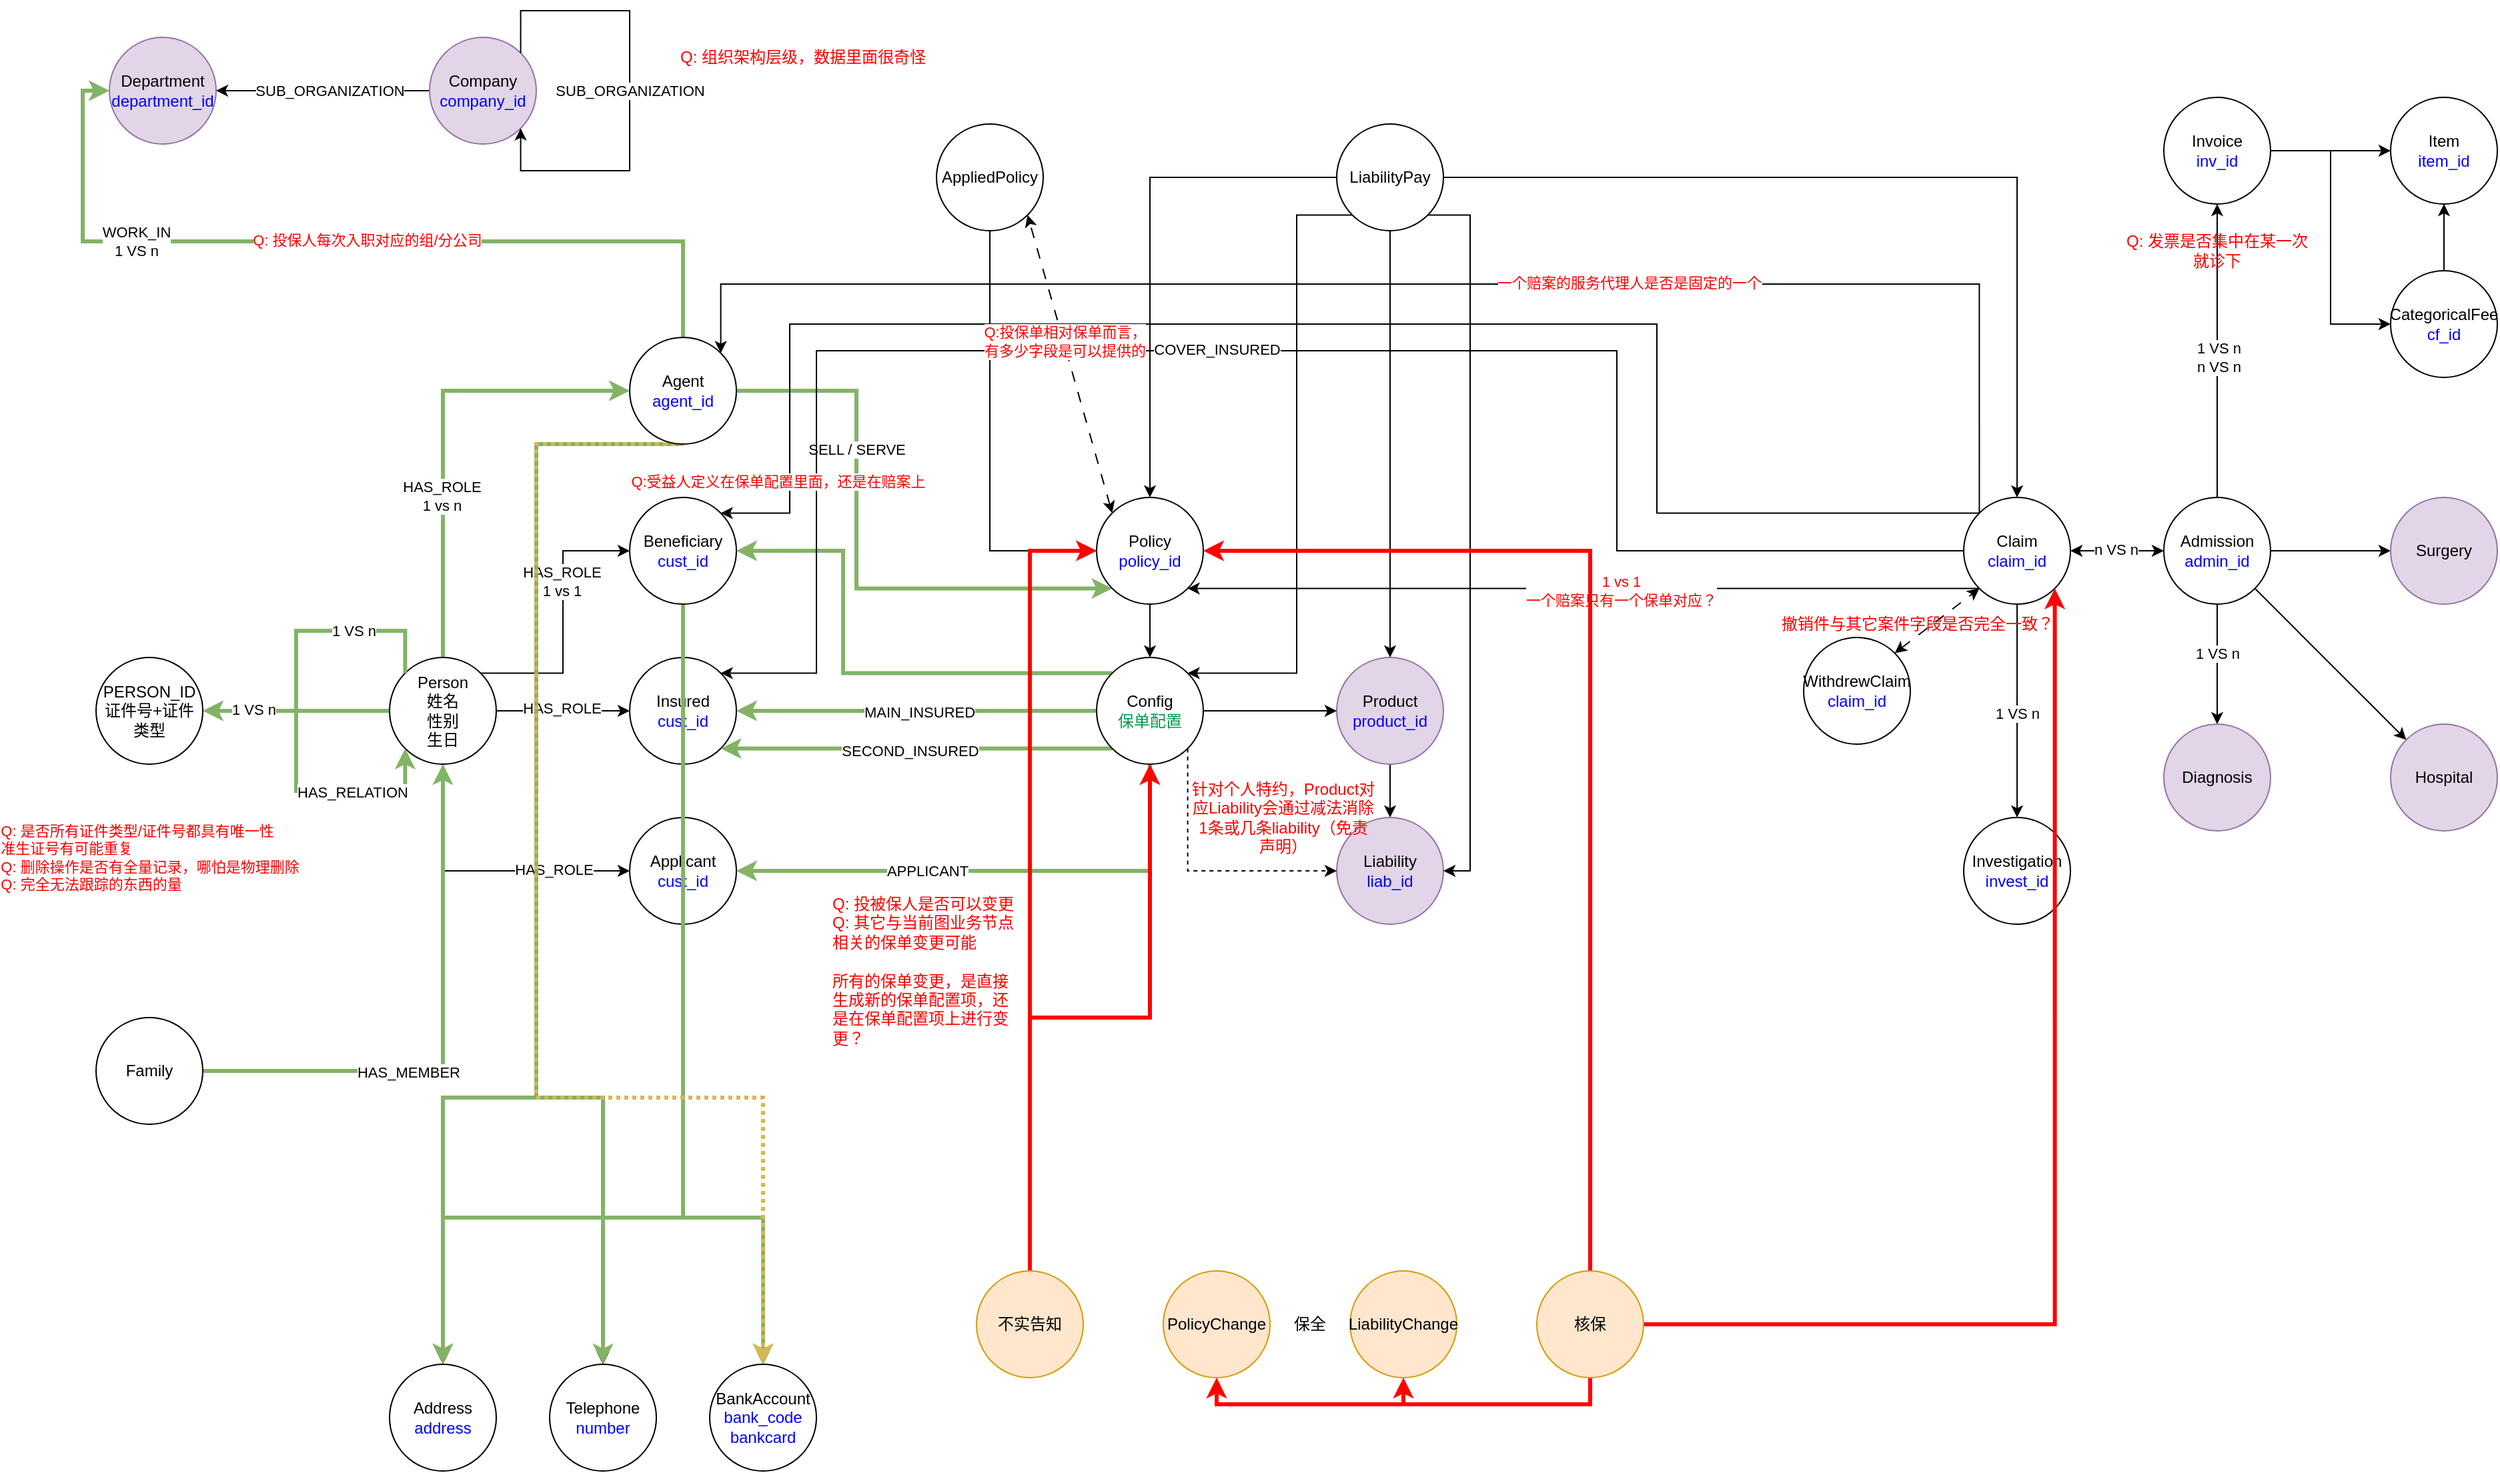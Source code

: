 <mxfile version="22.1.5" type="github" pages="8">
  <diagram id="a6eFwLFaf84fWAjscbE_" name="V0">
    <mxGraphModel dx="1306" dy="837" grid="1" gridSize="10" guides="1" tooltips="1" connect="1" arrows="1" fold="1" page="1" pageScale="1" pageWidth="827" pageHeight="1169" math="0" shadow="0">
      <root>
        <mxCell id="0" />
        <mxCell id="1" parent="0" />
        <mxCell id="NKYCaUZf26EfjrLhenBL-3" style="edgeStyle=orthogonalEdgeStyle;rounded=0;orthogonalLoop=1;jettySize=auto;html=1;exitX=0;exitY=0.5;exitDx=0;exitDy=0;entryX=1;entryY=0.5;entryDx=0;entryDy=0;fillColor=#d5e8d4;strokeColor=#82b366;strokeWidth=3;" parent="1" source="NKYCaUZf26EfjrLhenBL-1" target="NKYCaUZf26EfjrLhenBL-2" edge="1">
          <mxGeometry relative="1" as="geometry" />
        </mxCell>
        <mxCell id="NKYCaUZf26EfjrLhenBL-90" value="1 VS n" style="edgeLabel;html=1;align=center;verticalAlign=middle;resizable=0;points=[];" parent="NKYCaUZf26EfjrLhenBL-3" vertex="1" connectable="0">
          <mxGeometry x="0.457" relative="1" as="geometry">
            <mxPoint y="-1" as="offset" />
          </mxGeometry>
        </mxCell>
        <mxCell id="NKYCaUZf26EfjrLhenBL-8" style="edgeStyle=orthogonalEdgeStyle;rounded=0;orthogonalLoop=1;jettySize=auto;html=1;exitX=1;exitY=0.5;exitDx=0;exitDy=0;entryX=0;entryY=0.5;entryDx=0;entryDy=0;fillColor=#d5e8d4;strokeColor=#000000;" parent="1" source="NKYCaUZf26EfjrLhenBL-1" target="NKYCaUZf26EfjrLhenBL-4" edge="1">
          <mxGeometry relative="1" as="geometry" />
        </mxCell>
        <mxCell id="NKYCaUZf26EfjrLhenBL-14" value="HAS_ROLE" style="edgeLabel;html=1;align=center;verticalAlign=middle;resizable=0;points=[];" parent="NKYCaUZf26EfjrLhenBL-8" vertex="1" connectable="0">
          <mxGeometry x="-0.02" y="2" relative="1" as="geometry">
            <mxPoint as="offset" />
          </mxGeometry>
        </mxCell>
        <mxCell id="NKYCaUZf26EfjrLhenBL-9" style="edgeStyle=orthogonalEdgeStyle;rounded=0;orthogonalLoop=1;jettySize=auto;html=1;exitX=1;exitY=0;exitDx=0;exitDy=0;entryX=0;entryY=0.5;entryDx=0;entryDy=0;strokeColor=#000000;" parent="1" source="NKYCaUZf26EfjrLhenBL-1" target="NKYCaUZf26EfjrLhenBL-6" edge="1">
          <mxGeometry relative="1" as="geometry" />
        </mxCell>
        <mxCell id="NKYCaUZf26EfjrLhenBL-12" value="HAS_ROLE&lt;br&gt;1 vs 1" style="edgeLabel;html=1;align=center;verticalAlign=middle;resizable=0;points=[];" parent="NKYCaUZf26EfjrLhenBL-9" vertex="1" connectable="0">
          <mxGeometry x="0.282" y="1" relative="1" as="geometry">
            <mxPoint as="offset" />
          </mxGeometry>
        </mxCell>
        <mxCell id="NKYCaUZf26EfjrLhenBL-10" style="edgeStyle=orthogonalEdgeStyle;rounded=0;orthogonalLoop=1;jettySize=auto;html=1;exitX=0.5;exitY=0;exitDx=0;exitDy=0;entryX=0;entryY=0.5;entryDx=0;entryDy=0;fillColor=#d5e8d4;strokeColor=#82b366;strokeWidth=3;" parent="1" source="NKYCaUZf26EfjrLhenBL-1" target="NKYCaUZf26EfjrLhenBL-7" edge="1">
          <mxGeometry relative="1" as="geometry" />
        </mxCell>
        <mxCell id="NKYCaUZf26EfjrLhenBL-13" value="HAS_ROLE&lt;br&gt;1 vs n" style="edgeLabel;html=1;align=center;verticalAlign=middle;resizable=0;points=[];" parent="NKYCaUZf26EfjrLhenBL-10" vertex="1" connectable="0">
          <mxGeometry x="-0.288" y="1" relative="1" as="geometry">
            <mxPoint as="offset" />
          </mxGeometry>
        </mxCell>
        <mxCell id="NKYCaUZf26EfjrLhenBL-11" style="edgeStyle=orthogonalEdgeStyle;rounded=0;orthogonalLoop=1;jettySize=auto;html=1;exitX=0.5;exitY=1;exitDx=0;exitDy=0;entryX=0;entryY=0.5;entryDx=0;entryDy=0;fillColor=#d5e8d4;strokeColor=#000000;" parent="1" source="NKYCaUZf26EfjrLhenBL-1" target="NKYCaUZf26EfjrLhenBL-5" edge="1">
          <mxGeometry relative="1" as="geometry" />
        </mxCell>
        <mxCell id="NKYCaUZf26EfjrLhenBL-15" value="HAS_ROLE" style="edgeLabel;html=1;align=center;verticalAlign=middle;resizable=0;points=[];" parent="NKYCaUZf26EfjrLhenBL-11" vertex="1" connectable="0">
          <mxGeometry x="0.482" y="1" relative="1" as="geometry">
            <mxPoint as="offset" />
          </mxGeometry>
        </mxCell>
        <mxCell id="NKYCaUZf26EfjrLhenBL-1" value="Person&lt;br&gt;姓名&lt;br&gt;性别&lt;br&gt;生日" style="ellipse;whiteSpace=wrap;html=1;aspect=fixed;" parent="1" vertex="1">
          <mxGeometry x="370" y="520" width="80" height="80" as="geometry" />
        </mxCell>
        <mxCell id="NKYCaUZf26EfjrLhenBL-2" value="PERSON_ID&lt;br&gt;证件号+证件类型" style="ellipse;whiteSpace=wrap;html=1;aspect=fixed;" parent="1" vertex="1">
          <mxGeometry x="150" y="520" width="80" height="80" as="geometry" />
        </mxCell>
        <mxCell id="ByGQQFDxRcZomttB7kPi-13" style="edgeStyle=orthogonalEdgeStyle;rounded=0;orthogonalLoop=1;jettySize=auto;html=1;exitX=0.5;exitY=1;exitDx=0;exitDy=0;entryX=0.5;entryY=0;entryDx=0;entryDy=0;" parent="1" source="NKYCaUZf26EfjrLhenBL-4" target="ByGQQFDxRcZomttB7kPi-6" edge="1">
          <mxGeometry relative="1" as="geometry">
            <Array as="points">
              <mxPoint x="590" y="940" />
              <mxPoint x="650" y="940" />
            </Array>
          </mxGeometry>
        </mxCell>
        <mxCell id="ByGQQFDxRcZomttB7kPi-14" style="edgeStyle=orthogonalEdgeStyle;rounded=0;orthogonalLoop=1;jettySize=auto;html=1;exitX=0.5;exitY=1;exitDx=0;exitDy=0;" parent="1" source="NKYCaUZf26EfjrLhenBL-4" target="ByGQQFDxRcZomttB7kPi-7" edge="1">
          <mxGeometry relative="1" as="geometry">
            <Array as="points">
              <mxPoint x="590" y="940" />
              <mxPoint x="530" y="940" />
            </Array>
          </mxGeometry>
        </mxCell>
        <mxCell id="ByGQQFDxRcZomttB7kPi-15" style="edgeStyle=orthogonalEdgeStyle;rounded=0;orthogonalLoop=1;jettySize=auto;html=1;exitX=0.5;exitY=1;exitDx=0;exitDy=0;entryX=0.5;entryY=0;entryDx=0;entryDy=0;" parent="1" source="NKYCaUZf26EfjrLhenBL-4" target="ByGQQFDxRcZomttB7kPi-8" edge="1">
          <mxGeometry relative="1" as="geometry">
            <Array as="points">
              <mxPoint x="590" y="940" />
              <mxPoint x="410" y="940" />
            </Array>
          </mxGeometry>
        </mxCell>
        <mxCell id="NKYCaUZf26EfjrLhenBL-4" value="Insured&lt;br&gt;&lt;font color=&quot;#0000ff&quot;&gt;cust_id&lt;/font&gt;" style="ellipse;whiteSpace=wrap;html=1;aspect=fixed;" parent="1" vertex="1">
          <mxGeometry x="550" y="520" width="80" height="80" as="geometry" />
        </mxCell>
        <mxCell id="ByGQQFDxRcZomttB7kPi-10" style="edgeStyle=orthogonalEdgeStyle;rounded=0;orthogonalLoop=1;jettySize=auto;html=1;exitX=0.5;exitY=1;exitDx=0;exitDy=0;entryX=0.5;entryY=0;entryDx=0;entryDy=0;" parent="1" source="NKYCaUZf26EfjrLhenBL-5" target="ByGQQFDxRcZomttB7kPi-6" edge="1">
          <mxGeometry relative="1" as="geometry">
            <Array as="points">
              <mxPoint x="590" y="940" />
              <mxPoint x="650" y="940" />
            </Array>
          </mxGeometry>
        </mxCell>
        <mxCell id="ByGQQFDxRcZomttB7kPi-11" style="edgeStyle=orthogonalEdgeStyle;rounded=0;orthogonalLoop=1;jettySize=auto;html=1;exitX=0.5;exitY=1;exitDx=0;exitDy=0;" parent="1" source="NKYCaUZf26EfjrLhenBL-5" target="ByGQQFDxRcZomttB7kPi-7" edge="1">
          <mxGeometry relative="1" as="geometry">
            <Array as="points">
              <mxPoint x="590" y="940" />
              <mxPoint x="530" y="940" />
            </Array>
          </mxGeometry>
        </mxCell>
        <mxCell id="ByGQQFDxRcZomttB7kPi-12" style="edgeStyle=orthogonalEdgeStyle;rounded=0;orthogonalLoop=1;jettySize=auto;html=1;exitX=0.5;exitY=1;exitDx=0;exitDy=0;entryX=0.5;entryY=0;entryDx=0;entryDy=0;" parent="1" source="NKYCaUZf26EfjrLhenBL-5" target="ByGQQFDxRcZomttB7kPi-8" edge="1">
          <mxGeometry relative="1" as="geometry">
            <Array as="points">
              <mxPoint x="590" y="940" />
              <mxPoint x="410" y="940" />
            </Array>
          </mxGeometry>
        </mxCell>
        <mxCell id="NKYCaUZf26EfjrLhenBL-5" value="Applicant&lt;br&gt;&lt;font color=&quot;#0000ff&quot;&gt;cust_id&lt;/font&gt;" style="ellipse;whiteSpace=wrap;html=1;aspect=fixed;" parent="1" vertex="1">
          <mxGeometry x="550" y="640" width="80" height="80" as="geometry" />
        </mxCell>
        <mxCell id="NKYCaUZf26EfjrLhenBL-88" style="edgeStyle=orthogonalEdgeStyle;rounded=0;orthogonalLoop=1;jettySize=auto;html=1;exitX=1;exitY=0.5;exitDx=0;exitDy=0;entryX=0;entryY=0;entryDx=0;entryDy=0;endArrow=none;endFill=0;startArrow=classic;startFill=1;fillColor=#d5e8d4;strokeColor=#82b366;strokeWidth=3;" parent="1" source="NKYCaUZf26EfjrLhenBL-6" target="NKYCaUZf26EfjrLhenBL-19" edge="1">
          <mxGeometry relative="1" as="geometry">
            <Array as="points">
              <mxPoint x="710" y="440" />
              <mxPoint x="710" y="532" />
            </Array>
          </mxGeometry>
        </mxCell>
        <mxCell id="ByGQQFDxRcZomttB7kPi-16" style="edgeStyle=orthogonalEdgeStyle;rounded=0;orthogonalLoop=1;jettySize=auto;html=1;exitX=0.5;exitY=1;exitDx=0;exitDy=0;entryX=0.5;entryY=0;entryDx=0;entryDy=0;fillColor=#d5e8d4;strokeColor=#82b366;strokeWidth=3;" parent="1" source="NKYCaUZf26EfjrLhenBL-6" target="ByGQQFDxRcZomttB7kPi-6" edge="1">
          <mxGeometry relative="1" as="geometry">
            <Array as="points">
              <mxPoint x="590" y="940" />
              <mxPoint x="650" y="940" />
            </Array>
          </mxGeometry>
        </mxCell>
        <mxCell id="ByGQQFDxRcZomttB7kPi-17" style="edgeStyle=orthogonalEdgeStyle;rounded=0;orthogonalLoop=1;jettySize=auto;html=1;exitX=0.5;exitY=1;exitDx=0;exitDy=0;entryX=0.5;entryY=0;entryDx=0;entryDy=0;" parent="1" source="NKYCaUZf26EfjrLhenBL-6" target="ByGQQFDxRcZomttB7kPi-7" edge="1">
          <mxGeometry relative="1" as="geometry">
            <Array as="points">
              <mxPoint x="590" y="940" />
              <mxPoint x="530" y="940" />
            </Array>
          </mxGeometry>
        </mxCell>
        <mxCell id="ByGQQFDxRcZomttB7kPi-18" style="edgeStyle=orthogonalEdgeStyle;rounded=0;orthogonalLoop=1;jettySize=auto;html=1;exitX=0.5;exitY=1;exitDx=0;exitDy=0;entryX=0.5;entryY=0;entryDx=0;entryDy=0;fillColor=#d5e8d4;strokeColor=#82b366;strokeWidth=3;" parent="1" source="NKYCaUZf26EfjrLhenBL-6" target="ByGQQFDxRcZomttB7kPi-8" edge="1">
          <mxGeometry relative="1" as="geometry">
            <Array as="points">
              <mxPoint x="590" y="940" />
              <mxPoint x="410" y="940" />
            </Array>
          </mxGeometry>
        </mxCell>
        <mxCell id="NKYCaUZf26EfjrLhenBL-6" value="Beneficiary&lt;br&gt;&lt;font color=&quot;#0000ff&quot;&gt;cust_id&lt;/font&gt;" style="ellipse;whiteSpace=wrap;html=1;aspect=fixed;" parent="1" vertex="1">
          <mxGeometry x="550" y="400" width="80" height="80" as="geometry" />
        </mxCell>
        <mxCell id="NKYCaUZf26EfjrLhenBL-68" style="edgeStyle=orthogonalEdgeStyle;rounded=0;orthogonalLoop=1;jettySize=auto;html=1;exitX=0.5;exitY=0;exitDx=0;exitDy=0;entryX=0;entryY=0.5;entryDx=0;entryDy=0;fillColor=#d5e8d4;strokeColor=#82b366;strokeWidth=3;" parent="1" source="NKYCaUZf26EfjrLhenBL-7" target="NKYCaUZf26EfjrLhenBL-63" edge="1">
          <mxGeometry relative="1" as="geometry">
            <Array as="points">
              <mxPoint x="590" y="208" />
              <mxPoint x="140" y="208" />
              <mxPoint x="140" y="95" />
            </Array>
          </mxGeometry>
        </mxCell>
        <mxCell id="NKYCaUZf26EfjrLhenBL-69" value="WORK_IN&lt;br&gt;1 VS n" style="edgeLabel;html=1;align=center;verticalAlign=middle;resizable=0;points=[];" parent="NKYCaUZf26EfjrLhenBL-68" vertex="1" connectable="0">
          <mxGeometry x="0.474" relative="1" as="geometry">
            <mxPoint as="offset" />
          </mxGeometry>
        </mxCell>
        <mxCell id="NKYCaUZf26EfjrLhenBL-89" value="Q: 投保人每次入职对应的组/分公司" style="edgeLabel;html=1;align=center;verticalAlign=middle;resizable=0;points=[];fontColor=#FF0000;" parent="NKYCaUZf26EfjrLhenBL-68" vertex="1" connectable="0">
          <mxGeometry x="-0.057" y="-1" relative="1" as="geometry">
            <mxPoint as="offset" />
          </mxGeometry>
        </mxCell>
        <mxCell id="NKYCaUZf26EfjrLhenBL-97" style="edgeStyle=orthogonalEdgeStyle;rounded=0;orthogonalLoop=1;jettySize=auto;html=1;exitX=1;exitY=0.5;exitDx=0;exitDy=0;entryX=0;entryY=1;entryDx=0;entryDy=0;fillColor=#d5e8d4;strokeColor=#82b366;strokeWidth=3;" parent="1" source="NKYCaUZf26EfjrLhenBL-7" target="NKYCaUZf26EfjrLhenBL-16" edge="1">
          <mxGeometry relative="1" as="geometry">
            <Array as="points">
              <mxPoint x="720" y="320" />
              <mxPoint x="720" y="468" />
            </Array>
          </mxGeometry>
        </mxCell>
        <mxCell id="NKYCaUZf26EfjrLhenBL-98" value="SELL / SERVE" style="edgeLabel;html=1;align=center;verticalAlign=middle;resizable=0;points=[];" parent="NKYCaUZf26EfjrLhenBL-97" vertex="1" connectable="0">
          <mxGeometry x="-0.377" relative="1" as="geometry">
            <mxPoint as="offset" />
          </mxGeometry>
        </mxCell>
        <mxCell id="ByGQQFDxRcZomttB7kPi-19" style="edgeStyle=orthogonalEdgeStyle;rounded=0;orthogonalLoop=1;jettySize=auto;html=1;exitX=0.5;exitY=1;exitDx=0;exitDy=0;entryX=0.5;entryY=0;entryDx=0;entryDy=0;fillColor=#d5e8d4;strokeColor=#82b366;strokeWidth=3;" parent="1" source="NKYCaUZf26EfjrLhenBL-7" target="ByGQQFDxRcZomttB7kPi-7" edge="1">
          <mxGeometry relative="1" as="geometry">
            <Array as="points">
              <mxPoint x="480" y="360" />
              <mxPoint x="480" y="850" />
              <mxPoint x="530" y="850" />
            </Array>
          </mxGeometry>
        </mxCell>
        <mxCell id="ByGQQFDxRcZomttB7kPi-20" style="edgeStyle=orthogonalEdgeStyle;rounded=0;orthogonalLoop=1;jettySize=auto;html=1;exitX=0.5;exitY=1;exitDx=0;exitDy=0;entryX=0.5;entryY=0;entryDx=0;entryDy=0;fillColor=#d5e8d4;strokeColor=#82b366;strokeWidth=3;" parent="1" source="NKYCaUZf26EfjrLhenBL-7" target="ByGQQFDxRcZomttB7kPi-8" edge="1">
          <mxGeometry relative="1" as="geometry">
            <Array as="points">
              <mxPoint x="480" y="360" />
              <mxPoint x="480" y="850" />
              <mxPoint x="410" y="850" />
            </Array>
          </mxGeometry>
        </mxCell>
        <mxCell id="ByGQQFDxRcZomttB7kPi-21" style="edgeStyle=orthogonalEdgeStyle;rounded=0;orthogonalLoop=1;jettySize=auto;html=1;exitX=0.5;exitY=1;exitDx=0;exitDy=0;entryX=0.5;entryY=0;entryDx=0;entryDy=0;fillColor=#fff2cc;strokeColor=#d6b656;strokeWidth=3;dashed=1;dashPattern=1 1;" parent="1" source="NKYCaUZf26EfjrLhenBL-7" target="ByGQQFDxRcZomttB7kPi-6" edge="1">
          <mxGeometry relative="1" as="geometry">
            <Array as="points">
              <mxPoint x="480" y="360" />
              <mxPoint x="480" y="850" />
              <mxPoint x="650" y="850" />
            </Array>
          </mxGeometry>
        </mxCell>
        <mxCell id="NKYCaUZf26EfjrLhenBL-7" value="Agent&lt;br&gt;&lt;font color=&quot;#0000ff&quot;&gt;agent_id&lt;/font&gt;" style="ellipse;whiteSpace=wrap;html=1;aspect=fixed;" parent="1" vertex="1">
          <mxGeometry x="550" y="280" width="80" height="80" as="geometry" />
        </mxCell>
        <mxCell id="NKYCaUZf26EfjrLhenBL-20" style="edgeStyle=orthogonalEdgeStyle;rounded=0;orthogonalLoop=1;jettySize=auto;html=1;exitX=0.5;exitY=1;exitDx=0;exitDy=0;entryX=0.5;entryY=0;entryDx=0;entryDy=0;" parent="1" source="NKYCaUZf26EfjrLhenBL-16" target="NKYCaUZf26EfjrLhenBL-19" edge="1">
          <mxGeometry relative="1" as="geometry" />
        </mxCell>
        <mxCell id="NKYCaUZf26EfjrLhenBL-16" value="Policy&lt;br&gt;&lt;font color=&quot;#0000ff&quot;&gt;policy_id&lt;/font&gt;" style="ellipse;whiteSpace=wrap;html=1;aspect=fixed;" parent="1" vertex="1">
          <mxGeometry x="900" y="400" width="80" height="80" as="geometry" />
        </mxCell>
        <mxCell id="NKYCaUZf26EfjrLhenBL-22" style="edgeStyle=orthogonalEdgeStyle;rounded=0;orthogonalLoop=1;jettySize=auto;html=1;exitX=0.5;exitY=1;exitDx=0;exitDy=0;entryX=0.5;entryY=0;entryDx=0;entryDy=0;" parent="1" source="NKYCaUZf26EfjrLhenBL-17" target="NKYCaUZf26EfjrLhenBL-18" edge="1">
          <mxGeometry relative="1" as="geometry" />
        </mxCell>
        <mxCell id="NKYCaUZf26EfjrLhenBL-17" value="Product&lt;br&gt;&lt;font color=&quot;#0000ff&quot;&gt;product_id&lt;/font&gt;" style="ellipse;whiteSpace=wrap;html=1;aspect=fixed;fillColor=#e1d5e7;strokeColor=#9673a6;" parent="1" vertex="1">
          <mxGeometry x="1080" y="520" width="80" height="80" as="geometry" />
        </mxCell>
        <mxCell id="NKYCaUZf26EfjrLhenBL-18" value="Liability&lt;br&gt;&lt;font color=&quot;#0000ff&quot;&gt;liab_id&lt;/font&gt;" style="ellipse;whiteSpace=wrap;html=1;aspect=fixed;fillColor=#e1d5e7;strokeColor=#9673a6;" parent="1" vertex="1">
          <mxGeometry x="1080" y="640" width="80" height="80" as="geometry" />
        </mxCell>
        <mxCell id="NKYCaUZf26EfjrLhenBL-21" style="edgeStyle=orthogonalEdgeStyle;rounded=0;orthogonalLoop=1;jettySize=auto;html=1;exitX=1;exitY=0.5;exitDx=0;exitDy=0;entryX=0;entryY=0.5;entryDx=0;entryDy=0;" parent="1" source="NKYCaUZf26EfjrLhenBL-19" target="NKYCaUZf26EfjrLhenBL-17" edge="1">
          <mxGeometry relative="1" as="geometry" />
        </mxCell>
        <mxCell id="NKYCaUZf26EfjrLhenBL-23" style="edgeStyle=orthogonalEdgeStyle;rounded=0;orthogonalLoop=1;jettySize=auto;html=1;exitX=0;exitY=0.5;exitDx=0;exitDy=0;entryX=1;entryY=0.5;entryDx=0;entryDy=0;fillColor=#d5e8d4;strokeColor=#82b366;strokeWidth=3;" parent="1" source="NKYCaUZf26EfjrLhenBL-19" target="NKYCaUZf26EfjrLhenBL-4" edge="1">
          <mxGeometry relative="1" as="geometry" />
        </mxCell>
        <mxCell id="NKYCaUZf26EfjrLhenBL-24" value="MAIN_INSURED" style="edgeLabel;html=1;align=center;verticalAlign=middle;resizable=0;points=[];" parent="NKYCaUZf26EfjrLhenBL-23" vertex="1" connectable="0">
          <mxGeometry x="-0.015" y="1" relative="1" as="geometry">
            <mxPoint as="offset" />
          </mxGeometry>
        </mxCell>
        <mxCell id="NKYCaUZf26EfjrLhenBL-25" style="edgeStyle=orthogonalEdgeStyle;rounded=0;orthogonalLoop=1;jettySize=auto;html=1;exitX=0;exitY=1;exitDx=0;exitDy=0;entryX=1;entryY=1;entryDx=0;entryDy=0;strokeWidth=3;fillColor=#d5e8d4;strokeColor=#82b366;" parent="1" source="NKYCaUZf26EfjrLhenBL-19" target="NKYCaUZf26EfjrLhenBL-4" edge="1">
          <mxGeometry relative="1" as="geometry" />
        </mxCell>
        <mxCell id="NKYCaUZf26EfjrLhenBL-26" value="SECOND_INSURED" style="edgeLabel;html=1;align=center;verticalAlign=middle;resizable=0;points=[];" parent="NKYCaUZf26EfjrLhenBL-25" vertex="1" connectable="0">
          <mxGeometry x="0.034" y="1" relative="1" as="geometry">
            <mxPoint as="offset" />
          </mxGeometry>
        </mxCell>
        <mxCell id="NKYCaUZf26EfjrLhenBL-27" style="edgeStyle=orthogonalEdgeStyle;rounded=0;orthogonalLoop=1;jettySize=auto;html=1;exitX=0.5;exitY=1;exitDx=0;exitDy=0;entryX=1;entryY=0.5;entryDx=0;entryDy=0;fillColor=#d5e8d4;strokeColor=#82b366;strokeWidth=3;" parent="1" source="NKYCaUZf26EfjrLhenBL-19" target="NKYCaUZf26EfjrLhenBL-5" edge="1">
          <mxGeometry relative="1" as="geometry" />
        </mxCell>
        <mxCell id="NKYCaUZf26EfjrLhenBL-28" value="APPLICANT" style="edgeLabel;html=1;align=center;verticalAlign=middle;resizable=0;points=[];" parent="NKYCaUZf26EfjrLhenBL-27" vertex="1" connectable="0">
          <mxGeometry x="0.267" relative="1" as="geometry">
            <mxPoint as="offset" />
          </mxGeometry>
        </mxCell>
        <mxCell id="NKYCaUZf26EfjrLhenBL-58" style="edgeStyle=orthogonalEdgeStyle;rounded=0;orthogonalLoop=1;jettySize=auto;html=1;exitX=1;exitY=1;exitDx=0;exitDy=0;entryX=0;entryY=0.5;entryDx=0;entryDy=0;dashed=1;" parent="1" source="NKYCaUZf26EfjrLhenBL-19" target="NKYCaUZf26EfjrLhenBL-18" edge="1">
          <mxGeometry relative="1" as="geometry">
            <Array as="points">
              <mxPoint x="968" y="680" />
            </Array>
          </mxGeometry>
        </mxCell>
        <mxCell id="NKYCaUZf26EfjrLhenBL-19" value="Config&lt;br&gt;&lt;font color=&quot;#00994d&quot;&gt;保单配置&lt;/font&gt;" style="ellipse;whiteSpace=wrap;html=1;aspect=fixed;" parent="1" vertex="1">
          <mxGeometry x="900" y="520" width="80" height="80" as="geometry" />
        </mxCell>
        <mxCell id="NKYCaUZf26EfjrLhenBL-30" style="edgeStyle=orthogonalEdgeStyle;rounded=0;orthogonalLoop=1;jettySize=auto;html=1;exitX=0;exitY=0.5;exitDx=0;exitDy=0;entryX=1;entryY=0;entryDx=0;entryDy=0;" parent="1" source="NKYCaUZf26EfjrLhenBL-29" target="NKYCaUZf26EfjrLhenBL-4" edge="1">
          <mxGeometry relative="1" as="geometry">
            <Array as="points">
              <mxPoint x="1290" y="440" />
              <mxPoint x="1290" y="290" />
              <mxPoint x="690" y="290" />
              <mxPoint x="690" y="532" />
            </Array>
          </mxGeometry>
        </mxCell>
        <mxCell id="NKYCaUZf26EfjrLhenBL-99" value="COVER_INSURED" style="edgeLabel;html=1;align=center;verticalAlign=middle;resizable=0;points=[];" parent="NKYCaUZf26EfjrLhenBL-30" vertex="1" connectable="0">
          <mxGeometry x="0.073" y="-1" relative="1" as="geometry">
            <mxPoint as="offset" />
          </mxGeometry>
        </mxCell>
        <mxCell id="NKYCaUZf26EfjrLhenBL-32" style="edgeStyle=orthogonalEdgeStyle;rounded=0;orthogonalLoop=1;jettySize=auto;html=1;exitX=1;exitY=0.5;exitDx=0;exitDy=0;entryX=0;entryY=0.5;entryDx=0;entryDy=0;startArrow=classic;startFill=1;" parent="1" source="NKYCaUZf26EfjrLhenBL-29" target="NKYCaUZf26EfjrLhenBL-31" edge="1">
          <mxGeometry relative="1" as="geometry" />
        </mxCell>
        <mxCell id="NKYCaUZf26EfjrLhenBL-92" value="n VS n" style="edgeLabel;html=1;align=center;verticalAlign=middle;resizable=0;points=[];" parent="NKYCaUZf26EfjrLhenBL-32" vertex="1" connectable="0">
          <mxGeometry x="-0.029" y="1" relative="1" as="geometry">
            <mxPoint as="offset" />
          </mxGeometry>
        </mxCell>
        <mxCell id="NKYCaUZf26EfjrLhenBL-61" style="edgeStyle=orthogonalEdgeStyle;rounded=0;orthogonalLoop=1;jettySize=auto;html=1;exitX=0.5;exitY=1;exitDx=0;exitDy=0;" parent="1" source="NKYCaUZf26EfjrLhenBL-29" target="NKYCaUZf26EfjrLhenBL-59" edge="1">
          <mxGeometry relative="1" as="geometry" />
        </mxCell>
        <mxCell id="ByGQQFDxRcZomttB7kPi-5" value="1 VS n" style="edgeLabel;html=1;align=center;verticalAlign=middle;resizable=0;points=[];" parent="NKYCaUZf26EfjrLhenBL-61" vertex="1" connectable="0">
          <mxGeometry x="0.025" relative="1" as="geometry">
            <mxPoint as="offset" />
          </mxGeometry>
        </mxCell>
        <mxCell id="NKYCaUZf26EfjrLhenBL-94" style="edgeStyle=orthogonalEdgeStyle;rounded=0;orthogonalLoop=1;jettySize=auto;html=1;exitX=0;exitY=0;exitDx=0;exitDy=0;entryX=1;entryY=0;entryDx=0;entryDy=0;" parent="1" source="NKYCaUZf26EfjrLhenBL-29" target="NKYCaUZf26EfjrLhenBL-6" edge="1">
          <mxGeometry relative="1" as="geometry">
            <Array as="points">
              <mxPoint x="1320" y="412" />
              <mxPoint x="1320" y="270" />
              <mxPoint x="670" y="270" />
              <mxPoint x="670" y="412" />
            </Array>
          </mxGeometry>
        </mxCell>
        <mxCell id="ByGQQFDxRcZomttB7kPi-1" style="edgeStyle=orthogonalEdgeStyle;rounded=0;orthogonalLoop=1;jettySize=auto;html=1;exitX=0;exitY=0;exitDx=0;exitDy=0;entryX=1;entryY=0;entryDx=0;entryDy=0;" parent="1" source="NKYCaUZf26EfjrLhenBL-29" target="NKYCaUZf26EfjrLhenBL-7" edge="1">
          <mxGeometry relative="1" as="geometry">
            <Array as="points">
              <mxPoint x="1562" y="240" />
              <mxPoint x="618" y="240" />
            </Array>
          </mxGeometry>
        </mxCell>
        <mxCell id="ByGQQFDxRcZomttB7kPi-2" value="&lt;font color=&quot;#ff0000&quot;&gt;一个赔案的服务代理人是否是固定的一个&lt;/font&gt;" style="edgeLabel;html=1;align=center;verticalAlign=middle;resizable=0;points=[];" parent="ByGQQFDxRcZomttB7kPi-1" vertex="1" connectable="0">
          <mxGeometry x="-0.254" y="-1" relative="1" as="geometry">
            <mxPoint as="offset" />
          </mxGeometry>
        </mxCell>
        <mxCell id="ByGQQFDxRcZomttB7kPi-23" style="edgeStyle=orthogonalEdgeStyle;rounded=0;orthogonalLoop=1;jettySize=auto;html=1;exitX=0;exitY=1;exitDx=0;exitDy=0;entryX=1;entryY=1;entryDx=0;entryDy=0;" parent="1" source="NKYCaUZf26EfjrLhenBL-29" target="NKYCaUZf26EfjrLhenBL-16" edge="1">
          <mxGeometry relative="1" as="geometry" />
        </mxCell>
        <mxCell id="ByGQQFDxRcZomttB7kPi-24" value="&lt;font color=&quot;#ff0000&quot;&gt;1 vs 1&lt;br&gt;一个赔案只有一个保单对应？&lt;/font&gt;" style="edgeLabel;html=1;align=center;verticalAlign=middle;resizable=0;points=[];" parent="ByGQQFDxRcZomttB7kPi-23" vertex="1" connectable="0">
          <mxGeometry x="-0.094" y="1" relative="1" as="geometry">
            <mxPoint as="offset" />
          </mxGeometry>
        </mxCell>
        <mxCell id="NKYCaUZf26EfjrLhenBL-29" value="Claim&lt;br&gt;&lt;font color=&quot;#0000ff&quot;&gt;claim_id&lt;/font&gt;" style="ellipse;whiteSpace=wrap;html=1;aspect=fixed;" parent="1" vertex="1">
          <mxGeometry x="1550" y="400" width="80" height="80" as="geometry" />
        </mxCell>
        <mxCell id="NKYCaUZf26EfjrLhenBL-42" style="edgeStyle=orthogonalEdgeStyle;rounded=0;orthogonalLoop=1;jettySize=auto;html=1;exitX=0.5;exitY=1;exitDx=0;exitDy=0;entryX=0.5;entryY=0;entryDx=0;entryDy=0;" parent="1" source="NKYCaUZf26EfjrLhenBL-31" target="NKYCaUZf26EfjrLhenBL-41" edge="1">
          <mxGeometry relative="1" as="geometry" />
        </mxCell>
        <mxCell id="ByGQQFDxRcZomttB7kPi-3" value="1 VS n" style="edgeLabel;html=1;align=center;verticalAlign=middle;resizable=0;points=[];" parent="NKYCaUZf26EfjrLhenBL-42" vertex="1" connectable="0">
          <mxGeometry x="-0.178" relative="1" as="geometry">
            <mxPoint as="offset" />
          </mxGeometry>
        </mxCell>
        <mxCell id="NKYCaUZf26EfjrLhenBL-44" style="edgeStyle=orthogonalEdgeStyle;rounded=0;orthogonalLoop=1;jettySize=auto;html=1;exitX=1;exitY=0.5;exitDx=0;exitDy=0;entryX=0;entryY=0.5;entryDx=0;entryDy=0;" parent="1" source="NKYCaUZf26EfjrLhenBL-31" target="NKYCaUZf26EfjrLhenBL-43" edge="1">
          <mxGeometry relative="1" as="geometry" />
        </mxCell>
        <mxCell id="NKYCaUZf26EfjrLhenBL-48" style="edgeStyle=orthogonalEdgeStyle;rounded=0;orthogonalLoop=1;jettySize=auto;html=1;exitX=0.5;exitY=0;exitDx=0;exitDy=0;entryX=0.5;entryY=1;entryDx=0;entryDy=0;" parent="1" source="NKYCaUZf26EfjrLhenBL-31" target="NKYCaUZf26EfjrLhenBL-49" edge="1">
          <mxGeometry relative="1" as="geometry">
            <mxPoint x="1740" y="310" as="targetPoint" />
          </mxGeometry>
        </mxCell>
        <mxCell id="ByGQQFDxRcZomttB7kPi-4" value="1 VS n&lt;br&gt;n VS n" style="edgeLabel;html=1;align=center;verticalAlign=middle;resizable=0;points=[];" parent="NKYCaUZf26EfjrLhenBL-48" vertex="1" connectable="0">
          <mxGeometry x="-0.045" y="-1" relative="1" as="geometry">
            <mxPoint as="offset" />
          </mxGeometry>
        </mxCell>
        <mxCell id="NKYCaUZf26EfjrLhenBL-31" value="Admission&lt;br&gt;&lt;font color=&quot;#0000ff&quot;&gt;admin_id&lt;/font&gt;" style="ellipse;whiteSpace=wrap;html=1;aspect=fixed;" parent="1" vertex="1">
          <mxGeometry x="1700" y="400" width="80" height="80" as="geometry" />
        </mxCell>
        <mxCell id="NKYCaUZf26EfjrLhenBL-37" style="edgeStyle=orthogonalEdgeStyle;rounded=0;orthogonalLoop=1;jettySize=auto;html=1;exitX=1;exitY=0.5;exitDx=0;exitDy=0;" parent="1" source="NKYCaUZf26EfjrLhenBL-33" target="NKYCaUZf26EfjrLhenBL-29" edge="1">
          <mxGeometry relative="1" as="geometry" />
        </mxCell>
        <mxCell id="NKYCaUZf26EfjrLhenBL-38" style="edgeStyle=orthogonalEdgeStyle;rounded=0;orthogonalLoop=1;jettySize=auto;html=1;exitX=0.5;exitY=1;exitDx=0;exitDy=0;entryX=0.5;entryY=0;entryDx=0;entryDy=0;" parent="1" source="NKYCaUZf26EfjrLhenBL-33" target="NKYCaUZf26EfjrLhenBL-17" edge="1">
          <mxGeometry relative="1" as="geometry" />
        </mxCell>
        <mxCell id="NKYCaUZf26EfjrLhenBL-39" style="edgeStyle=orthogonalEdgeStyle;rounded=0;orthogonalLoop=1;jettySize=auto;html=1;exitX=0;exitY=0.5;exitDx=0;exitDy=0;" parent="1" source="NKYCaUZf26EfjrLhenBL-33" target="NKYCaUZf26EfjrLhenBL-16" edge="1">
          <mxGeometry relative="1" as="geometry" />
        </mxCell>
        <mxCell id="NKYCaUZf26EfjrLhenBL-40" style="edgeStyle=orthogonalEdgeStyle;rounded=0;orthogonalLoop=1;jettySize=auto;html=1;exitX=1;exitY=1;exitDx=0;exitDy=0;entryX=1;entryY=0.5;entryDx=0;entryDy=0;" parent="1" source="NKYCaUZf26EfjrLhenBL-33" target="NKYCaUZf26EfjrLhenBL-18" edge="1">
          <mxGeometry relative="1" as="geometry">
            <Array as="points">
              <mxPoint x="1180" y="188" />
              <mxPoint x="1180" y="680" />
            </Array>
          </mxGeometry>
        </mxCell>
        <mxCell id="NKYCaUZf26EfjrLhenBL-100" style="edgeStyle=orthogonalEdgeStyle;rounded=0;orthogonalLoop=1;jettySize=auto;html=1;exitX=0;exitY=1;exitDx=0;exitDy=0;entryX=1;entryY=0;entryDx=0;entryDy=0;" parent="1" source="NKYCaUZf26EfjrLhenBL-33" target="NKYCaUZf26EfjrLhenBL-19" edge="1">
          <mxGeometry relative="1" as="geometry">
            <Array as="points">
              <mxPoint x="1050" y="188" />
              <mxPoint x="1050" y="532" />
            </Array>
          </mxGeometry>
        </mxCell>
        <mxCell id="NKYCaUZf26EfjrLhenBL-33" value="LiabilityPay" style="ellipse;whiteSpace=wrap;html=1;aspect=fixed;" parent="1" vertex="1">
          <mxGeometry x="1080" y="120" width="80" height="80" as="geometry" />
        </mxCell>
        <mxCell id="NKYCaUZf26EfjrLhenBL-41" value="Diagnosis" style="ellipse;whiteSpace=wrap;html=1;aspect=fixed;fillColor=#e1d5e7;strokeColor=#9673a6;" parent="1" vertex="1">
          <mxGeometry x="1700" y="570" width="80" height="80" as="geometry" />
        </mxCell>
        <mxCell id="NKYCaUZf26EfjrLhenBL-43" value="Surgery" style="ellipse;whiteSpace=wrap;html=1;aspect=fixed;fillColor=#e1d5e7;strokeColor=#9673a6;" parent="1" vertex="1">
          <mxGeometry x="1870" y="400" width="80" height="80" as="geometry" />
        </mxCell>
        <mxCell id="NKYCaUZf26EfjrLhenBL-46" value="Hospital" style="ellipse;whiteSpace=wrap;html=1;aspect=fixed;fillColor=#e1d5e7;strokeColor=#9673a6;" parent="1" vertex="1">
          <mxGeometry x="1870" y="570" width="80" height="80" as="geometry" />
        </mxCell>
        <mxCell id="NKYCaUZf26EfjrLhenBL-47" value="" style="endArrow=classic;html=1;rounded=0;entryX=0;entryY=0;entryDx=0;entryDy=0;exitX=1;exitY=1;exitDx=0;exitDy=0;" parent="1" source="NKYCaUZf26EfjrLhenBL-31" target="NKYCaUZf26EfjrLhenBL-46" edge="1">
          <mxGeometry width="50" height="50" relative="1" as="geometry">
            <mxPoint x="1320" y="580" as="sourcePoint" />
            <mxPoint x="1370" y="530" as="targetPoint" />
          </mxGeometry>
        </mxCell>
        <mxCell id="NKYCaUZf26EfjrLhenBL-53" style="edgeStyle=orthogonalEdgeStyle;rounded=0;orthogonalLoop=1;jettySize=auto;html=1;exitX=1;exitY=0.5;exitDx=0;exitDy=0;" parent="1" source="NKYCaUZf26EfjrLhenBL-49" target="NKYCaUZf26EfjrLhenBL-51" edge="1">
          <mxGeometry relative="1" as="geometry" />
        </mxCell>
        <mxCell id="NKYCaUZf26EfjrLhenBL-54" style="edgeStyle=orthogonalEdgeStyle;rounded=0;orthogonalLoop=1;jettySize=auto;html=1;exitX=1;exitY=0.5;exitDx=0;exitDy=0;entryX=0;entryY=0.5;entryDx=0;entryDy=0;" parent="1" source="NKYCaUZf26EfjrLhenBL-49" target="NKYCaUZf26EfjrLhenBL-52" edge="1">
          <mxGeometry relative="1" as="geometry" />
        </mxCell>
        <mxCell id="NKYCaUZf26EfjrLhenBL-49" value="Invoice&lt;br&gt;&lt;font color=&quot;#0000ff&quot;&gt;inv_id&lt;/font&gt;" style="ellipse;whiteSpace=wrap;html=1;aspect=fixed;" parent="1" vertex="1">
          <mxGeometry x="1700" y="100" width="80" height="80" as="geometry" />
        </mxCell>
        <mxCell id="NKYCaUZf26EfjrLhenBL-51" value="Item&lt;br&gt;&lt;font color=&quot;#0000ff&quot;&gt;item_id&lt;/font&gt;" style="ellipse;whiteSpace=wrap;html=1;aspect=fixed;" parent="1" vertex="1">
          <mxGeometry x="1870" y="100" width="80" height="80" as="geometry" />
        </mxCell>
        <mxCell id="NKYCaUZf26EfjrLhenBL-55" style="edgeStyle=orthogonalEdgeStyle;rounded=0;orthogonalLoop=1;jettySize=auto;html=1;exitX=0.5;exitY=0;exitDx=0;exitDy=0;entryX=0.5;entryY=1;entryDx=0;entryDy=0;" parent="1" source="NKYCaUZf26EfjrLhenBL-52" target="NKYCaUZf26EfjrLhenBL-51" edge="1">
          <mxGeometry relative="1" as="geometry" />
        </mxCell>
        <mxCell id="NKYCaUZf26EfjrLhenBL-52" value="CategoricalFee&lt;br&gt;&lt;font color=&quot;#0000ff&quot;&gt;cf_id&lt;/font&gt;" style="ellipse;whiteSpace=wrap;html=1;aspect=fixed;" parent="1" vertex="1">
          <mxGeometry x="1870" y="230" width="80" height="80" as="geometry" />
        </mxCell>
        <mxCell id="NKYCaUZf26EfjrLhenBL-56" style="edgeStyle=orthogonalEdgeStyle;rounded=0;orthogonalLoop=1;jettySize=auto;html=1;exitX=0;exitY=0;exitDx=0;exitDy=0;entryX=0;entryY=1;entryDx=0;entryDy=0;fillColor=#d5e8d4;strokeColor=#82b366;strokeWidth=3;" parent="1" source="NKYCaUZf26EfjrLhenBL-1" target="NKYCaUZf26EfjrLhenBL-1" edge="1">
          <mxGeometry relative="1" as="geometry">
            <Array as="points">
              <mxPoint x="382" y="500" />
              <mxPoint x="300" y="500" />
              <mxPoint x="300" y="620" />
              <mxPoint x="382" y="620" />
            </Array>
          </mxGeometry>
        </mxCell>
        <mxCell id="NKYCaUZf26EfjrLhenBL-57" value="HAS_RELATION" style="edgeLabel;html=1;align=center;verticalAlign=middle;resizable=0;points=[];" parent="NKYCaUZf26EfjrLhenBL-56" vertex="1" connectable="0">
          <mxGeometry x="0.588" y="-1" relative="1" as="geometry">
            <mxPoint as="offset" />
          </mxGeometry>
        </mxCell>
        <mxCell id="NKYCaUZf26EfjrLhenBL-91" value="1 VS n" style="edgeLabel;html=1;align=center;verticalAlign=middle;resizable=0;points=[];" parent="NKYCaUZf26EfjrLhenBL-56" vertex="1" connectable="0">
          <mxGeometry x="-0.594" relative="1" as="geometry">
            <mxPoint as="offset" />
          </mxGeometry>
        </mxCell>
        <mxCell id="NKYCaUZf26EfjrLhenBL-59" value="Investigation&lt;br&gt;&lt;font color=&quot;#0000ff&quot;&gt;invest_id&lt;/font&gt;" style="ellipse;whiteSpace=wrap;html=1;aspect=fixed;" parent="1" vertex="1">
          <mxGeometry x="1550" y="640" width="80" height="80" as="geometry" />
        </mxCell>
        <mxCell id="NKYCaUZf26EfjrLhenBL-64" style="edgeStyle=orthogonalEdgeStyle;rounded=0;orthogonalLoop=1;jettySize=auto;html=1;exitX=0;exitY=0.5;exitDx=0;exitDy=0;entryX=1;entryY=0.5;entryDx=0;entryDy=0;" parent="1" source="NKYCaUZf26EfjrLhenBL-62" target="NKYCaUZf26EfjrLhenBL-63" edge="1">
          <mxGeometry relative="1" as="geometry" />
        </mxCell>
        <mxCell id="NKYCaUZf26EfjrLhenBL-67" value="SUB_ORGANIZATION" style="edgeLabel;html=1;align=center;verticalAlign=middle;resizable=0;points=[];" parent="NKYCaUZf26EfjrLhenBL-64" vertex="1" connectable="0">
          <mxGeometry x="-0.06" relative="1" as="geometry">
            <mxPoint as="offset" />
          </mxGeometry>
        </mxCell>
        <mxCell id="NKYCaUZf26EfjrLhenBL-62" value="Company&lt;br&gt;&lt;font color=&quot;#0000ff&quot;&gt;company_id&lt;/font&gt;" style="ellipse;whiteSpace=wrap;html=1;aspect=fixed;fillColor=#e1d5e7;strokeColor=#9673a6;" parent="1" vertex="1">
          <mxGeometry x="400" y="55" width="80" height="80" as="geometry" />
        </mxCell>
        <mxCell id="NKYCaUZf26EfjrLhenBL-63" value="Department&lt;br&gt;&lt;font color=&quot;#0000ff&quot;&gt;department_id&lt;/font&gt;" style="ellipse;whiteSpace=wrap;html=1;aspect=fixed;fillColor=#e1d5e7;strokeColor=#9673a6;" parent="1" vertex="1">
          <mxGeometry x="160" y="55" width="80" height="80" as="geometry" />
        </mxCell>
        <mxCell id="NKYCaUZf26EfjrLhenBL-65" style="edgeStyle=orthogonalEdgeStyle;rounded=0;orthogonalLoop=1;jettySize=auto;html=1;exitX=1;exitY=0;exitDx=0;exitDy=0;entryX=1;entryY=1;entryDx=0;entryDy=0;" parent="1" source="NKYCaUZf26EfjrLhenBL-62" target="NKYCaUZf26EfjrLhenBL-62" edge="1">
          <mxGeometry relative="1" as="geometry">
            <Array as="points">
              <mxPoint x="468" y="35" />
              <mxPoint x="550" y="35" />
              <mxPoint x="550" y="155" />
              <mxPoint x="468" y="155" />
            </Array>
          </mxGeometry>
        </mxCell>
        <mxCell id="NKYCaUZf26EfjrLhenBL-66" value="SUB_ORGANIZATION" style="edgeLabel;html=1;align=center;verticalAlign=middle;resizable=0;points=[];" parent="NKYCaUZf26EfjrLhenBL-65" vertex="1" connectable="0">
          <mxGeometry x="0.008" y="2" relative="1" as="geometry">
            <mxPoint x="-2" y="-2" as="offset" />
          </mxGeometry>
        </mxCell>
        <mxCell id="NKYCaUZf26EfjrLhenBL-71" style="edgeStyle=orthogonalEdgeStyle;rounded=0;orthogonalLoop=1;jettySize=auto;html=1;exitX=1;exitY=0.5;exitDx=0;exitDy=0;entryX=0.5;entryY=1;entryDx=0;entryDy=0;fillColor=#d5e8d4;strokeColor=#82b366;strokeWidth=3;" parent="1" source="NKYCaUZf26EfjrLhenBL-70" target="NKYCaUZf26EfjrLhenBL-1" edge="1">
          <mxGeometry relative="1" as="geometry" />
        </mxCell>
        <mxCell id="NKYCaUZf26EfjrLhenBL-72" value="HAS_MEMBER" style="edgeLabel;html=1;align=center;verticalAlign=middle;resizable=0;points=[];" parent="NKYCaUZf26EfjrLhenBL-71" vertex="1" connectable="0">
          <mxGeometry x="-0.252" y="-1" relative="1" as="geometry">
            <mxPoint as="offset" />
          </mxGeometry>
        </mxCell>
        <mxCell id="NKYCaUZf26EfjrLhenBL-70" value="Family" style="ellipse;whiteSpace=wrap;html=1;aspect=fixed;" parent="1" vertex="1">
          <mxGeometry x="150" y="790" width="80" height="80" as="geometry" />
        </mxCell>
        <mxCell id="NKYCaUZf26EfjrLhenBL-75" style="edgeStyle=orthogonalEdgeStyle;rounded=0;orthogonalLoop=1;jettySize=auto;html=1;exitX=0.5;exitY=1;exitDx=0;exitDy=0;entryX=0;entryY=0.5;entryDx=0;entryDy=0;" parent="1" source="NKYCaUZf26EfjrLhenBL-74" target="NKYCaUZf26EfjrLhenBL-16" edge="1">
          <mxGeometry relative="1" as="geometry" />
        </mxCell>
        <mxCell id="NKYCaUZf26EfjrLhenBL-74" value="AppliedPolicy" style="ellipse;whiteSpace=wrap;html=1;aspect=fixed;" parent="1" vertex="1">
          <mxGeometry x="780" y="120" width="80" height="80" as="geometry" />
        </mxCell>
        <mxCell id="NKYCaUZf26EfjrLhenBL-76" value="WithdrewClaim&lt;br&gt;&lt;font color=&quot;#0000ff&quot;&gt;claim_id&lt;/font&gt;" style="ellipse;whiteSpace=wrap;html=1;aspect=fixed;" parent="1" vertex="1">
          <mxGeometry x="1430" y="505" width="80" height="80" as="geometry" />
        </mxCell>
        <mxCell id="NKYCaUZf26EfjrLhenBL-78" value="" style="endArrow=classic;startArrow=classic;html=1;rounded=0;entryX=0;entryY=1;entryDx=0;entryDy=0;exitX=1;exitY=0;exitDx=0;exitDy=0;dashed=1;dashPattern=8 8;" parent="1" source="NKYCaUZf26EfjrLhenBL-76" target="NKYCaUZf26EfjrLhenBL-29" edge="1">
          <mxGeometry width="50" height="50" relative="1" as="geometry">
            <mxPoint x="1150" y="610" as="sourcePoint" />
            <mxPoint x="1200" y="560" as="targetPoint" />
          </mxGeometry>
        </mxCell>
        <mxCell id="NKYCaUZf26EfjrLhenBL-79" value="" style="endArrow=classic;startArrow=classic;html=1;rounded=0;entryX=1;entryY=1;entryDx=0;entryDy=0;exitX=0;exitY=0;exitDx=0;exitDy=0;dashed=1;dashPattern=8 8;" parent="1" source="NKYCaUZf26EfjrLhenBL-16" target="NKYCaUZf26EfjrLhenBL-74" edge="1">
          <mxGeometry width="50" height="50" relative="1" as="geometry">
            <mxPoint x="1328" y="527" as="sourcePoint" />
            <mxPoint x="1392" y="478" as="targetPoint" />
          </mxGeometry>
        </mxCell>
        <mxCell id="NKYCaUZf26EfjrLhenBL-87" value="Q:投保单相对保单而言，&lt;br&gt;有多少字段是可以提供的" style="edgeLabel;html=1;align=center;verticalAlign=middle;resizable=0;points=[];fontColor=#FF0000;" parent="NKYCaUZf26EfjrLhenBL-79" vertex="1" connectable="0">
          <mxGeometry x="0.15" y="-1" relative="1" as="geometry">
            <mxPoint as="offset" />
          </mxGeometry>
        </mxCell>
        <mxCell id="NKYCaUZf26EfjrLhenBL-80" value="PolicyChange" style="ellipse;whiteSpace=wrap;html=1;aspect=fixed;fillColor=#ffe6cc;strokeColor=#d79b00;" parent="1" vertex="1">
          <mxGeometry x="950" y="980" width="80" height="80" as="geometry" />
        </mxCell>
        <mxCell id="NKYCaUZf26EfjrLhenBL-81" value="LiabilityChange" style="ellipse;whiteSpace=wrap;html=1;aspect=fixed;fillColor=#ffe6cc;strokeColor=#d79b00;" parent="1" vertex="1">
          <mxGeometry x="1090" y="980" width="80" height="80" as="geometry" />
        </mxCell>
        <mxCell id="NKYCaUZf26EfjrLhenBL-108" style="edgeStyle=orthogonalEdgeStyle;rounded=0;orthogonalLoop=1;jettySize=auto;html=1;exitX=0.5;exitY=0;exitDx=0;exitDy=0;strokeWidth=3;strokeColor=#FF0000;" parent="1" source="NKYCaUZf26EfjrLhenBL-82" edge="1">
          <mxGeometry relative="1" as="geometry">
            <Array as="points">
              <mxPoint x="850" y="790" />
              <mxPoint x="940" y="790" />
            </Array>
            <mxPoint x="940" y="600" as="targetPoint" />
          </mxGeometry>
        </mxCell>
        <mxCell id="NKYCaUZf26EfjrLhenBL-82" value="不实告知" style="ellipse;whiteSpace=wrap;html=1;aspect=fixed;fillColor=#ffe6cc;strokeColor=#d79b00;" parent="1" vertex="1">
          <mxGeometry x="810" y="980" width="80" height="80" as="geometry" />
        </mxCell>
        <mxCell id="NKYCaUZf26EfjrLhenBL-104" style="edgeStyle=orthogonalEdgeStyle;rounded=0;orthogonalLoop=1;jettySize=auto;html=1;entryX=1;entryY=1;entryDx=0;entryDy=0;strokeWidth=3;strokeColor=#FF0000;" parent="1" source="NKYCaUZf26EfjrLhenBL-83" target="NKYCaUZf26EfjrLhenBL-29" edge="1">
          <mxGeometry relative="1" as="geometry" />
        </mxCell>
        <mxCell id="NKYCaUZf26EfjrLhenBL-105" style="edgeStyle=orthogonalEdgeStyle;rounded=0;orthogonalLoop=1;jettySize=auto;html=1;exitX=0.5;exitY=0;exitDx=0;exitDy=0;entryX=1;entryY=0.5;entryDx=0;entryDy=0;strokeWidth=3;strokeColor=#FF0000;" parent="1" source="NKYCaUZf26EfjrLhenBL-83" target="NKYCaUZf26EfjrLhenBL-16" edge="1">
          <mxGeometry relative="1" as="geometry" />
        </mxCell>
        <mxCell id="NKYCaUZf26EfjrLhenBL-106" style="edgeStyle=orthogonalEdgeStyle;rounded=0;orthogonalLoop=1;jettySize=auto;html=1;exitX=0.5;exitY=1;exitDx=0;exitDy=0;entryX=0.5;entryY=1;entryDx=0;entryDy=0;strokeWidth=3;strokeColor=#FF0000;" parent="1" source="NKYCaUZf26EfjrLhenBL-83" target="NKYCaUZf26EfjrLhenBL-81" edge="1">
          <mxGeometry relative="1" as="geometry" />
        </mxCell>
        <mxCell id="NKYCaUZf26EfjrLhenBL-107" style="edgeStyle=orthogonalEdgeStyle;rounded=0;orthogonalLoop=1;jettySize=auto;html=1;exitX=0.5;exitY=1;exitDx=0;exitDy=0;entryX=0.5;entryY=1;entryDx=0;entryDy=0;strokeWidth=3;strokeColor=#FF0000;" parent="1" source="NKYCaUZf26EfjrLhenBL-83" target="NKYCaUZf26EfjrLhenBL-80" edge="1">
          <mxGeometry relative="1" as="geometry" />
        </mxCell>
        <mxCell id="NKYCaUZf26EfjrLhenBL-83" value="核保" style="ellipse;whiteSpace=wrap;html=1;aspect=fixed;fillColor=#ffe6cc;strokeColor=#d79b00;" parent="1" vertex="1">
          <mxGeometry x="1230" y="980" width="80" height="80" as="geometry" />
        </mxCell>
        <mxCell id="NKYCaUZf26EfjrLhenBL-84" value="保全" style="text;html=1;strokeColor=none;fillColor=none;align=center;verticalAlign=middle;whiteSpace=wrap;rounded=0;" parent="1" vertex="1">
          <mxGeometry x="1030" y="1005" width="60" height="30" as="geometry" />
        </mxCell>
        <mxCell id="NKYCaUZf26EfjrLhenBL-85" value="Q: 发票是否集中在某一次就诊下" style="text;html=1;strokeColor=none;fillColor=none;align=center;verticalAlign=middle;whiteSpace=wrap;rounded=0;fontColor=#FF0000;" parent="1" vertex="1">
          <mxGeometry x="1670" y="200" width="140" height="30" as="geometry" />
        </mxCell>
        <mxCell id="NKYCaUZf26EfjrLhenBL-86" value="Q: 投被保人是否可以变更&lt;br&gt;Q: 其它与当前图业务节点相关的保单变更可能&lt;br&gt;&lt;br&gt;所有的保单变更，是直接生成新的保单配置项，还是在保单配置项上进行变更？" style="text;html=1;strokeColor=none;fillColor=none;align=left;verticalAlign=middle;whiteSpace=wrap;rounded=0;fontColor=#FF0000;" parent="1" vertex="1">
          <mxGeometry x="700" y="690" width="140" height="130" as="geometry" />
        </mxCell>
        <mxCell id="NKYCaUZf26EfjrLhenBL-95" value="Q:受益人定义在保单配置里面，还是在赔案上" style="edgeLabel;html=1;align=center;verticalAlign=middle;resizable=0;points=[];fontColor=#FF0000;" parent="1" vertex="1" connectable="0">
          <mxGeometry x="660.002" y="389.997" as="geometry">
            <mxPoint x="1" y="-2" as="offset" />
          </mxGeometry>
        </mxCell>
        <mxCell id="NKYCaUZf26EfjrLhenBL-96" value="&lt;div style=&quot;text-align: left;&quot;&gt;Q: 是否所有证件类型/证件号都具有唯一性&lt;br&gt;&lt;/div&gt;&lt;div style=&quot;text-align: left;&quot;&gt;准生证号有可能重复&lt;/div&gt;&lt;div style=&quot;text-align: left;&quot;&gt;Q: 删除操作是否有全量记录，哪怕是物理删除&lt;/div&gt;&lt;div style=&quot;text-align: left;&quot;&gt;Q: 完全无法跟踪的东西的量&lt;/div&gt;" style="edgeLabel;html=1;align=center;verticalAlign=middle;resizable=0;points=[];fontColor=#FF0000;" parent="1" vertex="1" connectable="0">
          <mxGeometry x="190" y="670" as="geometry" />
        </mxCell>
        <mxCell id="NKYCaUZf26EfjrLhenBL-101" value="针对个人特约，Product对应Liability会通过减法消除1条或几条liability（免责声明）" style="text;html=1;strokeColor=none;fillColor=none;align=center;verticalAlign=middle;whiteSpace=wrap;rounded=0;fontColor=#FF0000;" parent="1" vertex="1">
          <mxGeometry x="970" y="610" width="140" height="60" as="geometry" />
        </mxCell>
        <mxCell id="NKYCaUZf26EfjrLhenBL-102" value="&lt;font color=&quot;#ff0000&quot;&gt;撤销件与其它案件字段是否完全一致？&lt;/font&gt;" style="text;html=1;align=center;verticalAlign=middle;resizable=0;points=[];autosize=1;strokeColor=none;fillColor=none;" parent="1" vertex="1">
          <mxGeometry x="1400" y="480" width="230" height="30" as="geometry" />
        </mxCell>
        <mxCell id="NKYCaUZf26EfjrLhenBL-109" style="edgeStyle=orthogonalEdgeStyle;rounded=0;orthogonalLoop=1;jettySize=auto;html=1;exitX=0.5;exitY=0;exitDx=0;exitDy=0;entryX=0;entryY=0.5;entryDx=0;entryDy=0;strokeWidth=3;strokeColor=#FF0000;" parent="1" target="NKYCaUZf26EfjrLhenBL-16" edge="1">
          <mxGeometry relative="1" as="geometry">
            <mxPoint x="850" y="920" as="sourcePoint" />
            <mxPoint x="1170" y="480" as="targetPoint" />
            <Array as="points">
              <mxPoint x="850" y="440" />
            </Array>
          </mxGeometry>
        </mxCell>
        <mxCell id="ByGQQFDxRcZomttB7kPi-6" value="BankAccount&lt;br&gt;&lt;font color=&quot;#0000ff&quot;&gt;bank_code&lt;br&gt;bankcard&lt;/font&gt;" style="ellipse;whiteSpace=wrap;html=1;aspect=fixed;" parent="1" vertex="1">
          <mxGeometry x="610" y="1050" width="80" height="80" as="geometry" />
        </mxCell>
        <mxCell id="ByGQQFDxRcZomttB7kPi-7" value="Telephone&lt;br&gt;&lt;font color=&quot;#0000ff&quot;&gt;number&lt;br&gt;&lt;/font&gt;" style="ellipse;whiteSpace=wrap;html=1;aspect=fixed;" parent="1" vertex="1">
          <mxGeometry x="490" y="1050" width="80" height="80" as="geometry" />
        </mxCell>
        <mxCell id="ByGQQFDxRcZomttB7kPi-8" value="Address&lt;br&gt;&lt;font color=&quot;#0000ff&quot;&gt;address&lt;br&gt;&lt;/font&gt;" style="ellipse;whiteSpace=wrap;html=1;aspect=fixed;" parent="1" vertex="1">
          <mxGeometry x="370" y="1050" width="80" height="80" as="geometry" />
        </mxCell>
        <mxCell id="ByGQQFDxRcZomttB7kPi-22" value="&lt;font color=&quot;#ff0000&quot;&gt;Q: 组织架构层级，数据里面很奇怪&lt;/font&gt;" style="text;html=1;strokeColor=none;fillColor=none;align=center;verticalAlign=middle;whiteSpace=wrap;rounded=0;" parent="1" vertex="1">
          <mxGeometry x="570" y="40" width="220" height="60" as="geometry" />
        </mxCell>
      </root>
    </mxGraphModel>
  </diagram>
  <diagram name="V1" id="M5B1Yc10DnqzV7me4WYL">
    <mxGraphModel dx="1306" dy="928" grid="1" gridSize="10" guides="1" tooltips="1" connect="1" arrows="1" fold="1" page="1" pageScale="1" pageWidth="827" pageHeight="1169" math="0" shadow="0">
      <root>
        <mxCell id="Vn5EulRnXRKcgzjqo5Ll-0" />
        <mxCell id="Vn5EulRnXRKcgzjqo5Ll-1" parent="Vn5EulRnXRKcgzjqo5Ll-0" />
        <mxCell id="Vn5EulRnXRKcgzjqo5Ll-24" style="edgeStyle=orthogonalEdgeStyle;rounded=0;orthogonalLoop=1;jettySize=auto;html=1;exitX=0.5;exitY=1;exitDx=0;exitDy=0;entryX=0.5;entryY=0;entryDx=0;entryDy=0;" edge="1" parent="Vn5EulRnXRKcgzjqo5Ll-1" source="Vn5EulRnXRKcgzjqo5Ll-26" target="Vn5EulRnXRKcgzjqo5Ll-121">
          <mxGeometry relative="1" as="geometry">
            <Array as="points">
              <mxPoint x="590" y="940" />
              <mxPoint x="530" y="940" />
            </Array>
          </mxGeometry>
        </mxCell>
        <mxCell id="Vn5EulRnXRKcgzjqo5Ll-25" style="edgeStyle=orthogonalEdgeStyle;rounded=0;orthogonalLoop=1;jettySize=auto;html=1;exitX=0.5;exitY=1;exitDx=0;exitDy=0;entryX=0.5;entryY=0;entryDx=0;entryDy=0;fillColor=#d5e8d4;strokeColor=#82b366;strokeWidth=3;" edge="1" parent="Vn5EulRnXRKcgzjqo5Ll-1" source="Vn5EulRnXRKcgzjqo5Ll-26" target="Vn5EulRnXRKcgzjqo5Ll-122">
          <mxGeometry relative="1" as="geometry">
            <Array as="points">
              <mxPoint x="590" y="940" />
              <mxPoint x="410" y="940" />
            </Array>
          </mxGeometry>
        </mxCell>
        <mxCell id="Vn5EulRnXRKcgzjqo5Ll-2" style="edgeStyle=orthogonalEdgeStyle;rounded=0;orthogonalLoop=1;jettySize=auto;html=1;exitX=0;exitY=0;exitDx=0;exitDy=0;entryX=1;entryY=0.5;entryDx=0;entryDy=0;fillColor=#d5e8d4;strokeColor=#82b366;strokeWidth=3;endArrow=none;endFill=0;startArrow=classic;startFill=1;" edge="1" parent="Vn5EulRnXRKcgzjqo5Ll-1" source="Vn5EulRnXRKcgzjqo5Ll-35" target="Vn5EulRnXRKcgzjqo5Ll-13">
          <mxGeometry relative="1" as="geometry">
            <Array as="points">
              <mxPoint x="310" y="292" />
              <mxPoint x="310" y="560" />
            </Array>
          </mxGeometry>
        </mxCell>
        <mxCell id="Vn5EulRnXRKcgzjqo5Ll-6" style="edgeStyle=orthogonalEdgeStyle;rounded=0;orthogonalLoop=1;jettySize=auto;html=1;exitX=1;exitY=0;exitDx=0;exitDy=0;entryX=0;entryY=0.5;entryDx=0;entryDy=0;strokeColor=#000000;startArrow=classic;startFill=1;endArrow=none;endFill=0;" edge="1" parent="Vn5EulRnXRKcgzjqo5Ll-1" source="Vn5EulRnXRKcgzjqo5Ll-12" target="Vn5EulRnXRKcgzjqo5Ll-26">
          <mxGeometry relative="1" as="geometry" />
        </mxCell>
        <mxCell id="Vn5EulRnXRKcgzjqo5Ll-7" value="HAS_CERT&lt;br&gt;1 vs 1" style="edgeLabel;html=1;align=center;verticalAlign=middle;resizable=0;points=[];" vertex="1" connectable="0" parent="Vn5EulRnXRKcgzjqo5Ll-6">
          <mxGeometry x="0.282" y="1" relative="1" as="geometry">
            <mxPoint as="offset" />
          </mxGeometry>
        </mxCell>
        <mxCell id="Vn5EulRnXRKcgzjqo5Ll-8" style="edgeStyle=orthogonalEdgeStyle;rounded=0;orthogonalLoop=1;jettySize=auto;html=1;exitX=0.5;exitY=0;exitDx=0;exitDy=0;entryX=0;entryY=0.5;entryDx=0;entryDy=0;fillColor=#d5e8d4;strokeColor=#000000;strokeWidth=1;endArrow=none;endFill=0;startArrow=classic;startFill=1;" edge="1" parent="Vn5EulRnXRKcgzjqo5Ll-1" source="Vn5EulRnXRKcgzjqo5Ll-12" target="Vn5EulRnXRKcgzjqo5Ll-35">
          <mxGeometry relative="1" as="geometry" />
        </mxCell>
        <mxCell id="Vn5EulRnXRKcgzjqo5Ll-9" value="HAS_CERT&lt;br&gt;1 vs n" style="edgeLabel;html=1;align=center;verticalAlign=middle;resizable=0;points=[];" vertex="1" connectable="0" parent="Vn5EulRnXRKcgzjqo5Ll-8">
          <mxGeometry x="-0.288" y="1" relative="1" as="geometry">
            <mxPoint as="offset" />
          </mxGeometry>
        </mxCell>
        <mxCell id="Vn5EulRnXRKcgzjqo5Ll-10" style="edgeStyle=orthogonalEdgeStyle;rounded=0;orthogonalLoop=1;jettySize=auto;html=1;exitX=0.5;exitY=1;exitDx=0;exitDy=0;entryX=0;entryY=0.5;entryDx=0;entryDy=0;fillColor=#d5e8d4;strokeColor=#000000;startArrow=classic;startFill=1;endArrow=none;endFill=0;" edge="1" parent="Vn5EulRnXRKcgzjqo5Ll-1" source="Vn5EulRnXRKcgzjqo5Ll-12" target="Vn5EulRnXRKcgzjqo5Ll-21">
          <mxGeometry relative="1" as="geometry" />
        </mxCell>
        <mxCell id="Vn5EulRnXRKcgzjqo5Ll-11" value="HAS_CERT" style="edgeLabel;html=1;align=center;verticalAlign=middle;resizable=0;points=[];" vertex="1" connectable="0" parent="Vn5EulRnXRKcgzjqo5Ll-10">
          <mxGeometry x="0.482" y="1" relative="1" as="geometry">
            <mxPoint as="offset" />
          </mxGeometry>
        </mxCell>
        <mxCell id="Vn5EulRnXRKcgzjqo5Ll-12" value="CertID&lt;br&gt;证件号+证件类型" style="ellipse;whiteSpace=wrap;html=1;aspect=fixed;" vertex="1" parent="Vn5EulRnXRKcgzjqo5Ll-1">
          <mxGeometry x="370" y="520" width="80" height="80" as="geometry" />
        </mxCell>
        <mxCell id="Vn5EulRnXRKcgzjqo5Ll-13" value="PERSON" style="ellipse;whiteSpace=wrap;html=1;aspect=fixed;fillColor=#dae8fc;strokeColor=#6c8ebf;" vertex="1" parent="Vn5EulRnXRKcgzjqo5Ll-1">
          <mxGeometry x="150" y="520" width="80" height="80" as="geometry" />
        </mxCell>
        <mxCell id="Vn5EulRnXRKcgzjqo5Ll-14" style="edgeStyle=orthogonalEdgeStyle;rounded=0;orthogonalLoop=1;jettySize=auto;html=1;exitX=0.5;exitY=1;exitDx=0;exitDy=0;entryX=0.5;entryY=0;entryDx=0;entryDy=0;" edge="1" parent="Vn5EulRnXRKcgzjqo5Ll-1" target="Vn5EulRnXRKcgzjqo5Ll-120">
          <mxGeometry relative="1" as="geometry">
            <mxPoint x="590" y="600" as="sourcePoint" />
            <Array as="points">
              <mxPoint x="590" y="940" />
              <mxPoint x="650" y="940" />
            </Array>
          </mxGeometry>
        </mxCell>
        <mxCell id="Vn5EulRnXRKcgzjqo5Ll-15" style="edgeStyle=orthogonalEdgeStyle;rounded=0;orthogonalLoop=1;jettySize=auto;html=1;exitX=0.5;exitY=1;exitDx=0;exitDy=0;" edge="1" parent="Vn5EulRnXRKcgzjqo5Ll-1" target="Vn5EulRnXRKcgzjqo5Ll-121">
          <mxGeometry relative="1" as="geometry">
            <mxPoint x="590" y="600" as="sourcePoint" />
            <Array as="points">
              <mxPoint x="590" y="940" />
              <mxPoint x="530" y="940" />
            </Array>
          </mxGeometry>
        </mxCell>
        <mxCell id="Vn5EulRnXRKcgzjqo5Ll-16" style="edgeStyle=orthogonalEdgeStyle;rounded=0;orthogonalLoop=1;jettySize=auto;html=1;exitX=0.5;exitY=1;exitDx=0;exitDy=0;entryX=0.5;entryY=0;entryDx=0;entryDy=0;" edge="1" parent="Vn5EulRnXRKcgzjqo5Ll-1" target="Vn5EulRnXRKcgzjqo5Ll-122">
          <mxGeometry relative="1" as="geometry">
            <mxPoint x="590" y="600" as="sourcePoint" />
            <Array as="points">
              <mxPoint x="590" y="940" />
              <mxPoint x="410" y="940" />
            </Array>
          </mxGeometry>
        </mxCell>
        <mxCell id="Vn5EulRnXRKcgzjqo5Ll-18" style="edgeStyle=orthogonalEdgeStyle;rounded=0;orthogonalLoop=1;jettySize=auto;html=1;exitX=0.5;exitY=1;exitDx=0;exitDy=0;entryX=0.5;entryY=0;entryDx=0;entryDy=0;" edge="1" parent="Vn5EulRnXRKcgzjqo5Ll-1" source="Vn5EulRnXRKcgzjqo5Ll-21" target="Vn5EulRnXRKcgzjqo5Ll-120">
          <mxGeometry relative="1" as="geometry">
            <Array as="points">
              <mxPoint x="590" y="940" />
              <mxPoint x="650" y="940" />
            </Array>
          </mxGeometry>
        </mxCell>
        <mxCell id="Vn5EulRnXRKcgzjqo5Ll-19" style="edgeStyle=orthogonalEdgeStyle;rounded=0;orthogonalLoop=1;jettySize=auto;html=1;exitX=0.5;exitY=1;exitDx=0;exitDy=0;" edge="1" parent="Vn5EulRnXRKcgzjqo5Ll-1" source="Vn5EulRnXRKcgzjqo5Ll-21" target="Vn5EulRnXRKcgzjqo5Ll-121">
          <mxGeometry relative="1" as="geometry">
            <Array as="points">
              <mxPoint x="590" y="940" />
              <mxPoint x="530" y="940" />
            </Array>
          </mxGeometry>
        </mxCell>
        <mxCell id="Vn5EulRnXRKcgzjqo5Ll-20" style="edgeStyle=orthogonalEdgeStyle;rounded=0;orthogonalLoop=1;jettySize=auto;html=1;exitX=0.5;exitY=1;exitDx=0;exitDy=0;entryX=0.5;entryY=0;entryDx=0;entryDy=0;" edge="1" parent="Vn5EulRnXRKcgzjqo5Ll-1" source="Vn5EulRnXRKcgzjqo5Ll-21" target="Vn5EulRnXRKcgzjqo5Ll-122">
          <mxGeometry relative="1" as="geometry">
            <Array as="points">
              <mxPoint x="590" y="940" />
              <mxPoint x="410" y="940" />
            </Array>
          </mxGeometry>
        </mxCell>
        <mxCell id="Vn5EulRnXRKcgzjqo5Ll-22" style="edgeStyle=orthogonalEdgeStyle;rounded=0;orthogonalLoop=1;jettySize=auto;html=1;exitX=1;exitY=0.5;exitDx=0;exitDy=0;entryX=0;entryY=0;entryDx=0;entryDy=0;endArrow=none;endFill=0;startArrow=classic;startFill=1;fillColor=#d5e8d4;strokeColor=#82b366;strokeWidth=3;" edge="1" parent="Vn5EulRnXRKcgzjqo5Ll-1" source="Vn5EulRnXRKcgzjqo5Ll-26" target="Vn5EulRnXRKcgzjqo5Ll-49">
          <mxGeometry relative="1" as="geometry">
            <Array as="points">
              <mxPoint x="710" y="440" />
              <mxPoint x="710" y="532" />
            </Array>
          </mxGeometry>
        </mxCell>
        <mxCell id="Vn5EulRnXRKcgzjqo5Ll-23" style="edgeStyle=orthogonalEdgeStyle;rounded=0;orthogonalLoop=1;jettySize=auto;html=1;exitX=0.5;exitY=1;exitDx=0;exitDy=0;entryX=0.5;entryY=0;entryDx=0;entryDy=0;fillColor=#d5e8d4;strokeColor=#82b366;strokeWidth=3;" edge="1" parent="Vn5EulRnXRKcgzjqo5Ll-1" source="Vn5EulRnXRKcgzjqo5Ll-26" target="Vn5EulRnXRKcgzjqo5Ll-120">
          <mxGeometry relative="1" as="geometry">
            <Array as="points">
              <mxPoint x="590" y="940" />
              <mxPoint x="650" y="940" />
            </Array>
          </mxGeometry>
        </mxCell>
        <mxCell id="3YV5C5tq33uIkFS6HMni-23" style="edgeStyle=orthogonalEdgeStyle;rounded=0;orthogonalLoop=1;jettySize=auto;html=1;exitX=0;exitY=1;exitDx=0;exitDy=0;startArrow=classic;startFill=1;endArrow=none;endFill=0;strokeWidth=3;strokeColor=#97D077;" edge="1" parent="Vn5EulRnXRKcgzjqo5Ll-1" source="Vn5EulRnXRKcgzjqo5Ll-26">
          <mxGeometry relative="1" as="geometry">
            <mxPoint x="230" y="560" as="targetPoint" />
            <Array as="points">
              <mxPoint x="562" y="560" />
            </Array>
          </mxGeometry>
        </mxCell>
        <mxCell id="Vn5EulRnXRKcgzjqo5Ll-26" value="Beneficiary&lt;br&gt;&lt;font color=&quot;#0000ff&quot;&gt;cust_id&lt;/font&gt;" style="ellipse;whiteSpace=wrap;html=1;aspect=fixed;dashed=1;" vertex="1" parent="Vn5EulRnXRKcgzjqo5Ll-1">
          <mxGeometry x="550" y="400" width="80" height="80" as="geometry" />
        </mxCell>
        <mxCell id="Vn5EulRnXRKcgzjqo5Ll-27" style="edgeStyle=orthogonalEdgeStyle;rounded=0;orthogonalLoop=1;jettySize=auto;html=1;exitX=0.5;exitY=0;exitDx=0;exitDy=0;entryX=0;entryY=0.5;entryDx=0;entryDy=0;fillColor=#d5e8d4;strokeColor=#82b366;strokeWidth=3;" edge="1" parent="Vn5EulRnXRKcgzjqo5Ll-1" source="Vn5EulRnXRKcgzjqo5Ll-35" target="Vn5EulRnXRKcgzjqo5Ll-91">
          <mxGeometry relative="1" as="geometry">
            <Array as="points">
              <mxPoint x="590" y="208" />
              <mxPoint x="140" y="208" />
              <mxPoint x="140" y="95" />
            </Array>
          </mxGeometry>
        </mxCell>
        <mxCell id="Vn5EulRnXRKcgzjqo5Ll-28" value="WORK_IN&lt;br&gt;1 VS n" style="edgeLabel;html=1;align=center;verticalAlign=middle;resizable=0;points=[];" vertex="1" connectable="0" parent="Vn5EulRnXRKcgzjqo5Ll-27">
          <mxGeometry x="0.474" relative="1" as="geometry">
            <mxPoint as="offset" />
          </mxGeometry>
        </mxCell>
        <mxCell id="Vn5EulRnXRKcgzjqo5Ll-29" value="Q: 投保人每次入职对应的组/分公司" style="edgeLabel;html=1;align=center;verticalAlign=middle;resizable=0;points=[];fontColor=#FF0000;" vertex="1" connectable="0" parent="Vn5EulRnXRKcgzjqo5Ll-27">
          <mxGeometry x="-0.057" y="-1" relative="1" as="geometry">
            <mxPoint as="offset" />
          </mxGeometry>
        </mxCell>
        <mxCell id="Vn5EulRnXRKcgzjqo5Ll-30" style="edgeStyle=orthogonalEdgeStyle;rounded=0;orthogonalLoop=1;jettySize=auto;html=1;exitX=1;exitY=0.5;exitDx=0;exitDy=0;entryX=0;entryY=1;entryDx=0;entryDy=0;fillColor=#d5e8d4;strokeColor=#82b366;strokeWidth=3;" edge="1" parent="Vn5EulRnXRKcgzjqo5Ll-1" source="Vn5EulRnXRKcgzjqo5Ll-35" target="Vn5EulRnXRKcgzjqo5Ll-37">
          <mxGeometry relative="1" as="geometry">
            <Array as="points">
              <mxPoint x="720" y="320" />
              <mxPoint x="720" y="468" />
            </Array>
          </mxGeometry>
        </mxCell>
        <mxCell id="Vn5EulRnXRKcgzjqo5Ll-31" value="SELL / SERVE" style="edgeLabel;html=1;align=center;verticalAlign=middle;resizable=0;points=[];" vertex="1" connectable="0" parent="Vn5EulRnXRKcgzjqo5Ll-30">
          <mxGeometry x="-0.377" relative="1" as="geometry">
            <mxPoint as="offset" />
          </mxGeometry>
        </mxCell>
        <mxCell id="Vn5EulRnXRKcgzjqo5Ll-32" style="edgeStyle=orthogonalEdgeStyle;rounded=0;orthogonalLoop=1;jettySize=auto;html=1;exitX=0.5;exitY=1;exitDx=0;exitDy=0;entryX=0.5;entryY=0;entryDx=0;entryDy=0;fillColor=#d5e8d4;strokeColor=#82b366;strokeWidth=3;" edge="1" parent="Vn5EulRnXRKcgzjqo5Ll-1" source="Vn5EulRnXRKcgzjqo5Ll-35" target="Vn5EulRnXRKcgzjqo5Ll-121">
          <mxGeometry relative="1" as="geometry">
            <Array as="points">
              <mxPoint x="480" y="360" />
              <mxPoint x="480" y="850" />
              <mxPoint x="530" y="850" />
            </Array>
          </mxGeometry>
        </mxCell>
        <mxCell id="Vn5EulRnXRKcgzjqo5Ll-33" style="edgeStyle=orthogonalEdgeStyle;rounded=0;orthogonalLoop=1;jettySize=auto;html=1;exitX=0.5;exitY=1;exitDx=0;exitDy=0;entryX=0.5;entryY=0;entryDx=0;entryDy=0;fillColor=#d5e8d4;strokeColor=#82b366;strokeWidth=3;" edge="1" parent="Vn5EulRnXRKcgzjqo5Ll-1" source="Vn5EulRnXRKcgzjqo5Ll-35" target="Vn5EulRnXRKcgzjqo5Ll-122">
          <mxGeometry relative="1" as="geometry">
            <Array as="points">
              <mxPoint x="480" y="360" />
              <mxPoint x="480" y="850" />
              <mxPoint x="410" y="850" />
            </Array>
          </mxGeometry>
        </mxCell>
        <mxCell id="Vn5EulRnXRKcgzjqo5Ll-34" style="edgeStyle=orthogonalEdgeStyle;rounded=0;orthogonalLoop=1;jettySize=auto;html=1;exitX=0.5;exitY=1;exitDx=0;exitDy=0;entryX=0.5;entryY=0;entryDx=0;entryDy=0;fillColor=#fff2cc;strokeColor=#d6b656;strokeWidth=3;dashed=1;dashPattern=1 1;" edge="1" parent="Vn5EulRnXRKcgzjqo5Ll-1" source="Vn5EulRnXRKcgzjqo5Ll-35" target="Vn5EulRnXRKcgzjqo5Ll-120">
          <mxGeometry relative="1" as="geometry">
            <Array as="points">
              <mxPoint x="480" y="360" />
              <mxPoint x="480" y="850" />
              <mxPoint x="650" y="850" />
            </Array>
          </mxGeometry>
        </mxCell>
        <mxCell id="Vn5EulRnXRKcgzjqo5Ll-35" value="Agent&lt;br&gt;&lt;font color=&quot;#0000ff&quot;&gt;agent_id&lt;/font&gt;" style="ellipse;whiteSpace=wrap;html=1;aspect=fixed;" vertex="1" parent="Vn5EulRnXRKcgzjqo5Ll-1">
          <mxGeometry x="550" y="280" width="80" height="80" as="geometry" />
        </mxCell>
        <mxCell id="Vn5EulRnXRKcgzjqo5Ll-36" style="edgeStyle=orthogonalEdgeStyle;rounded=0;orthogonalLoop=1;jettySize=auto;html=1;exitX=0.5;exitY=1;exitDx=0;exitDy=0;entryX=0.5;entryY=0;entryDx=0;entryDy=0;" edge="1" parent="Vn5EulRnXRKcgzjqo5Ll-1" source="Vn5EulRnXRKcgzjqo5Ll-37" target="Vn5EulRnXRKcgzjqo5Ll-49">
          <mxGeometry relative="1" as="geometry" />
        </mxCell>
        <mxCell id="Vn5EulRnXRKcgzjqo5Ll-37" value="Policy&lt;br&gt;&lt;font color=&quot;#0000ff&quot;&gt;policy_id&lt;/font&gt;" style="ellipse;whiteSpace=wrap;html=1;aspect=fixed;" vertex="1" parent="Vn5EulRnXRKcgzjqo5Ll-1">
          <mxGeometry x="900" y="400" width="80" height="80" as="geometry" />
        </mxCell>
        <mxCell id="Vn5EulRnXRKcgzjqo5Ll-38" style="edgeStyle=orthogonalEdgeStyle;rounded=0;orthogonalLoop=1;jettySize=auto;html=1;exitX=0.5;exitY=1;exitDx=0;exitDy=0;entryX=0.5;entryY=0;entryDx=0;entryDy=0;" edge="1" parent="Vn5EulRnXRKcgzjqo5Ll-1" source="Vn5EulRnXRKcgzjqo5Ll-39" target="Vn5EulRnXRKcgzjqo5Ll-40">
          <mxGeometry relative="1" as="geometry" />
        </mxCell>
        <mxCell id="Vn5EulRnXRKcgzjqo5Ll-39" value="Product&lt;br&gt;&lt;font color=&quot;#0000ff&quot;&gt;product_id&lt;/font&gt;" style="ellipse;whiteSpace=wrap;html=1;aspect=fixed;fillColor=#e1d5e7;strokeColor=#9673a6;dashed=1;" vertex="1" parent="Vn5EulRnXRKcgzjqo5Ll-1">
          <mxGeometry x="1080" y="520" width="80" height="80" as="geometry" />
        </mxCell>
        <mxCell id="Vn5EulRnXRKcgzjqo5Ll-40" value="Liability&lt;br&gt;&lt;font color=&quot;#0000ff&quot;&gt;liab_id&lt;/font&gt;" style="ellipse;whiteSpace=wrap;html=1;aspect=fixed;fillColor=#e1d5e7;strokeColor=#9673a6;dashed=1;" vertex="1" parent="Vn5EulRnXRKcgzjqo5Ll-1">
          <mxGeometry x="1080" y="640" width="80" height="80" as="geometry" />
        </mxCell>
        <mxCell id="Vn5EulRnXRKcgzjqo5Ll-41" style="edgeStyle=orthogonalEdgeStyle;rounded=0;orthogonalLoop=1;jettySize=auto;html=1;exitX=1;exitY=0.5;exitDx=0;exitDy=0;entryX=0;entryY=0.5;entryDx=0;entryDy=0;" edge="1" parent="Vn5EulRnXRKcgzjqo5Ll-1" source="Vn5EulRnXRKcgzjqo5Ll-49" target="Vn5EulRnXRKcgzjqo5Ll-39">
          <mxGeometry relative="1" as="geometry" />
        </mxCell>
        <mxCell id="Vn5EulRnXRKcgzjqo5Ll-42" style="edgeStyle=orthogonalEdgeStyle;rounded=0;orthogonalLoop=1;jettySize=auto;html=1;exitX=0;exitY=0.5;exitDx=0;exitDy=0;fillColor=#d5e8d4;strokeColor=#82b366;strokeWidth=3;entryX=1;entryY=0.5;entryDx=0;entryDy=0;" edge="1" parent="Vn5EulRnXRKcgzjqo5Ll-1" source="Vn5EulRnXRKcgzjqo5Ll-49" target="Vn5EulRnXRKcgzjqo5Ll-21">
          <mxGeometry relative="1" as="geometry">
            <mxPoint x="630" y="560" as="targetPoint" />
            <Array as="points">
              <mxPoint x="740" y="560" />
              <mxPoint x="740" y="680" />
            </Array>
          </mxGeometry>
        </mxCell>
        <mxCell id="Vn5EulRnXRKcgzjqo5Ll-43" value="MAIN_INSURED" style="edgeLabel;html=1;align=center;verticalAlign=middle;resizable=0;points=[];" vertex="1" connectable="0" parent="Vn5EulRnXRKcgzjqo5Ll-42">
          <mxGeometry x="-0.015" y="1" relative="1" as="geometry">
            <mxPoint as="offset" />
          </mxGeometry>
        </mxCell>
        <mxCell id="Vn5EulRnXRKcgzjqo5Ll-44" style="edgeStyle=orthogonalEdgeStyle;rounded=0;orthogonalLoop=1;jettySize=auto;html=1;exitX=0;exitY=1;exitDx=0;exitDy=0;entryX=1;entryY=0.5;entryDx=0;entryDy=0;strokeWidth=3;fillColor=#d5e8d4;strokeColor=#82b366;" edge="1" parent="Vn5EulRnXRKcgzjqo5Ll-1" source="Vn5EulRnXRKcgzjqo5Ll-49" target="Vn5EulRnXRKcgzjqo5Ll-21">
          <mxGeometry relative="1" as="geometry">
            <Array as="points">
              <mxPoint x="912" y="680" />
            </Array>
          </mxGeometry>
        </mxCell>
        <mxCell id="Vn5EulRnXRKcgzjqo5Ll-45" value="SECOND_INSURED" style="edgeLabel;html=1;align=center;verticalAlign=middle;resizable=0;points=[];" vertex="1" connectable="0" parent="Vn5EulRnXRKcgzjqo5Ll-44">
          <mxGeometry x="0.034" y="1" relative="1" as="geometry">
            <mxPoint as="offset" />
          </mxGeometry>
        </mxCell>
        <mxCell id="Vn5EulRnXRKcgzjqo5Ll-46" style="edgeStyle=orthogonalEdgeStyle;rounded=0;orthogonalLoop=1;jettySize=auto;html=1;exitX=0.5;exitY=1;exitDx=0;exitDy=0;entryX=1;entryY=1;entryDx=0;entryDy=0;fillColor=#d5e8d4;strokeColor=#82b366;strokeWidth=3;" edge="1" parent="Vn5EulRnXRKcgzjqo5Ll-1" source="Vn5EulRnXRKcgzjqo5Ll-49" target="Vn5EulRnXRKcgzjqo5Ll-21">
          <mxGeometry relative="1" as="geometry">
            <Array as="points">
              <mxPoint x="940" y="708" />
            </Array>
          </mxGeometry>
        </mxCell>
        <mxCell id="Vn5EulRnXRKcgzjqo5Ll-47" value="APPLICANT" style="edgeLabel;html=1;align=center;verticalAlign=middle;resizable=0;points=[];" vertex="1" connectable="0" parent="Vn5EulRnXRKcgzjqo5Ll-46">
          <mxGeometry x="0.267" relative="1" as="geometry">
            <mxPoint as="offset" />
          </mxGeometry>
        </mxCell>
        <mxCell id="Vn5EulRnXRKcgzjqo5Ll-48" style="edgeStyle=orthogonalEdgeStyle;rounded=0;orthogonalLoop=1;jettySize=auto;html=1;exitX=1;exitY=1;exitDx=0;exitDy=0;entryX=0;entryY=0.5;entryDx=0;entryDy=0;dashed=1;" edge="1" parent="Vn5EulRnXRKcgzjqo5Ll-1" source="Vn5EulRnXRKcgzjqo5Ll-49" target="Vn5EulRnXRKcgzjqo5Ll-40">
          <mxGeometry relative="1" as="geometry">
            <Array as="points">
              <mxPoint x="968" y="680" />
            </Array>
          </mxGeometry>
        </mxCell>
        <mxCell id="Vn5EulRnXRKcgzjqo5Ll-49" value="Config&lt;br&gt;&lt;font color=&quot;#00994d&quot;&gt;保单配置&lt;/font&gt;" style="ellipse;whiteSpace=wrap;html=1;aspect=fixed;" vertex="1" parent="Vn5EulRnXRKcgzjqo5Ll-1">
          <mxGeometry x="900" y="520" width="80" height="80" as="geometry" />
        </mxCell>
        <mxCell id="Vn5EulRnXRKcgzjqo5Ll-50" style="edgeStyle=orthogonalEdgeStyle;rounded=0;orthogonalLoop=1;jettySize=auto;html=1;exitX=0;exitY=0;exitDx=0;exitDy=0;entryX=1;entryY=0;entryDx=0;entryDy=0;" edge="1" parent="Vn5EulRnXRKcgzjqo5Ll-1" source="Vn5EulRnXRKcgzjqo5Ll-61" target="Vn5EulRnXRKcgzjqo5Ll-21">
          <mxGeometry relative="1" as="geometry">
            <Array as="points">
              <mxPoint x="1562" y="410" />
              <mxPoint x="690" y="410" />
              <mxPoint x="690" y="652" />
            </Array>
            <mxPoint x="790" y="640" as="targetPoint" />
          </mxGeometry>
        </mxCell>
        <mxCell id="Vn5EulRnXRKcgzjqo5Ll-51" value="SETTLE" style="edgeLabel;html=1;align=center;verticalAlign=middle;resizable=0;points=[];" vertex="1" connectable="0" parent="Vn5EulRnXRKcgzjqo5Ll-50">
          <mxGeometry x="0.073" y="-1" relative="1" as="geometry">
            <mxPoint x="454" as="offset" />
          </mxGeometry>
        </mxCell>
        <mxCell id="Vn5EulRnXRKcgzjqo5Ll-52" style="edgeStyle=orthogonalEdgeStyle;rounded=0;orthogonalLoop=1;jettySize=auto;html=1;exitX=1;exitY=0.5;exitDx=0;exitDy=0;entryX=0;entryY=0.5;entryDx=0;entryDy=0;startArrow=classic;startFill=1;" edge="1" parent="Vn5EulRnXRKcgzjqo5Ll-1" source="Vn5EulRnXRKcgzjqo5Ll-61" target="Vn5EulRnXRKcgzjqo5Ll-67">
          <mxGeometry relative="1" as="geometry" />
        </mxCell>
        <mxCell id="Vn5EulRnXRKcgzjqo5Ll-53" value="RELATED&lt;br&gt;n VS n" style="edgeLabel;html=1;align=center;verticalAlign=middle;resizable=0;points=[];" vertex="1" connectable="0" parent="Vn5EulRnXRKcgzjqo5Ll-52">
          <mxGeometry x="-0.029" y="1" relative="1" as="geometry">
            <mxPoint as="offset" />
          </mxGeometry>
        </mxCell>
        <mxCell id="Vn5EulRnXRKcgzjqo5Ll-54" style="edgeStyle=orthogonalEdgeStyle;rounded=0;orthogonalLoop=1;jettySize=auto;html=1;exitX=0.5;exitY=1;exitDx=0;exitDy=0;" edge="1" parent="Vn5EulRnXRKcgzjqo5Ll-1" source="Vn5EulRnXRKcgzjqo5Ll-61" target="Vn5EulRnXRKcgzjqo5Ll-87">
          <mxGeometry relative="1" as="geometry" />
        </mxCell>
        <mxCell id="Vn5EulRnXRKcgzjqo5Ll-55" value="HAS_INVESTIGATION&lt;br&gt;1 VS n" style="edgeLabel;html=1;align=center;verticalAlign=middle;resizable=0;points=[];" vertex="1" connectable="0" parent="Vn5EulRnXRKcgzjqo5Ll-54">
          <mxGeometry x="0.025" relative="1" as="geometry">
            <mxPoint as="offset" />
          </mxGeometry>
        </mxCell>
        <mxCell id="Vn5EulRnXRKcgzjqo5Ll-56" style="edgeStyle=orthogonalEdgeStyle;rounded=0;orthogonalLoop=1;jettySize=auto;html=1;exitX=0;exitY=0;exitDx=0;exitDy=0;entryX=1;entryY=0;entryDx=0;entryDy=0;" edge="1" parent="Vn5EulRnXRKcgzjqo5Ll-1" source="Vn5EulRnXRKcgzjqo5Ll-61" target="Vn5EulRnXRKcgzjqo5Ll-26">
          <mxGeometry relative="1" as="geometry">
            <Array as="points">
              <mxPoint x="1562" y="410" />
              <mxPoint x="1510" y="410" />
              <mxPoint x="1510" y="270" />
              <mxPoint x="670" y="270" />
              <mxPoint x="670" y="412" />
            </Array>
          </mxGeometry>
        </mxCell>
        <mxCell id="Vn5EulRnXRKcgzjqo5Ll-57" style="edgeStyle=orthogonalEdgeStyle;rounded=0;orthogonalLoop=1;jettySize=auto;html=1;exitX=0;exitY=0;exitDx=0;exitDy=0;entryX=1;entryY=0;entryDx=0;entryDy=0;startArrow=classic;startFill=1;endArrow=none;endFill=0;" edge="1" parent="Vn5EulRnXRKcgzjqo5Ll-1" source="Vn5EulRnXRKcgzjqo5Ll-61" target="Vn5EulRnXRKcgzjqo5Ll-35">
          <mxGeometry relative="1" as="geometry">
            <Array as="points">
              <mxPoint x="1562" y="240" />
              <mxPoint x="618" y="240" />
            </Array>
          </mxGeometry>
        </mxCell>
        <mxCell id="Vn5EulRnXRKcgzjqo5Ll-58" value="&lt;font color=&quot;#ff0000&quot;&gt;一个赔案的服务代理人是否是固定的一个&lt;/font&gt;" style="edgeLabel;html=1;align=center;verticalAlign=middle;resizable=0;points=[];" vertex="1" connectable="0" parent="Vn5EulRnXRKcgzjqo5Ll-57">
          <mxGeometry x="-0.254" y="-1" relative="1" as="geometry">
            <mxPoint as="offset" />
          </mxGeometry>
        </mxCell>
        <mxCell id="3YV5C5tq33uIkFS6HMni-6" value="SERVE" style="edgeLabel;html=1;align=center;verticalAlign=middle;resizable=0;points=[];" vertex="1" connectable="0" parent="Vn5EulRnXRKcgzjqo5Ll-57">
          <mxGeometry x="-0.51" y="2" relative="1" as="geometry">
            <mxPoint y="-2" as="offset" />
          </mxGeometry>
        </mxCell>
        <mxCell id="Vn5EulRnXRKcgzjqo5Ll-59" style="edgeStyle=orthogonalEdgeStyle;rounded=0;orthogonalLoop=1;jettySize=auto;html=1;exitX=0;exitY=1;exitDx=0;exitDy=0;entryX=1;entryY=1;entryDx=0;entryDy=0;" edge="1" parent="Vn5EulRnXRKcgzjqo5Ll-1" source="Vn5EulRnXRKcgzjqo5Ll-61" target="Vn5EulRnXRKcgzjqo5Ll-37">
          <mxGeometry relative="1" as="geometry" />
        </mxCell>
        <mxCell id="Vn5EulRnXRKcgzjqo5Ll-60" value="&lt;font color=&quot;#ff0000&quot;&gt;SETTLE&lt;br&gt;1 vs 1&lt;br&gt;一个赔案只有一个保单对应？&lt;/font&gt;" style="edgeLabel;html=1;align=center;verticalAlign=middle;resizable=0;points=[];" vertex="1" connectable="0" parent="Vn5EulRnXRKcgzjqo5Ll-59">
          <mxGeometry x="-0.094" y="1" relative="1" as="geometry">
            <mxPoint as="offset" />
          </mxGeometry>
        </mxCell>
        <mxCell id="Vn5EulRnXRKcgzjqo5Ll-61" value="Claim&lt;br&gt;&lt;font color=&quot;#0000ff&quot;&gt;claim_id&lt;/font&gt;" style="ellipse;whiteSpace=wrap;html=1;aspect=fixed;" vertex="1" parent="Vn5EulRnXRKcgzjqo5Ll-1">
          <mxGeometry x="1550" y="400" width="80" height="80" as="geometry" />
        </mxCell>
        <mxCell id="Vn5EulRnXRKcgzjqo5Ll-62" style="edgeStyle=orthogonalEdgeStyle;rounded=0;orthogonalLoop=1;jettySize=auto;html=1;exitX=0.5;exitY=1;exitDx=0;exitDy=0;entryX=0.5;entryY=0;entryDx=0;entryDy=0;" edge="1" parent="Vn5EulRnXRKcgzjqo5Ll-1" source="Vn5EulRnXRKcgzjqo5Ll-67" target="Vn5EulRnXRKcgzjqo5Ll-74">
          <mxGeometry relative="1" as="geometry" />
        </mxCell>
        <mxCell id="Vn5EulRnXRKcgzjqo5Ll-63" value="HAS_DIAGNOSIS&lt;br&gt;is_main&lt;br&gt;1 VS n" style="edgeLabel;html=1;align=center;verticalAlign=middle;resizable=0;points=[];" vertex="1" connectable="0" parent="Vn5EulRnXRKcgzjqo5Ll-62">
          <mxGeometry x="-0.178" relative="1" as="geometry">
            <mxPoint as="offset" />
          </mxGeometry>
        </mxCell>
        <mxCell id="Vn5EulRnXRKcgzjqo5Ll-64" style="edgeStyle=orthogonalEdgeStyle;rounded=0;orthogonalLoop=1;jettySize=auto;html=1;exitX=1;exitY=0.5;exitDx=0;exitDy=0;entryX=0;entryY=0.5;entryDx=0;entryDy=0;" edge="1" parent="Vn5EulRnXRKcgzjqo5Ll-1" source="Vn5EulRnXRKcgzjqo5Ll-67" target="Vn5EulRnXRKcgzjqo5Ll-75">
          <mxGeometry relative="1" as="geometry" />
        </mxCell>
        <mxCell id="Vn5EulRnXRKcgzjqo5Ll-65" style="edgeStyle=orthogonalEdgeStyle;rounded=0;orthogonalLoop=1;jettySize=auto;html=1;exitX=0.5;exitY=0;exitDx=0;exitDy=0;entryX=0.5;entryY=1;entryDx=0;entryDy=0;" edge="1" parent="Vn5EulRnXRKcgzjqo5Ll-1" source="Vn5EulRnXRKcgzjqo5Ll-67" target="Vn5EulRnXRKcgzjqo5Ll-80">
          <mxGeometry relative="1" as="geometry">
            <mxPoint x="1740" y="310" as="targetPoint" />
          </mxGeometry>
        </mxCell>
        <mxCell id="Vn5EulRnXRKcgzjqo5Ll-66" value="HAS&lt;br&gt;1 VS n or n VS n" style="edgeLabel;html=1;align=center;verticalAlign=middle;resizable=0;points=[];" vertex="1" connectable="0" parent="Vn5EulRnXRKcgzjqo5Ll-65">
          <mxGeometry x="-0.045" y="-1" relative="1" as="geometry">
            <mxPoint as="offset" />
          </mxGeometry>
        </mxCell>
        <mxCell id="Vn5EulRnXRKcgzjqo5Ll-67" value="Admission&lt;br&gt;&lt;font color=&quot;#0000ff&quot;&gt;admin_id&lt;/font&gt;" style="ellipse;whiteSpace=wrap;html=1;aspect=fixed;" vertex="1" parent="Vn5EulRnXRKcgzjqo5Ll-1">
          <mxGeometry x="1700" y="400" width="80" height="80" as="geometry" />
        </mxCell>
        <mxCell id="Vn5EulRnXRKcgzjqo5Ll-68" style="edgeStyle=orthogonalEdgeStyle;rounded=0;orthogonalLoop=1;jettySize=auto;html=1;exitX=1;exitY=0.5;exitDx=0;exitDy=0;" edge="1" parent="Vn5EulRnXRKcgzjqo5Ll-1" source="Vn5EulRnXRKcgzjqo5Ll-73" target="Vn5EulRnXRKcgzjqo5Ll-61">
          <mxGeometry relative="1" as="geometry" />
        </mxCell>
        <mxCell id="3YV5C5tq33uIkFS6HMni-12" value="SETTLE" style="edgeLabel;html=1;align=center;verticalAlign=middle;resizable=0;points=[];" vertex="1" connectable="0" parent="Vn5EulRnXRKcgzjqo5Ll-68">
          <mxGeometry x="-0.499" y="-1" relative="1" as="geometry">
            <mxPoint as="offset" />
          </mxGeometry>
        </mxCell>
        <mxCell id="Vn5EulRnXRKcgzjqo5Ll-69" style="edgeStyle=orthogonalEdgeStyle;rounded=0;orthogonalLoop=1;jettySize=auto;html=1;exitX=0.5;exitY=1;exitDx=0;exitDy=0;entryX=0.5;entryY=0;entryDx=0;entryDy=0;" edge="1" parent="Vn5EulRnXRKcgzjqo5Ll-1" source="Vn5EulRnXRKcgzjqo5Ll-73" target="Vn5EulRnXRKcgzjqo5Ll-39">
          <mxGeometry relative="1" as="geometry" />
        </mxCell>
        <mxCell id="3YV5C5tq33uIkFS6HMni-10" value="SETTLE" style="edgeLabel;html=1;align=center;verticalAlign=middle;resizable=0;points=[];" vertex="1" connectable="0" parent="Vn5EulRnXRKcgzjqo5Ll-69">
          <mxGeometry x="-0.006" y="-3" relative="1" as="geometry">
            <mxPoint as="offset" />
          </mxGeometry>
        </mxCell>
        <mxCell id="Vn5EulRnXRKcgzjqo5Ll-70" style="edgeStyle=orthogonalEdgeStyle;rounded=0;orthogonalLoop=1;jettySize=auto;html=1;exitX=0;exitY=0.5;exitDx=0;exitDy=0;" edge="1" parent="Vn5EulRnXRKcgzjqo5Ll-1" source="Vn5EulRnXRKcgzjqo5Ll-73" target="Vn5EulRnXRKcgzjqo5Ll-37">
          <mxGeometry relative="1" as="geometry" />
        </mxCell>
        <mxCell id="3YV5C5tq33uIkFS6HMni-11" value="SETTLE" style="edgeLabel;html=1;align=center;verticalAlign=middle;resizable=0;points=[];" vertex="1" connectable="0" parent="Vn5EulRnXRKcgzjqo5Ll-70">
          <mxGeometry x="-0.281" y="-1" relative="1" as="geometry">
            <mxPoint as="offset" />
          </mxGeometry>
        </mxCell>
        <mxCell id="Vn5EulRnXRKcgzjqo5Ll-71" style="edgeStyle=orthogonalEdgeStyle;rounded=0;orthogonalLoop=1;jettySize=auto;html=1;exitX=0.5;exitY=1;exitDx=0;exitDy=0;entryX=1;entryY=0.5;entryDx=0;entryDy=0;" edge="1" parent="Vn5EulRnXRKcgzjqo5Ll-1" source="Vn5EulRnXRKcgzjqo5Ll-73" target="Vn5EulRnXRKcgzjqo5Ll-40">
          <mxGeometry relative="1" as="geometry">
            <Array as="points">
              <mxPoint x="1240" y="150" />
              <mxPoint x="1240" y="680" />
            </Array>
          </mxGeometry>
        </mxCell>
        <mxCell id="3YV5C5tq33uIkFS6HMni-9" value="SETTLE" style="edgeLabel;html=1;align=center;verticalAlign=middle;resizable=0;points=[];" vertex="1" connectable="0" parent="Vn5EulRnXRKcgzjqo5Ll-71">
          <mxGeometry x="-0.234" y="1" relative="1" as="geometry">
            <mxPoint as="offset" />
          </mxGeometry>
        </mxCell>
        <mxCell id="Vn5EulRnXRKcgzjqo5Ll-73" value="LiabilityPay" style="ellipse;whiteSpace=wrap;html=1;aspect=fixed;" vertex="1" parent="Vn5EulRnXRKcgzjqo5Ll-1">
          <mxGeometry x="1201" y="70" width="80" height="80" as="geometry" />
        </mxCell>
        <mxCell id="Vn5EulRnXRKcgzjqo5Ll-74" value="Diagnosis" style="ellipse;whiteSpace=wrap;html=1;aspect=fixed;fillColor=#e1d5e7;strokeColor=#9673a6;" vertex="1" parent="Vn5EulRnXRKcgzjqo5Ll-1">
          <mxGeometry x="1700" y="570" width="80" height="80" as="geometry" />
        </mxCell>
        <mxCell id="Vn5EulRnXRKcgzjqo5Ll-75" value="Surgery" style="ellipse;whiteSpace=wrap;html=1;aspect=fixed;fillColor=#e1d5e7;strokeColor=#9673a6;" vertex="1" parent="Vn5EulRnXRKcgzjqo5Ll-1">
          <mxGeometry x="1870" y="400" width="80" height="80" as="geometry" />
        </mxCell>
        <mxCell id="3YV5C5tq33uIkFS6HMni-2" style="edgeStyle=orthogonalEdgeStyle;rounded=0;orthogonalLoop=1;jettySize=auto;html=1;exitX=1;exitY=0.5;exitDx=0;exitDy=0;entryX=0.5;entryY=0;entryDx=0;entryDy=0;" edge="1" parent="Vn5EulRnXRKcgzjqo5Ll-1" source="Vn5EulRnXRKcgzjqo5Ll-76" target="Vn5EulRnXRKcgzjqo5Ll-90">
          <mxGeometry relative="1" as="geometry">
            <Array as="points">
              <mxPoint x="1970" y="610" />
              <mxPoint x="1970" y="10" />
              <mxPoint x="440" y="10" />
            </Array>
          </mxGeometry>
        </mxCell>
        <mxCell id="Vn5EulRnXRKcgzjqo5Ll-76" value="Hospital" style="ellipse;whiteSpace=wrap;html=1;aspect=fixed;fillColor=#e1d5e7;strokeColor=#9673a6;" vertex="1" parent="Vn5EulRnXRKcgzjqo5Ll-1">
          <mxGeometry x="1870" y="570" width="80" height="80" as="geometry" />
        </mxCell>
        <mxCell id="Vn5EulRnXRKcgzjqo5Ll-77" value="" style="endArrow=classic;html=1;rounded=0;entryX=0;entryY=0;entryDx=0;entryDy=0;exitX=1;exitY=1;exitDx=0;exitDy=0;" edge="1" parent="Vn5EulRnXRKcgzjqo5Ll-1" source="Vn5EulRnXRKcgzjqo5Ll-67" target="Vn5EulRnXRKcgzjqo5Ll-76">
          <mxGeometry width="50" height="50" relative="1" as="geometry">
            <mxPoint x="1320" y="580" as="sourcePoint" />
            <mxPoint x="1370" y="530" as="targetPoint" />
          </mxGeometry>
        </mxCell>
        <mxCell id="3YV5C5tq33uIkFS6HMni-0" value="LOCATE_IN" style="edgeLabel;html=1;align=center;verticalAlign=middle;resizable=0;points=[];" vertex="1" connectable="0" parent="Vn5EulRnXRKcgzjqo5Ll-77">
          <mxGeometry x="-0.062" y="1" relative="1" as="geometry">
            <mxPoint as="offset" />
          </mxGeometry>
        </mxCell>
        <mxCell id="Vn5EulRnXRKcgzjqo5Ll-78" style="edgeStyle=orthogonalEdgeStyle;rounded=0;orthogonalLoop=1;jettySize=auto;html=1;exitX=1;exitY=0.5;exitDx=0;exitDy=0;" edge="1" parent="Vn5EulRnXRKcgzjqo5Ll-1" source="Vn5EulRnXRKcgzjqo5Ll-80" target="Vn5EulRnXRKcgzjqo5Ll-81">
          <mxGeometry relative="1" as="geometry" />
        </mxCell>
        <mxCell id="3YV5C5tq33uIkFS6HMni-4" value="HAS" style="edgeLabel;html=1;align=center;verticalAlign=middle;resizable=0;points=[];" vertex="1" connectable="0" parent="Vn5EulRnXRKcgzjqo5Ll-78">
          <mxGeometry x="0.4" relative="1" as="geometry">
            <mxPoint as="offset" />
          </mxGeometry>
        </mxCell>
        <mxCell id="Vn5EulRnXRKcgzjqo5Ll-79" style="edgeStyle=orthogonalEdgeStyle;rounded=0;orthogonalLoop=1;jettySize=auto;html=1;exitX=1;exitY=0.5;exitDx=0;exitDy=0;entryX=0;entryY=0.5;entryDx=0;entryDy=0;" edge="1" parent="Vn5EulRnXRKcgzjqo5Ll-1" source="Vn5EulRnXRKcgzjqo5Ll-80" target="Vn5EulRnXRKcgzjqo5Ll-83">
          <mxGeometry relative="1" as="geometry" />
        </mxCell>
        <mxCell id="3YV5C5tq33uIkFS6HMni-3" value="HAS" style="edgeLabel;html=1;align=center;verticalAlign=middle;resizable=0;points=[];" vertex="1" connectable="0" parent="Vn5EulRnXRKcgzjqo5Ll-79">
          <mxGeometry x="-0.009" y="1" relative="1" as="geometry">
            <mxPoint as="offset" />
          </mxGeometry>
        </mxCell>
        <mxCell id="Vn5EulRnXRKcgzjqo5Ll-80" value="Invoice&lt;br&gt;&lt;font color=&quot;#0000ff&quot;&gt;inv_id&lt;/font&gt;" style="ellipse;whiteSpace=wrap;html=1;aspect=fixed;" vertex="1" parent="Vn5EulRnXRKcgzjqo5Ll-1">
          <mxGeometry x="1700" y="100" width="80" height="80" as="geometry" />
        </mxCell>
        <mxCell id="Vn5EulRnXRKcgzjqo5Ll-81" value="Item&lt;br&gt;&lt;font color=&quot;#0000ff&quot;&gt;item_id&lt;/font&gt;" style="ellipse;whiteSpace=wrap;html=1;aspect=fixed;" vertex="1" parent="Vn5EulRnXRKcgzjqo5Ll-1">
          <mxGeometry x="1870" y="100" width="80" height="80" as="geometry" />
        </mxCell>
        <mxCell id="Vn5EulRnXRKcgzjqo5Ll-82" style="edgeStyle=orthogonalEdgeStyle;rounded=0;orthogonalLoop=1;jettySize=auto;html=1;exitX=0.5;exitY=0;exitDx=0;exitDy=0;entryX=0.5;entryY=1;entryDx=0;entryDy=0;" edge="1" parent="Vn5EulRnXRKcgzjqo5Ll-1" source="Vn5EulRnXRKcgzjqo5Ll-83" target="Vn5EulRnXRKcgzjqo5Ll-81">
          <mxGeometry relative="1" as="geometry" />
        </mxCell>
        <mxCell id="3YV5C5tq33uIkFS6HMni-5" value="HAS" style="edgeLabel;html=1;align=center;verticalAlign=middle;resizable=0;points=[];" vertex="1" connectable="0" parent="Vn5EulRnXRKcgzjqo5Ll-82">
          <mxGeometry x="-0.04" relative="1" as="geometry">
            <mxPoint as="offset" />
          </mxGeometry>
        </mxCell>
        <mxCell id="Vn5EulRnXRKcgzjqo5Ll-83" value="CategoricalFee&lt;br&gt;&lt;font color=&quot;#0000ff&quot;&gt;cf_id&lt;/font&gt;" style="ellipse;whiteSpace=wrap;html=1;aspect=fixed;" vertex="1" parent="Vn5EulRnXRKcgzjqo5Ll-1">
          <mxGeometry x="1870" y="230" width="80" height="80" as="geometry" />
        </mxCell>
        <mxCell id="Vn5EulRnXRKcgzjqo5Ll-84" style="edgeStyle=orthogonalEdgeStyle;rounded=0;orthogonalLoop=1;jettySize=auto;html=1;exitX=0;exitY=0;exitDx=0;exitDy=0;entryX=0;entryY=1;entryDx=0;entryDy=0;fillColor=#d5e8d4;strokeColor=#82b366;strokeWidth=3;" edge="1" parent="Vn5EulRnXRKcgzjqo5Ll-1" source="Vn5EulRnXRKcgzjqo5Ll-21" target="Vn5EulRnXRKcgzjqo5Ll-21">
          <mxGeometry relative="1" as="geometry">
            <Array as="points">
              <mxPoint x="460" y="652" />
              <mxPoint x="460" y="708" />
            </Array>
          </mxGeometry>
        </mxCell>
        <mxCell id="Vn5EulRnXRKcgzjqo5Ll-85" value="HAS_RELATION" style="edgeLabel;html=1;align=center;verticalAlign=middle;resizable=0;points=[];" vertex="1" connectable="0" parent="Vn5EulRnXRKcgzjqo5Ll-84">
          <mxGeometry x="0.588" y="-1" relative="1" as="geometry">
            <mxPoint as="offset" />
          </mxGeometry>
        </mxCell>
        <mxCell id="Vn5EulRnXRKcgzjqo5Ll-86" value="1 VS n" style="edgeLabel;html=1;align=center;verticalAlign=middle;resizable=0;points=[];" vertex="1" connectable="0" parent="Vn5EulRnXRKcgzjqo5Ll-84">
          <mxGeometry x="-0.594" relative="1" as="geometry">
            <mxPoint as="offset" />
          </mxGeometry>
        </mxCell>
        <mxCell id="3YV5C5tq33uIkFS6HMni-13" style="edgeStyle=orthogonalEdgeStyle;rounded=0;orthogonalLoop=1;jettySize=auto;html=1;exitX=0;exitY=0.5;exitDx=0;exitDy=0;entryX=1;entryY=1;entryDx=0;entryDy=0;" edge="1" parent="Vn5EulRnXRKcgzjqo5Ll-1" source="Vn5EulRnXRKcgzjqo5Ll-87" target="Vn5EulRnXRKcgzjqo5Ll-37">
          <mxGeometry relative="1" as="geometry">
            <Array as="points">
              <mxPoint x="1370" y="680" />
              <mxPoint x="1370" y="468" />
            </Array>
          </mxGeometry>
        </mxCell>
        <mxCell id="3YV5C5tq33uIkFS6HMni-14" value="HAS_TARGET" style="edgeLabel;html=1;align=center;verticalAlign=middle;resizable=0;points=[];" vertex="1" connectable="0" parent="3YV5C5tq33uIkFS6HMni-13">
          <mxGeometry x="-0.68" y="1" relative="1" as="geometry">
            <mxPoint as="offset" />
          </mxGeometry>
        </mxCell>
        <mxCell id="3YV5C5tq33uIkFS6HMni-17" style="edgeStyle=orthogonalEdgeStyle;rounded=0;orthogonalLoop=1;jettySize=auto;html=1;exitX=1;exitY=0.5;exitDx=0;exitDy=0;entryX=0.5;entryY=1;entryDx=0;entryDy=0;" edge="1" parent="Vn5EulRnXRKcgzjqo5Ll-1" source="Vn5EulRnXRKcgzjqo5Ll-87" target="Vn5EulRnXRKcgzjqo5Ll-76">
          <mxGeometry relative="1" as="geometry" />
        </mxCell>
        <mxCell id="3YV5C5tq33uIkFS6HMni-18" value="HAS_TARGET" style="edgeLabel;html=1;align=center;verticalAlign=middle;resizable=0;points=[];" vertex="1" connectable="0" parent="3YV5C5tq33uIkFS6HMni-17">
          <mxGeometry x="-0.119" y="-1" relative="1" as="geometry">
            <mxPoint x="1" as="offset" />
          </mxGeometry>
        </mxCell>
        <mxCell id="Vn5EulRnXRKcgzjqo5Ll-87" value="Investigation&lt;br&gt;&lt;font color=&quot;#0000ff&quot;&gt;invest_id&lt;/font&gt;" style="ellipse;whiteSpace=wrap;html=1;aspect=fixed;" vertex="1" parent="Vn5EulRnXRKcgzjqo5Ll-1">
          <mxGeometry x="1550" y="640" width="80" height="80" as="geometry" />
        </mxCell>
        <mxCell id="Vn5EulRnXRKcgzjqo5Ll-88" style="edgeStyle=orthogonalEdgeStyle;rounded=0;orthogonalLoop=1;jettySize=auto;html=1;exitX=0;exitY=0.5;exitDx=0;exitDy=0;entryX=1;entryY=0.5;entryDx=0;entryDy=0;" edge="1" parent="Vn5EulRnXRKcgzjqo5Ll-1" source="Vn5EulRnXRKcgzjqo5Ll-90" target="Vn5EulRnXRKcgzjqo5Ll-91">
          <mxGeometry relative="1" as="geometry" />
        </mxCell>
        <mxCell id="Vn5EulRnXRKcgzjqo5Ll-89" value="SUB_ORGANIZATION" style="edgeLabel;html=1;align=center;verticalAlign=middle;resizable=0;points=[];" vertex="1" connectable="0" parent="Vn5EulRnXRKcgzjqo5Ll-88">
          <mxGeometry x="-0.06" relative="1" as="geometry">
            <mxPoint as="offset" />
          </mxGeometry>
        </mxCell>
        <mxCell id="Vn5EulRnXRKcgzjqo5Ll-90" value="Company&lt;br&gt;&lt;font color=&quot;#0000ff&quot;&gt;company_id&lt;/font&gt;" style="ellipse;whiteSpace=wrap;html=1;aspect=fixed;fillColor=#e1d5e7;strokeColor=#9673a6;dashed=1;" vertex="1" parent="Vn5EulRnXRKcgzjqo5Ll-1">
          <mxGeometry x="400" y="55" width="80" height="80" as="geometry" />
        </mxCell>
        <mxCell id="Vn5EulRnXRKcgzjqo5Ll-91" value="Department&lt;br&gt;&lt;font color=&quot;#0000ff&quot;&gt;department_id&lt;/font&gt;" style="ellipse;whiteSpace=wrap;html=1;aspect=fixed;fillColor=#e1d5e7;strokeColor=#9673a6;dashed=1;" vertex="1" parent="Vn5EulRnXRKcgzjqo5Ll-1">
          <mxGeometry x="160" y="55" width="80" height="80" as="geometry" />
        </mxCell>
        <mxCell id="Vn5EulRnXRKcgzjqo5Ll-92" style="edgeStyle=orthogonalEdgeStyle;rounded=0;orthogonalLoop=1;jettySize=auto;html=1;exitX=1;exitY=0;exitDx=0;exitDy=0;entryX=1;entryY=1;entryDx=0;entryDy=0;" edge="1" parent="Vn5EulRnXRKcgzjqo5Ll-1" source="Vn5EulRnXRKcgzjqo5Ll-90" target="Vn5EulRnXRKcgzjqo5Ll-90">
          <mxGeometry relative="1" as="geometry">
            <Array as="points">
              <mxPoint x="468" y="35" />
              <mxPoint x="550" y="35" />
              <mxPoint x="550" y="155" />
              <mxPoint x="468" y="155" />
            </Array>
          </mxGeometry>
        </mxCell>
        <mxCell id="Vn5EulRnXRKcgzjqo5Ll-93" value="SUB_ORGANIZATION" style="edgeLabel;html=1;align=center;verticalAlign=middle;resizable=0;points=[];" vertex="1" connectable="0" parent="Vn5EulRnXRKcgzjqo5Ll-92">
          <mxGeometry x="0.008" y="2" relative="1" as="geometry">
            <mxPoint x="-2" y="-2" as="offset" />
          </mxGeometry>
        </mxCell>
        <mxCell id="Vn5EulRnXRKcgzjqo5Ll-94" style="edgeStyle=orthogonalEdgeStyle;rounded=0;orthogonalLoop=1;jettySize=auto;html=1;exitX=0.5;exitY=0;exitDx=0;exitDy=0;entryX=0.5;entryY=1;entryDx=0;entryDy=0;fillColor=#d5e8d4;strokeColor=#82b366;strokeWidth=3;" edge="1" parent="Vn5EulRnXRKcgzjqo5Ll-1" source="Vn5EulRnXRKcgzjqo5Ll-96" target="Vn5EulRnXRKcgzjqo5Ll-13">
          <mxGeometry relative="1" as="geometry" />
        </mxCell>
        <mxCell id="Vn5EulRnXRKcgzjqo5Ll-95" value="HAS_MEMBER" style="edgeLabel;html=1;align=center;verticalAlign=middle;resizable=0;points=[];" vertex="1" connectable="0" parent="Vn5EulRnXRKcgzjqo5Ll-94">
          <mxGeometry x="-0.252" y="-1" relative="1" as="geometry">
            <mxPoint as="offset" />
          </mxGeometry>
        </mxCell>
        <mxCell id="Vn5EulRnXRKcgzjqo5Ll-96" value="Family" style="ellipse;whiteSpace=wrap;html=1;aspect=fixed;fillColor=#dae8fc;strokeColor=#6c8ebf;" vertex="1" parent="Vn5EulRnXRKcgzjqo5Ll-1">
          <mxGeometry x="150" y="790" width="80" height="80" as="geometry" />
        </mxCell>
        <mxCell id="Vn5EulRnXRKcgzjqo5Ll-97" style="edgeStyle=orthogonalEdgeStyle;rounded=0;orthogonalLoop=1;jettySize=auto;html=1;exitX=0.5;exitY=1;exitDx=0;exitDy=0;entryX=0;entryY=0.5;entryDx=0;entryDy=0;" edge="1" parent="Vn5EulRnXRKcgzjqo5Ll-1" source="Vn5EulRnXRKcgzjqo5Ll-98" target="Vn5EulRnXRKcgzjqo5Ll-37">
          <mxGeometry relative="1" as="geometry" />
        </mxCell>
        <mxCell id="Vn5EulRnXRKcgzjqo5Ll-98" value="AppliedPolicy" style="ellipse;whiteSpace=wrap;html=1;aspect=fixed;dashed=1;" vertex="1" parent="Vn5EulRnXRKcgzjqo5Ll-1">
          <mxGeometry x="780" y="120" width="80" height="80" as="geometry" />
        </mxCell>
        <mxCell id="Vn5EulRnXRKcgzjqo5Ll-99" value="WithdrewClaim&lt;br&gt;&lt;font color=&quot;#0000ff&quot;&gt;claim_id&lt;/font&gt;" style="ellipse;whiteSpace=wrap;html=1;aspect=fixed;dashed=1;" vertex="1" parent="Vn5EulRnXRKcgzjqo5Ll-1">
          <mxGeometry x="1430" y="505" width="80" height="80" as="geometry" />
        </mxCell>
        <mxCell id="Vn5EulRnXRKcgzjqo5Ll-100" value="" style="endArrow=classic;startArrow=classic;html=1;rounded=0;entryX=0;entryY=1;entryDx=0;entryDy=0;exitX=1;exitY=0;exitDx=0;exitDy=0;dashed=1;dashPattern=8 8;" edge="1" parent="Vn5EulRnXRKcgzjqo5Ll-1" source="Vn5EulRnXRKcgzjqo5Ll-99" target="Vn5EulRnXRKcgzjqo5Ll-61">
          <mxGeometry width="50" height="50" relative="1" as="geometry">
            <mxPoint x="1150" y="610" as="sourcePoint" />
            <mxPoint x="1200" y="560" as="targetPoint" />
          </mxGeometry>
        </mxCell>
        <mxCell id="Vn5EulRnXRKcgzjqo5Ll-101" value="" style="endArrow=classic;startArrow=classic;html=1;rounded=0;entryX=1;entryY=1;entryDx=0;entryDy=0;exitX=0;exitY=0;exitDx=0;exitDy=0;dashed=1;dashPattern=8 8;" edge="1" parent="Vn5EulRnXRKcgzjqo5Ll-1" source="Vn5EulRnXRKcgzjqo5Ll-37" target="Vn5EulRnXRKcgzjqo5Ll-98">
          <mxGeometry width="50" height="50" relative="1" as="geometry">
            <mxPoint x="1328" y="527" as="sourcePoint" />
            <mxPoint x="1392" y="478" as="targetPoint" />
          </mxGeometry>
        </mxCell>
        <mxCell id="Vn5EulRnXRKcgzjqo5Ll-102" value="Q:投保单相对保单而言，&lt;br&gt;有多少字段是可以提供的" style="edgeLabel;html=1;align=center;verticalAlign=middle;resizable=0;points=[];fontColor=#FF0000;" vertex="1" connectable="0" parent="Vn5EulRnXRKcgzjqo5Ll-101">
          <mxGeometry x="0.15" y="-1" relative="1" as="geometry">
            <mxPoint x="-166" y="-123" as="offset" />
          </mxGeometry>
        </mxCell>
        <mxCell id="Vn5EulRnXRKcgzjqo5Ll-103" value="PolicyChange" style="ellipse;whiteSpace=wrap;html=1;aspect=fixed;fillColor=#ffe6cc;strokeColor=#d79b00;" vertex="1" parent="Vn5EulRnXRKcgzjqo5Ll-1">
          <mxGeometry x="950" y="980" width="80" height="80" as="geometry" />
        </mxCell>
        <mxCell id="Vn5EulRnXRKcgzjqo5Ll-104" value="LiabilityChange" style="ellipse;whiteSpace=wrap;html=1;aspect=fixed;fillColor=#ffe6cc;strokeColor=#d79b00;" vertex="1" parent="Vn5EulRnXRKcgzjqo5Ll-1">
          <mxGeometry x="1090" y="980" width="80" height="80" as="geometry" />
        </mxCell>
        <mxCell id="Vn5EulRnXRKcgzjqo5Ll-105" style="edgeStyle=orthogonalEdgeStyle;rounded=0;orthogonalLoop=1;jettySize=auto;html=1;exitX=0.5;exitY=0;exitDx=0;exitDy=0;strokeWidth=3;strokeColor=#FF0000;" edge="1" parent="Vn5EulRnXRKcgzjqo5Ll-1" source="Vn5EulRnXRKcgzjqo5Ll-106">
          <mxGeometry relative="1" as="geometry">
            <Array as="points">
              <mxPoint x="850" y="790" />
              <mxPoint x="940" y="790" />
            </Array>
            <mxPoint x="940" y="600" as="targetPoint" />
          </mxGeometry>
        </mxCell>
        <mxCell id="Vn5EulRnXRKcgzjqo5Ll-106" value="不实告知" style="ellipse;whiteSpace=wrap;html=1;aspect=fixed;fillColor=#ffe6cc;strokeColor=#d79b00;" vertex="1" parent="Vn5EulRnXRKcgzjqo5Ll-1">
          <mxGeometry x="810" y="980" width="80" height="80" as="geometry" />
        </mxCell>
        <mxCell id="Vn5EulRnXRKcgzjqo5Ll-109" style="edgeStyle=orthogonalEdgeStyle;rounded=0;orthogonalLoop=1;jettySize=auto;html=1;exitX=0.5;exitY=1;exitDx=0;exitDy=0;entryX=0.5;entryY=1;entryDx=0;entryDy=0;strokeWidth=3;strokeColor=#FF0000;" edge="1" parent="Vn5EulRnXRKcgzjqo5Ll-1" source="Vn5EulRnXRKcgzjqo5Ll-111" target="Vn5EulRnXRKcgzjqo5Ll-104">
          <mxGeometry relative="1" as="geometry" />
        </mxCell>
        <mxCell id="Vn5EulRnXRKcgzjqo5Ll-110" style="edgeStyle=orthogonalEdgeStyle;rounded=0;orthogonalLoop=1;jettySize=auto;html=1;exitX=0.5;exitY=1;exitDx=0;exitDy=0;entryX=0.5;entryY=1;entryDx=0;entryDy=0;strokeWidth=3;strokeColor=#FF0000;" edge="1" parent="Vn5EulRnXRKcgzjqo5Ll-1" source="Vn5EulRnXRKcgzjqo5Ll-111" target="Vn5EulRnXRKcgzjqo5Ll-103">
          <mxGeometry relative="1" as="geometry" />
        </mxCell>
        <mxCell id="Vn5EulRnXRKcgzjqo5Ll-111" value="核保" style="ellipse;whiteSpace=wrap;html=1;aspect=fixed;fillColor=#ffe6cc;strokeColor=#d79b00;" vertex="1" parent="Vn5EulRnXRKcgzjqo5Ll-1">
          <mxGeometry x="1230" y="980" width="80" height="80" as="geometry" />
        </mxCell>
        <mxCell id="Vn5EulRnXRKcgzjqo5Ll-112" value="保全" style="text;html=1;strokeColor=none;fillColor=none;align=center;verticalAlign=middle;whiteSpace=wrap;rounded=0;" vertex="1" parent="Vn5EulRnXRKcgzjqo5Ll-1">
          <mxGeometry x="1030" y="1005" width="60" height="30" as="geometry" />
        </mxCell>
        <mxCell id="Vn5EulRnXRKcgzjqo5Ll-113" value="Q: 发票是否集中在某一次就诊下" style="text;html=1;strokeColor=none;fillColor=none;align=center;verticalAlign=middle;whiteSpace=wrap;rounded=0;fontColor=#FF0000;" vertex="1" parent="Vn5EulRnXRKcgzjqo5Ll-1">
          <mxGeometry x="1670" y="200" width="140" height="30" as="geometry" />
        </mxCell>
        <mxCell id="Vn5EulRnXRKcgzjqo5Ll-114" value="Q: 投被保人是否可以变更&lt;br&gt;Q: 其它与当前图业务节点相关的保单变更可能&lt;br&gt;&lt;br&gt;所有的保单变更，是直接生成新的保单配置项，还是在保单配置项上进行变更？" style="text;html=1;strokeColor=none;fillColor=none;align=left;verticalAlign=middle;whiteSpace=wrap;rounded=0;fontColor=#FF0000;" vertex="1" parent="Vn5EulRnXRKcgzjqo5Ll-1">
          <mxGeometry x="700" y="690" width="140" height="130" as="geometry" />
        </mxCell>
        <mxCell id="Vn5EulRnXRKcgzjqo5Ll-115" value="Q:受益人定义在保单配置里面，还是在赔案上" style="edgeLabel;html=1;align=center;verticalAlign=middle;resizable=0;points=[];fontColor=#FF0000;" vertex="1" connectable="0" parent="Vn5EulRnXRKcgzjqo5Ll-1">
          <mxGeometry x="660.002" y="389.997" as="geometry">
            <mxPoint x="1" y="-2" as="offset" />
          </mxGeometry>
        </mxCell>
        <mxCell id="Vn5EulRnXRKcgzjqo5Ll-116" value="&lt;div style=&quot;text-align: left;&quot;&gt;Q: 是否所有证件类型/证件号都具有唯一性&lt;br&gt;&lt;/div&gt;&lt;div style=&quot;text-align: left;&quot;&gt;准生证号有可能重复&lt;/div&gt;&lt;div style=&quot;text-align: left;&quot;&gt;Q: 删除操作是否有全量记录，哪怕是物理删除&lt;/div&gt;&lt;div style=&quot;text-align: left;&quot;&gt;Q: 完全无法跟踪的东西的量&lt;/div&gt;" style="edgeLabel;html=1;align=center;verticalAlign=middle;resizable=0;points=[];fontColor=#FF0000;" vertex="1" connectable="0" parent="Vn5EulRnXRKcgzjqo5Ll-1">
          <mxGeometry x="190" y="670" as="geometry" />
        </mxCell>
        <mxCell id="Vn5EulRnXRKcgzjqo5Ll-117" value="Q: 保单配置中，特别约定导致责任与险种通用配置不符，所以直连配置，不算险种" style="text;html=1;strokeColor=none;fillColor=none;align=center;verticalAlign=middle;whiteSpace=wrap;rounded=0;fontColor=#FF0000;" vertex="1" parent="Vn5EulRnXRKcgzjqo5Ll-1">
          <mxGeometry x="970" y="610" width="140" height="60" as="geometry" />
        </mxCell>
        <mxCell id="Vn5EulRnXRKcgzjqo5Ll-118" value="&lt;font color=&quot;#ff0000&quot;&gt;撤销件与其它案件字段是否完全一致？&lt;/font&gt;" style="text;html=1;align=center;verticalAlign=middle;resizable=0;points=[];autosize=1;strokeColor=none;fillColor=none;" vertex="1" parent="Vn5EulRnXRKcgzjqo5Ll-1">
          <mxGeometry x="1400" y="480" width="230" height="30" as="geometry" />
        </mxCell>
        <mxCell id="Vn5EulRnXRKcgzjqo5Ll-119" style="edgeStyle=orthogonalEdgeStyle;rounded=0;orthogonalLoop=1;jettySize=auto;html=1;exitX=0.5;exitY=0;exitDx=0;exitDy=0;entryX=0;entryY=0.5;entryDx=0;entryDy=0;strokeWidth=3;strokeColor=#FF0000;" edge="1" parent="Vn5EulRnXRKcgzjqo5Ll-1" target="Vn5EulRnXRKcgzjqo5Ll-37">
          <mxGeometry relative="1" as="geometry">
            <mxPoint x="850" y="920" as="sourcePoint" />
            <mxPoint x="1170" y="480" as="targetPoint" />
            <Array as="points">
              <mxPoint x="850" y="440" />
            </Array>
          </mxGeometry>
        </mxCell>
        <mxCell id="Vn5EulRnXRKcgzjqo5Ll-120" value="BankAccount&lt;br&gt;&lt;font color=&quot;#0000ff&quot;&gt;bank_code&lt;br&gt;bankcard&lt;/font&gt;" style="ellipse;whiteSpace=wrap;html=1;aspect=fixed;dashed=1;" vertex="1" parent="Vn5EulRnXRKcgzjqo5Ll-1">
          <mxGeometry x="610" y="1050" width="80" height="80" as="geometry" />
        </mxCell>
        <mxCell id="Vn5EulRnXRKcgzjqo5Ll-121" value="Telephone&lt;br&gt;&lt;font color=&quot;#0000ff&quot;&gt;number&lt;br&gt;&lt;/font&gt;" style="ellipse;whiteSpace=wrap;html=1;aspect=fixed;" vertex="1" parent="Vn5EulRnXRKcgzjqo5Ll-1">
          <mxGeometry x="490" y="1050" width="80" height="80" as="geometry" />
        </mxCell>
        <mxCell id="Vn5EulRnXRKcgzjqo5Ll-122" value="Address&lt;br&gt;&lt;font color=&quot;#0000ff&quot;&gt;address&lt;br&gt;&lt;/font&gt;" style="ellipse;whiteSpace=wrap;html=1;aspect=fixed;" vertex="1" parent="Vn5EulRnXRKcgzjqo5Ll-1">
          <mxGeometry x="370" y="1050" width="80" height="80" as="geometry" />
        </mxCell>
        <mxCell id="Vn5EulRnXRKcgzjqo5Ll-123" value="&lt;font color=&quot;#ff0000&quot;&gt;Q: 组织架构层级，数据里面很奇怪&lt;/font&gt;" style="text;html=1;strokeColor=none;fillColor=none;align=center;verticalAlign=middle;whiteSpace=wrap;rounded=0;" vertex="1" parent="Vn5EulRnXRKcgzjqo5Ll-1">
          <mxGeometry x="570" y="40" width="220" height="60" as="geometry" />
        </mxCell>
        <mxCell id="3YV5C5tq33uIkFS6HMni-24" style="edgeStyle=orthogonalEdgeStyle;rounded=0;orthogonalLoop=1;jettySize=auto;html=1;exitX=0.5;exitY=0;exitDx=0;exitDy=0;entryX=1;entryY=0.5;entryDx=0;entryDy=0;startArrow=classic;startFill=1;endArrow=none;endFill=0;strokeWidth=3;strokeColor=#97D077;" edge="1" parent="Vn5EulRnXRKcgzjqo5Ll-1" source="Vn5EulRnXRKcgzjqo5Ll-21" target="Vn5EulRnXRKcgzjqo5Ll-13">
          <mxGeometry relative="1" as="geometry">
            <Array as="points">
              <mxPoint x="310" y="640" />
              <mxPoint x="310" y="560" />
            </Array>
          </mxGeometry>
        </mxCell>
        <mxCell id="3YV5C5tq33uIkFS6HMni-26" value="HAS_ROLE&lt;br&gt;1 vs n" style="edgeLabel;html=1;align=center;verticalAlign=middle;resizable=0;points=[];" vertex="1" connectable="0" parent="3YV5C5tq33uIkFS6HMni-24">
          <mxGeometry x="0.868" y="1" relative="1" as="geometry">
            <mxPoint x="11" y="-1" as="offset" />
          </mxGeometry>
        </mxCell>
        <mxCell id="Vn5EulRnXRKcgzjqo5Ll-21" value="Customer&lt;br&gt;&lt;font color=&quot;#0000ff&quot;&gt;cust_id&lt;/font&gt;" style="ellipse;whiteSpace=wrap;html=1;aspect=fixed;" vertex="1" parent="Vn5EulRnXRKcgzjqo5Ll-1">
          <mxGeometry x="550" y="640" width="80" height="80" as="geometry" />
        </mxCell>
        <mxCell id="3YV5C5tq33uIkFS6HMni-20" style="edgeStyle=orthogonalEdgeStyle;rounded=0;orthogonalLoop=1;jettySize=auto;html=1;exitX=0.5;exitY=0;exitDx=0;exitDy=0;entryX=1;entryY=0.5;entryDx=0;entryDy=0;" edge="1" parent="Vn5EulRnXRKcgzjqo5Ll-1" source="3YV5C5tq33uIkFS6HMni-19" target="Vn5EulRnXRKcgzjqo5Ll-37">
          <mxGeometry relative="1" as="geometry" />
        </mxCell>
        <mxCell id="3YV5C5tq33uIkFS6HMni-21" style="edgeStyle=orthogonalEdgeStyle;rounded=0;orthogonalLoop=1;jettySize=auto;html=1;exitX=0;exitY=0;exitDx=0;exitDy=0;entryX=1;entryY=0.5;entryDx=0;entryDy=0;" edge="1" parent="Vn5EulRnXRKcgzjqo5Ll-1" source="3YV5C5tq33uIkFS6HMni-19" target="Vn5EulRnXRKcgzjqo5Ll-39">
          <mxGeometry relative="1" as="geometry" />
        </mxCell>
        <mxCell id="3YV5C5tq33uIkFS6HMni-22" style="edgeStyle=orthogonalEdgeStyle;rounded=0;orthogonalLoop=1;jettySize=auto;html=1;exitX=0;exitY=0.5;exitDx=0;exitDy=0;entryX=1;entryY=1;entryDx=0;entryDy=0;" edge="1" parent="Vn5EulRnXRKcgzjqo5Ll-1" source="3YV5C5tq33uIkFS6HMni-19" target="Vn5EulRnXRKcgzjqo5Ll-21">
          <mxGeometry relative="1" as="geometry" />
        </mxCell>
        <mxCell id="3YV5C5tq33uIkFS6HMni-19" value="RideUW&lt;br&gt;核保结论" style="ellipse;whiteSpace=wrap;html=1;aspect=fixed;" vertex="1" parent="Vn5EulRnXRKcgzjqo5Ll-1">
          <mxGeometry x="1230" y="780" width="80" height="80" as="geometry" />
        </mxCell>
      </root>
    </mxGraphModel>
  </diagram>
  <diagram name="V1.1" id="nd8RMGbc4K31Humn0pD5">
    <mxGraphModel dx="1237" dy="894" grid="1" gridSize="10" guides="1" tooltips="1" connect="1" arrows="1" fold="1" page="1" pageScale="1" pageWidth="827" pageHeight="1169" math="0" shadow="0">
      <root>
        <mxCell id="LMdJlQjHxz6_B-gr1qmA-0" />
        <mxCell id="LMdJlQjHxz6_B-gr1qmA-1" parent="LMdJlQjHxz6_B-gr1qmA-0" />
        <mxCell id="LMdJlQjHxz6_B-gr1qmA-2" style="edgeStyle=orthogonalEdgeStyle;rounded=0;orthogonalLoop=1;jettySize=auto;html=1;exitX=0.5;exitY=1;exitDx=0;exitDy=0;entryX=0.5;entryY=0;entryDx=0;entryDy=0;" parent="LMdJlQjHxz6_B-gr1qmA-1" source="LMdJlQjHxz6_B-gr1qmA-22" target="LMdJlQjHxz6_B-gr1qmA-128" edge="1">
          <mxGeometry relative="1" as="geometry">
            <Array as="points">
              <mxPoint x="590" y="940" />
              <mxPoint x="530" y="940" />
            </Array>
          </mxGeometry>
        </mxCell>
        <mxCell id="LMdJlQjHxz6_B-gr1qmA-3" style="edgeStyle=orthogonalEdgeStyle;rounded=0;orthogonalLoop=1;jettySize=auto;html=1;exitX=0.5;exitY=1;exitDx=0;exitDy=0;entryX=0.5;entryY=0;entryDx=0;entryDy=0;fillColor=#d5e8d4;strokeColor=#82b366;strokeWidth=3;" parent="LMdJlQjHxz6_B-gr1qmA-1" source="LMdJlQjHxz6_B-gr1qmA-22" target="LMdJlQjHxz6_B-gr1qmA-129" edge="1">
          <mxGeometry relative="1" as="geometry">
            <Array as="points">
              <mxPoint x="590" y="940" />
              <mxPoint x="410" y="940" />
            </Array>
          </mxGeometry>
        </mxCell>
        <mxCell id="LMdJlQjHxz6_B-gr1qmA-4" style="edgeStyle=orthogonalEdgeStyle;rounded=0;orthogonalLoop=1;jettySize=auto;html=1;exitX=0;exitY=0;exitDx=0;exitDy=0;entryX=1;entryY=0.5;entryDx=0;entryDy=0;fillColor=#d5e8d4;strokeColor=#000000;strokeWidth=1;endArrow=none;endFill=0;startArrow=classic;startFill=1;" parent="LMdJlQjHxz6_B-gr1qmA-1" source="LMdJlQjHxz6_B-gr1qmA-31" target="LMdJlQjHxz6_B-gr1qmA-12" edge="1">
          <mxGeometry relative="1" as="geometry">
            <Array as="points">
              <mxPoint x="310" y="292" />
              <mxPoint x="310" y="560" />
            </Array>
          </mxGeometry>
        </mxCell>
        <mxCell id="LMdJlQjHxz6_B-gr1qmA-5" style="edgeStyle=orthogonalEdgeStyle;rounded=0;orthogonalLoop=1;jettySize=auto;html=1;exitX=1;exitY=0;exitDx=0;exitDy=0;entryX=0;entryY=0.5;entryDx=0;entryDy=0;strokeColor=#000000;startArrow=classic;startFill=1;endArrow=none;endFill=0;" parent="LMdJlQjHxz6_B-gr1qmA-1" source="LMdJlQjHxz6_B-gr1qmA-11" target="LMdJlQjHxz6_B-gr1qmA-22" edge="1">
          <mxGeometry relative="1" as="geometry" />
        </mxCell>
        <mxCell id="LMdJlQjHxz6_B-gr1qmA-6" value="HAS_CERT&lt;br&gt;1 vs 1" style="edgeLabel;html=1;align=center;verticalAlign=middle;resizable=0;points=[];" parent="LMdJlQjHxz6_B-gr1qmA-5" vertex="1" connectable="0">
          <mxGeometry x="0.282" y="1" relative="1" as="geometry">
            <mxPoint as="offset" />
          </mxGeometry>
        </mxCell>
        <mxCell id="LMdJlQjHxz6_B-gr1qmA-7" style="edgeStyle=orthogonalEdgeStyle;rounded=0;orthogonalLoop=1;jettySize=auto;html=1;exitX=0.5;exitY=0;exitDx=0;exitDy=0;entryX=0;entryY=0.5;entryDx=0;entryDy=0;fillColor=#d5e8d4;strokeColor=#000000;strokeWidth=1;endArrow=none;endFill=0;startArrow=classic;startFill=1;" parent="LMdJlQjHxz6_B-gr1qmA-1" source="LMdJlQjHxz6_B-gr1qmA-11" target="LMdJlQjHxz6_B-gr1qmA-31" edge="1">
          <mxGeometry relative="1" as="geometry" />
        </mxCell>
        <mxCell id="LMdJlQjHxz6_B-gr1qmA-8" value="HAS_CERT&lt;br&gt;1 vs n" style="edgeLabel;html=1;align=center;verticalAlign=middle;resizable=0;points=[];" parent="LMdJlQjHxz6_B-gr1qmA-7" vertex="1" connectable="0">
          <mxGeometry x="-0.288" y="1" relative="1" as="geometry">
            <mxPoint as="offset" />
          </mxGeometry>
        </mxCell>
        <mxCell id="LMdJlQjHxz6_B-gr1qmA-9" style="edgeStyle=orthogonalEdgeStyle;rounded=0;orthogonalLoop=1;jettySize=auto;html=1;exitX=0.5;exitY=1;exitDx=0;exitDy=0;entryX=0;entryY=0.5;entryDx=0;entryDy=0;fillColor=#d5e8d4;strokeColor=#000000;startArrow=classic;startFill=1;endArrow=none;endFill=0;" parent="LMdJlQjHxz6_B-gr1qmA-1" source="LMdJlQjHxz6_B-gr1qmA-11" target="LMdJlQjHxz6_B-gr1qmA-133" edge="1">
          <mxGeometry relative="1" as="geometry" />
        </mxCell>
        <mxCell id="LMdJlQjHxz6_B-gr1qmA-10" value="HAS_CERT" style="edgeLabel;html=1;align=center;verticalAlign=middle;resizable=0;points=[];" parent="LMdJlQjHxz6_B-gr1qmA-9" vertex="1" connectable="0">
          <mxGeometry x="0.482" y="1" relative="1" as="geometry">
            <mxPoint as="offset" />
          </mxGeometry>
        </mxCell>
        <mxCell id="LMdJlQjHxz6_B-gr1qmA-11" value="CertID&lt;br&gt;证件号+证件类型" style="ellipse;whiteSpace=wrap;html=1;aspect=fixed;" parent="LMdJlQjHxz6_B-gr1qmA-1" vertex="1">
          <mxGeometry x="370" y="520" width="80" height="80" as="geometry" />
        </mxCell>
        <mxCell id="LMdJlQjHxz6_B-gr1qmA-12" value="PERSON" style="ellipse;whiteSpace=wrap;html=1;aspect=fixed;fillColor=#dae8fc;strokeColor=#6c8ebf;" parent="LMdJlQjHxz6_B-gr1qmA-1" vertex="1">
          <mxGeometry x="150" y="520" width="80" height="80" as="geometry" />
        </mxCell>
        <mxCell id="LMdJlQjHxz6_B-gr1qmA-13" style="edgeStyle=orthogonalEdgeStyle;rounded=0;orthogonalLoop=1;jettySize=auto;html=1;exitX=0.5;exitY=1;exitDx=0;exitDy=0;entryX=0.5;entryY=0;entryDx=0;entryDy=0;" parent="LMdJlQjHxz6_B-gr1qmA-1" target="LMdJlQjHxz6_B-gr1qmA-127" edge="1">
          <mxGeometry relative="1" as="geometry">
            <mxPoint x="590" y="600" as="sourcePoint" />
            <Array as="points">
              <mxPoint x="590" y="940" />
              <mxPoint x="650" y="940" />
            </Array>
          </mxGeometry>
        </mxCell>
        <mxCell id="LMdJlQjHxz6_B-gr1qmA-14" style="edgeStyle=orthogonalEdgeStyle;rounded=0;orthogonalLoop=1;jettySize=auto;html=1;exitX=0.5;exitY=1;exitDx=0;exitDy=0;" parent="LMdJlQjHxz6_B-gr1qmA-1" target="LMdJlQjHxz6_B-gr1qmA-128" edge="1">
          <mxGeometry relative="1" as="geometry">
            <mxPoint x="590" y="600" as="sourcePoint" />
            <Array as="points">
              <mxPoint x="590" y="940" />
              <mxPoint x="530" y="940" />
            </Array>
          </mxGeometry>
        </mxCell>
        <mxCell id="LMdJlQjHxz6_B-gr1qmA-15" style="edgeStyle=orthogonalEdgeStyle;rounded=0;orthogonalLoop=1;jettySize=auto;html=1;exitX=0.5;exitY=1;exitDx=0;exitDy=0;entryX=0.5;entryY=0;entryDx=0;entryDy=0;" parent="LMdJlQjHxz6_B-gr1qmA-1" target="LMdJlQjHxz6_B-gr1qmA-129" edge="1">
          <mxGeometry relative="1" as="geometry">
            <mxPoint x="590" y="600" as="sourcePoint" />
            <Array as="points">
              <mxPoint x="590" y="940" />
              <mxPoint x="410" y="940" />
            </Array>
          </mxGeometry>
        </mxCell>
        <mxCell id="LMdJlQjHxz6_B-gr1qmA-16" style="edgeStyle=orthogonalEdgeStyle;rounded=0;orthogonalLoop=1;jettySize=auto;html=1;exitX=0.5;exitY=1;exitDx=0;exitDy=0;entryX=0.5;entryY=0;entryDx=0;entryDy=0;" parent="LMdJlQjHxz6_B-gr1qmA-1" source="LMdJlQjHxz6_B-gr1qmA-133" target="LMdJlQjHxz6_B-gr1qmA-127" edge="1">
          <mxGeometry relative="1" as="geometry">
            <Array as="points">
              <mxPoint x="590" y="940" />
              <mxPoint x="650" y="940" />
            </Array>
          </mxGeometry>
        </mxCell>
        <mxCell id="LMdJlQjHxz6_B-gr1qmA-17" style="edgeStyle=orthogonalEdgeStyle;rounded=0;orthogonalLoop=1;jettySize=auto;html=1;exitX=0.5;exitY=1;exitDx=0;exitDy=0;" parent="LMdJlQjHxz6_B-gr1qmA-1" source="LMdJlQjHxz6_B-gr1qmA-133" target="LMdJlQjHxz6_B-gr1qmA-128" edge="1">
          <mxGeometry relative="1" as="geometry">
            <Array as="points">
              <mxPoint x="590" y="940" />
              <mxPoint x="530" y="940" />
            </Array>
          </mxGeometry>
        </mxCell>
        <mxCell id="LMdJlQjHxz6_B-gr1qmA-18" style="edgeStyle=orthogonalEdgeStyle;rounded=0;orthogonalLoop=1;jettySize=auto;html=1;exitX=0.5;exitY=1;exitDx=0;exitDy=0;entryX=0.5;entryY=0;entryDx=0;entryDy=0;" parent="LMdJlQjHxz6_B-gr1qmA-1" source="LMdJlQjHxz6_B-gr1qmA-133" target="LMdJlQjHxz6_B-gr1qmA-129" edge="1">
          <mxGeometry relative="1" as="geometry">
            <Array as="points">
              <mxPoint x="590" y="940" />
              <mxPoint x="410" y="940" />
            </Array>
          </mxGeometry>
        </mxCell>
        <mxCell id="LMdJlQjHxz6_B-gr1qmA-19" style="edgeStyle=orthogonalEdgeStyle;rounded=0;orthogonalLoop=1;jettySize=auto;html=1;exitX=1;exitY=0;exitDx=0;exitDy=0;entryX=0;entryY=0;entryDx=0;entryDy=0;endArrow=none;endFill=0;startArrow=classic;startFill=1;fillColor=#d5e8d4;strokeColor=#000000;strokeWidth=1;" parent="LMdJlQjHxz6_B-gr1qmA-1" source="LMdJlQjHxz6_B-gr1qmA-133" target="LMdJlQjHxz6_B-gr1qmA-45" edge="1">
          <mxGeometry relative="1" as="geometry">
            <Array as="points">
              <mxPoint x="690" y="652" />
              <mxPoint x="690" y="532" />
            </Array>
          </mxGeometry>
        </mxCell>
        <mxCell id="lx3__pkFxkGQxuC_tU29-0" value="BENEFIT" style="edgeLabel;html=1;align=center;verticalAlign=middle;resizable=0;points=[];" parent="LMdJlQjHxz6_B-gr1qmA-19" vertex="1" connectable="0">
          <mxGeometry x="0.223" relative="1" as="geometry">
            <mxPoint as="offset" />
          </mxGeometry>
        </mxCell>
        <mxCell id="LMdJlQjHxz6_B-gr1qmA-20" style="edgeStyle=orthogonalEdgeStyle;rounded=0;orthogonalLoop=1;jettySize=auto;html=1;exitX=0.5;exitY=1;exitDx=0;exitDy=0;entryX=0.5;entryY=0;entryDx=0;entryDy=0;fillColor=#d5e8d4;strokeColor=#82b366;strokeWidth=3;" parent="LMdJlQjHxz6_B-gr1qmA-1" source="LMdJlQjHxz6_B-gr1qmA-22" target="LMdJlQjHxz6_B-gr1qmA-127" edge="1">
          <mxGeometry relative="1" as="geometry">
            <Array as="points">
              <mxPoint x="590" y="940" />
              <mxPoint x="650" y="940" />
            </Array>
          </mxGeometry>
        </mxCell>
        <mxCell id="LMdJlQjHxz6_B-gr1qmA-21" style="edgeStyle=orthogonalEdgeStyle;rounded=0;orthogonalLoop=1;jettySize=auto;html=1;exitX=0;exitY=1;exitDx=0;exitDy=0;startArrow=classic;startFill=1;endArrow=none;endFill=0;strokeWidth=1;strokeColor=#000000;" parent="LMdJlQjHxz6_B-gr1qmA-1" source="LMdJlQjHxz6_B-gr1qmA-22" edge="1">
          <mxGeometry relative="1" as="geometry">
            <mxPoint x="230" y="560" as="targetPoint" />
            <Array as="points">
              <mxPoint x="562" y="560" />
            </Array>
          </mxGeometry>
        </mxCell>
        <mxCell id="LMdJlQjHxz6_B-gr1qmA-22" value="Beneficiary&lt;br&gt;&lt;font color=&quot;#0000ff&quot;&gt;无客户号&lt;/font&gt;" style="ellipse;whiteSpace=wrap;html=1;aspect=fixed;" parent="LMdJlQjHxz6_B-gr1qmA-1" vertex="1">
          <mxGeometry x="550" y="400" width="80" height="80" as="geometry" />
        </mxCell>
        <mxCell id="LMdJlQjHxz6_B-gr1qmA-23" style="edgeStyle=orthogonalEdgeStyle;rounded=0;orthogonalLoop=1;jettySize=auto;html=1;exitX=0.5;exitY=0;exitDx=0;exitDy=0;fillColor=#d5e8d4;strokeColor=#82b366;strokeWidth=3;entryX=0.5;entryY=1;entryDx=0;entryDy=0;" parent="LMdJlQjHxz6_B-gr1qmA-1" source="LMdJlQjHxz6_B-gr1qmA-31" target="LMdJlQjHxz6_B-gr1qmA-99" edge="1">
          <mxGeometry relative="1" as="geometry">
            <Array as="points">
              <mxPoint x="590" y="208" />
              <mxPoint x="440" y="208" />
            </Array>
            <mxPoint x="160" y="95" as="targetPoint" />
          </mxGeometry>
        </mxCell>
        <mxCell id="LMdJlQjHxz6_B-gr1qmA-24" value="WORK_IN&lt;br&gt;1 VS n" style="edgeLabel;html=1;align=center;verticalAlign=middle;resizable=0;points=[];" parent="LMdJlQjHxz6_B-gr1qmA-23" vertex="1" connectable="0">
          <mxGeometry x="0.474" relative="1" as="geometry">
            <mxPoint as="offset" />
          </mxGeometry>
        </mxCell>
        <mxCell id="LMdJlQjHxz6_B-gr1qmA-26" style="edgeStyle=orthogonalEdgeStyle;rounded=0;orthogonalLoop=1;jettySize=auto;html=1;exitX=1;exitY=0.5;exitDx=0;exitDy=0;entryX=0;entryY=1;entryDx=0;entryDy=0;fillColor=#d5e8d4;strokeColor=#000000;strokeWidth=1;" parent="LMdJlQjHxz6_B-gr1qmA-1" source="LMdJlQjHxz6_B-gr1qmA-31" target="LMdJlQjHxz6_B-gr1qmA-33" edge="1">
          <mxGeometry relative="1" as="geometry">
            <Array as="points">
              <mxPoint x="720" y="320" />
              <mxPoint x="720" y="468" />
            </Array>
          </mxGeometry>
        </mxCell>
        <mxCell id="LMdJlQjHxz6_B-gr1qmA-27" value="SELL / SERVE" style="edgeLabel;html=1;align=center;verticalAlign=middle;resizable=0;points=[];" parent="LMdJlQjHxz6_B-gr1qmA-26" vertex="1" connectable="0">
          <mxGeometry x="-0.377" relative="1" as="geometry">
            <mxPoint as="offset" />
          </mxGeometry>
        </mxCell>
        <mxCell id="LMdJlQjHxz6_B-gr1qmA-28" style="edgeStyle=orthogonalEdgeStyle;rounded=0;orthogonalLoop=1;jettySize=auto;html=1;exitX=0.5;exitY=1;exitDx=0;exitDy=0;entryX=0.5;entryY=0;entryDx=0;entryDy=0;fillColor=#d5e8d4;strokeColor=#82b366;strokeWidth=3;" parent="LMdJlQjHxz6_B-gr1qmA-1" source="LMdJlQjHxz6_B-gr1qmA-31" target="LMdJlQjHxz6_B-gr1qmA-128" edge="1">
          <mxGeometry relative="1" as="geometry">
            <Array as="points">
              <mxPoint x="480" y="360" />
              <mxPoint x="480" y="850" />
              <mxPoint x="530" y="850" />
            </Array>
          </mxGeometry>
        </mxCell>
        <mxCell id="LMdJlQjHxz6_B-gr1qmA-29" style="edgeStyle=orthogonalEdgeStyle;rounded=0;orthogonalLoop=1;jettySize=auto;html=1;exitX=0.5;exitY=1;exitDx=0;exitDy=0;entryX=0.5;entryY=0;entryDx=0;entryDy=0;fillColor=#d5e8d4;strokeColor=#82b366;strokeWidth=3;" parent="LMdJlQjHxz6_B-gr1qmA-1" source="LMdJlQjHxz6_B-gr1qmA-31" target="LMdJlQjHxz6_B-gr1qmA-129" edge="1">
          <mxGeometry relative="1" as="geometry">
            <Array as="points">
              <mxPoint x="480" y="360" />
              <mxPoint x="480" y="850" />
              <mxPoint x="410" y="850" />
            </Array>
          </mxGeometry>
        </mxCell>
        <mxCell id="LMdJlQjHxz6_B-gr1qmA-30" style="edgeStyle=orthogonalEdgeStyle;rounded=0;orthogonalLoop=1;jettySize=auto;html=1;exitX=0.5;exitY=1;exitDx=0;exitDy=0;entryX=0.5;entryY=0;entryDx=0;entryDy=0;fillColor=#fff2cc;strokeColor=#d6b656;strokeWidth=3;dashed=1;dashPattern=1 1;" parent="LMdJlQjHxz6_B-gr1qmA-1" source="LMdJlQjHxz6_B-gr1qmA-31" target="LMdJlQjHxz6_B-gr1qmA-127" edge="1">
          <mxGeometry relative="1" as="geometry">
            <Array as="points">
              <mxPoint x="480" y="360" />
              <mxPoint x="480" y="850" />
              <mxPoint x="650" y="850" />
            </Array>
          </mxGeometry>
        </mxCell>
        <mxCell id="LMdJlQjHxz6_B-gr1qmA-31" value="Agent&lt;br&gt;&lt;font color=&quot;#0000ff&quot;&gt;agent_id&lt;/font&gt;" style="ellipse;whiteSpace=wrap;html=1;aspect=fixed;" parent="LMdJlQjHxz6_B-gr1qmA-1" vertex="1">
          <mxGeometry x="550" y="280" width="80" height="80" as="geometry" />
        </mxCell>
        <mxCell id="LMdJlQjHxz6_B-gr1qmA-32" style="edgeStyle=orthogonalEdgeStyle;rounded=0;orthogonalLoop=1;jettySize=auto;html=1;exitX=0.5;exitY=1;exitDx=0;exitDy=0;entryX=0.5;entryY=0;entryDx=0;entryDy=0;" parent="LMdJlQjHxz6_B-gr1qmA-1" source="LMdJlQjHxz6_B-gr1qmA-33" target="LMdJlQjHxz6_B-gr1qmA-45" edge="1">
          <mxGeometry relative="1" as="geometry" />
        </mxCell>
        <mxCell id="LMdJlQjHxz6_B-gr1qmA-33" value="Policy&lt;br&gt;&lt;font color=&quot;#0000ff&quot;&gt;policy_id&lt;/font&gt;" style="ellipse;whiteSpace=wrap;html=1;aspect=fixed;" parent="LMdJlQjHxz6_B-gr1qmA-1" vertex="1">
          <mxGeometry x="900" y="400" width="80" height="80" as="geometry" />
        </mxCell>
        <mxCell id="LMdJlQjHxz6_B-gr1qmA-34" style="edgeStyle=orthogonalEdgeStyle;rounded=0;orthogonalLoop=1;jettySize=auto;html=1;exitX=0.5;exitY=1;exitDx=0;exitDy=0;entryX=0.5;entryY=0;entryDx=0;entryDy=0;" parent="LMdJlQjHxz6_B-gr1qmA-1" source="LMdJlQjHxz6_B-gr1qmA-35" target="LMdJlQjHxz6_B-gr1qmA-36" edge="1">
          <mxGeometry relative="1" as="geometry" />
        </mxCell>
        <mxCell id="LMdJlQjHxz6_B-gr1qmA-35" value="Product&lt;br&gt;&lt;font color=&quot;#0000ff&quot;&gt;product_id&lt;/font&gt;" style="ellipse;whiteSpace=wrap;html=1;aspect=fixed;fillColor=#e1d5e7;strokeColor=#9673a6;" parent="LMdJlQjHxz6_B-gr1qmA-1" vertex="1">
          <mxGeometry x="1080" y="520" width="80" height="80" as="geometry" />
        </mxCell>
        <mxCell id="LMdJlQjHxz6_B-gr1qmA-36" value="Liability&lt;br&gt;&lt;font color=&quot;#0000ff&quot;&gt;liab_id&lt;/font&gt;" style="ellipse;whiteSpace=wrap;html=1;aspect=fixed;fillColor=#e1d5e7;strokeColor=#9673a6;" parent="LMdJlQjHxz6_B-gr1qmA-1" vertex="1">
          <mxGeometry x="1080" y="640" width="80" height="80" as="geometry" />
        </mxCell>
        <mxCell id="LMdJlQjHxz6_B-gr1qmA-37" style="edgeStyle=orthogonalEdgeStyle;rounded=0;orthogonalLoop=1;jettySize=auto;html=1;exitX=1;exitY=0.5;exitDx=0;exitDy=0;entryX=0;entryY=0.5;entryDx=0;entryDy=0;" parent="LMdJlQjHxz6_B-gr1qmA-1" source="LMdJlQjHxz6_B-gr1qmA-45" target="LMdJlQjHxz6_B-gr1qmA-35" edge="1">
          <mxGeometry relative="1" as="geometry" />
        </mxCell>
        <mxCell id="LMdJlQjHxz6_B-gr1qmA-38" style="edgeStyle=orthogonalEdgeStyle;rounded=0;orthogonalLoop=1;jettySize=auto;html=1;exitX=0;exitY=0.5;exitDx=0;exitDy=0;fillColor=#d5e8d4;strokeColor=#000000;strokeWidth=1;entryX=1;entryY=0.5;entryDx=0;entryDy=0;" parent="LMdJlQjHxz6_B-gr1qmA-1" source="LMdJlQjHxz6_B-gr1qmA-45" target="LMdJlQjHxz6_B-gr1qmA-133" edge="1">
          <mxGeometry relative="1" as="geometry">
            <mxPoint x="630" y="560" as="targetPoint" />
            <Array as="points">
              <mxPoint x="740" y="560" />
              <mxPoint x="740" y="680" />
            </Array>
          </mxGeometry>
        </mxCell>
        <mxCell id="LMdJlQjHxz6_B-gr1qmA-39" value="MAIN_INSURED" style="edgeLabel;html=1;align=center;verticalAlign=middle;resizable=0;points=[];" parent="LMdJlQjHxz6_B-gr1qmA-38" vertex="1" connectable="0">
          <mxGeometry x="-0.015" y="1" relative="1" as="geometry">
            <mxPoint as="offset" />
          </mxGeometry>
        </mxCell>
        <mxCell id="LMdJlQjHxz6_B-gr1qmA-40" style="edgeStyle=orthogonalEdgeStyle;rounded=0;orthogonalLoop=1;jettySize=auto;html=1;exitX=0;exitY=1;exitDx=0;exitDy=0;entryX=1;entryY=0.5;entryDx=0;entryDy=0;strokeWidth=1;fillColor=#d5e8d4;strokeColor=#000000;" parent="LMdJlQjHxz6_B-gr1qmA-1" source="LMdJlQjHxz6_B-gr1qmA-45" target="LMdJlQjHxz6_B-gr1qmA-133" edge="1">
          <mxGeometry relative="1" as="geometry">
            <Array as="points">
              <mxPoint x="912" y="680" />
            </Array>
          </mxGeometry>
        </mxCell>
        <mxCell id="LMdJlQjHxz6_B-gr1qmA-41" value="SECOND_INSURED" style="edgeLabel;html=1;align=center;verticalAlign=middle;resizable=0;points=[];rotation=0;" parent="LMdJlQjHxz6_B-gr1qmA-40" vertex="1" connectable="0">
          <mxGeometry x="0.034" y="1" relative="1" as="geometry">
            <mxPoint as="offset" />
          </mxGeometry>
        </mxCell>
        <mxCell id="LMdJlQjHxz6_B-gr1qmA-42" style="edgeStyle=orthogonalEdgeStyle;rounded=0;orthogonalLoop=1;jettySize=auto;html=1;exitX=0.5;exitY=1;exitDx=0;exitDy=0;entryX=1;entryY=1;entryDx=0;entryDy=0;fillColor=#d5e8d4;strokeColor=#000000;strokeWidth=1;" parent="LMdJlQjHxz6_B-gr1qmA-1" source="LMdJlQjHxz6_B-gr1qmA-45" target="LMdJlQjHxz6_B-gr1qmA-133" edge="1">
          <mxGeometry relative="1" as="geometry">
            <Array as="points">
              <mxPoint x="940" y="708" />
            </Array>
          </mxGeometry>
        </mxCell>
        <mxCell id="LMdJlQjHxz6_B-gr1qmA-43" value="APPLICANT" style="edgeLabel;html=1;align=center;verticalAlign=middle;resizable=0;points=[];" parent="LMdJlQjHxz6_B-gr1qmA-42" vertex="1" connectable="0">
          <mxGeometry x="0.267" relative="1" as="geometry">
            <mxPoint as="offset" />
          </mxGeometry>
        </mxCell>
        <mxCell id="LMdJlQjHxz6_B-gr1qmA-44" style="edgeStyle=orthogonalEdgeStyle;rounded=0;orthogonalLoop=1;jettySize=auto;html=1;exitX=1;exitY=1;exitDx=0;exitDy=0;entryX=0;entryY=0.5;entryDx=0;entryDy=0;dashed=1;" parent="LMdJlQjHxz6_B-gr1qmA-1" source="LMdJlQjHxz6_B-gr1qmA-45" target="LMdJlQjHxz6_B-gr1qmA-36" edge="1">
          <mxGeometry relative="1" as="geometry">
            <Array as="points">
              <mxPoint x="968" y="680" />
            </Array>
          </mxGeometry>
        </mxCell>
        <mxCell id="LMdJlQjHxz6_B-gr1qmA-45" value="Config&lt;br&gt;&lt;font color=&quot;#00994d&quot;&gt;保单配置&lt;br&gt;rider&lt;br&gt;&lt;/font&gt;" style="ellipse;whiteSpace=wrap;html=1;aspect=fixed;" parent="LMdJlQjHxz6_B-gr1qmA-1" vertex="1">
          <mxGeometry x="900" y="520" width="80" height="80" as="geometry" />
        </mxCell>
        <mxCell id="LMdJlQjHxz6_B-gr1qmA-46" style="edgeStyle=orthogonalEdgeStyle;rounded=0;orthogonalLoop=1;jettySize=auto;html=1;exitX=0;exitY=0;exitDx=0;exitDy=0;entryX=1;entryY=0;entryDx=0;entryDy=0;" parent="LMdJlQjHxz6_B-gr1qmA-1" source="LMdJlQjHxz6_B-gr1qmA-58" target="LMdJlQjHxz6_B-gr1qmA-133" edge="1">
          <mxGeometry relative="1" as="geometry">
            <Array as="points">
              <mxPoint x="1562" y="410" />
              <mxPoint x="690" y="410" />
              <mxPoint x="690" y="652" />
            </Array>
            <mxPoint x="790" y="640" as="targetPoint" />
          </mxGeometry>
        </mxCell>
        <mxCell id="LMdJlQjHxz6_B-gr1qmA-47" value="SETTLE" style="edgeLabel;html=1;align=center;verticalAlign=middle;resizable=0;points=[];" parent="LMdJlQjHxz6_B-gr1qmA-46" vertex="1" connectable="0">
          <mxGeometry x="0.073" y="-1" relative="1" as="geometry">
            <mxPoint x="454" as="offset" />
          </mxGeometry>
        </mxCell>
        <mxCell id="LMdJlQjHxz6_B-gr1qmA-48" style="edgeStyle=orthogonalEdgeStyle;rounded=0;orthogonalLoop=1;jettySize=auto;html=1;exitX=1;exitY=0.5;exitDx=0;exitDy=0;entryX=0;entryY=0.5;entryDx=0;entryDy=0;startArrow=classic;startFill=1;" parent="LMdJlQjHxz6_B-gr1qmA-1" source="LMdJlQjHxz6_B-gr1qmA-58" target="LMdJlQjHxz6_B-gr1qmA-64" edge="1">
          <mxGeometry relative="1" as="geometry" />
        </mxCell>
        <mxCell id="LMdJlQjHxz6_B-gr1qmA-49" value="RELATED&lt;br&gt;n VS n" style="edgeLabel;html=1;align=center;verticalAlign=middle;resizable=0;points=[];" parent="LMdJlQjHxz6_B-gr1qmA-48" vertex="1" connectable="0">
          <mxGeometry x="-0.029" y="1" relative="1" as="geometry">
            <mxPoint as="offset" />
          </mxGeometry>
        </mxCell>
        <mxCell id="LMdJlQjHxz6_B-gr1qmA-50" style="edgeStyle=orthogonalEdgeStyle;rounded=0;orthogonalLoop=1;jettySize=auto;html=1;exitX=0.5;exitY=1;exitDx=0;exitDy=0;" parent="LMdJlQjHxz6_B-gr1qmA-1" source="LMdJlQjHxz6_B-gr1qmA-58" target="LMdJlQjHxz6_B-gr1qmA-96" edge="1">
          <mxGeometry relative="1" as="geometry" />
        </mxCell>
        <mxCell id="LMdJlQjHxz6_B-gr1qmA-51" value="HAS_INVESTIGATION&lt;br&gt;1 VS n" style="edgeLabel;html=1;align=center;verticalAlign=middle;resizable=0;points=[];" parent="LMdJlQjHxz6_B-gr1qmA-50" vertex="1" connectable="0">
          <mxGeometry x="0.025" relative="1" as="geometry">
            <mxPoint as="offset" />
          </mxGeometry>
        </mxCell>
        <mxCell id="LMdJlQjHxz6_B-gr1qmA-52" style="edgeStyle=orthogonalEdgeStyle;rounded=0;orthogonalLoop=1;jettySize=auto;html=1;exitX=0;exitY=0;exitDx=0;exitDy=0;entryX=1;entryY=0;entryDx=0;entryDy=0;" parent="LMdJlQjHxz6_B-gr1qmA-1" source="LMdJlQjHxz6_B-gr1qmA-58" target="LMdJlQjHxz6_B-gr1qmA-22" edge="1">
          <mxGeometry relative="1" as="geometry">
            <Array as="points">
              <mxPoint x="1562" y="410" />
              <mxPoint x="1510" y="410" />
              <mxPoint x="1510" y="270" />
              <mxPoint x="670" y="270" />
              <mxPoint x="670" y="412" />
            </Array>
          </mxGeometry>
        </mxCell>
        <mxCell id="lx3__pkFxkGQxuC_tU29-1" value="没有客户号" style="edgeLabel;html=1;align=center;verticalAlign=middle;resizable=0;points=[];" parent="LMdJlQjHxz6_B-gr1qmA-52" vertex="1" connectable="0">
          <mxGeometry x="-0.01" y="1" relative="1" as="geometry">
            <mxPoint as="offset" />
          </mxGeometry>
        </mxCell>
        <mxCell id="LMdJlQjHxz6_B-gr1qmA-56" style="edgeStyle=orthogonalEdgeStyle;rounded=0;orthogonalLoop=1;jettySize=auto;html=1;exitX=0;exitY=1;exitDx=0;exitDy=0;entryX=1;entryY=1;entryDx=0;entryDy=0;" parent="LMdJlQjHxz6_B-gr1qmA-1" source="LMdJlQjHxz6_B-gr1qmA-58" target="LMdJlQjHxz6_B-gr1qmA-33" edge="1">
          <mxGeometry relative="1" as="geometry" />
        </mxCell>
        <mxCell id="LMdJlQjHxz6_B-gr1qmA-57" value="SETTLE&lt;br&gt;1 vs 1&lt;br&gt;一个赔案只有一个保单对应,但是一个保单可以多次出险" style="edgeLabel;html=1;align=center;verticalAlign=middle;resizable=0;points=[];" parent="LMdJlQjHxz6_B-gr1qmA-56" vertex="1" connectable="0">
          <mxGeometry x="-0.094" y="1" relative="1" as="geometry">
            <mxPoint as="offset" />
          </mxGeometry>
        </mxCell>
        <mxCell id="LMdJlQjHxz6_B-gr1qmA-58" value="Claim&lt;br&gt;&lt;font color=&quot;#0000ff&quot;&gt;claim_id&lt;/font&gt;" style="ellipse;whiteSpace=wrap;html=1;aspect=fixed;" parent="LMdJlQjHxz6_B-gr1qmA-1" vertex="1">
          <mxGeometry x="1550" y="400" width="80" height="80" as="geometry" />
        </mxCell>
        <mxCell id="LMdJlQjHxz6_B-gr1qmA-59" style="edgeStyle=orthogonalEdgeStyle;rounded=0;orthogonalLoop=1;jettySize=auto;html=1;exitX=0.5;exitY=1;exitDx=0;exitDy=0;entryX=0.5;entryY=0;entryDx=0;entryDy=0;" parent="LMdJlQjHxz6_B-gr1qmA-1" source="LMdJlQjHxz6_B-gr1qmA-64" target="LMdJlQjHxz6_B-gr1qmA-74" edge="1">
          <mxGeometry relative="1" as="geometry" />
        </mxCell>
        <mxCell id="LMdJlQjHxz6_B-gr1qmA-60" value="HAS_DIAGNOSIS&lt;br&gt;is_main&lt;br&gt;1 VS n" style="edgeLabel;html=1;align=center;verticalAlign=middle;resizable=0;points=[];" parent="LMdJlQjHxz6_B-gr1qmA-59" vertex="1" connectable="0">
          <mxGeometry x="-0.178" relative="1" as="geometry">
            <mxPoint as="offset" />
          </mxGeometry>
        </mxCell>
        <mxCell id="LMdJlQjHxz6_B-gr1qmA-61" style="edgeStyle=orthogonalEdgeStyle;rounded=0;orthogonalLoop=1;jettySize=auto;html=1;exitX=1;exitY=0.5;exitDx=0;exitDy=0;entryX=0;entryY=0.5;entryDx=0;entryDy=0;" parent="LMdJlQjHxz6_B-gr1qmA-1" source="LMdJlQjHxz6_B-gr1qmA-64" target="LMdJlQjHxz6_B-gr1qmA-75" edge="1">
          <mxGeometry relative="1" as="geometry" />
        </mxCell>
        <mxCell id="LMdJlQjHxz6_B-gr1qmA-62" style="edgeStyle=orthogonalEdgeStyle;rounded=0;orthogonalLoop=1;jettySize=auto;html=1;exitX=0.5;exitY=0;exitDx=0;exitDy=0;entryX=0.5;entryY=1;entryDx=0;entryDy=0;" parent="LMdJlQjHxz6_B-gr1qmA-1" source="LMdJlQjHxz6_B-gr1qmA-64" target="LMdJlQjHxz6_B-gr1qmA-84" edge="1">
          <mxGeometry relative="1" as="geometry">
            <mxPoint x="1740" y="310" as="targetPoint" />
          </mxGeometry>
        </mxCell>
        <mxCell id="LMdJlQjHxz6_B-gr1qmA-63" value="HAS&lt;br&gt;1 VS n or n VS n" style="edgeLabel;html=1;align=center;verticalAlign=middle;resizable=0;points=[];" parent="LMdJlQjHxz6_B-gr1qmA-62" vertex="1" connectable="0">
          <mxGeometry x="-0.045" y="-1" relative="1" as="geometry">
            <mxPoint as="offset" />
          </mxGeometry>
        </mxCell>
        <mxCell id="LMdJlQjHxz6_B-gr1qmA-64" value="Admission&lt;br&gt;&lt;font color=&quot;#0000ff&quot;&gt;admin_id&lt;/font&gt;" style="ellipse;whiteSpace=wrap;html=1;aspect=fixed;" parent="LMdJlQjHxz6_B-gr1qmA-1" vertex="1">
          <mxGeometry x="1700" y="400" width="80" height="80" as="geometry" />
        </mxCell>
        <mxCell id="LMdJlQjHxz6_B-gr1qmA-65" style="edgeStyle=orthogonalEdgeStyle;rounded=0;orthogonalLoop=1;jettySize=auto;html=1;exitX=1;exitY=0.5;exitDx=0;exitDy=0;" parent="LMdJlQjHxz6_B-gr1qmA-1" source="LMdJlQjHxz6_B-gr1qmA-73" target="LMdJlQjHxz6_B-gr1qmA-58" edge="1">
          <mxGeometry relative="1" as="geometry" />
        </mxCell>
        <mxCell id="LMdJlQjHxz6_B-gr1qmA-66" value="SETTLE" style="edgeLabel;html=1;align=center;verticalAlign=middle;resizable=0;points=[];" parent="LMdJlQjHxz6_B-gr1qmA-65" vertex="1" connectable="0">
          <mxGeometry x="-0.499" y="-1" relative="1" as="geometry">
            <mxPoint as="offset" />
          </mxGeometry>
        </mxCell>
        <mxCell id="LMdJlQjHxz6_B-gr1qmA-67" style="edgeStyle=orthogonalEdgeStyle;rounded=0;orthogonalLoop=1;jettySize=auto;html=1;exitX=0.5;exitY=1;exitDx=0;exitDy=0;entryX=0.5;entryY=0;entryDx=0;entryDy=0;" parent="LMdJlQjHxz6_B-gr1qmA-1" source="LMdJlQjHxz6_B-gr1qmA-73" target="LMdJlQjHxz6_B-gr1qmA-35" edge="1">
          <mxGeometry relative="1" as="geometry" />
        </mxCell>
        <mxCell id="LMdJlQjHxz6_B-gr1qmA-68" value="SETTLE" style="edgeLabel;html=1;align=center;verticalAlign=middle;resizable=0;points=[];" parent="LMdJlQjHxz6_B-gr1qmA-67" vertex="1" connectable="0">
          <mxGeometry x="-0.006" y="-3" relative="1" as="geometry">
            <mxPoint as="offset" />
          </mxGeometry>
        </mxCell>
        <mxCell id="LMdJlQjHxz6_B-gr1qmA-69" style="edgeStyle=orthogonalEdgeStyle;rounded=0;orthogonalLoop=1;jettySize=auto;html=1;exitX=0;exitY=0.5;exitDx=0;exitDy=0;" parent="LMdJlQjHxz6_B-gr1qmA-1" source="LMdJlQjHxz6_B-gr1qmA-73" target="LMdJlQjHxz6_B-gr1qmA-33" edge="1">
          <mxGeometry relative="1" as="geometry" />
        </mxCell>
        <mxCell id="LMdJlQjHxz6_B-gr1qmA-70" value="SETTLE" style="edgeLabel;html=1;align=center;verticalAlign=middle;resizable=0;points=[];" parent="LMdJlQjHxz6_B-gr1qmA-69" vertex="1" connectable="0">
          <mxGeometry x="-0.281" y="-1" relative="1" as="geometry">
            <mxPoint as="offset" />
          </mxGeometry>
        </mxCell>
        <mxCell id="LMdJlQjHxz6_B-gr1qmA-71" style="edgeStyle=orthogonalEdgeStyle;rounded=0;orthogonalLoop=1;jettySize=auto;html=1;exitX=0.5;exitY=1;exitDx=0;exitDy=0;entryX=1;entryY=0.5;entryDx=0;entryDy=0;" parent="LMdJlQjHxz6_B-gr1qmA-1" source="LMdJlQjHxz6_B-gr1qmA-73" target="LMdJlQjHxz6_B-gr1qmA-36" edge="1">
          <mxGeometry relative="1" as="geometry">
            <Array as="points">
              <mxPoint x="1240" y="150" />
              <mxPoint x="1240" y="680" />
            </Array>
          </mxGeometry>
        </mxCell>
        <mxCell id="LMdJlQjHxz6_B-gr1qmA-72" value="SETTLE" style="edgeLabel;html=1;align=center;verticalAlign=middle;resizable=0;points=[];" parent="LMdJlQjHxz6_B-gr1qmA-71" vertex="1" connectable="0">
          <mxGeometry x="-0.234" y="1" relative="1" as="geometry">
            <mxPoint as="offset" />
          </mxGeometry>
        </mxCell>
        <mxCell id="LMdJlQjHxz6_B-gr1qmA-73" value="LiabilityPay" style="ellipse;whiteSpace=wrap;html=1;aspect=fixed;" parent="LMdJlQjHxz6_B-gr1qmA-1" vertex="1">
          <mxGeometry x="1201" y="70" width="80" height="80" as="geometry" />
        </mxCell>
        <mxCell id="LMdJlQjHxz6_B-gr1qmA-74" value="Diagnosis" style="ellipse;whiteSpace=wrap;html=1;aspect=fixed;fillColor=#e1d5e7;strokeColor=#9673a6;" parent="LMdJlQjHxz6_B-gr1qmA-1" vertex="1">
          <mxGeometry x="1700" y="570" width="80" height="80" as="geometry" />
        </mxCell>
        <mxCell id="LMdJlQjHxz6_B-gr1qmA-75" value="Surgery" style="ellipse;whiteSpace=wrap;html=1;aspect=fixed;fillColor=#e1d5e7;strokeColor=#9673a6;" parent="LMdJlQjHxz6_B-gr1qmA-1" vertex="1">
          <mxGeometry x="1870" y="400" width="80" height="80" as="geometry" />
        </mxCell>
        <mxCell id="LMdJlQjHxz6_B-gr1qmA-76" style="edgeStyle=orthogonalEdgeStyle;rounded=0;orthogonalLoop=1;jettySize=auto;html=1;exitX=1;exitY=0.5;exitDx=0;exitDy=0;entryX=0.5;entryY=0;entryDx=0;entryDy=0;" parent="LMdJlQjHxz6_B-gr1qmA-1" source="LMdJlQjHxz6_B-gr1qmA-77" target="LMdJlQjHxz6_B-gr1qmA-99" edge="1">
          <mxGeometry relative="1" as="geometry">
            <Array as="points">
              <mxPoint x="1970" y="610" />
              <mxPoint x="1970" y="10" />
              <mxPoint x="440" y="10" />
            </Array>
          </mxGeometry>
        </mxCell>
        <mxCell id="LMdJlQjHxz6_B-gr1qmA-77" value="Hospital" style="ellipse;whiteSpace=wrap;html=1;aspect=fixed;fillColor=#e1d5e7;strokeColor=#9673a6;" parent="LMdJlQjHxz6_B-gr1qmA-1" vertex="1">
          <mxGeometry x="1870" y="570" width="80" height="80" as="geometry" />
        </mxCell>
        <mxCell id="LMdJlQjHxz6_B-gr1qmA-78" value="" style="endArrow=classic;html=1;rounded=0;entryX=0;entryY=0;entryDx=0;entryDy=0;exitX=1;exitY=1;exitDx=0;exitDy=0;" parent="LMdJlQjHxz6_B-gr1qmA-1" source="LMdJlQjHxz6_B-gr1qmA-64" target="LMdJlQjHxz6_B-gr1qmA-77" edge="1">
          <mxGeometry width="50" height="50" relative="1" as="geometry">
            <mxPoint x="1320" y="580" as="sourcePoint" />
            <mxPoint x="1370" y="530" as="targetPoint" />
          </mxGeometry>
        </mxCell>
        <mxCell id="LMdJlQjHxz6_B-gr1qmA-79" value="LOCATE_IN" style="edgeLabel;html=1;align=center;verticalAlign=middle;resizable=0;points=[];" parent="LMdJlQjHxz6_B-gr1qmA-78" vertex="1" connectable="0">
          <mxGeometry x="-0.062" y="1" relative="1" as="geometry">
            <mxPoint as="offset" />
          </mxGeometry>
        </mxCell>
        <mxCell id="LMdJlQjHxz6_B-gr1qmA-80" style="edgeStyle=orthogonalEdgeStyle;rounded=0;orthogonalLoop=1;jettySize=auto;html=1;exitX=1;exitY=0.5;exitDx=0;exitDy=0;" parent="LMdJlQjHxz6_B-gr1qmA-1" source="LMdJlQjHxz6_B-gr1qmA-84" target="LMdJlQjHxz6_B-gr1qmA-85" edge="1">
          <mxGeometry relative="1" as="geometry" />
        </mxCell>
        <mxCell id="LMdJlQjHxz6_B-gr1qmA-81" value="HAS" style="edgeLabel;html=1;align=center;verticalAlign=middle;resizable=0;points=[];" parent="LMdJlQjHxz6_B-gr1qmA-80" vertex="1" connectable="0">
          <mxGeometry x="0.4" relative="1" as="geometry">
            <mxPoint as="offset" />
          </mxGeometry>
        </mxCell>
        <mxCell id="LMdJlQjHxz6_B-gr1qmA-82" style="edgeStyle=orthogonalEdgeStyle;rounded=0;orthogonalLoop=1;jettySize=auto;html=1;exitX=1;exitY=0.5;exitDx=0;exitDy=0;entryX=0;entryY=0.5;entryDx=0;entryDy=0;" parent="LMdJlQjHxz6_B-gr1qmA-1" source="LMdJlQjHxz6_B-gr1qmA-84" target="LMdJlQjHxz6_B-gr1qmA-88" edge="1">
          <mxGeometry relative="1" as="geometry" />
        </mxCell>
        <mxCell id="LMdJlQjHxz6_B-gr1qmA-83" value="HAS" style="edgeLabel;html=1;align=center;verticalAlign=middle;resizable=0;points=[];" parent="LMdJlQjHxz6_B-gr1qmA-82" vertex="1" connectable="0">
          <mxGeometry x="-0.009" y="1" relative="1" as="geometry">
            <mxPoint as="offset" />
          </mxGeometry>
        </mxCell>
        <mxCell id="LMdJlQjHxz6_B-gr1qmA-84" value="Invoice&lt;br&gt;&lt;font color=&quot;#0000ff&quot;&gt;inv_id&lt;/font&gt;" style="ellipse;whiteSpace=wrap;html=1;aspect=fixed;" parent="LMdJlQjHxz6_B-gr1qmA-1" vertex="1">
          <mxGeometry x="1700" y="100" width="80" height="80" as="geometry" />
        </mxCell>
        <mxCell id="LMdJlQjHxz6_B-gr1qmA-85" value="Item&lt;br&gt;&lt;font color=&quot;#0000ff&quot;&gt;item_id&lt;/font&gt;" style="ellipse;whiteSpace=wrap;html=1;aspect=fixed;" parent="LMdJlQjHxz6_B-gr1qmA-1" vertex="1">
          <mxGeometry x="1870" y="100" width="80" height="80" as="geometry" />
        </mxCell>
        <mxCell id="LMdJlQjHxz6_B-gr1qmA-86" style="edgeStyle=orthogonalEdgeStyle;rounded=0;orthogonalLoop=1;jettySize=auto;html=1;exitX=0.5;exitY=0;exitDx=0;exitDy=0;entryX=0.5;entryY=1;entryDx=0;entryDy=0;" parent="LMdJlQjHxz6_B-gr1qmA-1" source="LMdJlQjHxz6_B-gr1qmA-88" target="LMdJlQjHxz6_B-gr1qmA-85" edge="1">
          <mxGeometry relative="1" as="geometry" />
        </mxCell>
        <mxCell id="LMdJlQjHxz6_B-gr1qmA-87" value="HAS" style="edgeLabel;html=1;align=center;verticalAlign=middle;resizable=0;points=[];" parent="LMdJlQjHxz6_B-gr1qmA-86" vertex="1" connectable="0">
          <mxGeometry x="-0.04" relative="1" as="geometry">
            <mxPoint as="offset" />
          </mxGeometry>
        </mxCell>
        <mxCell id="LMdJlQjHxz6_B-gr1qmA-88" value="CategoricalFee&lt;br&gt;&lt;font color=&quot;#0000ff&quot;&gt;cf_id&lt;/font&gt;" style="ellipse;whiteSpace=wrap;html=1;aspect=fixed;" parent="LMdJlQjHxz6_B-gr1qmA-1" vertex="1">
          <mxGeometry x="1870" y="230" width="80" height="80" as="geometry" />
        </mxCell>
        <mxCell id="LMdJlQjHxz6_B-gr1qmA-89" style="edgeStyle=orthogonalEdgeStyle;rounded=0;orthogonalLoop=1;jettySize=auto;html=1;exitX=0;exitY=0;exitDx=0;exitDy=0;entryX=0;entryY=1;entryDx=0;entryDy=0;fillColor=#d5e8d4;strokeColor=#82b366;strokeWidth=3;" parent="LMdJlQjHxz6_B-gr1qmA-1" source="LMdJlQjHxz6_B-gr1qmA-133" target="LMdJlQjHxz6_B-gr1qmA-133" edge="1">
          <mxGeometry relative="1" as="geometry">
            <Array as="points">
              <mxPoint x="460" y="652" />
              <mxPoint x="460" y="708" />
            </Array>
          </mxGeometry>
        </mxCell>
        <mxCell id="LMdJlQjHxz6_B-gr1qmA-90" value="HAS_RELATION" style="edgeLabel;html=1;align=center;verticalAlign=middle;resizable=0;points=[];" parent="LMdJlQjHxz6_B-gr1qmA-89" vertex="1" connectable="0">
          <mxGeometry x="0.588" y="-1" relative="1" as="geometry">
            <mxPoint as="offset" />
          </mxGeometry>
        </mxCell>
        <mxCell id="LMdJlQjHxz6_B-gr1qmA-91" value="1 VS n" style="edgeLabel;html=1;align=center;verticalAlign=middle;resizable=0;points=[];" parent="LMdJlQjHxz6_B-gr1qmA-89" vertex="1" connectable="0">
          <mxGeometry x="-0.594" relative="1" as="geometry">
            <mxPoint as="offset" />
          </mxGeometry>
        </mxCell>
        <mxCell id="LMdJlQjHxz6_B-gr1qmA-92" style="edgeStyle=orthogonalEdgeStyle;rounded=0;orthogonalLoop=1;jettySize=auto;html=1;exitX=0;exitY=0.5;exitDx=0;exitDy=0;entryX=1;entryY=1;entryDx=0;entryDy=0;" parent="LMdJlQjHxz6_B-gr1qmA-1" source="LMdJlQjHxz6_B-gr1qmA-96" target="LMdJlQjHxz6_B-gr1qmA-33" edge="1">
          <mxGeometry relative="1" as="geometry">
            <Array as="points">
              <mxPoint x="1370" y="680" />
              <mxPoint x="1370" y="468" />
            </Array>
          </mxGeometry>
        </mxCell>
        <mxCell id="LMdJlQjHxz6_B-gr1qmA-93" value="HAS_TARGET&lt;br&gt;1/0 vs 1" style="edgeLabel;html=1;align=center;verticalAlign=middle;resizable=0;points=[];" parent="LMdJlQjHxz6_B-gr1qmA-92" vertex="1" connectable="0">
          <mxGeometry x="-0.68" y="1" relative="1" as="geometry">
            <mxPoint as="offset" />
          </mxGeometry>
        </mxCell>
        <mxCell id="LMdJlQjHxz6_B-gr1qmA-94" style="edgeStyle=orthogonalEdgeStyle;rounded=0;orthogonalLoop=1;jettySize=auto;html=1;exitX=1;exitY=0.5;exitDx=0;exitDy=0;entryX=0.5;entryY=1;entryDx=0;entryDy=0;" parent="LMdJlQjHxz6_B-gr1qmA-1" source="LMdJlQjHxz6_B-gr1qmA-96" target="LMdJlQjHxz6_B-gr1qmA-77" edge="1">
          <mxGeometry relative="1" as="geometry" />
        </mxCell>
        <mxCell id="LMdJlQjHxz6_B-gr1qmA-95" value="HAS_TARGET&lt;br&gt;1/0 vs 1" style="edgeLabel;html=1;align=center;verticalAlign=middle;resizable=0;points=[];" parent="LMdJlQjHxz6_B-gr1qmA-94" vertex="1" connectable="0">
          <mxGeometry x="-0.119" y="-1" relative="1" as="geometry">
            <mxPoint x="1" as="offset" />
          </mxGeometry>
        </mxCell>
        <mxCell id="LMdJlQjHxz6_B-gr1qmA-96" value="Investigation&lt;br&gt;&lt;font color=&quot;#0000ff&quot;&gt;invest_id&lt;/font&gt;" style="ellipse;whiteSpace=wrap;html=1;aspect=fixed;" parent="LMdJlQjHxz6_B-gr1qmA-1" vertex="1">
          <mxGeometry x="1550" y="640" width="80" height="80" as="geometry" />
        </mxCell>
        <mxCell id="LMdJlQjHxz6_B-gr1qmA-99" value="Org&lt;br&gt;&lt;font color=&quot;#0000ff&quot;&gt;uuid=code+level&lt;br&gt;&lt;/font&gt;level=team" style="ellipse;whiteSpace=wrap;html=1;aspect=fixed;fillColor=#e1d5e7;strokeColor=#9673a6;" parent="LMdJlQjHxz6_B-gr1qmA-1" vertex="1">
          <mxGeometry x="400" y="55" width="80" height="80" as="geometry" />
        </mxCell>
        <mxCell id="LMdJlQjHxz6_B-gr1qmA-101" style="edgeStyle=orthogonalEdgeStyle;rounded=0;orthogonalLoop=1;jettySize=auto;html=1;exitX=1;exitY=0;exitDx=0;exitDy=0;entryX=1;entryY=1;entryDx=0;entryDy=0;" parent="LMdJlQjHxz6_B-gr1qmA-1" source="LMdJlQjHxz6_B-gr1qmA-99" target="LMdJlQjHxz6_B-gr1qmA-99" edge="1">
          <mxGeometry relative="1" as="geometry">
            <Array as="points">
              <mxPoint x="468" y="35" />
              <mxPoint x="550" y="35" />
              <mxPoint x="550" y="155" />
              <mxPoint x="468" y="155" />
            </Array>
          </mxGeometry>
        </mxCell>
        <mxCell id="LMdJlQjHxz6_B-gr1qmA-102" value="SUB_ORGANIZATION" style="edgeLabel;html=1;align=center;verticalAlign=middle;resizable=0;points=[];" parent="LMdJlQjHxz6_B-gr1qmA-101" vertex="1" connectable="0">
          <mxGeometry x="0.008" y="2" relative="1" as="geometry">
            <mxPoint x="-2" y="-2" as="offset" />
          </mxGeometry>
        </mxCell>
        <mxCell id="LMdJlQjHxz6_B-gr1qmA-103" style="edgeStyle=orthogonalEdgeStyle;rounded=0;orthogonalLoop=1;jettySize=auto;html=1;exitX=0.5;exitY=0;exitDx=0;exitDy=0;entryX=0.5;entryY=1;entryDx=0;entryDy=0;fillColor=#d5e8d4;strokeColor=#82b366;strokeWidth=3;" parent="LMdJlQjHxz6_B-gr1qmA-1" source="LMdJlQjHxz6_B-gr1qmA-105" target="LMdJlQjHxz6_B-gr1qmA-12" edge="1">
          <mxGeometry relative="1" as="geometry" />
        </mxCell>
        <mxCell id="LMdJlQjHxz6_B-gr1qmA-104" value="HAS_MEMBER" style="edgeLabel;html=1;align=center;verticalAlign=middle;resizable=0;points=[];" parent="LMdJlQjHxz6_B-gr1qmA-103" vertex="1" connectable="0">
          <mxGeometry x="-0.252" y="-1" relative="1" as="geometry">
            <mxPoint as="offset" />
          </mxGeometry>
        </mxCell>
        <mxCell id="LMdJlQjHxz6_B-gr1qmA-105" value="Family" style="ellipse;whiteSpace=wrap;html=1;aspect=fixed;fillColor=#dae8fc;strokeColor=#6c8ebf;" parent="LMdJlQjHxz6_B-gr1qmA-1" vertex="1">
          <mxGeometry x="150" y="790" width="80" height="80" as="geometry" />
        </mxCell>
        <mxCell id="LMdJlQjHxz6_B-gr1qmA-106" style="edgeStyle=orthogonalEdgeStyle;rounded=0;orthogonalLoop=1;jettySize=auto;html=1;exitX=0.5;exitY=1;exitDx=0;exitDy=0;entryX=0;entryY=0.5;entryDx=0;entryDy=0;" parent="LMdJlQjHxz6_B-gr1qmA-1" source="LMdJlQjHxz6_B-gr1qmA-107" target="LMdJlQjHxz6_B-gr1qmA-33" edge="1">
          <mxGeometry relative="1" as="geometry" />
        </mxCell>
        <mxCell id="LMdJlQjHxz6_B-gr1qmA-107" value="AppliedPolicy" style="ellipse;whiteSpace=wrap;html=1;aspect=fixed;" parent="LMdJlQjHxz6_B-gr1qmA-1" vertex="1">
          <mxGeometry x="780" y="120" width="80" height="80" as="geometry" />
        </mxCell>
        <mxCell id="LMdJlQjHxz6_B-gr1qmA-108" value="WithdrewClaim&lt;br&gt;&lt;font color=&quot;#0000ff&quot;&gt;claim_id&lt;/font&gt;" style="ellipse;whiteSpace=wrap;html=1;aspect=fixed;" parent="LMdJlQjHxz6_B-gr1qmA-1" vertex="1">
          <mxGeometry x="1430" y="505" width="80" height="80" as="geometry" />
        </mxCell>
        <mxCell id="LMdJlQjHxz6_B-gr1qmA-109" value="" style="endArrow=classic;startArrow=classic;html=1;rounded=0;entryX=0;entryY=1;entryDx=0;entryDy=0;exitX=1;exitY=0;exitDx=0;exitDy=0;dashed=1;dashPattern=8 8;" parent="LMdJlQjHxz6_B-gr1qmA-1" source="LMdJlQjHxz6_B-gr1qmA-108" target="LMdJlQjHxz6_B-gr1qmA-58" edge="1">
          <mxGeometry width="50" height="50" relative="1" as="geometry">
            <mxPoint x="1150" y="610" as="sourcePoint" />
            <mxPoint x="1200" y="560" as="targetPoint" />
          </mxGeometry>
        </mxCell>
        <mxCell id="LMdJlQjHxz6_B-gr1qmA-110" value="" style="endArrow=classic;startArrow=classic;html=1;rounded=0;entryX=1;entryY=1;entryDx=0;entryDy=0;exitX=0;exitY=0;exitDx=0;exitDy=0;dashed=1;dashPattern=8 8;" parent="LMdJlQjHxz6_B-gr1qmA-1" source="LMdJlQjHxz6_B-gr1qmA-33" target="LMdJlQjHxz6_B-gr1qmA-107" edge="1">
          <mxGeometry width="50" height="50" relative="1" as="geometry">
            <mxPoint x="1328" y="527" as="sourcePoint" />
            <mxPoint x="1392" y="478" as="targetPoint" />
          </mxGeometry>
        </mxCell>
        <mxCell id="LMdJlQjHxz6_B-gr1qmA-111" value="Q:投保单相对保单而言，&lt;br&gt;有多少字段是可以提供的" style="edgeLabel;html=1;align=center;verticalAlign=middle;resizable=0;points=[];fontColor=#FF0000;" parent="LMdJlQjHxz6_B-gr1qmA-110" vertex="1" connectable="0">
          <mxGeometry x="0.15" y="-1" relative="1" as="geometry">
            <mxPoint x="-166" y="-123" as="offset" />
          </mxGeometry>
        </mxCell>
        <mxCell id="LMdJlQjHxz6_B-gr1qmA-114" style="edgeStyle=orthogonalEdgeStyle;rounded=0;orthogonalLoop=1;jettySize=auto;html=1;exitX=0.5;exitY=0;exitDx=0;exitDy=0;strokeWidth=3;strokeColor=#FF0000;" parent="LMdJlQjHxz6_B-gr1qmA-1" source="LMdJlQjHxz6_B-gr1qmA-115" edge="1">
          <mxGeometry relative="1" as="geometry">
            <Array as="points">
              <mxPoint x="850" y="790" />
              <mxPoint x="940" y="790" />
            </Array>
            <mxPoint x="940" y="600" as="targetPoint" />
          </mxGeometry>
        </mxCell>
        <mxCell id="LMdJlQjHxz6_B-gr1qmA-115" value="不实告知" style="ellipse;whiteSpace=wrap;html=1;aspect=fixed;fillColor=#ffe6cc;strokeColor=#d79b00;dashed=1;" parent="LMdJlQjHxz6_B-gr1qmA-1" vertex="1">
          <mxGeometry x="810" y="980" width="80" height="80" as="geometry" />
        </mxCell>
        <mxCell id="LMdJlQjHxz6_B-gr1qmA-120" value="Q: 发票是否集中在某一次就诊下" style="text;html=1;strokeColor=none;fillColor=none;align=center;verticalAlign=middle;whiteSpace=wrap;rounded=0;fontColor=#FF0000;" parent="LMdJlQjHxz6_B-gr1qmA-1" vertex="1">
          <mxGeometry x="1670" y="200" width="140" height="30" as="geometry" />
        </mxCell>
        <mxCell id="LMdJlQjHxz6_B-gr1qmA-123" value="&lt;div style=&quot;text-align: left;&quot;&gt;Q: 是否所有证件类型/证件号都具有唯一性&lt;br&gt;&lt;/div&gt;&lt;div style=&quot;text-align: left;&quot;&gt;准生证号有可能重复&lt;/div&gt;&lt;div style=&quot;text-align: left;&quot;&gt;Q: 删除操作是否有全量记录，哪怕是物理删除&lt;/div&gt;&lt;div style=&quot;text-align: left;&quot;&gt;Q: 完全无法跟踪的东西的量&lt;/div&gt;" style="edgeLabel;html=1;align=center;verticalAlign=middle;resizable=0;points=[];fontColor=#FF0000;" parent="LMdJlQjHxz6_B-gr1qmA-1" vertex="1" connectable="0">
          <mxGeometry x="190" y="670" as="geometry" />
        </mxCell>
        <mxCell id="LMdJlQjHxz6_B-gr1qmA-124" value="针对个人特约，product对应的Liability会通过减法减掉特定的一条或几条的liability（免除责任）" style="text;html=1;strokeColor=none;fillColor=none;align=center;verticalAlign=middle;whiteSpace=wrap;rounded=0;fontColor=#FF0000;" parent="LMdJlQjHxz6_B-gr1qmA-1" vertex="1">
          <mxGeometry x="970" y="600" width="140" height="60" as="geometry" />
        </mxCell>
        <mxCell id="LMdJlQjHxz6_B-gr1qmA-126" style="edgeStyle=orthogonalEdgeStyle;rounded=0;orthogonalLoop=1;jettySize=auto;html=1;exitX=0.5;exitY=0;exitDx=0;exitDy=0;entryX=0;entryY=0.5;entryDx=0;entryDy=0;strokeWidth=3;strokeColor=#FF0000;" parent="LMdJlQjHxz6_B-gr1qmA-1" target="LMdJlQjHxz6_B-gr1qmA-33" edge="1">
          <mxGeometry relative="1" as="geometry">
            <mxPoint x="850" y="920" as="sourcePoint" />
            <mxPoint x="1170" y="480" as="targetPoint" />
            <Array as="points">
              <mxPoint x="850" y="440" />
            </Array>
          </mxGeometry>
        </mxCell>
        <mxCell id="LMdJlQjHxz6_B-gr1qmA-127" value="BankCard&lt;br&gt;&lt;font color=&quot;#0000ff&quot;&gt;bank_code&lt;br&gt;bankcard_num&lt;/font&gt;" style="ellipse;whiteSpace=wrap;html=1;aspect=fixed;dashed=1;" parent="LMdJlQjHxz6_B-gr1qmA-1" vertex="1">
          <mxGeometry x="610" y="1050" width="80" height="80" as="geometry" />
        </mxCell>
        <mxCell id="LMdJlQjHxz6_B-gr1qmA-128" value="Telephone&lt;br&gt;&lt;font color=&quot;#0000ff&quot;&gt;number&lt;br&gt;&lt;/font&gt;" style="ellipse;whiteSpace=wrap;html=1;aspect=fixed;" parent="LMdJlQjHxz6_B-gr1qmA-1" vertex="1">
          <mxGeometry x="490" y="1050" width="80" height="80" as="geometry" />
        </mxCell>
        <mxCell id="LMdJlQjHxz6_B-gr1qmA-129" value="Address&lt;br&gt;&lt;font color=&quot;#0000ff&quot;&gt;address&lt;br&gt;&lt;/font&gt;" style="ellipse;whiteSpace=wrap;html=1;aspect=fixed;" parent="LMdJlQjHxz6_B-gr1qmA-1" vertex="1">
          <mxGeometry x="370" y="1050" width="80" height="80" as="geometry" />
        </mxCell>
        <mxCell id="LMdJlQjHxz6_B-gr1qmA-131" style="edgeStyle=orthogonalEdgeStyle;rounded=0;orthogonalLoop=1;jettySize=auto;html=1;exitX=0.5;exitY=0;exitDx=0;exitDy=0;entryX=1;entryY=0.5;entryDx=0;entryDy=0;startArrow=classic;startFill=1;endArrow=none;endFill=0;strokeWidth=1;strokeColor=#000000;" parent="LMdJlQjHxz6_B-gr1qmA-1" source="LMdJlQjHxz6_B-gr1qmA-133" target="LMdJlQjHxz6_B-gr1qmA-12" edge="1">
          <mxGeometry relative="1" as="geometry">
            <Array as="points">
              <mxPoint x="310" y="640" />
              <mxPoint x="310" y="560" />
            </Array>
          </mxGeometry>
        </mxCell>
        <mxCell id="LMdJlQjHxz6_B-gr1qmA-132" value="HAS_ROLE&lt;br&gt;1 vs n" style="edgeLabel;html=1;align=center;verticalAlign=middle;resizable=0;points=[];" parent="LMdJlQjHxz6_B-gr1qmA-131" vertex="1" connectable="0">
          <mxGeometry x="0.868" y="1" relative="1" as="geometry">
            <mxPoint x="11" y="-1" as="offset" />
          </mxGeometry>
        </mxCell>
        <mxCell id="LMdJlQjHxz6_B-gr1qmA-133" value="Customer&lt;br&gt;&lt;font color=&quot;#0000ff&quot;&gt;cust_id&lt;/font&gt;" style="ellipse;whiteSpace=wrap;html=1;aspect=fixed;" parent="LMdJlQjHxz6_B-gr1qmA-1" vertex="1">
          <mxGeometry x="550" y="640" width="80" height="80" as="geometry" />
        </mxCell>
        <mxCell id="LMdJlQjHxz6_B-gr1qmA-134" style="edgeStyle=orthogonalEdgeStyle;rounded=0;orthogonalLoop=1;jettySize=auto;html=1;exitX=0.5;exitY=0;exitDx=0;exitDy=0;entryX=1;entryY=0.5;entryDx=0;entryDy=0;" parent="LMdJlQjHxz6_B-gr1qmA-1" source="LMdJlQjHxz6_B-gr1qmA-137" target="LMdJlQjHxz6_B-gr1qmA-33" edge="1">
          <mxGeometry relative="1" as="geometry" />
        </mxCell>
        <mxCell id="LMdJlQjHxz6_B-gr1qmA-135" style="edgeStyle=orthogonalEdgeStyle;rounded=0;orthogonalLoop=1;jettySize=auto;html=1;exitX=0;exitY=0;exitDx=0;exitDy=0;entryX=1;entryY=0.5;entryDx=0;entryDy=0;" parent="LMdJlQjHxz6_B-gr1qmA-1" source="LMdJlQjHxz6_B-gr1qmA-137" target="LMdJlQjHxz6_B-gr1qmA-35" edge="1">
          <mxGeometry relative="1" as="geometry" />
        </mxCell>
        <mxCell id="LMdJlQjHxz6_B-gr1qmA-136" style="edgeStyle=orthogonalEdgeStyle;rounded=0;orthogonalLoop=1;jettySize=auto;html=1;exitX=0;exitY=0.5;exitDx=0;exitDy=0;entryX=1;entryY=1;entryDx=0;entryDy=0;" parent="LMdJlQjHxz6_B-gr1qmA-1" source="LMdJlQjHxz6_B-gr1qmA-137" target="LMdJlQjHxz6_B-gr1qmA-133" edge="1">
          <mxGeometry relative="1" as="geometry" />
        </mxCell>
        <mxCell id="LMdJlQjHxz6_B-gr1qmA-137" value="RideUW&lt;br&gt;核保结论&lt;br&gt;UnderWriting" style="ellipse;whiteSpace=wrap;html=1;aspect=fixed;dashed=1;" parent="LMdJlQjHxz6_B-gr1qmA-1" vertex="1">
          <mxGeometry x="1230" y="780" width="80" height="80" as="geometry" />
        </mxCell>
      </root>
    </mxGraphModel>
  </diagram>
  <diagram name="V1.2" id="HM9EqQ63mo5AnFbv3ZMg">
    <mxGraphModel dx="1850" dy="1156" grid="1" gridSize="10" guides="1" tooltips="1" connect="1" arrows="1" fold="1" page="1" pageScale="1" pageWidth="827" pageHeight="1169" math="0" shadow="0">
      <root>
        <mxCell id="bnYjoaOBcf13e0NpcHrS-0" />
        <mxCell id="bnYjoaOBcf13e0NpcHrS-1" parent="bnYjoaOBcf13e0NpcHrS-0" />
        <mxCell id="bnYjoaOBcf13e0NpcHrS-2" style="edgeStyle=orthogonalEdgeStyle;rounded=0;orthogonalLoop=1;jettySize=auto;html=1;exitX=0.5;exitY=1;exitDx=0;exitDy=0;entryX=0.5;entryY=0;entryDx=0;entryDy=0;" parent="bnYjoaOBcf13e0NpcHrS-1" source="bnYjoaOBcf13e0NpcHrS-23" target="bnYjoaOBcf13e0NpcHrS-114" edge="1">
          <mxGeometry relative="1" as="geometry">
            <Array as="points">
              <mxPoint x="590" y="940" />
              <mxPoint x="530" y="940" />
            </Array>
          </mxGeometry>
        </mxCell>
        <mxCell id="bnYjoaOBcf13e0NpcHrS-3" style="edgeStyle=orthogonalEdgeStyle;rounded=0;orthogonalLoop=1;jettySize=auto;html=1;exitX=0.5;exitY=1;exitDx=0;exitDy=0;entryX=0.5;entryY=0;entryDx=0;entryDy=0;fillColor=#d5e8d4;strokeColor=#82b366;strokeWidth=3;" parent="bnYjoaOBcf13e0NpcHrS-1" source="bnYjoaOBcf13e0NpcHrS-23" target="bnYjoaOBcf13e0NpcHrS-115" edge="1">
          <mxGeometry relative="1" as="geometry">
            <Array as="points">
              <mxPoint x="590" y="940" />
              <mxPoint x="410" y="940" />
            </Array>
          </mxGeometry>
        </mxCell>
        <mxCell id="bnYjoaOBcf13e0NpcHrS-4" style="edgeStyle=orthogonalEdgeStyle;rounded=0;orthogonalLoop=1;jettySize=auto;html=1;exitX=0;exitY=0;exitDx=0;exitDy=0;entryX=1;entryY=0.5;entryDx=0;entryDy=0;fillColor=#d5e8d4;strokeColor=#000000;strokeWidth=1;endArrow=none;endFill=0;startArrow=classic;startFill=1;" parent="bnYjoaOBcf13e0NpcHrS-1" source="bnYjoaOBcf13e0NpcHrS-31" target="bnYjoaOBcf13e0NpcHrS-12" edge="1">
          <mxGeometry relative="1" as="geometry">
            <Array as="points">
              <mxPoint x="310" y="292" />
              <mxPoint x="310" y="560" />
            </Array>
          </mxGeometry>
        </mxCell>
        <mxCell id="bnYjoaOBcf13e0NpcHrS-5" style="edgeStyle=orthogonalEdgeStyle;rounded=0;orthogonalLoop=1;jettySize=auto;html=1;exitX=1;exitY=0;exitDx=0;exitDy=0;entryX=0;entryY=0.5;entryDx=0;entryDy=0;strokeColor=#000000;startArrow=classic;startFill=1;endArrow=none;endFill=0;" parent="bnYjoaOBcf13e0NpcHrS-1" source="bnYjoaOBcf13e0NpcHrS-11" target="bnYjoaOBcf13e0NpcHrS-23" edge="1">
          <mxGeometry relative="1" as="geometry" />
        </mxCell>
        <mxCell id="bnYjoaOBcf13e0NpcHrS-6" value="HAS_CERT&lt;br&gt;1 vs 1" style="edgeLabel;html=1;align=center;verticalAlign=middle;resizable=0;points=[];" parent="bnYjoaOBcf13e0NpcHrS-5" vertex="1" connectable="0">
          <mxGeometry x="0.282" y="1" relative="1" as="geometry">
            <mxPoint as="offset" />
          </mxGeometry>
        </mxCell>
        <mxCell id="bnYjoaOBcf13e0NpcHrS-7" style="edgeStyle=orthogonalEdgeStyle;rounded=0;orthogonalLoop=1;jettySize=auto;html=1;exitX=0.5;exitY=0;exitDx=0;exitDy=0;entryX=0;entryY=0.5;entryDx=0;entryDy=0;fillColor=#d5e8d4;strokeColor=#000000;strokeWidth=1;endArrow=none;endFill=0;startArrow=classic;startFill=1;" parent="bnYjoaOBcf13e0NpcHrS-1" source="bnYjoaOBcf13e0NpcHrS-11" target="bnYjoaOBcf13e0NpcHrS-31" edge="1">
          <mxGeometry relative="1" as="geometry" />
        </mxCell>
        <mxCell id="bnYjoaOBcf13e0NpcHrS-8" value="HAS_CERT&lt;br&gt;1 vs n" style="edgeLabel;html=1;align=center;verticalAlign=middle;resizable=0;points=[];" parent="bnYjoaOBcf13e0NpcHrS-7" vertex="1" connectable="0">
          <mxGeometry x="-0.288" y="1" relative="1" as="geometry">
            <mxPoint as="offset" />
          </mxGeometry>
        </mxCell>
        <mxCell id="bnYjoaOBcf13e0NpcHrS-9" style="edgeStyle=orthogonalEdgeStyle;rounded=0;orthogonalLoop=1;jettySize=auto;html=1;exitX=0.5;exitY=1;exitDx=0;exitDy=0;entryX=0;entryY=0.5;entryDx=0;entryDy=0;fillColor=#d5e8d4;strokeColor=#000000;startArrow=classic;startFill=1;endArrow=none;endFill=0;" parent="bnYjoaOBcf13e0NpcHrS-1" source="bnYjoaOBcf13e0NpcHrS-11" target="bnYjoaOBcf13e0NpcHrS-119" edge="1">
          <mxGeometry relative="1" as="geometry" />
        </mxCell>
        <mxCell id="bnYjoaOBcf13e0NpcHrS-10" value="HAS_CERT" style="edgeLabel;html=1;align=center;verticalAlign=middle;resizable=0;points=[];" parent="bnYjoaOBcf13e0NpcHrS-9" vertex="1" connectable="0">
          <mxGeometry x="0.482" y="1" relative="1" as="geometry">
            <mxPoint as="offset" />
          </mxGeometry>
        </mxCell>
        <mxCell id="bnYjoaOBcf13e0NpcHrS-11" value="CertID&lt;br&gt;证件号+证件类型" style="ellipse;whiteSpace=wrap;html=1;aspect=fixed;" parent="bnYjoaOBcf13e0NpcHrS-1" vertex="1">
          <mxGeometry x="370" y="520" width="80" height="80" as="geometry" />
        </mxCell>
        <mxCell id="bnYjoaOBcf13e0NpcHrS-12" value="PERSON" style="ellipse;whiteSpace=wrap;html=1;aspect=fixed;fillColor=#dae8fc;strokeColor=#6c8ebf;" parent="bnYjoaOBcf13e0NpcHrS-1" vertex="1">
          <mxGeometry x="150" y="520" width="80" height="80" as="geometry" />
        </mxCell>
        <mxCell id="bnYjoaOBcf13e0NpcHrS-13" style="edgeStyle=orthogonalEdgeStyle;rounded=0;orthogonalLoop=1;jettySize=auto;html=1;exitX=0.5;exitY=1;exitDx=0;exitDy=0;entryX=0.5;entryY=0;entryDx=0;entryDy=0;" parent="bnYjoaOBcf13e0NpcHrS-1" target="bnYjoaOBcf13e0NpcHrS-113" edge="1">
          <mxGeometry relative="1" as="geometry">
            <mxPoint x="590" y="600" as="sourcePoint" />
            <Array as="points">
              <mxPoint x="590" y="940" />
              <mxPoint x="650" y="940" />
            </Array>
          </mxGeometry>
        </mxCell>
        <mxCell id="bnYjoaOBcf13e0NpcHrS-14" style="edgeStyle=orthogonalEdgeStyle;rounded=0;orthogonalLoop=1;jettySize=auto;html=1;exitX=0.5;exitY=1;exitDx=0;exitDy=0;" parent="bnYjoaOBcf13e0NpcHrS-1" target="bnYjoaOBcf13e0NpcHrS-114" edge="1">
          <mxGeometry relative="1" as="geometry">
            <mxPoint x="590" y="600" as="sourcePoint" />
            <Array as="points">
              <mxPoint x="590" y="940" />
              <mxPoint x="530" y="940" />
            </Array>
          </mxGeometry>
        </mxCell>
        <mxCell id="bnYjoaOBcf13e0NpcHrS-15" style="edgeStyle=orthogonalEdgeStyle;rounded=0;orthogonalLoop=1;jettySize=auto;html=1;exitX=0.5;exitY=1;exitDx=0;exitDy=0;entryX=0.5;entryY=0;entryDx=0;entryDy=0;" parent="bnYjoaOBcf13e0NpcHrS-1" target="bnYjoaOBcf13e0NpcHrS-115" edge="1">
          <mxGeometry relative="1" as="geometry">
            <mxPoint x="590" y="600" as="sourcePoint" />
            <Array as="points">
              <mxPoint x="590" y="940" />
              <mxPoint x="410" y="940" />
            </Array>
          </mxGeometry>
        </mxCell>
        <mxCell id="bnYjoaOBcf13e0NpcHrS-16" style="edgeStyle=orthogonalEdgeStyle;rounded=0;orthogonalLoop=1;jettySize=auto;html=1;exitX=0.5;exitY=1;exitDx=0;exitDy=0;entryX=0.5;entryY=0;entryDx=0;entryDy=0;" parent="bnYjoaOBcf13e0NpcHrS-1" source="bnYjoaOBcf13e0NpcHrS-119" target="bnYjoaOBcf13e0NpcHrS-113" edge="1">
          <mxGeometry relative="1" as="geometry">
            <Array as="points">
              <mxPoint x="590" y="940" />
              <mxPoint x="650" y="940" />
            </Array>
          </mxGeometry>
        </mxCell>
        <mxCell id="bnYjoaOBcf13e0NpcHrS-17" style="edgeStyle=orthogonalEdgeStyle;rounded=0;orthogonalLoop=1;jettySize=auto;html=1;exitX=0.5;exitY=1;exitDx=0;exitDy=0;" parent="bnYjoaOBcf13e0NpcHrS-1" source="bnYjoaOBcf13e0NpcHrS-119" target="bnYjoaOBcf13e0NpcHrS-114" edge="1">
          <mxGeometry relative="1" as="geometry">
            <Array as="points">
              <mxPoint x="590" y="940" />
              <mxPoint x="530" y="940" />
            </Array>
          </mxGeometry>
        </mxCell>
        <mxCell id="bnYjoaOBcf13e0NpcHrS-18" style="edgeStyle=orthogonalEdgeStyle;rounded=0;orthogonalLoop=1;jettySize=auto;html=1;exitX=0.5;exitY=1;exitDx=0;exitDy=0;entryX=0.5;entryY=0;entryDx=0;entryDy=0;" parent="bnYjoaOBcf13e0NpcHrS-1" source="bnYjoaOBcf13e0NpcHrS-119" target="bnYjoaOBcf13e0NpcHrS-115" edge="1">
          <mxGeometry relative="1" as="geometry">
            <Array as="points">
              <mxPoint x="590" y="940" />
              <mxPoint x="410" y="940" />
            </Array>
          </mxGeometry>
        </mxCell>
        <mxCell id="bnYjoaOBcf13e0NpcHrS-19" style="edgeStyle=orthogonalEdgeStyle;rounded=0;orthogonalLoop=1;jettySize=auto;html=1;exitX=1;exitY=0;exitDx=0;exitDy=0;entryX=0;entryY=0;entryDx=0;entryDy=0;endArrow=none;endFill=0;startArrow=classic;startFill=1;fillColor=#d5e8d4;strokeColor=#000000;strokeWidth=1;" parent="bnYjoaOBcf13e0NpcHrS-1" source="bnYjoaOBcf13e0NpcHrS-119" target="bnYjoaOBcf13e0NpcHrS-45" edge="1">
          <mxGeometry relative="1" as="geometry">
            <Array as="points">
              <mxPoint x="690" y="652" />
              <mxPoint x="690" y="532" />
            </Array>
          </mxGeometry>
        </mxCell>
        <mxCell id="bnYjoaOBcf13e0NpcHrS-20" value="BENEFIT" style="edgeLabel;html=1;align=center;verticalAlign=middle;resizable=0;points=[];" parent="bnYjoaOBcf13e0NpcHrS-19" vertex="1" connectable="0">
          <mxGeometry x="0.223" relative="1" as="geometry">
            <mxPoint as="offset" />
          </mxGeometry>
        </mxCell>
        <mxCell id="bnYjoaOBcf13e0NpcHrS-21" style="edgeStyle=orthogonalEdgeStyle;rounded=0;orthogonalLoop=1;jettySize=auto;html=1;exitX=0.5;exitY=1;exitDx=0;exitDy=0;entryX=0.5;entryY=0;entryDx=0;entryDy=0;fillColor=#d5e8d4;strokeColor=#82b366;strokeWidth=3;" parent="bnYjoaOBcf13e0NpcHrS-1" source="bnYjoaOBcf13e0NpcHrS-23" target="bnYjoaOBcf13e0NpcHrS-113" edge="1">
          <mxGeometry relative="1" as="geometry">
            <Array as="points">
              <mxPoint x="590" y="940" />
              <mxPoint x="650" y="940" />
            </Array>
          </mxGeometry>
        </mxCell>
        <mxCell id="bnYjoaOBcf13e0NpcHrS-22" style="edgeStyle=orthogonalEdgeStyle;rounded=0;orthogonalLoop=1;jettySize=auto;html=1;exitX=0;exitY=1;exitDx=0;exitDy=0;startArrow=classic;startFill=1;endArrow=none;endFill=0;strokeWidth=1;strokeColor=#000000;" parent="bnYjoaOBcf13e0NpcHrS-1" source="bnYjoaOBcf13e0NpcHrS-23" edge="1">
          <mxGeometry relative="1" as="geometry">
            <mxPoint x="230" y="560" as="targetPoint" />
            <Array as="points">
              <mxPoint x="562" y="560" />
            </Array>
          </mxGeometry>
        </mxCell>
        <mxCell id="bnYjoaOBcf13e0NpcHrS-23" value="Beneficiary&lt;br&gt;&lt;font color=&quot;#0000ff&quot;&gt;无客户号&lt;/font&gt;" style="ellipse;whiteSpace=wrap;html=1;aspect=fixed;" parent="bnYjoaOBcf13e0NpcHrS-1" vertex="1">
          <mxGeometry x="550" y="400" width="80" height="80" as="geometry" />
        </mxCell>
        <mxCell id="bnYjoaOBcf13e0NpcHrS-24" style="edgeStyle=orthogonalEdgeStyle;rounded=0;orthogonalLoop=1;jettySize=auto;html=1;exitX=0.5;exitY=0;exitDx=0;exitDy=0;fillColor=#d5e8d4;strokeColor=#82b366;strokeWidth=3;entryX=0.5;entryY=1;entryDx=0;entryDy=0;" parent="bnYjoaOBcf13e0NpcHrS-1" source="bnYjoaOBcf13e0NpcHrS-31" target="bnYjoaOBcf13e0NpcHrS-95" edge="1">
          <mxGeometry relative="1" as="geometry">
            <Array as="points">
              <mxPoint x="590" y="208" />
              <mxPoint x="440" y="208" />
            </Array>
            <mxPoint x="160" y="95" as="targetPoint" />
          </mxGeometry>
        </mxCell>
        <mxCell id="bnYjoaOBcf13e0NpcHrS-25" value="WORK_IN&lt;br&gt;1 VS n" style="edgeLabel;html=1;align=center;verticalAlign=middle;resizable=0;points=[];" parent="bnYjoaOBcf13e0NpcHrS-24" vertex="1" connectable="0">
          <mxGeometry x="0.474" relative="1" as="geometry">
            <mxPoint as="offset" />
          </mxGeometry>
        </mxCell>
        <mxCell id="bnYjoaOBcf13e0NpcHrS-26" style="edgeStyle=orthogonalEdgeStyle;rounded=0;orthogonalLoop=1;jettySize=auto;html=1;exitX=1;exitY=0.5;exitDx=0;exitDy=0;entryX=0;entryY=1;entryDx=0;entryDy=0;fillColor=#d5e8d4;strokeColor=#000000;strokeWidth=1;" parent="bnYjoaOBcf13e0NpcHrS-1" source="bnYjoaOBcf13e0NpcHrS-31" target="bnYjoaOBcf13e0NpcHrS-33" edge="1">
          <mxGeometry relative="1" as="geometry">
            <Array as="points">
              <mxPoint x="720" y="320" />
              <mxPoint x="720" y="468" />
            </Array>
          </mxGeometry>
        </mxCell>
        <mxCell id="bnYjoaOBcf13e0NpcHrS-27" value="SELL / SERVE" style="edgeLabel;html=1;align=center;verticalAlign=middle;resizable=0;points=[];" parent="bnYjoaOBcf13e0NpcHrS-26" vertex="1" connectable="0">
          <mxGeometry x="-0.377" relative="1" as="geometry">
            <mxPoint as="offset" />
          </mxGeometry>
        </mxCell>
        <mxCell id="bnYjoaOBcf13e0NpcHrS-28" style="edgeStyle=orthogonalEdgeStyle;rounded=0;orthogonalLoop=1;jettySize=auto;html=1;exitX=0.5;exitY=1;exitDx=0;exitDy=0;entryX=0.5;entryY=0;entryDx=0;entryDy=0;fillColor=#d5e8d4;strokeColor=#82b366;strokeWidth=3;" parent="bnYjoaOBcf13e0NpcHrS-1" source="bnYjoaOBcf13e0NpcHrS-31" target="bnYjoaOBcf13e0NpcHrS-114" edge="1">
          <mxGeometry relative="1" as="geometry">
            <Array as="points">
              <mxPoint x="480" y="360" />
              <mxPoint x="480" y="850" />
              <mxPoint x="530" y="850" />
            </Array>
          </mxGeometry>
        </mxCell>
        <mxCell id="bnYjoaOBcf13e0NpcHrS-29" style="edgeStyle=orthogonalEdgeStyle;rounded=0;orthogonalLoop=1;jettySize=auto;html=1;exitX=0.5;exitY=1;exitDx=0;exitDy=0;entryX=0.5;entryY=0;entryDx=0;entryDy=0;fillColor=#d5e8d4;strokeColor=#82b366;strokeWidth=3;" parent="bnYjoaOBcf13e0NpcHrS-1" source="bnYjoaOBcf13e0NpcHrS-31" target="bnYjoaOBcf13e0NpcHrS-115" edge="1">
          <mxGeometry relative="1" as="geometry">
            <Array as="points">
              <mxPoint x="480" y="360" />
              <mxPoint x="480" y="850" />
              <mxPoint x="410" y="850" />
            </Array>
          </mxGeometry>
        </mxCell>
        <mxCell id="bnYjoaOBcf13e0NpcHrS-30" style="edgeStyle=orthogonalEdgeStyle;rounded=0;orthogonalLoop=1;jettySize=auto;html=1;exitX=0.5;exitY=1;exitDx=0;exitDy=0;entryX=0.5;entryY=0;entryDx=0;entryDy=0;fillColor=#fff2cc;strokeColor=#d6b656;strokeWidth=3;dashed=1;dashPattern=1 1;" parent="bnYjoaOBcf13e0NpcHrS-1" source="bnYjoaOBcf13e0NpcHrS-31" target="bnYjoaOBcf13e0NpcHrS-113" edge="1">
          <mxGeometry relative="1" as="geometry">
            <Array as="points">
              <mxPoint x="480" y="360" />
              <mxPoint x="480" y="850" />
              <mxPoint x="650" y="850" />
            </Array>
          </mxGeometry>
        </mxCell>
        <mxCell id="bnYjoaOBcf13e0NpcHrS-31" value="Agent&lt;br&gt;&lt;font color=&quot;#0000ff&quot;&gt;agent_id&lt;/font&gt;" style="ellipse;whiteSpace=wrap;html=1;aspect=fixed;" parent="bnYjoaOBcf13e0NpcHrS-1" vertex="1">
          <mxGeometry x="550" y="280" width="80" height="80" as="geometry" />
        </mxCell>
        <mxCell id="bnYjoaOBcf13e0NpcHrS-32" style="edgeStyle=orthogonalEdgeStyle;rounded=0;orthogonalLoop=1;jettySize=auto;html=1;exitX=0.5;exitY=1;exitDx=0;exitDy=0;entryX=0.5;entryY=0;entryDx=0;entryDy=0;" parent="bnYjoaOBcf13e0NpcHrS-1" source="bnYjoaOBcf13e0NpcHrS-33" target="bnYjoaOBcf13e0NpcHrS-45" edge="1">
          <mxGeometry relative="1" as="geometry" />
        </mxCell>
        <mxCell id="bnYjoaOBcf13e0NpcHrS-33" value="Policy&lt;br&gt;&lt;font color=&quot;#0000ff&quot;&gt;policy_id&lt;/font&gt;" style="ellipse;whiteSpace=wrap;html=1;aspect=fixed;" parent="bnYjoaOBcf13e0NpcHrS-1" vertex="1">
          <mxGeometry x="900" y="400" width="80" height="80" as="geometry" />
        </mxCell>
        <mxCell id="bnYjoaOBcf13e0NpcHrS-34" style="edgeStyle=orthogonalEdgeStyle;rounded=0;orthogonalLoop=1;jettySize=auto;html=1;exitX=0.5;exitY=1;exitDx=0;exitDy=0;entryX=0.5;entryY=0;entryDx=0;entryDy=0;" parent="bnYjoaOBcf13e0NpcHrS-1" source="bnYjoaOBcf13e0NpcHrS-35" target="bnYjoaOBcf13e0NpcHrS-36" edge="1">
          <mxGeometry relative="1" as="geometry" />
        </mxCell>
        <mxCell id="bnYjoaOBcf13e0NpcHrS-35" value="Product&lt;br&gt;&lt;font color=&quot;#0000ff&quot;&gt;product_id&lt;/font&gt;" style="ellipse;whiteSpace=wrap;html=1;aspect=fixed;fillColor=#e1d5e7;strokeColor=#9673a6;" parent="bnYjoaOBcf13e0NpcHrS-1" vertex="1">
          <mxGeometry x="1080" y="520" width="80" height="80" as="geometry" />
        </mxCell>
        <mxCell id="bnYjoaOBcf13e0NpcHrS-36" value="Liability&lt;br&gt;&lt;font color=&quot;#0000ff&quot;&gt;liab_id&lt;/font&gt;" style="ellipse;whiteSpace=wrap;html=1;aspect=fixed;fillColor=#e1d5e7;strokeColor=#9673a6;" parent="bnYjoaOBcf13e0NpcHrS-1" vertex="1">
          <mxGeometry x="1080" y="640" width="80" height="80" as="geometry" />
        </mxCell>
        <mxCell id="bnYjoaOBcf13e0NpcHrS-37" style="edgeStyle=orthogonalEdgeStyle;rounded=0;orthogonalLoop=1;jettySize=auto;html=1;exitX=1;exitY=0.5;exitDx=0;exitDy=0;entryX=0;entryY=0.5;entryDx=0;entryDy=0;" parent="bnYjoaOBcf13e0NpcHrS-1" source="bnYjoaOBcf13e0NpcHrS-45" target="bnYjoaOBcf13e0NpcHrS-35" edge="1">
          <mxGeometry relative="1" as="geometry" />
        </mxCell>
        <mxCell id="bnYjoaOBcf13e0NpcHrS-40" style="edgeStyle=orthogonalEdgeStyle;rounded=0;orthogonalLoop=1;jettySize=auto;html=1;exitX=0;exitY=1;exitDx=0;exitDy=0;entryX=1;entryY=0.5;entryDx=0;entryDy=0;strokeWidth=1;fillColor=#d5e8d4;strokeColor=#000000;" parent="bnYjoaOBcf13e0NpcHrS-1" source="bnYjoaOBcf13e0NpcHrS-45" target="bnYjoaOBcf13e0NpcHrS-119" edge="1">
          <mxGeometry relative="1" as="geometry">
            <Array as="points">
              <mxPoint x="912" y="680" />
            </Array>
          </mxGeometry>
        </mxCell>
        <mxCell id="bnYjoaOBcf13e0NpcHrS-41" value="HAS_INSURED&lt;br&gt;is_main" style="edgeLabel;html=1;align=center;verticalAlign=middle;resizable=0;points=[];" parent="bnYjoaOBcf13e0NpcHrS-40" vertex="1" connectable="0">
          <mxGeometry x="0.034" y="1" relative="1" as="geometry">
            <mxPoint as="offset" />
          </mxGeometry>
        </mxCell>
        <mxCell id="bnYjoaOBcf13e0NpcHrS-42" style="edgeStyle=orthogonalEdgeStyle;rounded=0;orthogonalLoop=1;jettySize=auto;html=1;exitX=0.5;exitY=1;exitDx=0;exitDy=0;entryX=1;entryY=1;entryDx=0;entryDy=0;fillColor=#d5e8d4;strokeColor=#000000;strokeWidth=1;" parent="bnYjoaOBcf13e0NpcHrS-1" source="bnYjoaOBcf13e0NpcHrS-45" target="bnYjoaOBcf13e0NpcHrS-119" edge="1">
          <mxGeometry relative="1" as="geometry">
            <Array as="points">
              <mxPoint x="940" y="708" />
            </Array>
          </mxGeometry>
        </mxCell>
        <mxCell id="bnYjoaOBcf13e0NpcHrS-43" value="APPLICANT" style="edgeLabel;html=1;align=center;verticalAlign=middle;resizable=0;points=[];" parent="bnYjoaOBcf13e0NpcHrS-42" vertex="1" connectable="0">
          <mxGeometry x="0.267" relative="1" as="geometry">
            <mxPoint as="offset" />
          </mxGeometry>
        </mxCell>
        <mxCell id="bnYjoaOBcf13e0NpcHrS-44" style="edgeStyle=orthogonalEdgeStyle;rounded=0;orthogonalLoop=1;jettySize=auto;html=1;exitX=1;exitY=1;exitDx=0;exitDy=0;entryX=0;entryY=0.5;entryDx=0;entryDy=0;" parent="bnYjoaOBcf13e0NpcHrS-1" source="bnYjoaOBcf13e0NpcHrS-45" target="bnYjoaOBcf13e0NpcHrS-36" edge="1">
          <mxGeometry relative="1" as="geometry">
            <Array as="points">
              <mxPoint x="968" y="680" />
            </Array>
          </mxGeometry>
        </mxCell>
        <mxCell id="SgFG0_lwfPzAr605BNn_-0" value="EXCLUDE" style="edgeLabel;html=1;align=center;verticalAlign=middle;resizable=0;points=[];" parent="bnYjoaOBcf13e0NpcHrS-44" vertex="1" connectable="0">
          <mxGeometry x="0.154" relative="1" as="geometry">
            <mxPoint as="offset" />
          </mxGeometry>
        </mxCell>
        <mxCell id="bnYjoaOBcf13e0NpcHrS-45" value="Config&lt;br&gt;&lt;font color=&quot;#0000ff&quot;&gt;保单配置&lt;br&gt;rider&lt;/font&gt;" style="ellipse;whiteSpace=wrap;html=1;aspect=fixed;" parent="bnYjoaOBcf13e0NpcHrS-1" vertex="1">
          <mxGeometry x="900" y="520" width="80" height="80" as="geometry" />
        </mxCell>
        <mxCell id="bnYjoaOBcf13e0NpcHrS-48" style="edgeStyle=orthogonalEdgeStyle;rounded=0;orthogonalLoop=1;jettySize=auto;html=1;exitX=1;exitY=0.5;exitDx=0;exitDy=0;entryX=0;entryY=0.5;entryDx=0;entryDy=0;startArrow=classic;startFill=1;" parent="bnYjoaOBcf13e0NpcHrS-1" source="bnYjoaOBcf13e0NpcHrS-56" target="bnYjoaOBcf13e0NpcHrS-62" edge="1">
          <mxGeometry relative="1" as="geometry" />
        </mxCell>
        <mxCell id="bnYjoaOBcf13e0NpcHrS-49" value="RELATED&lt;br&gt;n VS n" style="edgeLabel;html=1;align=center;verticalAlign=middle;resizable=0;points=[];" parent="bnYjoaOBcf13e0NpcHrS-48" vertex="1" connectable="0">
          <mxGeometry x="-0.029" y="1" relative="1" as="geometry">
            <mxPoint as="offset" />
          </mxGeometry>
        </mxCell>
        <mxCell id="bnYjoaOBcf13e0NpcHrS-50" style="edgeStyle=orthogonalEdgeStyle;rounded=0;orthogonalLoop=1;jettySize=auto;html=1;exitX=0.5;exitY=1;exitDx=0;exitDy=0;" parent="bnYjoaOBcf13e0NpcHrS-1" source="bnYjoaOBcf13e0NpcHrS-56" target="bnYjoaOBcf13e0NpcHrS-94" edge="1">
          <mxGeometry relative="1" as="geometry" />
        </mxCell>
        <mxCell id="bnYjoaOBcf13e0NpcHrS-51" value="HAS_INVESTIGATION&lt;br&gt;1 VS n" style="edgeLabel;html=1;align=center;verticalAlign=middle;resizable=0;points=[];" parent="bnYjoaOBcf13e0NpcHrS-50" vertex="1" connectable="0">
          <mxGeometry x="0.025" relative="1" as="geometry">
            <mxPoint as="offset" />
          </mxGeometry>
        </mxCell>
        <mxCell id="bnYjoaOBcf13e0NpcHrS-52" style="edgeStyle=orthogonalEdgeStyle;rounded=0;orthogonalLoop=1;jettySize=auto;html=1;exitX=0;exitY=0;exitDx=0;exitDy=0;entryX=1;entryY=0;entryDx=0;entryDy=0;" parent="bnYjoaOBcf13e0NpcHrS-1" source="bnYjoaOBcf13e0NpcHrS-56" target="bnYjoaOBcf13e0NpcHrS-23" edge="1">
          <mxGeometry relative="1" as="geometry">
            <Array as="points">
              <mxPoint x="1562" y="440" />
              <mxPoint x="1550" y="440" />
              <mxPoint x="1550" y="270" />
              <mxPoint x="670" y="270" />
              <mxPoint x="670" y="412" />
            </Array>
          </mxGeometry>
        </mxCell>
        <mxCell id="bnYjoaOBcf13e0NpcHrS-53" value="HAS_EARNED" style="edgeLabel;html=1;align=center;verticalAlign=middle;resizable=0;points=[];" parent="bnYjoaOBcf13e0NpcHrS-52" vertex="1" connectable="0">
          <mxGeometry x="-0.01" y="1" relative="1" as="geometry">
            <mxPoint as="offset" />
          </mxGeometry>
        </mxCell>
        <mxCell id="bnYjoaOBcf13e0NpcHrS-54" style="edgeStyle=orthogonalEdgeStyle;rounded=0;orthogonalLoop=1;jettySize=auto;html=1;exitX=0;exitY=1;exitDx=0;exitDy=0;entryX=1;entryY=1;entryDx=0;entryDy=0;" parent="bnYjoaOBcf13e0NpcHrS-1" source="bnYjoaOBcf13e0NpcHrS-56" target="bnYjoaOBcf13e0NpcHrS-33" edge="1">
          <mxGeometry relative="1" as="geometry" />
        </mxCell>
        <mxCell id="bnYjoaOBcf13e0NpcHrS-55" value="SETTLE&lt;br&gt;1 vs 1&lt;br&gt;一个赔案只有一个保单对应,但是一个保单可以多次出险" style="edgeLabel;html=1;align=center;verticalAlign=middle;resizable=0;points=[];" parent="bnYjoaOBcf13e0NpcHrS-54" vertex="1" connectable="0">
          <mxGeometry x="-0.094" y="1" relative="1" as="geometry">
            <mxPoint as="offset" />
          </mxGeometry>
        </mxCell>
        <mxCell id="fikfzyv6wH_nez3YQSHH-0" style="edgeStyle=orthogonalEdgeStyle;rounded=0;orthogonalLoop=1;jettySize=auto;html=1;exitX=0;exitY=0.5;exitDx=0;exitDy=0;entryX=1;entryY=0;entryDx=0;entryDy=0;" parent="bnYjoaOBcf13e0NpcHrS-1" source="bnYjoaOBcf13e0NpcHrS-56" target="bnYjoaOBcf13e0NpcHrS-119" edge="1">
          <mxGeometry relative="1" as="geometry">
            <Array as="points">
              <mxPoint x="1550" y="380" />
              <mxPoint x="618" y="380" />
            </Array>
          </mxGeometry>
        </mxCell>
        <mxCell id="fikfzyv6wH_nez3YQSHH-1" value="HAS_LOSS" style="edgeLabel;html=1;align=center;verticalAlign=middle;resizable=0;points=[];" parent="fikfzyv6wH_nez3YQSHH-0" vertex="1" connectable="0">
          <mxGeometry x="-0.17" y="1" relative="1" as="geometry">
            <mxPoint as="offset" />
          </mxGeometry>
        </mxCell>
        <mxCell id="fikfzyv6wH_nez3YQSHH-3" style="edgeStyle=orthogonalEdgeStyle;rounded=0;orthogonalLoop=1;jettySize=auto;html=1;exitX=0;exitY=0.5;exitDx=0;exitDy=0;entryX=1;entryY=0;entryDx=0;entryDy=0;" parent="bnYjoaOBcf13e0NpcHrS-1" source="bnYjoaOBcf13e0NpcHrS-56" target="bnYjoaOBcf13e0NpcHrS-119" edge="1">
          <mxGeometry relative="1" as="geometry">
            <Array as="points">
              <mxPoint x="1550" y="410" />
              <mxPoint x="618" y="410" />
            </Array>
          </mxGeometry>
        </mxCell>
        <mxCell id="fikfzyv6wH_nez3YQSHH-4" value="HAS_EARNED" style="edgeLabel;html=1;align=center;verticalAlign=middle;resizable=0;points=[];" parent="fikfzyv6wH_nez3YQSHH-3" vertex="1" connectable="0">
          <mxGeometry x="-0.18" y="1" relative="1" as="geometry">
            <mxPoint as="offset" />
          </mxGeometry>
        </mxCell>
        <mxCell id="bnYjoaOBcf13e0NpcHrS-56" value="Claim&lt;br&gt;&lt;font color=&quot;#0000ff&quot;&gt;claim_id&lt;/font&gt;" style="ellipse;whiteSpace=wrap;html=1;aspect=fixed;" parent="bnYjoaOBcf13e0NpcHrS-1" vertex="1">
          <mxGeometry x="1550" y="400" width="80" height="80" as="geometry" />
        </mxCell>
        <mxCell id="bnYjoaOBcf13e0NpcHrS-57" style="edgeStyle=orthogonalEdgeStyle;rounded=0;orthogonalLoop=1;jettySize=auto;html=1;exitX=0.5;exitY=1;exitDx=0;exitDy=0;entryX=0.5;entryY=0;entryDx=0;entryDy=0;" parent="bnYjoaOBcf13e0NpcHrS-1" source="bnYjoaOBcf13e0NpcHrS-62" target="bnYjoaOBcf13e0NpcHrS-72" edge="1">
          <mxGeometry relative="1" as="geometry" />
        </mxCell>
        <mxCell id="bnYjoaOBcf13e0NpcHrS-58" value="HAS_DIAGNOSIS&lt;br&gt;is_main&lt;br&gt;1 VS n" style="edgeLabel;html=1;align=center;verticalAlign=middle;resizable=0;points=[];" parent="bnYjoaOBcf13e0NpcHrS-57" vertex="1" connectable="0">
          <mxGeometry x="-0.178" relative="1" as="geometry">
            <mxPoint as="offset" />
          </mxGeometry>
        </mxCell>
        <mxCell id="bnYjoaOBcf13e0NpcHrS-59" style="edgeStyle=orthogonalEdgeStyle;rounded=0;orthogonalLoop=1;jettySize=auto;html=1;exitX=1;exitY=0.5;exitDx=0;exitDy=0;entryX=0;entryY=0.5;entryDx=0;entryDy=0;" parent="bnYjoaOBcf13e0NpcHrS-1" source="bnYjoaOBcf13e0NpcHrS-62" target="bnYjoaOBcf13e0NpcHrS-73" edge="1">
          <mxGeometry relative="1" as="geometry" />
        </mxCell>
        <mxCell id="7ZGt1WhsyvsabVzHKMbd-0" value="HAS_SURGERY" style="edgeLabel;html=1;align=center;verticalAlign=middle;resizable=0;points=[];" parent="bnYjoaOBcf13e0NpcHrS-59" vertex="1" connectable="0">
          <mxGeometry x="-0.089" y="-1" relative="1" as="geometry">
            <mxPoint as="offset" />
          </mxGeometry>
        </mxCell>
        <mxCell id="bnYjoaOBcf13e0NpcHrS-60" style="edgeStyle=orthogonalEdgeStyle;rounded=0;orthogonalLoop=1;jettySize=auto;html=1;exitX=0.5;exitY=0;exitDx=0;exitDy=0;entryX=0.5;entryY=1;entryDx=0;entryDy=0;" parent="bnYjoaOBcf13e0NpcHrS-1" source="bnYjoaOBcf13e0NpcHrS-62" target="bnYjoaOBcf13e0NpcHrS-82" edge="1">
          <mxGeometry relative="1" as="geometry">
            <mxPoint x="1740" y="310" as="targetPoint" />
          </mxGeometry>
        </mxCell>
        <mxCell id="bnYjoaOBcf13e0NpcHrS-61" value="HAS&lt;br&gt;1 VS n or n VS n" style="edgeLabel;html=1;align=center;verticalAlign=middle;resizable=0;points=[];" parent="bnYjoaOBcf13e0NpcHrS-60" vertex="1" connectable="0">
          <mxGeometry x="-0.045" y="-1" relative="1" as="geometry">
            <mxPoint as="offset" />
          </mxGeometry>
        </mxCell>
        <mxCell id="bnYjoaOBcf13e0NpcHrS-62" value="Admission&lt;br&gt;&lt;font color=&quot;#0000ff&quot;&gt;admin_id&lt;/font&gt;" style="ellipse;whiteSpace=wrap;html=1;aspect=fixed;" parent="bnYjoaOBcf13e0NpcHrS-1" vertex="1">
          <mxGeometry x="1700" y="400" width="80" height="80" as="geometry" />
        </mxCell>
        <mxCell id="bnYjoaOBcf13e0NpcHrS-63" style="edgeStyle=orthogonalEdgeStyle;rounded=0;orthogonalLoop=1;jettySize=auto;html=1;exitX=1;exitY=0.5;exitDx=0;exitDy=0;" parent="bnYjoaOBcf13e0NpcHrS-1" source="bnYjoaOBcf13e0NpcHrS-71" target="bnYjoaOBcf13e0NpcHrS-56" edge="1">
          <mxGeometry relative="1" as="geometry" />
        </mxCell>
        <mxCell id="bnYjoaOBcf13e0NpcHrS-64" value="SETTLE" style="edgeLabel;html=1;align=center;verticalAlign=middle;resizable=0;points=[];" parent="bnYjoaOBcf13e0NpcHrS-63" vertex="1" connectable="0">
          <mxGeometry x="-0.499" y="-1" relative="1" as="geometry">
            <mxPoint as="offset" />
          </mxGeometry>
        </mxCell>
        <mxCell id="bnYjoaOBcf13e0NpcHrS-65" style="edgeStyle=orthogonalEdgeStyle;rounded=0;orthogonalLoop=1;jettySize=auto;html=1;exitX=0.5;exitY=1;exitDx=0;exitDy=0;entryX=0.5;entryY=0;entryDx=0;entryDy=0;" parent="bnYjoaOBcf13e0NpcHrS-1" source="bnYjoaOBcf13e0NpcHrS-71" target="bnYjoaOBcf13e0NpcHrS-35" edge="1">
          <mxGeometry relative="1" as="geometry" />
        </mxCell>
        <mxCell id="bnYjoaOBcf13e0NpcHrS-66" value="SETTLE" style="edgeLabel;html=1;align=center;verticalAlign=middle;resizable=0;points=[];" parent="bnYjoaOBcf13e0NpcHrS-65" vertex="1" connectable="0">
          <mxGeometry x="-0.006" y="-3" relative="1" as="geometry">
            <mxPoint as="offset" />
          </mxGeometry>
        </mxCell>
        <mxCell id="bnYjoaOBcf13e0NpcHrS-69" style="edgeStyle=orthogonalEdgeStyle;rounded=0;orthogonalLoop=1;jettySize=auto;html=1;exitX=0.5;exitY=1;exitDx=0;exitDy=0;entryX=1;entryY=0.5;entryDx=0;entryDy=0;" parent="bnYjoaOBcf13e0NpcHrS-1" source="bnYjoaOBcf13e0NpcHrS-71" target="bnYjoaOBcf13e0NpcHrS-36" edge="1">
          <mxGeometry relative="1" as="geometry">
            <Array as="points">
              <mxPoint x="1240" y="150" />
              <mxPoint x="1240" y="680" />
            </Array>
          </mxGeometry>
        </mxCell>
        <mxCell id="bnYjoaOBcf13e0NpcHrS-70" value="SETTLE" style="edgeLabel;html=1;align=center;verticalAlign=middle;resizable=0;points=[];" parent="bnYjoaOBcf13e0NpcHrS-69" vertex="1" connectable="0">
          <mxGeometry x="-0.234" y="1" relative="1" as="geometry">
            <mxPoint as="offset" />
          </mxGeometry>
        </mxCell>
        <mxCell id="bnYjoaOBcf13e0NpcHrS-71" value="LiabilityPay" style="ellipse;whiteSpace=wrap;html=1;aspect=fixed;" parent="bnYjoaOBcf13e0NpcHrS-1" vertex="1">
          <mxGeometry x="1201" y="70" width="80" height="80" as="geometry" />
        </mxCell>
        <mxCell id="bnYjoaOBcf13e0NpcHrS-72" value="Diagnosis" style="ellipse;whiteSpace=wrap;html=1;aspect=fixed;fillColor=#e1d5e7;strokeColor=#9673a6;" parent="bnYjoaOBcf13e0NpcHrS-1" vertex="1">
          <mxGeometry x="1700" y="570" width="80" height="80" as="geometry" />
        </mxCell>
        <mxCell id="bnYjoaOBcf13e0NpcHrS-73" value="Surgery" style="ellipse;whiteSpace=wrap;html=1;aspect=fixed;fillColor=#e1d5e7;strokeColor=#9673a6;" parent="bnYjoaOBcf13e0NpcHrS-1" vertex="1">
          <mxGeometry x="1870" y="400" width="80" height="80" as="geometry" />
        </mxCell>
        <mxCell id="bnYjoaOBcf13e0NpcHrS-74" style="edgeStyle=orthogonalEdgeStyle;rounded=0;orthogonalLoop=1;jettySize=auto;html=1;exitX=1;exitY=0.5;exitDx=0;exitDy=0;entryX=0.5;entryY=0;entryDx=0;entryDy=0;" parent="bnYjoaOBcf13e0NpcHrS-1" source="bnYjoaOBcf13e0NpcHrS-75" target="bnYjoaOBcf13e0NpcHrS-95" edge="1">
          <mxGeometry relative="1" as="geometry">
            <Array as="points">
              <mxPoint x="1970" y="610" />
              <mxPoint x="1970" y="10" />
              <mxPoint x="440" y="10" />
            </Array>
          </mxGeometry>
        </mxCell>
        <mxCell id="bnYjoaOBcf13e0NpcHrS-75" value="Hospital" style="ellipse;whiteSpace=wrap;html=1;aspect=fixed;fillColor=#e1d5e7;strokeColor=#9673a6;" parent="bnYjoaOBcf13e0NpcHrS-1" vertex="1">
          <mxGeometry x="1870" y="570" width="80" height="80" as="geometry" />
        </mxCell>
        <mxCell id="bnYjoaOBcf13e0NpcHrS-76" value="" style="endArrow=classic;html=1;rounded=0;entryX=0;entryY=0;entryDx=0;entryDy=0;exitX=1;exitY=1;exitDx=0;exitDy=0;" parent="bnYjoaOBcf13e0NpcHrS-1" source="bnYjoaOBcf13e0NpcHrS-62" target="bnYjoaOBcf13e0NpcHrS-75" edge="1">
          <mxGeometry width="50" height="50" relative="1" as="geometry">
            <mxPoint x="1320" y="580" as="sourcePoint" />
            <mxPoint x="1370" y="530" as="targetPoint" />
          </mxGeometry>
        </mxCell>
        <mxCell id="bnYjoaOBcf13e0NpcHrS-77" value="LOCATE_IN" style="edgeLabel;html=1;align=center;verticalAlign=middle;resizable=0;points=[];" parent="bnYjoaOBcf13e0NpcHrS-76" vertex="1" connectable="0">
          <mxGeometry x="-0.062" y="1" relative="1" as="geometry">
            <mxPoint as="offset" />
          </mxGeometry>
        </mxCell>
        <mxCell id="bnYjoaOBcf13e0NpcHrS-78" style="edgeStyle=orthogonalEdgeStyle;rounded=0;orthogonalLoop=1;jettySize=auto;html=1;exitX=1;exitY=0.5;exitDx=0;exitDy=0;" parent="bnYjoaOBcf13e0NpcHrS-1" source="bnYjoaOBcf13e0NpcHrS-82" target="bnYjoaOBcf13e0NpcHrS-83" edge="1">
          <mxGeometry relative="1" as="geometry" />
        </mxCell>
        <mxCell id="bnYjoaOBcf13e0NpcHrS-79" value="HAS_ITEM" style="edgeLabel;html=1;align=center;verticalAlign=middle;resizable=0;points=[];" parent="bnYjoaOBcf13e0NpcHrS-78" vertex="1" connectable="0">
          <mxGeometry x="0.4" relative="1" as="geometry">
            <mxPoint as="offset" />
          </mxGeometry>
        </mxCell>
        <mxCell id="bnYjoaOBcf13e0NpcHrS-80" style="edgeStyle=orthogonalEdgeStyle;rounded=0;orthogonalLoop=1;jettySize=auto;html=1;exitX=1;exitY=0.5;exitDx=0;exitDy=0;entryX=0;entryY=0.5;entryDx=0;entryDy=0;" parent="bnYjoaOBcf13e0NpcHrS-1" source="bnYjoaOBcf13e0NpcHrS-82" target="bnYjoaOBcf13e0NpcHrS-86" edge="1">
          <mxGeometry relative="1" as="geometry" />
        </mxCell>
        <mxCell id="bnYjoaOBcf13e0NpcHrS-81" value="HAS_CATEFEE" style="edgeLabel;html=1;align=center;verticalAlign=middle;resizable=0;points=[];" parent="bnYjoaOBcf13e0NpcHrS-80" vertex="1" connectable="0">
          <mxGeometry x="-0.009" y="1" relative="1" as="geometry">
            <mxPoint as="offset" />
          </mxGeometry>
        </mxCell>
        <mxCell id="bnYjoaOBcf13e0NpcHrS-82" value="Invoice&lt;br&gt;&lt;font color=&quot;#0000ff&quot;&gt;inv_id&lt;/font&gt;" style="ellipse;whiteSpace=wrap;html=1;aspect=fixed;" parent="bnYjoaOBcf13e0NpcHrS-1" vertex="1">
          <mxGeometry x="1700" y="100" width="80" height="80" as="geometry" />
        </mxCell>
        <mxCell id="bnYjoaOBcf13e0NpcHrS-83" value="Item&lt;br&gt;&lt;font color=&quot;#0000ff&quot;&gt;item_id&lt;/font&gt;" style="ellipse;whiteSpace=wrap;html=1;aspect=fixed;" parent="bnYjoaOBcf13e0NpcHrS-1" vertex="1">
          <mxGeometry x="1870" y="100" width="80" height="80" as="geometry" />
        </mxCell>
        <mxCell id="bnYjoaOBcf13e0NpcHrS-84" style="edgeStyle=orthogonalEdgeStyle;rounded=0;orthogonalLoop=1;jettySize=auto;html=1;exitX=0.5;exitY=0;exitDx=0;exitDy=0;entryX=0.5;entryY=1;entryDx=0;entryDy=0;" parent="bnYjoaOBcf13e0NpcHrS-1" source="bnYjoaOBcf13e0NpcHrS-86" target="bnYjoaOBcf13e0NpcHrS-83" edge="1">
          <mxGeometry relative="1" as="geometry" />
        </mxCell>
        <mxCell id="bnYjoaOBcf13e0NpcHrS-85" value="HAS" style="edgeLabel;html=1;align=center;verticalAlign=middle;resizable=0;points=[];" parent="bnYjoaOBcf13e0NpcHrS-84" vertex="1" connectable="0">
          <mxGeometry x="-0.04" relative="1" as="geometry">
            <mxPoint as="offset" />
          </mxGeometry>
        </mxCell>
        <mxCell id="bnYjoaOBcf13e0NpcHrS-86" value="CategoricalFee&lt;br&gt;&lt;font color=&quot;#0000ff&quot;&gt;cf_id&lt;/font&gt;" style="ellipse;whiteSpace=wrap;html=1;aspect=fixed;" parent="bnYjoaOBcf13e0NpcHrS-1" vertex="1">
          <mxGeometry x="1870" y="230" width="80" height="80" as="geometry" />
        </mxCell>
        <mxCell id="bnYjoaOBcf13e0NpcHrS-87" style="edgeStyle=orthogonalEdgeStyle;rounded=0;orthogonalLoop=1;jettySize=auto;html=1;exitX=0;exitY=0;exitDx=0;exitDy=0;entryX=0;entryY=1;entryDx=0;entryDy=0;fillColor=#d5e8d4;strokeColor=#82b366;strokeWidth=3;" parent="bnYjoaOBcf13e0NpcHrS-1" source="bnYjoaOBcf13e0NpcHrS-119" target="bnYjoaOBcf13e0NpcHrS-119" edge="1">
          <mxGeometry relative="1" as="geometry">
            <Array as="points">
              <mxPoint x="460" y="652" />
              <mxPoint x="460" y="708" />
            </Array>
          </mxGeometry>
        </mxCell>
        <mxCell id="bnYjoaOBcf13e0NpcHrS-88" value="HAS_RELATION" style="edgeLabel;html=1;align=center;verticalAlign=middle;resizable=0;points=[];" parent="bnYjoaOBcf13e0NpcHrS-87" vertex="1" connectable="0">
          <mxGeometry x="0.588" y="-1" relative="1" as="geometry">
            <mxPoint as="offset" />
          </mxGeometry>
        </mxCell>
        <mxCell id="bnYjoaOBcf13e0NpcHrS-89" value="1 VS n" style="edgeLabel;html=1;align=center;verticalAlign=middle;resizable=0;points=[];" parent="bnYjoaOBcf13e0NpcHrS-87" vertex="1" connectable="0">
          <mxGeometry x="-0.594" relative="1" as="geometry">
            <mxPoint as="offset" />
          </mxGeometry>
        </mxCell>
        <mxCell id="bnYjoaOBcf13e0NpcHrS-90" style="edgeStyle=orthogonalEdgeStyle;rounded=0;orthogonalLoop=1;jettySize=auto;html=1;exitX=0;exitY=0.5;exitDx=0;exitDy=0;entryX=1;entryY=1;entryDx=0;entryDy=0;" parent="bnYjoaOBcf13e0NpcHrS-1" source="bnYjoaOBcf13e0NpcHrS-94" target="bnYjoaOBcf13e0NpcHrS-33" edge="1">
          <mxGeometry relative="1" as="geometry">
            <Array as="points">
              <mxPoint x="1370" y="680" />
              <mxPoint x="1370" y="470" />
              <mxPoint x="968" y="470" />
            </Array>
          </mxGeometry>
        </mxCell>
        <mxCell id="bnYjoaOBcf13e0NpcHrS-91" value="HAS_TARGET&lt;br&gt;1/0 vs 1" style="edgeLabel;html=1;align=center;verticalAlign=middle;resizable=0;points=[];" parent="bnYjoaOBcf13e0NpcHrS-90" vertex="1" connectable="0">
          <mxGeometry x="-0.68" y="1" relative="1" as="geometry">
            <mxPoint as="offset" />
          </mxGeometry>
        </mxCell>
        <mxCell id="bnYjoaOBcf13e0NpcHrS-92" style="edgeStyle=orthogonalEdgeStyle;rounded=0;orthogonalLoop=1;jettySize=auto;html=1;exitX=1;exitY=0.5;exitDx=0;exitDy=0;entryX=0.5;entryY=1;entryDx=0;entryDy=0;" parent="bnYjoaOBcf13e0NpcHrS-1" source="bnYjoaOBcf13e0NpcHrS-94" target="bnYjoaOBcf13e0NpcHrS-75" edge="1">
          <mxGeometry relative="1" as="geometry" />
        </mxCell>
        <mxCell id="bnYjoaOBcf13e0NpcHrS-93" value="HAS_TARGET&lt;br&gt;1/0 vs 1" style="edgeLabel;html=1;align=center;verticalAlign=middle;resizable=0;points=[];" parent="bnYjoaOBcf13e0NpcHrS-92" vertex="1" connectable="0">
          <mxGeometry x="-0.119" y="-1" relative="1" as="geometry">
            <mxPoint x="1" as="offset" />
          </mxGeometry>
        </mxCell>
        <mxCell id="bnYjoaOBcf13e0NpcHrS-94" value="Investigation&lt;br&gt;&lt;font color=&quot;#0000ff&quot;&gt;invest_id&lt;/font&gt;" style="ellipse;whiteSpace=wrap;html=1;aspect=fixed;" parent="bnYjoaOBcf13e0NpcHrS-1" vertex="1">
          <mxGeometry x="1550" y="640" width="80" height="80" as="geometry" />
        </mxCell>
        <mxCell id="HnRxf1TOfIy5f5rGLNZ9-10" style="edgeStyle=orthogonalEdgeStyle;rounded=0;orthogonalLoop=1;jettySize=auto;html=1;exitX=1;exitY=0.5;exitDx=0;exitDy=0;entryX=1;entryY=0;entryDx=0;entryDy=0;startArrow=classic;startFill=1;endArrow=none;endFill=0;" parent="bnYjoaOBcf13e0NpcHrS-1" source="bnYjoaOBcf13e0NpcHrS-95" target="bnYjoaOBcf13e0NpcHrS-31" edge="1">
          <mxGeometry relative="1" as="geometry" />
        </mxCell>
        <mxCell id="HnRxf1TOfIy5f5rGLNZ9-11" value="MANAGE" style="edgeLabel;html=1;align=center;verticalAlign=middle;resizable=0;points=[];" parent="HnRxf1TOfIy5f5rGLNZ9-10" vertex="1" connectable="0">
          <mxGeometry x="0.333" y="1" relative="1" as="geometry">
            <mxPoint as="offset" />
          </mxGeometry>
        </mxCell>
        <mxCell id="bnYjoaOBcf13e0NpcHrS-95" value="Org&lt;br&gt;&lt;font color=&quot;#0000ff&quot;&gt;uuid=code+level&lt;br&gt;&lt;/font&gt;level=team" style="ellipse;whiteSpace=wrap;html=1;aspect=fixed;fillColor=#e1d5e7;strokeColor=#9673a6;" parent="bnYjoaOBcf13e0NpcHrS-1" vertex="1">
          <mxGeometry x="400" y="55" width="80" height="80" as="geometry" />
        </mxCell>
        <mxCell id="bnYjoaOBcf13e0NpcHrS-96" style="edgeStyle=orthogonalEdgeStyle;rounded=0;orthogonalLoop=1;jettySize=auto;html=1;exitX=1;exitY=0;exitDx=0;exitDy=0;entryX=1;entryY=1;entryDx=0;entryDy=0;" parent="bnYjoaOBcf13e0NpcHrS-1" source="bnYjoaOBcf13e0NpcHrS-95" target="bnYjoaOBcf13e0NpcHrS-95" edge="1">
          <mxGeometry relative="1" as="geometry">
            <Array as="points">
              <mxPoint x="550" y="67" />
              <mxPoint x="550" y="130" />
              <mxPoint x="468" y="130" />
            </Array>
          </mxGeometry>
        </mxCell>
        <mxCell id="bnYjoaOBcf13e0NpcHrS-97" value="SUB_ORGANIZATION" style="edgeLabel;html=1;align=center;verticalAlign=middle;resizable=0;points=[];" parent="bnYjoaOBcf13e0NpcHrS-96" vertex="1" connectable="0">
          <mxGeometry x="0.008" y="2" relative="1" as="geometry">
            <mxPoint x="-2" y="-27" as="offset" />
          </mxGeometry>
        </mxCell>
        <mxCell id="bnYjoaOBcf13e0NpcHrS-98" style="edgeStyle=orthogonalEdgeStyle;rounded=0;orthogonalLoop=1;jettySize=auto;html=1;exitX=0.5;exitY=0;exitDx=0;exitDy=0;entryX=0.5;entryY=1;entryDx=0;entryDy=0;fillColor=#d5e8d4;strokeColor=#82b366;strokeWidth=3;" parent="bnYjoaOBcf13e0NpcHrS-1" source="bnYjoaOBcf13e0NpcHrS-100" target="bnYjoaOBcf13e0NpcHrS-12" edge="1">
          <mxGeometry relative="1" as="geometry" />
        </mxCell>
        <mxCell id="bnYjoaOBcf13e0NpcHrS-99" value="HAS_MEMBER" style="edgeLabel;html=1;align=center;verticalAlign=middle;resizable=0;points=[];" parent="bnYjoaOBcf13e0NpcHrS-98" vertex="1" connectable="0">
          <mxGeometry x="-0.252" y="-1" relative="1" as="geometry">
            <mxPoint as="offset" />
          </mxGeometry>
        </mxCell>
        <mxCell id="bnYjoaOBcf13e0NpcHrS-100" value="Family" style="ellipse;whiteSpace=wrap;html=1;aspect=fixed;fillColor=#dae8fc;strokeColor=#6c8ebf;" parent="bnYjoaOBcf13e0NpcHrS-1" vertex="1">
          <mxGeometry x="150" y="790" width="80" height="80" as="geometry" />
        </mxCell>
        <mxCell id="bnYjoaOBcf13e0NpcHrS-101" style="edgeStyle=orthogonalEdgeStyle;rounded=0;orthogonalLoop=1;jettySize=auto;html=1;exitX=0.5;exitY=1;exitDx=0;exitDy=0;entryX=0;entryY=0.5;entryDx=0;entryDy=0;" parent="bnYjoaOBcf13e0NpcHrS-1" source="bnYjoaOBcf13e0NpcHrS-102" target="bnYjoaOBcf13e0NpcHrS-33" edge="1">
          <mxGeometry relative="1" as="geometry" />
        </mxCell>
        <mxCell id="mf-3RVwoaALTg2DOsgpP-1" value="TRANSFORM_TO" style="edgeLabel;html=1;align=center;verticalAlign=middle;resizable=0;points=[];" parent="bnYjoaOBcf13e0NpcHrS-101" vertex="1" connectable="0">
          <mxGeometry x="-0.225" y="-1" relative="1" as="geometry">
            <mxPoint as="offset" />
          </mxGeometry>
        </mxCell>
        <mxCell id="bnYjoaOBcf13e0NpcHrS-102" value="AppliedPolicy" style="ellipse;whiteSpace=wrap;html=1;aspect=fixed;" parent="bnYjoaOBcf13e0NpcHrS-1" vertex="1">
          <mxGeometry x="780" y="120" width="80" height="80" as="geometry" />
        </mxCell>
        <mxCell id="bnYjoaOBcf13e0NpcHrS-103" value="WithdrewClaim&lt;br&gt;&lt;font color=&quot;#0000ff&quot;&gt;claim_id&lt;/font&gt;" style="ellipse;whiteSpace=wrap;html=1;aspect=fixed;" parent="bnYjoaOBcf13e0NpcHrS-1" vertex="1">
          <mxGeometry x="1430" y="505" width="80" height="80" as="geometry" />
        </mxCell>
        <mxCell id="bnYjoaOBcf13e0NpcHrS-104" value="" style="endArrow=classic;startArrow=classic;html=1;rounded=0;entryX=0;entryY=1;entryDx=0;entryDy=0;exitX=1;exitY=0;exitDx=0;exitDy=0;dashed=1;dashPattern=8 8;" parent="bnYjoaOBcf13e0NpcHrS-1" source="bnYjoaOBcf13e0NpcHrS-103" target="bnYjoaOBcf13e0NpcHrS-56" edge="1">
          <mxGeometry width="50" height="50" relative="1" as="geometry">
            <mxPoint x="1150" y="610" as="sourcePoint" />
            <mxPoint x="1200" y="560" as="targetPoint" />
          </mxGeometry>
        </mxCell>
        <mxCell id="bnYjoaOBcf13e0NpcHrS-110" value="&lt;div style=&quot;text-align: left;&quot;&gt;Q: 是否所有证件类型/证件号都具有唯一性&lt;br&gt;&lt;/div&gt;&lt;div style=&quot;text-align: left;&quot;&gt;准生证号有可能重复&lt;/div&gt;&lt;div style=&quot;text-align: left;&quot;&gt;Q: 删除操作是否有全量记录，哪怕是物理删除&lt;/div&gt;&lt;div style=&quot;text-align: left;&quot;&gt;Q: 完全无法跟踪的东西的量&lt;/div&gt;" style="edgeLabel;html=1;align=center;verticalAlign=middle;resizable=0;points=[];fontColor=#FF0000;" parent="bnYjoaOBcf13e0NpcHrS-1" vertex="1" connectable="0">
          <mxGeometry x="190" y="670" as="geometry" />
        </mxCell>
        <mxCell id="bnYjoaOBcf13e0NpcHrS-113" value="BankCard&lt;br&gt;&lt;font color=&quot;#0000ff&quot;&gt;bank_code&lt;br&gt;bankcard_num&lt;/font&gt;" style="ellipse;whiteSpace=wrap;html=1;aspect=fixed;" parent="bnYjoaOBcf13e0NpcHrS-1" vertex="1">
          <mxGeometry x="610" y="1050" width="80" height="80" as="geometry" />
        </mxCell>
        <mxCell id="bnYjoaOBcf13e0NpcHrS-114" value="Telephone&lt;br&gt;&lt;font color=&quot;#0000ff&quot;&gt;number&lt;br&gt;&lt;/font&gt;" style="ellipse;whiteSpace=wrap;html=1;aspect=fixed;" parent="bnYjoaOBcf13e0NpcHrS-1" vertex="1">
          <mxGeometry x="490" y="1050" width="80" height="80" as="geometry" />
        </mxCell>
        <mxCell id="bnYjoaOBcf13e0NpcHrS-115" value="Address&lt;br&gt;&lt;font color=&quot;#0000ff&quot;&gt;address&lt;br&gt;&lt;/font&gt;" style="ellipse;whiteSpace=wrap;html=1;aspect=fixed;" parent="bnYjoaOBcf13e0NpcHrS-1" vertex="1">
          <mxGeometry x="370" y="1050" width="80" height="80" as="geometry" />
        </mxCell>
        <mxCell id="bnYjoaOBcf13e0NpcHrS-116" value="&lt;font&gt;组织架构层级，有两套：机构 vs 基本法&lt;/font&gt;" style="text;html=1;strokeColor=none;fillColor=none;align=center;verticalAlign=middle;whiteSpace=wrap;rounded=0;fontColor=#0000FF;" parent="bnYjoaOBcf13e0NpcHrS-1" vertex="1">
          <mxGeometry x="480" y="20" width="220" height="60" as="geometry" />
        </mxCell>
        <mxCell id="bnYjoaOBcf13e0NpcHrS-117" style="edgeStyle=orthogonalEdgeStyle;rounded=0;orthogonalLoop=1;jettySize=auto;html=1;exitX=0.5;exitY=0;exitDx=0;exitDy=0;entryX=1;entryY=0.5;entryDx=0;entryDy=0;startArrow=classic;startFill=1;endArrow=none;endFill=0;strokeWidth=1;strokeColor=#000000;" parent="bnYjoaOBcf13e0NpcHrS-1" source="bnYjoaOBcf13e0NpcHrS-119" target="bnYjoaOBcf13e0NpcHrS-12" edge="1">
          <mxGeometry relative="1" as="geometry">
            <Array as="points">
              <mxPoint x="310" y="640" />
              <mxPoint x="310" y="560" />
            </Array>
          </mxGeometry>
        </mxCell>
        <mxCell id="bnYjoaOBcf13e0NpcHrS-118" value="HAS_ROLE&lt;br&gt;1 vs n" style="edgeLabel;html=1;align=center;verticalAlign=middle;resizable=0;points=[];" parent="bnYjoaOBcf13e0NpcHrS-117" vertex="1" connectable="0">
          <mxGeometry x="0.868" y="1" relative="1" as="geometry">
            <mxPoint x="11" y="-1" as="offset" />
          </mxGeometry>
        </mxCell>
        <mxCell id="bnYjoaOBcf13e0NpcHrS-119" value="Customer&lt;br&gt;&lt;font color=&quot;#0000ff&quot;&gt;cust_id&lt;/font&gt;" style="ellipse;whiteSpace=wrap;html=1;aspect=fixed;" parent="bnYjoaOBcf13e0NpcHrS-1" vertex="1">
          <mxGeometry x="550" y="640" width="80" height="80" as="geometry" />
        </mxCell>
        <mxCell id="bnYjoaOBcf13e0NpcHrS-120" style="edgeStyle=orthogonalEdgeStyle;rounded=0;orthogonalLoop=1;jettySize=auto;html=1;exitX=0.5;exitY=0;exitDx=0;exitDy=0;entryX=1;entryY=0.5;entryDx=0;entryDy=0;" parent="bnYjoaOBcf13e0NpcHrS-1" source="bnYjoaOBcf13e0NpcHrS-123" target="bnYjoaOBcf13e0NpcHrS-33" edge="1">
          <mxGeometry relative="1" as="geometry" />
        </mxCell>
        <mxCell id="bnYjoaOBcf13e0NpcHrS-121" style="edgeStyle=orthogonalEdgeStyle;rounded=0;orthogonalLoop=1;jettySize=auto;html=1;exitX=0;exitY=0;exitDx=0;exitDy=0;entryX=0.5;entryY=1;entryDx=0;entryDy=0;" parent="bnYjoaOBcf13e0NpcHrS-1" source="bnYjoaOBcf13e0NpcHrS-123" target="bnYjoaOBcf13e0NpcHrS-45" edge="1">
          <mxGeometry relative="1" as="geometry" />
        </mxCell>
        <mxCell id="bnYjoaOBcf13e0NpcHrS-122" style="edgeStyle=orthogonalEdgeStyle;rounded=0;orthogonalLoop=1;jettySize=auto;html=1;exitX=0;exitY=0.5;exitDx=0;exitDy=0;entryX=1;entryY=1;entryDx=0;entryDy=0;" parent="bnYjoaOBcf13e0NpcHrS-1" source="bnYjoaOBcf13e0NpcHrS-123" target="bnYjoaOBcf13e0NpcHrS-119" edge="1">
          <mxGeometry relative="1" as="geometry" />
        </mxCell>
        <mxCell id="7ZGt1WhsyvsabVzHKMbd-2" value="TARGET" style="edgeLabel;html=1;align=center;verticalAlign=middle;resizable=0;points=[];" parent="bnYjoaOBcf13e0NpcHrS-122" vertex="1" connectable="0">
          <mxGeometry x="-0.273" relative="1" as="geometry">
            <mxPoint as="offset" />
          </mxGeometry>
        </mxCell>
        <mxCell id="HnRxf1TOfIy5f5rGLNZ9-0" style="edgeStyle=orthogonalEdgeStyle;rounded=0;orthogonalLoop=1;jettySize=auto;html=1;exitX=1;exitY=0.5;exitDx=0;exitDy=0;" parent="bnYjoaOBcf13e0NpcHrS-1" source="bnYjoaOBcf13e0NpcHrS-123" target="bnYjoaOBcf13e0NpcHrS-72" edge="1">
          <mxGeometry relative="1" as="geometry" />
        </mxCell>
        <mxCell id="7ZGt1WhsyvsabVzHKMbd-3" value="HAS_DIAGNOSIS" style="edgeLabel;html=1;align=center;verticalAlign=middle;resizable=0;points=[];" parent="HnRxf1TOfIy5f5rGLNZ9-0" vertex="1" connectable="0">
          <mxGeometry x="-0.343" y="-1" relative="1" as="geometry">
            <mxPoint as="offset" />
          </mxGeometry>
        </mxCell>
        <mxCell id="fikfzyv6wH_nez3YQSHH-5" value="Text" style="edgeLabel;html=1;align=center;verticalAlign=middle;resizable=0;points=[];" parent="HnRxf1TOfIy5f5rGLNZ9-0" vertex="1" connectable="0">
          <mxGeometry x="0.591" y="4" relative="1" as="geometry">
            <mxPoint as="offset" />
          </mxGeometry>
        </mxCell>
        <mxCell id="HnRxf1TOfIy5f5rGLNZ9-7" style="edgeStyle=orthogonalEdgeStyle;rounded=0;orthogonalLoop=1;jettySize=auto;html=1;exitX=0.5;exitY=1;exitDx=0;exitDy=0;entryX=0.5;entryY=0;entryDx=0;entryDy=0;" parent="bnYjoaOBcf13e0NpcHrS-1" source="bnYjoaOBcf13e0NpcHrS-123" target="HnRxf1TOfIy5f5rGLNZ9-3" edge="1">
          <mxGeometry relative="1" as="geometry" />
        </mxCell>
        <mxCell id="7ZGt1WhsyvsabVzHKMbd-4" value="HAS_ANSWER" style="edgeLabel;html=1;align=center;verticalAlign=middle;resizable=0;points=[];" parent="HnRxf1TOfIy5f5rGLNZ9-7" vertex="1" connectable="0">
          <mxGeometry x="-0.12" y="1" relative="1" as="geometry">
            <mxPoint as="offset" />
          </mxGeometry>
        </mxCell>
        <mxCell id="bnYjoaOBcf13e0NpcHrS-123" value="UderWriting&lt;br&gt;核保结论&lt;br&gt;&lt;br&gt;来源类型" style="ellipse;whiteSpace=wrap;html=1;aspect=fixed;" parent="bnYjoaOBcf13e0NpcHrS-1" vertex="1">
          <mxGeometry x="1230" y="780" width="80" height="80" as="geometry" />
        </mxCell>
        <mxCell id="HnRxf1TOfIy5f5rGLNZ9-2" value="UWQuestion&lt;br&gt;核保问题" style="ellipse;whiteSpace=wrap;html=1;aspect=fixed;fillColor=#e1d5e7;strokeColor=#9673a6;" parent="bnYjoaOBcf13e0NpcHrS-1" vertex="1">
          <mxGeometry x="1440" y="910" width="80" height="80" as="geometry" />
        </mxCell>
        <mxCell id="HnRxf1TOfIy5f5rGLNZ9-4" style="edgeStyle=orthogonalEdgeStyle;rounded=0;orthogonalLoop=1;jettySize=auto;html=1;exitX=1;exitY=0.5;exitDx=0;exitDy=0;entryX=0;entryY=0.5;entryDx=0;entryDy=0;startArrow=classic;startFill=1;endArrow=none;endFill=0;" parent="bnYjoaOBcf13e0NpcHrS-1" source="HnRxf1TOfIy5f5rGLNZ9-3" target="HnRxf1TOfIy5f5rGLNZ9-2" edge="1">
          <mxGeometry relative="1" as="geometry" />
        </mxCell>
        <mxCell id="7ZGt1WhsyvsabVzHKMbd-5" value="HAS_ANSWER" style="edgeLabel;html=1;align=center;verticalAlign=middle;resizable=0;points=[];" parent="HnRxf1TOfIy5f5rGLNZ9-4" vertex="1" connectable="0">
          <mxGeometry x="-0.029" relative="1" as="geometry">
            <mxPoint as="offset" />
          </mxGeometry>
        </mxCell>
        <mxCell id="HnRxf1TOfIy5f5rGLNZ9-3" value="UWAnswer&lt;br&gt;核保问卷结果" style="ellipse;whiteSpace=wrap;html=1;aspect=fixed;" parent="bnYjoaOBcf13e0NpcHrS-1" vertex="1">
          <mxGeometry x="1230" y="910" width="80" height="80" as="geometry" />
        </mxCell>
        <mxCell id="HnRxf1TOfIy5f5rGLNZ9-8" style="edgeStyle=orthogonalEdgeStyle;rounded=0;orthogonalLoop=1;jettySize=auto;html=1;exitX=0.5;exitY=0;exitDx=0;exitDy=0;entryX=0.5;entryY=1;entryDx=0;entryDy=0;" parent="bnYjoaOBcf13e0NpcHrS-1" source="bnYjoaOBcf13e0NpcHrS-31" target="bnYjoaOBcf13e0NpcHrS-31" edge="1">
          <mxGeometry relative="1" as="geometry">
            <Array as="points">
              <mxPoint x="590" y="260" />
              <mxPoint x="440" y="260" />
              <mxPoint x="440" y="380" />
              <mxPoint x="590" y="380" />
            </Array>
          </mxGeometry>
        </mxCell>
        <mxCell id="HnRxf1TOfIy5f5rGLNZ9-9" value="RECRUIT" style="edgeLabel;html=1;align=center;verticalAlign=middle;resizable=0;points=[];" parent="HnRxf1TOfIy5f5rGLNZ9-8" vertex="1" connectable="0">
          <mxGeometry x="-0.3" y="1" relative="1" as="geometry">
            <mxPoint x="-9" y="49" as="offset" />
          </mxGeometry>
        </mxCell>
        <mxCell id="HnRxf1TOfIy5f5rGLNZ9-12" style="edgeStyle=orthogonalEdgeStyle;rounded=0;orthogonalLoop=1;jettySize=auto;html=1;exitX=1;exitY=0;exitDx=0;exitDy=0;entryX=1;entryY=1;entryDx=0;entryDy=0;" parent="bnYjoaOBcf13e0NpcHrS-1" source="bnYjoaOBcf13e0NpcHrS-95" target="bnYjoaOBcf13e0NpcHrS-95" edge="1">
          <mxGeometry relative="1" as="geometry">
            <Array as="points">
              <mxPoint x="468" y="30" />
              <mxPoint x="732" y="30" />
              <mxPoint x="732" y="150" />
              <mxPoint x="468" y="150" />
            </Array>
            <mxPoint x="650" y="62" as="sourcePoint" />
            <mxPoint x="650" y="118" as="targetPoint" />
          </mxGeometry>
        </mxCell>
        <mxCell id="HnRxf1TOfIy5f5rGLNZ9-13" value="OFFSPRING" style="edgeLabel;html=1;align=center;verticalAlign=middle;resizable=0;points=[];" parent="HnRxf1TOfIy5f5rGLNZ9-12" vertex="1" connectable="0">
          <mxGeometry x="0.008" y="2" relative="1" as="geometry">
            <mxPoint x="-4" y="-8" as="offset" />
          </mxGeometry>
        </mxCell>
        <mxCell id="GXKOv65dfcftXKXKfEag-8" style="edgeStyle=orthogonalEdgeStyle;rounded=0;orthogonalLoop=1;jettySize=auto;html=1;" parent="bnYjoaOBcf13e0NpcHrS-1" source="GXKOv65dfcftXKXKfEag-0" edge="1">
          <mxGeometry relative="1" as="geometry">
            <mxPoint x="900.0" y="440" as="targetPoint" />
            <Array as="points">
              <mxPoint x="787" y="440" />
            </Array>
          </mxGeometry>
        </mxCell>
        <mxCell id="GXKOv65dfcftXKXKfEag-9" value="HAS_TARGET" style="edgeLabel;html=1;align=center;verticalAlign=middle;resizable=0;points=[];" parent="GXKOv65dfcftXKXKfEag-8" vertex="1" connectable="0">
          <mxGeometry x="-0.016" y="-2" relative="1" as="geometry">
            <mxPoint as="offset" />
          </mxGeometry>
        </mxCell>
        <mxCell id="GXKOv65dfcftXKXKfEag-10" style="edgeStyle=orthogonalEdgeStyle;rounded=0;orthogonalLoop=1;jettySize=auto;html=1;exitX=0;exitY=0.5;exitDx=0;exitDy=0;entryX=1;entryY=0.5;entryDx=0;entryDy=0;" parent="bnYjoaOBcf13e0NpcHrS-1" source="GXKOv65dfcftXKXKfEag-0" target="bnYjoaOBcf13e0NpcHrS-119" edge="1">
          <mxGeometry relative="1" as="geometry" />
        </mxCell>
        <mxCell id="GXKOv65dfcftXKXKfEag-11" value="HAS TARGET" style="edgeLabel;html=1;align=center;verticalAlign=middle;resizable=0;points=[];" parent="GXKOv65dfcftXKXKfEag-10" vertex="1" connectable="0">
          <mxGeometry x="0.139" y="3" relative="1" as="geometry">
            <mxPoint as="offset" />
          </mxGeometry>
        </mxCell>
        <mxCell id="GXKOv65dfcftXKXKfEag-15" style="edgeStyle=orthogonalEdgeStyle;rounded=0;orthogonalLoop=1;jettySize=auto;html=1;exitX=1;exitY=0.5;exitDx=0;exitDy=0;entryX=0;entryY=1;entryDx=0;entryDy=0;" parent="bnYjoaOBcf13e0NpcHrS-1" source="GXKOv65dfcftXKXKfEag-0" target="bnYjoaOBcf13e0NpcHrS-123" edge="1">
          <mxGeometry relative="1" as="geometry">
            <Array as="points">
              <mxPoint x="1040" y="952" />
              <mxPoint x="1040" y="848" />
            </Array>
          </mxGeometry>
        </mxCell>
        <mxCell id="GXKOv65dfcftXKXKfEag-0" value="UWApplication&lt;br&gt;核保申请&lt;br&gt;来源：核保" style="ellipse;whiteSpace=wrap;html=1;aspect=fixed;" parent="bnYjoaOBcf13e0NpcHrS-1" vertex="1">
          <mxGeometry x="747" y="910" width="83" height="83" as="geometry" />
        </mxCell>
        <mxCell id="1J_--UA5w2BxuBA_f_S5-0" style="edgeStyle=orthogonalEdgeStyle;rounded=0;orthogonalLoop=1;jettySize=auto;html=1;exitX=0.5;exitY=0;exitDx=0;exitDy=0;entryX=0.65;entryY=0.95;entryDx=0;entryDy=0;entryPerimeter=0;" parent="bnYjoaOBcf13e0NpcHrS-1" source="bnYjoaOBcf13e0NpcHrS-31" target="bnYjoaOBcf13e0NpcHrS-31" edge="1">
          <mxGeometry relative="1" as="geometry">
            <Array as="points">
              <mxPoint x="590" y="260" />
              <mxPoint x="350" y="260" />
              <mxPoint x="350" y="380" />
              <mxPoint x="590" y="380" />
              <mxPoint x="590" y="356" />
            </Array>
          </mxGeometry>
        </mxCell>
        <mxCell id="1J_--UA5w2BxuBA_f_S5-1" value="OFFSRPING" style="edgeLabel;html=1;align=center;verticalAlign=middle;resizable=0;points=[];" parent="1J_--UA5w2BxuBA_f_S5-0" vertex="1" connectable="0">
          <mxGeometry x="-0.015" y="2" relative="1" as="geometry">
            <mxPoint y="-13" as="offset" />
          </mxGeometry>
        </mxCell>
        <mxCell id="1J_--UA5w2BxuBA_f_S5-2" style="edgeStyle=orthogonalEdgeStyle;rounded=0;orthogonalLoop=1;jettySize=auto;html=1;entryX=1;entryY=0;entryDx=0;entryDy=0;" parent="bnYjoaOBcf13e0NpcHrS-1" target="bnYjoaOBcf13e0NpcHrS-45" edge="1">
          <mxGeometry relative="1" as="geometry">
            <mxPoint x="1200" y="112" as="sourcePoint" />
            <mxPoint x="950" y="540" as="targetPoint" />
          </mxGeometry>
        </mxCell>
      </root>
    </mxGraphModel>
  </diagram>
  <diagram id="VqQtTkK0kQQybcXWpzE9" name="V1.3">
    <mxGraphModel dx="1306" dy="837" grid="1" gridSize="10" guides="1" tooltips="1" connect="1" arrows="1" fold="1" page="1" pageScale="1" pageWidth="850" pageHeight="1100" math="0" shadow="0">
      <root>
        <mxCell id="0" />
        <mxCell id="1" parent="0" />
        <mxCell id="jRYkZ8LrjIQrCO23zN6m-1" style="edgeStyle=orthogonalEdgeStyle;rounded=1;orthogonalLoop=1;jettySize=auto;html=1;exitX=0.5;exitY=1;exitDx=0;exitDy=0;entryX=0.5;entryY=0;entryDx=0;entryDy=0;" parent="1" source="jRYkZ8LrjIQrCO23zN6m-22" target="jRYkZ8LrjIQrCO23zN6m-109" edge="1">
          <mxGeometry relative="1" as="geometry">
            <Array as="points">
              <mxPoint x="590" y="940" />
              <mxPoint x="530" y="940" />
            </Array>
          </mxGeometry>
        </mxCell>
        <mxCell id="jRYkZ8LrjIQrCO23zN6m-2" style="edgeStyle=orthogonalEdgeStyle;rounded=1;orthogonalLoop=1;jettySize=auto;html=1;exitX=0.5;exitY=1;exitDx=0;exitDy=0;entryX=0.5;entryY=0;entryDx=0;entryDy=0;fillColor=#d5e8d4;strokeColor=#82b366;strokeWidth=3;" parent="1" source="jRYkZ8LrjIQrCO23zN6m-22" target="jRYkZ8LrjIQrCO23zN6m-110" edge="1">
          <mxGeometry relative="1" as="geometry">
            <Array as="points">
              <mxPoint x="590" y="860" />
              <mxPoint x="410" y="860" />
            </Array>
          </mxGeometry>
        </mxCell>
        <mxCell id="jRYkZ8LrjIQrCO23zN6m-3" style="edgeStyle=orthogonalEdgeStyle;rounded=1;orthogonalLoop=1;jettySize=auto;html=1;exitX=0;exitY=0;exitDx=0;exitDy=0;entryX=1;entryY=0.5;entryDx=0;entryDy=0;fillColor=#d5e8d4;strokeColor=#000000;strokeWidth=1;endArrow=none;endFill=0;startArrow=classic;startFill=1;" parent="1" source="jRYkZ8LrjIQrCO23zN6m-30" target="jRYkZ8LrjIQrCO23zN6m-11" edge="1">
          <mxGeometry relative="1" as="geometry">
            <Array as="points">
              <mxPoint x="310" y="292" />
              <mxPoint x="310" y="560" />
            </Array>
          </mxGeometry>
        </mxCell>
        <mxCell id="jRYkZ8LrjIQrCO23zN6m-4" style="edgeStyle=orthogonalEdgeStyle;rounded=1;orthogonalLoop=1;jettySize=auto;html=1;exitX=1;exitY=0;exitDx=0;exitDy=0;entryX=0;entryY=0.5;entryDx=0;entryDy=0;strokeColor=#000000;startArrow=classic;startFill=1;endArrow=none;endFill=0;" parent="1" source="jRYkZ8LrjIQrCO23zN6m-10" target="jRYkZ8LrjIQrCO23zN6m-22" edge="1">
          <mxGeometry relative="1" as="geometry">
            <Array as="points">
              <mxPoint x="410" y="652" />
              <mxPoint x="410" y="440" />
            </Array>
          </mxGeometry>
        </mxCell>
        <mxCell id="jRYkZ8LrjIQrCO23zN6m-5" value="HAS_CERT&lt;br&gt;1 vs 1" style="edgeLabel;html=1;align=center;verticalAlign=middle;resizable=0;points=[];" parent="jRYkZ8LrjIQrCO23zN6m-4" vertex="1" connectable="0">
          <mxGeometry x="0.282" y="1" relative="1" as="geometry">
            <mxPoint as="offset" />
          </mxGeometry>
        </mxCell>
        <mxCell id="jRYkZ8LrjIQrCO23zN6m-6" style="edgeStyle=orthogonalEdgeStyle;rounded=1;orthogonalLoop=1;jettySize=auto;html=1;exitX=0.5;exitY=0;exitDx=0;exitDy=0;fillColor=#d5e8d4;strokeColor=#000000;strokeWidth=1;endArrow=none;endFill=0;startArrow=classic;startFill=1;" parent="1" source="jRYkZ8LrjIQrCO23zN6m-10" edge="1">
          <mxGeometry relative="1" as="geometry">
            <mxPoint x="590" y="360" as="targetPoint" />
            <Array as="points">
              <mxPoint x="360" y="400" />
              <mxPoint x="530" y="400" />
              <mxPoint x="530" y="360" />
            </Array>
          </mxGeometry>
        </mxCell>
        <mxCell id="jRYkZ8LrjIQrCO23zN6m-7" value="HAS_CERT&lt;br&gt;1 vs n" style="edgeLabel;html=1;align=center;verticalAlign=middle;resizable=0;points=[];" parent="jRYkZ8LrjIQrCO23zN6m-6" vertex="1" connectable="0">
          <mxGeometry x="-0.288" y="1" relative="1" as="geometry">
            <mxPoint x="66" y="-58" as="offset" />
          </mxGeometry>
        </mxCell>
        <mxCell id="jRYkZ8LrjIQrCO23zN6m-10" value="CertID&lt;br&gt;证件号+证件类型" style="ellipse;whiteSpace=wrap;html=1;aspect=fixed;" parent="1" vertex="1">
          <mxGeometry x="320" y="640" width="80" height="80" as="geometry" />
        </mxCell>
        <mxCell id="jRYkZ8LrjIQrCO23zN6m-11" value="PERSON" style="ellipse;whiteSpace=wrap;html=1;aspect=fixed;fillColor=#dae8fc;strokeColor=#6c8ebf;" parent="1" vertex="1">
          <mxGeometry x="150" y="520" width="80" height="80" as="geometry" />
        </mxCell>
        <mxCell id="jRYkZ8LrjIQrCO23zN6m-15" style="edgeStyle=orthogonalEdgeStyle;rounded=1;orthogonalLoop=1;jettySize=auto;html=1;exitX=0.5;exitY=1;exitDx=0;exitDy=0;entryX=0.5;entryY=0;entryDx=0;entryDy=0;" parent="1" source="jRYkZ8LrjIQrCO23zN6m-114" target="jRYkZ8LrjIQrCO23zN6m-108" edge="1">
          <mxGeometry relative="1" as="geometry">
            <Array as="points">
              <mxPoint x="590" y="940" />
              <mxPoint x="650" y="940" />
            </Array>
          </mxGeometry>
        </mxCell>
        <mxCell id="jRYkZ8LrjIQrCO23zN6m-16" style="edgeStyle=orthogonalEdgeStyle;rounded=1;orthogonalLoop=1;jettySize=auto;html=1;exitX=0.5;exitY=1;exitDx=0;exitDy=0;" parent="1" source="jRYkZ8LrjIQrCO23zN6m-114" target="jRYkZ8LrjIQrCO23zN6m-109" edge="1">
          <mxGeometry relative="1" as="geometry">
            <Array as="points">
              <mxPoint x="590" y="920" />
              <mxPoint x="530" y="920" />
            </Array>
          </mxGeometry>
        </mxCell>
        <mxCell id="jRYkZ8LrjIQrCO23zN6m-17" style="edgeStyle=orthogonalEdgeStyle;rounded=1;orthogonalLoop=1;jettySize=auto;html=1;exitX=0.5;exitY=1;exitDx=0;exitDy=0;entryX=0.5;entryY=0;entryDx=0;entryDy=0;" parent="1" source="jRYkZ8LrjIQrCO23zN6m-114" target="jRYkZ8LrjIQrCO23zN6m-110" edge="1">
          <mxGeometry relative="1" as="geometry">
            <Array as="points">
              <mxPoint x="590" y="870" />
              <mxPoint x="410" y="870" />
            </Array>
          </mxGeometry>
        </mxCell>
        <mxCell id="jRYkZ8LrjIQrCO23zN6m-18" style="edgeStyle=orthogonalEdgeStyle;rounded=1;orthogonalLoop=1;jettySize=auto;html=1;exitX=1;exitY=0;exitDx=0;exitDy=0;entryX=0;entryY=0.5;entryDx=0;entryDy=0;endArrow=none;endFill=0;startArrow=classic;startFill=1;fillColor=#d5e8d4;strokeColor=#000000;strokeWidth=1;jumpStyle=none;" parent="1" target="jRYkZ8LrjIQrCO23zN6m-43" edge="1">
          <mxGeometry relative="1" as="geometry">
            <Array as="points">
              <mxPoint x="690" y="680" />
              <mxPoint x="690" y="560" />
            </Array>
            <mxPoint x="618.284" y="679.996" as="sourcePoint" />
            <mxPoint x="911.716" y="559.996" as="targetPoint" />
          </mxGeometry>
        </mxCell>
        <mxCell id="jRYkZ8LrjIQrCO23zN6m-19" value="HAS_POL_BENEFICAIRY" style="edgeLabel;html=1;align=center;verticalAlign=middle;resizable=0;points=[];" parent="jRYkZ8LrjIQrCO23zN6m-18" vertex="1" connectable="0">
          <mxGeometry x="0.223" relative="1" as="geometry">
            <mxPoint x="37" as="offset" />
          </mxGeometry>
        </mxCell>
        <mxCell id="jRYkZ8LrjIQrCO23zN6m-20" style="edgeStyle=orthogonalEdgeStyle;rounded=1;orthogonalLoop=1;jettySize=auto;html=1;exitX=0.5;exitY=1;exitDx=0;exitDy=0;entryX=0.5;entryY=0;entryDx=0;entryDy=0;fillColor=#d5e8d4;strokeColor=#82b366;strokeWidth=3;" parent="1" source="jRYkZ8LrjIQrCO23zN6m-22" target="jRYkZ8LrjIQrCO23zN6m-108" edge="1">
          <mxGeometry relative="1" as="geometry">
            <Array as="points">
              <mxPoint x="590" y="920" />
              <mxPoint x="650" y="920" />
            </Array>
          </mxGeometry>
        </mxCell>
        <mxCell id="jRYkZ8LrjIQrCO23zN6m-21" style="edgeStyle=orthogonalEdgeStyle;rounded=1;orthogonalLoop=1;jettySize=auto;html=1;exitX=0;exitY=1;exitDx=0;exitDy=0;startArrow=classic;startFill=1;endArrow=none;endFill=0;strokeWidth=1;strokeColor=#000000;" parent="1" source="jRYkZ8LrjIQrCO23zN6m-22" edge="1">
          <mxGeometry relative="1" as="geometry">
            <mxPoint x="230" y="560" as="targetPoint" />
            <Array as="points">
              <mxPoint x="562" y="560" />
            </Array>
          </mxGeometry>
        </mxCell>
        <mxCell id="jRYkZ8LrjIQrCO23zN6m-22" value="Beneficiary&lt;br&gt;&lt;font color=&quot;#0000ff&quot;&gt;无客户号&lt;/font&gt;" style="ellipse;whiteSpace=wrap;html=1;aspect=fixed;" parent="1" vertex="1">
          <mxGeometry x="550" y="400" width="80" height="80" as="geometry" />
        </mxCell>
        <mxCell id="jRYkZ8LrjIQrCO23zN6m-23" style="edgeStyle=orthogonalEdgeStyle;rounded=1;orthogonalLoop=1;jettySize=auto;html=1;exitX=0.5;exitY=0;exitDx=0;exitDy=0;fillColor=#d5e8d4;strokeColor=#82b366;strokeWidth=3;entryX=0.5;entryY=1;entryDx=0;entryDy=0;" parent="1" source="jRYkZ8LrjIQrCO23zN6m-30" target="jRYkZ8LrjIQrCO23zN6m-96" edge="1">
          <mxGeometry relative="1" as="geometry">
            <Array as="points">
              <mxPoint x="590" y="208" />
              <mxPoint x="440" y="208" />
            </Array>
            <mxPoint x="160" y="95" as="targetPoint" />
          </mxGeometry>
        </mxCell>
        <mxCell id="jRYkZ8LrjIQrCO23zN6m-24" value="WORK_IN&lt;br&gt;1 VS n" style="edgeLabel;html=1;align=center;verticalAlign=middle;resizable=0;points=[];" parent="jRYkZ8LrjIQrCO23zN6m-23" vertex="1" connectable="0">
          <mxGeometry x="0.474" relative="1" as="geometry">
            <mxPoint as="offset" />
          </mxGeometry>
        </mxCell>
        <mxCell id="jRYkZ8LrjIQrCO23zN6m-25" style="edgeStyle=orthogonalEdgeStyle;rounded=1;orthogonalLoop=1;jettySize=auto;html=1;exitX=1;exitY=0.5;exitDx=0;exitDy=0;entryX=0;entryY=1;entryDx=0;entryDy=0;fillColor=#d5e8d4;strokeColor=#000000;strokeWidth=1;" parent="1" source="jRYkZ8LrjIQrCO23zN6m-30" target="jRYkZ8LrjIQrCO23zN6m-32" edge="1">
          <mxGeometry relative="1" as="geometry">
            <Array as="points">
              <mxPoint x="720" y="320" />
              <mxPoint x="720" y="468" />
            </Array>
          </mxGeometry>
        </mxCell>
        <mxCell id="jRYkZ8LrjIQrCO23zN6m-26" value="SELL / SERVE" style="edgeLabel;html=1;align=center;verticalAlign=middle;resizable=0;points=[];" parent="jRYkZ8LrjIQrCO23zN6m-25" vertex="1" connectable="0">
          <mxGeometry x="-0.377" relative="1" as="geometry">
            <mxPoint as="offset" />
          </mxGeometry>
        </mxCell>
        <mxCell id="jRYkZ8LrjIQrCO23zN6m-27" style="edgeStyle=orthogonalEdgeStyle;rounded=1;orthogonalLoop=1;jettySize=auto;html=1;exitX=0.5;exitY=1;exitDx=0;exitDy=0;entryX=0.5;entryY=0;entryDx=0;entryDy=0;fillColor=#d5e8d4;strokeColor=#82b366;strokeWidth=3;" parent="1" source="jRYkZ8LrjIQrCO23zN6m-30" target="jRYkZ8LrjIQrCO23zN6m-109" edge="1">
          <mxGeometry relative="1" as="geometry">
            <Array as="points">
              <mxPoint x="500" y="360" />
              <mxPoint x="500" y="850" />
              <mxPoint x="530" y="850" />
            </Array>
          </mxGeometry>
        </mxCell>
        <mxCell id="jRYkZ8LrjIQrCO23zN6m-28" style="edgeStyle=orthogonalEdgeStyle;rounded=1;orthogonalLoop=1;jettySize=auto;html=1;exitX=0.5;exitY=1;exitDx=0;exitDy=0;entryX=0.5;entryY=0;entryDx=0;entryDy=0;fillColor=#d5e8d4;strokeColor=#82b366;strokeWidth=3;" parent="1" source="jRYkZ8LrjIQrCO23zN6m-30" target="jRYkZ8LrjIQrCO23zN6m-110" edge="1">
          <mxGeometry relative="1" as="geometry">
            <Array as="points">
              <mxPoint x="500" y="360" />
              <mxPoint x="500" y="850" />
              <mxPoint x="410" y="850" />
            </Array>
          </mxGeometry>
        </mxCell>
        <mxCell id="jRYkZ8LrjIQrCO23zN6m-29" style="edgeStyle=orthogonalEdgeStyle;rounded=1;orthogonalLoop=1;jettySize=auto;html=1;exitX=0.5;exitY=1;exitDx=0;exitDy=0;entryX=0.5;entryY=0;entryDx=0;entryDy=0;fillColor=#fff2cc;strokeColor=#d6b656;strokeWidth=3;dashed=1;dashPattern=1 1;" parent="1" source="jRYkZ8LrjIQrCO23zN6m-30" target="jRYkZ8LrjIQrCO23zN6m-108" edge="1">
          <mxGeometry relative="1" as="geometry">
            <Array as="points">
              <mxPoint x="500" y="360" />
              <mxPoint x="500" y="850" />
              <mxPoint x="650" y="850" />
            </Array>
          </mxGeometry>
        </mxCell>
        <mxCell id="jRYkZ8LrjIQrCO23zN6m-151" style="edgeStyle=orthogonalEdgeStyle;rounded=1;orthogonalLoop=1;jettySize=auto;html=1;exitX=1;exitY=0.5;exitDx=0;exitDy=0;entryX=0.5;entryY=0;entryDx=0;entryDy=0;" parent="1" source="jRYkZ8LrjIQrCO23zN6m-30" target="jRYkZ8LrjIQrCO23zN6m-56" edge="1">
          <mxGeometry relative="1" as="geometry" />
        </mxCell>
        <mxCell id="jRYkZ8LrjIQrCO23zN6m-154" value="SERVE" style="edgeLabel;html=1;align=center;verticalAlign=middle;resizable=0;points=[];" parent="jRYkZ8LrjIQrCO23zN6m-151" vertex="1" connectable="0">
          <mxGeometry x="-0.143" y="3" relative="1" as="geometry">
            <mxPoint x="-14" y="3" as="offset" />
          </mxGeometry>
        </mxCell>
        <mxCell id="jRYkZ8LrjIQrCO23zN6m-30" value="Agent&lt;br&gt;&lt;font color=&quot;#0000ff&quot;&gt;agent_id&lt;/font&gt;" style="ellipse;whiteSpace=wrap;html=1;aspect=fixed;" parent="1" vertex="1">
          <mxGeometry x="550" y="280" width="80" height="80" as="geometry" />
        </mxCell>
        <mxCell id="jRYkZ8LrjIQrCO23zN6m-31" style="edgeStyle=orthogonalEdgeStyle;rounded=0;orthogonalLoop=1;jettySize=auto;html=1;exitX=0.5;exitY=1;exitDx=0;exitDy=0;entryX=0.5;entryY=0;entryDx=0;entryDy=0;" parent="1" source="jRYkZ8LrjIQrCO23zN6m-32" target="jRYkZ8LrjIQrCO23zN6m-43" edge="1">
          <mxGeometry relative="1" as="geometry" />
        </mxCell>
        <mxCell id="jRYkZ8LrjIQrCO23zN6m-32" value="Policy&lt;br&gt;&lt;font color=&quot;#0000ff&quot;&gt;policy_id&lt;/font&gt;" style="ellipse;whiteSpace=wrap;html=1;aspect=fixed;" parent="1" vertex="1">
          <mxGeometry x="900" y="400" width="80" height="80" as="geometry" />
        </mxCell>
        <mxCell id="jRYkZ8LrjIQrCO23zN6m-33" style="edgeStyle=orthogonalEdgeStyle;rounded=0;orthogonalLoop=1;jettySize=auto;html=1;exitX=0.5;exitY=1;exitDx=0;exitDy=0;entryX=0.5;entryY=0;entryDx=0;entryDy=0;" parent="1" source="jRYkZ8LrjIQrCO23zN6m-34" target="jRYkZ8LrjIQrCO23zN6m-35" edge="1">
          <mxGeometry relative="1" as="geometry" />
        </mxCell>
        <mxCell id="jRYkZ8LrjIQrCO23zN6m-34" value="Product&lt;br&gt;&lt;font color=&quot;#0000ff&quot;&gt;product_id&lt;/font&gt;" style="ellipse;whiteSpace=wrap;html=1;aspect=fixed;fillColor=#e1d5e7;strokeColor=#9673a6;" parent="1" vertex="1">
          <mxGeometry x="1080" y="520" width="80" height="80" as="geometry" />
        </mxCell>
        <mxCell id="jRYkZ8LrjIQrCO23zN6m-35" value="Liability&lt;br&gt;&lt;font color=&quot;#0000ff&quot;&gt;liab_id&lt;/font&gt;" style="ellipse;whiteSpace=wrap;html=1;aspect=fixed;fillColor=#e1d5e7;strokeColor=#9673a6;" parent="1" vertex="1">
          <mxGeometry x="1080" y="640" width="80" height="80" as="geometry" />
        </mxCell>
        <mxCell id="jRYkZ8LrjIQrCO23zN6m-36" style="edgeStyle=orthogonalEdgeStyle;rounded=0;orthogonalLoop=1;jettySize=auto;html=1;exitX=1;exitY=0.5;exitDx=0;exitDy=0;entryX=0;entryY=0.5;entryDx=0;entryDy=0;" parent="1" source="jRYkZ8LrjIQrCO23zN6m-43" target="jRYkZ8LrjIQrCO23zN6m-34" edge="1">
          <mxGeometry relative="1" as="geometry" />
        </mxCell>
        <mxCell id="jRYkZ8LrjIQrCO23zN6m-37" style="edgeStyle=orthogonalEdgeStyle;rounded=1;orthogonalLoop=1;jettySize=auto;html=1;exitX=0;exitY=1;exitDx=0;exitDy=0;entryX=1;entryY=0.5;entryDx=0;entryDy=0;strokeWidth=1;fillColor=#d5e8d4;strokeColor=#000000;" parent="1" source="jRYkZ8LrjIQrCO23zN6m-43" target="jRYkZ8LrjIQrCO23zN6m-114" edge="1">
          <mxGeometry relative="1" as="geometry">
            <Array as="points">
              <mxPoint x="912" y="680" />
            </Array>
          </mxGeometry>
        </mxCell>
        <mxCell id="jRYkZ8LrjIQrCO23zN6m-38" value="HAS_INSURED&lt;br&gt;is_main" style="edgeLabel;html=1;align=center;verticalAlign=middle;resizable=0;points=[];" parent="jRYkZ8LrjIQrCO23zN6m-37" vertex="1" connectable="0">
          <mxGeometry x="0.034" y="1" relative="1" as="geometry">
            <mxPoint x="-20" y="-1" as="offset" />
          </mxGeometry>
        </mxCell>
        <mxCell id="jRYkZ8LrjIQrCO23zN6m-39" style="edgeStyle=orthogonalEdgeStyle;rounded=1;orthogonalLoop=1;jettySize=auto;html=1;exitX=0.5;exitY=1;exitDx=0;exitDy=0;entryX=0.958;entryY=0.323;entryDx=0;entryDy=0;fillColor=#d5e8d4;strokeColor=#000000;strokeWidth=1;entryPerimeter=0;" parent="1" source="jRYkZ8LrjIQrCO23zN6m-32" target="jRYkZ8LrjIQrCO23zN6m-114" edge="1">
          <mxGeometry relative="1" as="geometry">
            <Array as="points">
              <mxPoint x="940" y="484" />
              <mxPoint x="660" y="484" />
              <mxPoint x="660" y="666" />
            </Array>
            <mxPoint x="921.72" y="470" as="sourcePoint" />
            <mxPoint x="600.004" y="578.284" as="targetPoint" />
          </mxGeometry>
        </mxCell>
        <mxCell id="jRYkZ8LrjIQrCO23zN6m-40" value="HAS_APPLICANT" style="edgeLabel;html=1;align=center;verticalAlign=middle;resizable=0;points=[];" parent="jRYkZ8LrjIQrCO23zN6m-39" vertex="1" connectable="0">
          <mxGeometry x="0.267" relative="1" as="geometry">
            <mxPoint x="10" y="14" as="offset" />
          </mxGeometry>
        </mxCell>
        <mxCell id="jRYkZ8LrjIQrCO23zN6m-41" style="edgeStyle=orthogonalEdgeStyle;rounded=1;orthogonalLoop=1;jettySize=auto;html=1;exitX=1;exitY=1;exitDx=0;exitDy=0;entryX=0;entryY=0.5;entryDx=0;entryDy=0;" parent="1" source="jRYkZ8LrjIQrCO23zN6m-43" target="jRYkZ8LrjIQrCO23zN6m-35" edge="1">
          <mxGeometry relative="1" as="geometry">
            <Array as="points">
              <mxPoint x="968" y="680" />
            </Array>
          </mxGeometry>
        </mxCell>
        <mxCell id="jRYkZ8LrjIQrCO23zN6m-42" value="EXCLUDE" style="edgeLabel;html=1;align=center;verticalAlign=middle;resizable=0;points=[];" parent="jRYkZ8LrjIQrCO23zN6m-41" vertex="1" connectable="0">
          <mxGeometry x="0.154" relative="1" as="geometry">
            <mxPoint x="15" as="offset" />
          </mxGeometry>
        </mxCell>
        <mxCell id="jRYkZ8LrjIQrCO23zN6m-149" style="edgeStyle=orthogonalEdgeStyle;rounded=1;orthogonalLoop=1;jettySize=auto;html=1;exitX=1;exitY=0.5;exitDx=0;exitDy=0;" parent="1" source="jRYkZ8LrjIQrCO23zN6m-43" edge="1">
          <mxGeometry relative="1" as="geometry">
            <mxPoint x="1080" y="559.667" as="targetPoint" />
            <Array as="points">
              <mxPoint x="980" y="600" />
              <mxPoint x="1080" y="600" />
            </Array>
          </mxGeometry>
        </mxCell>
        <mxCell id="jRYkZ8LrjIQrCO23zN6m-150" value="EXCLUDE" style="edgeLabel;html=1;align=center;verticalAlign=middle;resizable=0;points=[];" parent="jRYkZ8LrjIQrCO23zN6m-149" vertex="1" connectable="0">
          <mxGeometry x="-0.014" y="-2" relative="1" as="geometry">
            <mxPoint as="offset" />
          </mxGeometry>
        </mxCell>
        <mxCell id="jRYkZ8LrjIQrCO23zN6m-43" value="Config&lt;br&gt;&lt;font color=&quot;#0000ff&quot;&gt;保单配置&lt;br&gt;rider&lt;/font&gt;" style="ellipse;whiteSpace=wrap;html=1;aspect=fixed;" parent="1" vertex="1">
          <mxGeometry x="900" y="520" width="80" height="80" as="geometry" />
        </mxCell>
        <mxCell id="jRYkZ8LrjIQrCO23zN6m-44" style="edgeStyle=orthogonalEdgeStyle;rounded=0;orthogonalLoop=1;jettySize=auto;html=1;exitX=1;exitY=0.5;exitDx=0;exitDy=0;entryX=0;entryY=0.5;entryDx=0;entryDy=0;startArrow=classic;startFill=1;" parent="1" source="jRYkZ8LrjIQrCO23zN6m-56" target="jRYkZ8LrjIQrCO23zN6m-63" edge="1">
          <mxGeometry relative="1" as="geometry" />
        </mxCell>
        <mxCell id="jRYkZ8LrjIQrCO23zN6m-45" value="RELATED&lt;br&gt;n VS n" style="edgeLabel;html=1;align=center;verticalAlign=middle;resizable=0;points=[];" parent="jRYkZ8LrjIQrCO23zN6m-44" vertex="1" connectable="0">
          <mxGeometry x="-0.029" y="1" relative="1" as="geometry">
            <mxPoint as="offset" />
          </mxGeometry>
        </mxCell>
        <mxCell id="jRYkZ8LrjIQrCO23zN6m-46" style="edgeStyle=orthogonalEdgeStyle;rounded=0;orthogonalLoop=1;jettySize=auto;html=1;exitX=0.5;exitY=1;exitDx=0;exitDy=0;" parent="1" source="jRYkZ8LrjIQrCO23zN6m-56" target="jRYkZ8LrjIQrCO23zN6m-93" edge="1">
          <mxGeometry relative="1" as="geometry" />
        </mxCell>
        <mxCell id="jRYkZ8LrjIQrCO23zN6m-47" value="HAS_INVESTIGATION&lt;br&gt;1 VS n" style="edgeLabel;html=1;align=center;verticalAlign=middle;resizable=0;points=[];" parent="jRYkZ8LrjIQrCO23zN6m-46" vertex="1" connectable="0">
          <mxGeometry x="0.025" relative="1" as="geometry">
            <mxPoint as="offset" />
          </mxGeometry>
        </mxCell>
        <mxCell id="jRYkZ8LrjIQrCO23zN6m-48" style="edgeStyle=orthogonalEdgeStyle;rounded=1;orthogonalLoop=1;jettySize=auto;html=1;exitX=0;exitY=0;exitDx=0;exitDy=0;entryX=1;entryY=0;entryDx=0;entryDy=0;" parent="1" source="jRYkZ8LrjIQrCO23zN6m-56" target="jRYkZ8LrjIQrCO23zN6m-22" edge="1">
          <mxGeometry relative="1" as="geometry">
            <Array as="points">
              <mxPoint x="1562" y="440" />
              <mxPoint x="1550" y="440" />
              <mxPoint x="1550" y="270" />
              <mxPoint x="670" y="270" />
              <mxPoint x="670" y="412" />
            </Array>
          </mxGeometry>
        </mxCell>
        <mxCell id="jRYkZ8LrjIQrCO23zN6m-49" value="HAS_EARNED" style="edgeLabel;html=1;align=center;verticalAlign=middle;resizable=0;points=[];" parent="jRYkZ8LrjIQrCO23zN6m-48" vertex="1" connectable="0">
          <mxGeometry x="-0.01" y="1" relative="1" as="geometry">
            <mxPoint x="-45" y="-1" as="offset" />
          </mxGeometry>
        </mxCell>
        <mxCell id="jRYkZ8LrjIQrCO23zN6m-52" style="edgeStyle=orthogonalEdgeStyle;rounded=1;orthogonalLoop=1;jettySize=auto;html=1;exitX=0;exitY=0.5;exitDx=0;exitDy=0;entryX=1;entryY=0;entryDx=0;entryDy=0;" parent="1" source="jRYkZ8LrjIQrCO23zN6m-56" target="jRYkZ8LrjIQrCO23zN6m-114" edge="1">
          <mxGeometry relative="1" as="geometry">
            <Array as="points">
              <mxPoint x="1550" y="360" />
              <mxPoint x="618" y="360" />
            </Array>
          </mxGeometry>
        </mxCell>
        <mxCell id="jRYkZ8LrjIQrCO23zN6m-53" value="HAS_LOSS" style="edgeLabel;html=1;align=center;verticalAlign=middle;resizable=0;points=[];" parent="jRYkZ8LrjIQrCO23zN6m-52" vertex="1" connectable="0">
          <mxGeometry x="-0.17" y="1" relative="1" as="geometry">
            <mxPoint x="-20" y="-1" as="offset" />
          </mxGeometry>
        </mxCell>
        <mxCell id="jRYkZ8LrjIQrCO23zN6m-54" style="edgeStyle=orthogonalEdgeStyle;rounded=1;orthogonalLoop=1;jettySize=auto;html=1;exitX=0;exitY=0.5;exitDx=0;exitDy=0;entryX=1;entryY=0;entryDx=0;entryDy=0;" parent="1" source="jRYkZ8LrjIQrCO23zN6m-56" target="jRYkZ8LrjIQrCO23zN6m-114" edge="1">
          <mxGeometry relative="1" as="geometry">
            <Array as="points">
              <mxPoint x="1550" y="400" />
              <mxPoint x="618" y="400" />
            </Array>
          </mxGeometry>
        </mxCell>
        <mxCell id="jRYkZ8LrjIQrCO23zN6m-55" value="HAS_EARNED" style="edgeLabel;html=1;align=center;verticalAlign=middle;resizable=0;points=[];" parent="jRYkZ8LrjIQrCO23zN6m-54" vertex="1" connectable="0">
          <mxGeometry x="-0.18" y="1" relative="1" as="geometry">
            <mxPoint x="-8" y="-1" as="offset" />
          </mxGeometry>
        </mxCell>
        <mxCell id="jRYkZ8LrjIQrCO23zN6m-145" style="edgeStyle=orthogonalEdgeStyle;rounded=1;orthogonalLoop=1;jettySize=auto;html=1;exitX=0;exitY=0.5;exitDx=0;exitDy=0;entryX=1;entryY=0;entryDx=0;entryDy=0;" parent="1" source="jRYkZ8LrjIQrCO23zN6m-56" target="jRYkZ8LrjIQrCO23zN6m-43" edge="1">
          <mxGeometry relative="1" as="geometry">
            <Array as="points">
              <mxPoint x="1550" y="470" />
              <mxPoint x="1050" y="470" />
              <mxPoint x="1050" y="532" />
            </Array>
          </mxGeometry>
        </mxCell>
        <mxCell id="jRYkZ8LrjIQrCO23zN6m-146" value="SETTLE" style="edgeLabel;html=1;align=center;verticalAlign=middle;resizable=0;points=[];" parent="jRYkZ8LrjIQrCO23zN6m-145" vertex="1" connectable="0">
          <mxGeometry x="-0.208" y="3" relative="1" as="geometry">
            <mxPoint y="-4" as="offset" />
          </mxGeometry>
        </mxCell>
        <mxCell id="jRYkZ8LrjIQrCO23zN6m-56" value="Claim&lt;br&gt;&lt;font color=&quot;#0000ff&quot;&gt;claim_id&lt;/font&gt;" style="ellipse;whiteSpace=wrap;html=1;aspect=fixed;" parent="1" vertex="1">
          <mxGeometry x="1550" y="400" width="80" height="80" as="geometry" />
        </mxCell>
        <mxCell id="jRYkZ8LrjIQrCO23zN6m-57" style="edgeStyle=orthogonalEdgeStyle;rounded=0;orthogonalLoop=1;jettySize=auto;html=1;exitX=0.5;exitY=1;exitDx=0;exitDy=0;entryX=0.5;entryY=0;entryDx=0;entryDy=0;" parent="1" source="jRYkZ8LrjIQrCO23zN6m-63" target="jRYkZ8LrjIQrCO23zN6m-71" edge="1">
          <mxGeometry relative="1" as="geometry" />
        </mxCell>
        <mxCell id="jRYkZ8LrjIQrCO23zN6m-58" value="HAS_DIAGNOSIS&lt;br&gt;is_main&lt;br&gt;1 VS n" style="edgeLabel;html=1;align=center;verticalAlign=middle;resizable=0;points=[];" parent="jRYkZ8LrjIQrCO23zN6m-57" vertex="1" connectable="0">
          <mxGeometry x="-0.178" relative="1" as="geometry">
            <mxPoint as="offset" />
          </mxGeometry>
        </mxCell>
        <mxCell id="jRYkZ8LrjIQrCO23zN6m-59" style="edgeStyle=orthogonalEdgeStyle;rounded=0;orthogonalLoop=1;jettySize=auto;html=1;exitX=1;exitY=0.5;exitDx=0;exitDy=0;entryX=0;entryY=0.5;entryDx=0;entryDy=0;" parent="1" source="jRYkZ8LrjIQrCO23zN6m-63" target="jRYkZ8LrjIQrCO23zN6m-72" edge="1">
          <mxGeometry relative="1" as="geometry" />
        </mxCell>
        <mxCell id="jRYkZ8LrjIQrCO23zN6m-60" value="HAS_SURGERY" style="edgeLabel;html=1;align=center;verticalAlign=middle;resizable=0;points=[];" parent="jRYkZ8LrjIQrCO23zN6m-59" vertex="1" connectable="0">
          <mxGeometry x="-0.089" y="-1" relative="1" as="geometry">
            <mxPoint as="offset" />
          </mxGeometry>
        </mxCell>
        <mxCell id="jRYkZ8LrjIQrCO23zN6m-61" style="edgeStyle=orthogonalEdgeStyle;rounded=0;orthogonalLoop=1;jettySize=auto;html=1;exitX=0.5;exitY=0;exitDx=0;exitDy=0;entryX=0.5;entryY=1;entryDx=0;entryDy=0;" parent="1" source="jRYkZ8LrjIQrCO23zN6m-63" target="jRYkZ8LrjIQrCO23zN6m-81" edge="1">
          <mxGeometry relative="1" as="geometry">
            <mxPoint x="1740" y="310" as="targetPoint" />
          </mxGeometry>
        </mxCell>
        <mxCell id="jRYkZ8LrjIQrCO23zN6m-62" value="HAS&lt;br&gt;1 VS n or n VS n" style="edgeLabel;html=1;align=center;verticalAlign=middle;resizable=0;points=[];" parent="jRYkZ8LrjIQrCO23zN6m-61" vertex="1" connectable="0">
          <mxGeometry x="-0.045" y="-1" relative="1" as="geometry">
            <mxPoint as="offset" />
          </mxGeometry>
        </mxCell>
        <mxCell id="jRYkZ8LrjIQrCO23zN6m-63" value="Admission&lt;br&gt;&lt;font color=&quot;#0000ff&quot;&gt;admin_id&lt;/font&gt;" style="ellipse;whiteSpace=wrap;html=1;aspect=fixed;" parent="1" vertex="1">
          <mxGeometry x="1700" y="400" width="80" height="80" as="geometry" />
        </mxCell>
        <mxCell id="jRYkZ8LrjIQrCO23zN6m-64" style="edgeStyle=orthogonalEdgeStyle;rounded=1;orthogonalLoop=1;jettySize=auto;html=1;exitX=1;exitY=0.5;exitDx=0;exitDy=0;" parent="1" source="jRYkZ8LrjIQrCO23zN6m-70" target="jRYkZ8LrjIQrCO23zN6m-56" edge="1">
          <mxGeometry relative="1" as="geometry" />
        </mxCell>
        <mxCell id="jRYkZ8LrjIQrCO23zN6m-65" value="SETTLE" style="edgeLabel;html=1;align=center;verticalAlign=middle;resizable=0;points=[];" parent="jRYkZ8LrjIQrCO23zN6m-64" vertex="1" connectable="0">
          <mxGeometry x="-0.499" y="-1" relative="1" as="geometry">
            <mxPoint as="offset" />
          </mxGeometry>
        </mxCell>
        <mxCell id="jRYkZ8LrjIQrCO23zN6m-68" style="edgeStyle=orthogonalEdgeStyle;rounded=1;orthogonalLoop=1;jettySize=auto;html=1;exitX=0.5;exitY=1;exitDx=0;exitDy=0;entryX=1;entryY=0.5;entryDx=0;entryDy=0;" parent="1" source="jRYkZ8LrjIQrCO23zN6m-70" target="jRYkZ8LrjIQrCO23zN6m-35" edge="1">
          <mxGeometry relative="1" as="geometry">
            <Array as="points">
              <mxPoint x="1240" y="150" />
              <mxPoint x="1240" y="680" />
            </Array>
          </mxGeometry>
        </mxCell>
        <mxCell id="jRYkZ8LrjIQrCO23zN6m-69" value="SETTLE" style="edgeLabel;html=1;align=center;verticalAlign=middle;resizable=0;points=[];" parent="jRYkZ8LrjIQrCO23zN6m-68" vertex="1" connectable="0">
          <mxGeometry x="-0.234" y="1" relative="1" as="geometry">
            <mxPoint as="offset" />
          </mxGeometry>
        </mxCell>
        <mxCell id="jRYkZ8LrjIQrCO23zN6m-70" value="LiabilityPay" style="ellipse;whiteSpace=wrap;html=1;aspect=fixed;" parent="1" vertex="1">
          <mxGeometry x="1201" y="70" width="80" height="80" as="geometry" />
        </mxCell>
        <mxCell id="jRYkZ8LrjIQrCO23zN6m-71" value="Diagnosis" style="ellipse;whiteSpace=wrap;html=1;aspect=fixed;fillColor=#e1d5e7;strokeColor=#9673a6;" parent="1" vertex="1">
          <mxGeometry x="1700" y="570" width="80" height="80" as="geometry" />
        </mxCell>
        <mxCell id="jRYkZ8LrjIQrCO23zN6m-72" value="Surgery" style="ellipse;whiteSpace=wrap;html=1;aspect=fixed;fillColor=#e1d5e7;strokeColor=#9673a6;" parent="1" vertex="1">
          <mxGeometry x="1870" y="400" width="80" height="80" as="geometry" />
        </mxCell>
        <mxCell id="jRYkZ8LrjIQrCO23zN6m-73" style="edgeStyle=orthogonalEdgeStyle;rounded=1;orthogonalLoop=1;jettySize=auto;html=1;exitX=1;exitY=0.5;exitDx=0;exitDy=0;entryX=0.5;entryY=0;entryDx=0;entryDy=0;" parent="1" source="jRYkZ8LrjIQrCO23zN6m-74" target="jRYkZ8LrjIQrCO23zN6m-96" edge="1">
          <mxGeometry relative="1" as="geometry">
            <Array as="points">
              <mxPoint x="1970" y="610" />
              <mxPoint x="1970" y="10" />
              <mxPoint x="440" y="10" />
            </Array>
          </mxGeometry>
        </mxCell>
        <mxCell id="jRYkZ8LrjIQrCO23zN6m-74" value="Hospital" style="ellipse;whiteSpace=wrap;html=1;aspect=fixed;fillColor=#e1d5e7;strokeColor=#9673a6;" parent="1" vertex="1">
          <mxGeometry x="1870" y="570" width="80" height="80" as="geometry" />
        </mxCell>
        <mxCell id="jRYkZ8LrjIQrCO23zN6m-75" value="" style="endArrow=classic;html=1;rounded=0;entryX=0;entryY=0;entryDx=0;entryDy=0;exitX=1;exitY=1;exitDx=0;exitDy=0;" parent="1" source="jRYkZ8LrjIQrCO23zN6m-63" target="jRYkZ8LrjIQrCO23zN6m-74" edge="1">
          <mxGeometry width="50" height="50" relative="1" as="geometry">
            <mxPoint x="1320" y="580" as="sourcePoint" />
            <mxPoint x="1370" y="530" as="targetPoint" />
          </mxGeometry>
        </mxCell>
        <mxCell id="jRYkZ8LrjIQrCO23zN6m-76" value="LOCATED_IN" style="edgeLabel;html=1;align=center;verticalAlign=middle;resizable=0;points=[];" parent="jRYkZ8LrjIQrCO23zN6m-75" vertex="1" connectable="0">
          <mxGeometry x="-0.062" y="1" relative="1" as="geometry">
            <mxPoint as="offset" />
          </mxGeometry>
        </mxCell>
        <mxCell id="jRYkZ8LrjIQrCO23zN6m-77" style="edgeStyle=orthogonalEdgeStyle;rounded=0;orthogonalLoop=1;jettySize=auto;html=1;exitX=1;exitY=0.5;exitDx=0;exitDy=0;" parent="1" source="jRYkZ8LrjIQrCO23zN6m-81" target="jRYkZ8LrjIQrCO23zN6m-82" edge="1">
          <mxGeometry relative="1" as="geometry" />
        </mxCell>
        <mxCell id="jRYkZ8LrjIQrCO23zN6m-78" value="HAS_ITEM" style="edgeLabel;html=1;align=center;verticalAlign=middle;resizable=0;points=[];" parent="jRYkZ8LrjIQrCO23zN6m-77" vertex="1" connectable="0">
          <mxGeometry x="0.4" relative="1" as="geometry">
            <mxPoint as="offset" />
          </mxGeometry>
        </mxCell>
        <mxCell id="jRYkZ8LrjIQrCO23zN6m-79" style="edgeStyle=orthogonalEdgeStyle;rounded=1;orthogonalLoop=1;jettySize=auto;html=1;exitX=1;exitY=0.5;exitDx=0;exitDy=0;entryX=0;entryY=0.5;entryDx=0;entryDy=0;" parent="1" source="jRYkZ8LrjIQrCO23zN6m-81" target="jRYkZ8LrjIQrCO23zN6m-85" edge="1">
          <mxGeometry relative="1" as="geometry" />
        </mxCell>
        <mxCell id="jRYkZ8LrjIQrCO23zN6m-80" value="HAS_CATEFEE" style="edgeLabel;html=1;align=center;verticalAlign=middle;resizable=0;points=[];" parent="jRYkZ8LrjIQrCO23zN6m-79" vertex="1" connectable="0">
          <mxGeometry x="-0.009" y="1" relative="1" as="geometry">
            <mxPoint as="offset" />
          </mxGeometry>
        </mxCell>
        <mxCell id="jRYkZ8LrjIQrCO23zN6m-81" value="Invoice&lt;br&gt;&lt;font color=&quot;#0000ff&quot;&gt;inv_id&lt;/font&gt;" style="ellipse;whiteSpace=wrap;html=1;aspect=fixed;" parent="1" vertex="1">
          <mxGeometry x="1700" y="100" width="80" height="80" as="geometry" />
        </mxCell>
        <mxCell id="jRYkZ8LrjIQrCO23zN6m-82" value="Item&lt;br&gt;&lt;font color=&quot;#0000ff&quot;&gt;item_id&lt;/font&gt;" style="ellipse;whiteSpace=wrap;html=1;aspect=fixed;" parent="1" vertex="1">
          <mxGeometry x="1870" y="100" width="80" height="80" as="geometry" />
        </mxCell>
        <mxCell id="jRYkZ8LrjIQrCO23zN6m-83" style="edgeStyle=orthogonalEdgeStyle;rounded=0;orthogonalLoop=1;jettySize=auto;html=1;exitX=0.5;exitY=0;exitDx=0;exitDy=0;entryX=0.5;entryY=1;entryDx=0;entryDy=0;" parent="1" source="jRYkZ8LrjIQrCO23zN6m-85" target="jRYkZ8LrjIQrCO23zN6m-82" edge="1">
          <mxGeometry relative="1" as="geometry" />
        </mxCell>
        <mxCell id="jRYkZ8LrjIQrCO23zN6m-84" value="HAS" style="edgeLabel;html=1;align=center;verticalAlign=middle;resizable=0;points=[];" parent="jRYkZ8LrjIQrCO23zN6m-83" vertex="1" connectable="0">
          <mxGeometry x="-0.04" relative="1" as="geometry">
            <mxPoint as="offset" />
          </mxGeometry>
        </mxCell>
        <mxCell id="jRYkZ8LrjIQrCO23zN6m-85" value="CategoricalFee&lt;br&gt;&lt;font color=&quot;#0000ff&quot;&gt;cf_id&lt;/font&gt;" style="ellipse;whiteSpace=wrap;html=1;aspect=fixed;" parent="1" vertex="1">
          <mxGeometry x="1870" y="230" width="80" height="80" as="geometry" />
        </mxCell>
        <mxCell id="jRYkZ8LrjIQrCO23zN6m-91" style="edgeStyle=orthogonalEdgeStyle;rounded=0;orthogonalLoop=1;jettySize=auto;html=1;exitX=1;exitY=0.5;exitDx=0;exitDy=0;entryX=0.5;entryY=1;entryDx=0;entryDy=0;" parent="1" source="jRYkZ8LrjIQrCO23zN6m-93" target="jRYkZ8LrjIQrCO23zN6m-74" edge="1">
          <mxGeometry relative="1" as="geometry" />
        </mxCell>
        <mxCell id="jRYkZ8LrjIQrCO23zN6m-92" value="HAS_TARGET&lt;br&gt;1/0 vs 1" style="edgeLabel;html=1;align=center;verticalAlign=middle;resizable=0;points=[];" parent="jRYkZ8LrjIQrCO23zN6m-91" vertex="1" connectable="0">
          <mxGeometry x="-0.119" y="-1" relative="1" as="geometry">
            <mxPoint x="1" as="offset" />
          </mxGeometry>
        </mxCell>
        <mxCell id="jRYkZ8LrjIQrCO23zN6m-93" value="Investigation&lt;br&gt;&lt;font color=&quot;#0000ff&quot;&gt;invest_id&lt;/font&gt;" style="ellipse;whiteSpace=wrap;html=1;aspect=fixed;" parent="1" vertex="1">
          <mxGeometry x="1550" y="640" width="80" height="80" as="geometry" />
        </mxCell>
        <mxCell id="jRYkZ8LrjIQrCO23zN6m-94" style="edgeStyle=orthogonalEdgeStyle;rounded=1;orthogonalLoop=1;jettySize=auto;html=1;exitX=1;exitY=0.5;exitDx=0;exitDy=0;entryX=1;entryY=0;entryDx=0;entryDy=0;startArrow=classic;startFill=1;endArrow=none;endFill=0;" parent="1" source="jRYkZ8LrjIQrCO23zN6m-96" target="jRYkZ8LrjIQrCO23zN6m-30" edge="1">
          <mxGeometry relative="1" as="geometry" />
        </mxCell>
        <mxCell id="jRYkZ8LrjIQrCO23zN6m-95" value="MANAGE" style="edgeLabel;html=1;align=center;verticalAlign=middle;resizable=0;points=[];" parent="jRYkZ8LrjIQrCO23zN6m-94" vertex="1" connectable="0">
          <mxGeometry x="0.333" y="1" relative="1" as="geometry">
            <mxPoint as="offset" />
          </mxGeometry>
        </mxCell>
        <mxCell id="jRYkZ8LrjIQrCO23zN6m-96" value="Org&lt;br&gt;&lt;font color=&quot;#0000ff&quot;&gt;uuid=code+level&lt;br&gt;&lt;/font&gt;level=team" style="ellipse;whiteSpace=wrap;html=1;aspect=fixed;fillColor=#e1d5e7;strokeColor=#9673a6;" parent="1" vertex="1">
          <mxGeometry x="400" y="55" width="80" height="80" as="geometry" />
        </mxCell>
        <mxCell id="jRYkZ8LrjIQrCO23zN6m-97" style="edgeStyle=orthogonalEdgeStyle;rounded=1;orthogonalLoop=1;jettySize=auto;html=1;exitX=1;exitY=0;exitDx=0;exitDy=0;entryX=1;entryY=1;entryDx=0;entryDy=0;" parent="1" source="jRYkZ8LrjIQrCO23zN6m-96" target="jRYkZ8LrjIQrCO23zN6m-96" edge="1">
          <mxGeometry relative="1" as="geometry">
            <Array as="points">
              <mxPoint x="550" y="67" />
              <mxPoint x="550" y="130" />
              <mxPoint x="468" y="130" />
            </Array>
          </mxGeometry>
        </mxCell>
        <mxCell id="jRYkZ8LrjIQrCO23zN6m-98" value="SUB_ORGANIZATION" style="edgeLabel;html=1;align=center;verticalAlign=middle;resizable=0;points=[];" parent="jRYkZ8LrjIQrCO23zN6m-97" vertex="1" connectable="0">
          <mxGeometry x="0.008" y="2" relative="1" as="geometry">
            <mxPoint x="-2" y="-27" as="offset" />
          </mxGeometry>
        </mxCell>
        <mxCell id="jRYkZ8LrjIQrCO23zN6m-99" style="edgeStyle=orthogonalEdgeStyle;rounded=0;orthogonalLoop=1;jettySize=auto;html=1;exitX=0.5;exitY=0;exitDx=0;exitDy=0;entryX=0.5;entryY=1;entryDx=0;entryDy=0;fillColor=#d5e8d4;strokeColor=#82b366;strokeWidth=3;" parent="1" source="jRYkZ8LrjIQrCO23zN6m-101" target="jRYkZ8LrjIQrCO23zN6m-11" edge="1">
          <mxGeometry relative="1" as="geometry" />
        </mxCell>
        <mxCell id="jRYkZ8LrjIQrCO23zN6m-100" value="HAS_MEMBER" style="edgeLabel;html=1;align=center;verticalAlign=middle;resizable=0;points=[];" parent="jRYkZ8LrjIQrCO23zN6m-99" vertex="1" connectable="0">
          <mxGeometry x="-0.252" y="-1" relative="1" as="geometry">
            <mxPoint as="offset" />
          </mxGeometry>
        </mxCell>
        <mxCell id="jRYkZ8LrjIQrCO23zN6m-101" value="Family" style="ellipse;whiteSpace=wrap;html=1;aspect=fixed;fillColor=#dae8fc;strokeColor=#6c8ebf;" parent="1" vertex="1">
          <mxGeometry x="150" y="790" width="80" height="80" as="geometry" />
        </mxCell>
        <mxCell id="jRYkZ8LrjIQrCO23zN6m-102" style="edgeStyle=orthogonalEdgeStyle;rounded=1;orthogonalLoop=1;jettySize=auto;html=1;exitX=0.5;exitY=1;exitDx=0;exitDy=0;entryX=0;entryY=0.5;entryDx=0;entryDy=0;" parent="1" source="jRYkZ8LrjIQrCO23zN6m-104" target="jRYkZ8LrjIQrCO23zN6m-32" edge="1">
          <mxGeometry relative="1" as="geometry" />
        </mxCell>
        <mxCell id="jRYkZ8LrjIQrCO23zN6m-103" value="TRANSFORM_TO" style="edgeLabel;html=1;align=center;verticalAlign=middle;resizable=0;points=[];" parent="jRYkZ8LrjIQrCO23zN6m-102" vertex="1" connectable="0">
          <mxGeometry x="-0.225" y="-1" relative="1" as="geometry">
            <mxPoint x="1" y="6" as="offset" />
          </mxGeometry>
        </mxCell>
        <mxCell id="jRYkZ8LrjIQrCO23zN6m-104" value="AppliedPolicy" style="ellipse;whiteSpace=wrap;html=1;aspect=fixed;" parent="1" vertex="1">
          <mxGeometry x="780" y="120" width="80" height="80" as="geometry" />
        </mxCell>
        <mxCell id="jRYkZ8LrjIQrCO23zN6m-105" value="WithdrewClaim&lt;br&gt;&lt;font color=&quot;#0000ff&quot;&gt;claim_id&lt;/font&gt;" style="ellipse;whiteSpace=wrap;html=1;aspect=fixed;" parent="1" vertex="1">
          <mxGeometry x="1430" y="505" width="80" height="80" as="geometry" />
        </mxCell>
        <mxCell id="jRYkZ8LrjIQrCO23zN6m-106" value="" style="endArrow=classic;startArrow=classic;html=1;rounded=0;entryX=0;entryY=1;entryDx=0;entryDy=0;exitX=1;exitY=0;exitDx=0;exitDy=0;dashed=1;dashPattern=8 8;" parent="1" source="jRYkZ8LrjIQrCO23zN6m-105" target="jRYkZ8LrjIQrCO23zN6m-56" edge="1">
          <mxGeometry width="50" height="50" relative="1" as="geometry">
            <mxPoint x="1150" y="610" as="sourcePoint" />
            <mxPoint x="1200" y="560" as="targetPoint" />
          </mxGeometry>
        </mxCell>
        <mxCell id="jRYkZ8LrjIQrCO23zN6m-108" value="BankCard&lt;br&gt;&lt;font color=&quot;#0000ff&quot;&gt;bank_code&lt;br&gt;bankcard_num&lt;/font&gt;" style="ellipse;whiteSpace=wrap;html=1;aspect=fixed;" parent="1" vertex="1">
          <mxGeometry x="610" y="1050" width="80" height="80" as="geometry" />
        </mxCell>
        <mxCell id="jRYkZ8LrjIQrCO23zN6m-109" value="Telephone&lt;br&gt;&lt;font color=&quot;#0000ff&quot;&gt;number&lt;br&gt;&lt;/font&gt;" style="ellipse;whiteSpace=wrap;html=1;aspect=fixed;" parent="1" vertex="1">
          <mxGeometry x="490" y="1050" width="80" height="80" as="geometry" />
        </mxCell>
        <mxCell id="jRYkZ8LrjIQrCO23zN6m-110" value="Address&lt;br&gt;&lt;font color=&quot;#0000ff&quot;&gt;address&lt;br&gt;&lt;/font&gt;" style="ellipse;whiteSpace=wrap;html=1;aspect=fixed;" parent="1" vertex="1">
          <mxGeometry x="370" y="1050" width="80" height="80" as="geometry" />
        </mxCell>
        <mxCell id="jRYkZ8LrjIQrCO23zN6m-111" value="&lt;font&gt;组织架构层级，有两套：机构 vs 基本法&lt;/font&gt;" style="text;html=1;strokeColor=none;fillColor=none;align=center;verticalAlign=middle;whiteSpace=wrap;rounded=0;fontColor=#0000FF;" parent="1" vertex="1">
          <mxGeometry x="480" y="20" width="220" height="60" as="geometry" />
        </mxCell>
        <mxCell id="jRYkZ8LrjIQrCO23zN6m-112" style="edgeStyle=orthogonalEdgeStyle;rounded=1;orthogonalLoop=1;jettySize=auto;html=1;exitX=0.5;exitY=0;exitDx=0;exitDy=0;entryX=1;entryY=0.5;entryDx=0;entryDy=0;startArrow=classic;startFill=1;endArrow=none;endFill=0;strokeWidth=1;strokeColor=#000000;" parent="1" source="jRYkZ8LrjIQrCO23zN6m-114" target="jRYkZ8LrjIQrCO23zN6m-11" edge="1">
          <mxGeometry relative="1" as="geometry">
            <Array as="points">
              <mxPoint x="310" y="640" />
              <mxPoint x="310" y="560" />
            </Array>
          </mxGeometry>
        </mxCell>
        <mxCell id="jRYkZ8LrjIQrCO23zN6m-113" value="HAS_ROLE&lt;br&gt;1 vs n" style="edgeLabel;html=1;align=center;verticalAlign=middle;resizable=0;points=[];" parent="jRYkZ8LrjIQrCO23zN6m-112" vertex="1" connectable="0">
          <mxGeometry x="0.868" y="1" relative="1" as="geometry">
            <mxPoint x="11" y="-1" as="offset" />
          </mxGeometry>
        </mxCell>
        <mxCell id="jRYkZ8LrjIQrCO23zN6m-143" style="edgeStyle=orthogonalEdgeStyle;rounded=0;orthogonalLoop=1;jettySize=auto;html=1;exitX=0;exitY=0.5;exitDx=0;exitDy=0;entryX=1;entryY=0.5;entryDx=0;entryDy=0;" parent="1" source="jRYkZ8LrjIQrCO23zN6m-114" target="jRYkZ8LrjIQrCO23zN6m-10" edge="1">
          <mxGeometry relative="1" as="geometry" />
        </mxCell>
        <mxCell id="jRYkZ8LrjIQrCO23zN6m-144" value="HAS_CERT" style="edgeLabel;html=1;align=center;verticalAlign=middle;resizable=0;points=[];" parent="jRYkZ8LrjIQrCO23zN6m-143" vertex="1" connectable="0">
          <mxGeometry x="-0.393" y="-3" relative="1" as="geometry">
            <mxPoint x="-26" y="3" as="offset" />
          </mxGeometry>
        </mxCell>
        <mxCell id="jRYkZ8LrjIQrCO23zN6m-114" value="Customer&lt;br&gt;&lt;font color=&quot;#0000ff&quot;&gt;cust_id&lt;/font&gt;" style="ellipse;whiteSpace=wrap;html=1;aspect=fixed;" parent="1" vertex="1">
          <mxGeometry x="550" y="640" width="80" height="80" as="geometry" />
        </mxCell>
        <mxCell id="jRYkZ8LrjIQrCO23zN6m-115" style="edgeStyle=orthogonalEdgeStyle;rounded=1;orthogonalLoop=1;jettySize=auto;html=1;exitX=0.5;exitY=0;exitDx=0;exitDy=0;entryX=1;entryY=0.5;entryDx=0;entryDy=0;" parent="1" source="jRYkZ8LrjIQrCO23zN6m-124" target="jRYkZ8LrjIQrCO23zN6m-32" edge="1">
          <mxGeometry relative="1" as="geometry" />
        </mxCell>
        <mxCell id="0iD454kEciij93cQwS3i-1" value="HAS_TARGET" style="edgeLabel;html=1;align=center;verticalAlign=middle;resizable=0;points=[];" parent="jRYkZ8LrjIQrCO23zN6m-115" vertex="1" connectable="0">
          <mxGeometry x="0.364" y="-2" relative="1" as="geometry">
            <mxPoint as="offset" />
          </mxGeometry>
        </mxCell>
        <mxCell id="jRYkZ8LrjIQrCO23zN6m-116" style="edgeStyle=orthogonalEdgeStyle;rounded=1;orthogonalLoop=1;jettySize=auto;html=1;exitX=0;exitY=0;exitDx=0;exitDy=0;entryX=0.5;entryY=1;entryDx=0;entryDy=0;jumpStyle=arc;shadow=0;" parent="1" source="jRYkZ8LrjIQrCO23zN6m-124" target="jRYkZ8LrjIQrCO23zN6m-43" edge="1">
          <mxGeometry relative="1" as="geometry" />
        </mxCell>
        <mxCell id="jRYkZ8LrjIQrCO23zN6m-117" style="edgeStyle=orthogonalEdgeStyle;rounded=1;orthogonalLoop=1;jettySize=auto;html=1;exitX=0;exitY=0.5;exitDx=0;exitDy=0;entryX=1;entryY=1;entryDx=0;entryDy=0;" parent="1" source="jRYkZ8LrjIQrCO23zN6m-124" target="jRYkZ8LrjIQrCO23zN6m-114" edge="1">
          <mxGeometry relative="1" as="geometry">
            <Array as="points">
              <mxPoint x="900" y="820" />
              <mxPoint x="900" y="708" />
            </Array>
          </mxGeometry>
        </mxCell>
        <mxCell id="jRYkZ8LrjIQrCO23zN6m-118" value="HAS_TARGET" style="edgeLabel;html=1;align=center;verticalAlign=middle;resizable=0;points=[];" parent="jRYkZ8LrjIQrCO23zN6m-117" vertex="1" connectable="0">
          <mxGeometry x="-0.273" relative="1" as="geometry">
            <mxPoint as="offset" />
          </mxGeometry>
        </mxCell>
        <mxCell id="jRYkZ8LrjIQrCO23zN6m-119" style="edgeStyle=orthogonalEdgeStyle;rounded=1;orthogonalLoop=1;jettySize=auto;html=1;exitX=1;exitY=0.5;exitDx=0;exitDy=0;" parent="1" source="jRYkZ8LrjIQrCO23zN6m-124" target="jRYkZ8LrjIQrCO23zN6m-71" edge="1">
          <mxGeometry relative="1" as="geometry" />
        </mxCell>
        <mxCell id="jRYkZ8LrjIQrCO23zN6m-120" value="HAS_DIAGNOSIS" style="edgeLabel;html=1;align=center;verticalAlign=middle;resizable=0;points=[];" parent="jRYkZ8LrjIQrCO23zN6m-119" vertex="1" connectable="0">
          <mxGeometry x="-0.343" y="-1" relative="1" as="geometry">
            <mxPoint as="offset" />
          </mxGeometry>
        </mxCell>
        <mxCell id="jRYkZ8LrjIQrCO23zN6m-122" style="edgeStyle=orthogonalEdgeStyle;rounded=0;orthogonalLoop=1;jettySize=auto;html=1;exitX=0.5;exitY=1;exitDx=0;exitDy=0;entryX=0.5;entryY=0;entryDx=0;entryDy=0;" parent="1" source="jRYkZ8LrjIQrCO23zN6m-124" target="jRYkZ8LrjIQrCO23zN6m-128" edge="1">
          <mxGeometry relative="1" as="geometry" />
        </mxCell>
        <mxCell id="jRYkZ8LrjIQrCO23zN6m-123" value="HAS_ANSWER" style="edgeLabel;html=1;align=center;verticalAlign=middle;resizable=0;points=[];" parent="jRYkZ8LrjIQrCO23zN6m-122" vertex="1" connectable="0">
          <mxGeometry x="-0.12" y="1" relative="1" as="geometry">
            <mxPoint as="offset" />
          </mxGeometry>
        </mxCell>
        <mxCell id="jRYkZ8LrjIQrCO23zN6m-124" value="UderWriting&lt;br&gt;核保结论&lt;br&gt;&lt;br&gt;来源类型" style="ellipse;whiteSpace=wrap;html=1;aspect=fixed;fillColor=#f8cecc;strokeColor=#b85450;" parent="1" vertex="1">
          <mxGeometry x="1230" y="780" width="80" height="80" as="geometry" />
        </mxCell>
        <mxCell id="jRYkZ8LrjIQrCO23zN6m-125" value="UWQuestion&lt;br&gt;核保问题" style="ellipse;whiteSpace=wrap;html=1;aspect=fixed;fillColor=#f8cecc;strokeColor=#b85450;" parent="1" vertex="1">
          <mxGeometry x="1440" y="910" width="80" height="80" as="geometry" />
        </mxCell>
        <mxCell id="jRYkZ8LrjIQrCO23zN6m-126" style="edgeStyle=orthogonalEdgeStyle;rounded=0;orthogonalLoop=1;jettySize=auto;html=1;exitX=1;exitY=0.5;exitDx=0;exitDy=0;entryX=0;entryY=0.5;entryDx=0;entryDy=0;startArrow=classic;startFill=1;endArrow=none;endFill=0;" parent="1" source="jRYkZ8LrjIQrCO23zN6m-128" target="jRYkZ8LrjIQrCO23zN6m-125" edge="1">
          <mxGeometry relative="1" as="geometry" />
        </mxCell>
        <mxCell id="jRYkZ8LrjIQrCO23zN6m-127" value="HAS_ANSWER" style="edgeLabel;html=1;align=center;verticalAlign=middle;resizable=0;points=[];" parent="jRYkZ8LrjIQrCO23zN6m-126" vertex="1" connectable="0">
          <mxGeometry x="-0.029" relative="1" as="geometry">
            <mxPoint as="offset" />
          </mxGeometry>
        </mxCell>
        <mxCell id="jRYkZ8LrjIQrCO23zN6m-128" value="UWAnswer&lt;br&gt;核保问卷结果" style="ellipse;whiteSpace=wrap;html=1;aspect=fixed;fillColor=#f8cecc;strokeColor=#b85450;" parent="1" vertex="1">
          <mxGeometry x="1230" y="910" width="80" height="80" as="geometry" />
        </mxCell>
        <mxCell id="jRYkZ8LrjIQrCO23zN6m-129" style="edgeStyle=orthogonalEdgeStyle;rounded=1;orthogonalLoop=1;jettySize=auto;html=1;exitX=0.5;exitY=0;exitDx=0;exitDy=0;entryX=0.5;entryY=1;entryDx=0;entryDy=0;" parent="1" source="jRYkZ8LrjIQrCO23zN6m-30" target="jRYkZ8LrjIQrCO23zN6m-30" edge="1">
          <mxGeometry relative="1" as="geometry">
            <Array as="points">
              <mxPoint x="590" y="260" />
              <mxPoint x="440" y="260" />
              <mxPoint x="440" y="380" />
              <mxPoint x="590" y="380" />
            </Array>
          </mxGeometry>
        </mxCell>
        <mxCell id="jRYkZ8LrjIQrCO23zN6m-130" value="RECRUIT" style="edgeLabel;html=1;align=center;verticalAlign=middle;resizable=0;points=[];" parent="jRYkZ8LrjIQrCO23zN6m-129" vertex="1" connectable="0">
          <mxGeometry x="-0.3" y="1" relative="1" as="geometry">
            <mxPoint x="-9" y="49" as="offset" />
          </mxGeometry>
        </mxCell>
        <mxCell id="jRYkZ8LrjIQrCO23zN6m-131" style="edgeStyle=orthogonalEdgeStyle;rounded=1;orthogonalLoop=1;jettySize=auto;html=1;exitX=1;exitY=0;exitDx=0;exitDy=0;entryX=1;entryY=1;entryDx=0;entryDy=0;" parent="1" source="jRYkZ8LrjIQrCO23zN6m-96" target="jRYkZ8LrjIQrCO23zN6m-96" edge="1">
          <mxGeometry relative="1" as="geometry">
            <Array as="points">
              <mxPoint x="468" y="30" />
              <mxPoint x="732" y="30" />
              <mxPoint x="732" y="150" />
              <mxPoint x="468" y="150" />
            </Array>
            <mxPoint x="650" y="62" as="sourcePoint" />
            <mxPoint x="650" y="118" as="targetPoint" />
          </mxGeometry>
        </mxCell>
        <mxCell id="jRYkZ8LrjIQrCO23zN6m-132" value="OFFSPRING" style="edgeLabel;html=1;align=center;verticalAlign=middle;resizable=0;points=[];" parent="jRYkZ8LrjIQrCO23zN6m-131" vertex="1" connectable="0">
          <mxGeometry x="0.008" y="2" relative="1" as="geometry">
            <mxPoint x="-4" y="-8" as="offset" />
          </mxGeometry>
        </mxCell>
        <mxCell id="jRYkZ8LrjIQrCO23zN6m-133" style="edgeStyle=orthogonalEdgeStyle;rounded=1;orthogonalLoop=1;jettySize=auto;html=1;" parent="1" source="jRYkZ8LrjIQrCO23zN6m-138" edge="1">
          <mxGeometry relative="1" as="geometry">
            <mxPoint x="900.0" y="440" as="targetPoint" />
            <Array as="points">
              <mxPoint x="870" y="440" />
            </Array>
          </mxGeometry>
        </mxCell>
        <mxCell id="jRYkZ8LrjIQrCO23zN6m-134" value="HAS_TARGET" style="edgeLabel;html=1;align=center;verticalAlign=middle;resizable=0;points=[];" parent="jRYkZ8LrjIQrCO23zN6m-133" vertex="1" connectable="0">
          <mxGeometry x="-0.016" y="-2" relative="1" as="geometry">
            <mxPoint as="offset" />
          </mxGeometry>
        </mxCell>
        <mxCell id="jRYkZ8LrjIQrCO23zN6m-135" style="edgeStyle=orthogonalEdgeStyle;rounded=1;orthogonalLoop=1;jettySize=auto;html=1;exitX=0;exitY=0.5;exitDx=0;exitDy=0;entryX=1;entryY=0.5;entryDx=0;entryDy=0;" parent="1" source="jRYkZ8LrjIQrCO23zN6m-138" target="jRYkZ8LrjIQrCO23zN6m-114" edge="1">
          <mxGeometry relative="1" as="geometry">
            <Array as="points">
              <mxPoint x="820" y="949" />
              <mxPoint x="820" y="680" />
            </Array>
          </mxGeometry>
        </mxCell>
        <mxCell id="jRYkZ8LrjIQrCO23zN6m-136" value="HAS_TARGET" style="edgeLabel;html=1;align=center;verticalAlign=middle;resizable=0;points=[];" parent="jRYkZ8LrjIQrCO23zN6m-135" vertex="1" connectable="0">
          <mxGeometry x="0.139" y="3" relative="1" as="geometry">
            <mxPoint as="offset" />
          </mxGeometry>
        </mxCell>
        <mxCell id="jRYkZ8LrjIQrCO23zN6m-138" value="UWApplication&lt;br&gt;核保申请&lt;br&gt;保全-抗辩期" style="ellipse;whiteSpace=wrap;html=1;aspect=fixed;fillColor=#f8cecc;strokeColor=#b85450;" parent="1" vertex="1">
          <mxGeometry x="850" y="907" width="83" height="83" as="geometry" />
        </mxCell>
        <mxCell id="jRYkZ8LrjIQrCO23zN6m-139" style="edgeStyle=orthogonalEdgeStyle;rounded=1;orthogonalLoop=1;jettySize=auto;html=1;exitX=0.5;exitY=0;exitDx=0;exitDy=0;entryX=0.65;entryY=0.95;entryDx=0;entryDy=0;entryPerimeter=0;" parent="1" source="jRYkZ8LrjIQrCO23zN6m-30" target="jRYkZ8LrjIQrCO23zN6m-30" edge="1">
          <mxGeometry relative="1" as="geometry">
            <Array as="points">
              <mxPoint x="590" y="260" />
              <mxPoint x="350" y="260" />
              <mxPoint x="350" y="380" />
              <mxPoint x="590" y="380" />
              <mxPoint x="590" y="356" />
            </Array>
          </mxGeometry>
        </mxCell>
        <mxCell id="jRYkZ8LrjIQrCO23zN6m-140" value="OFFSRPING" style="edgeLabel;html=1;align=center;verticalAlign=middle;resizable=0;points=[];" parent="jRYkZ8LrjIQrCO23zN6m-139" vertex="1" connectable="0">
          <mxGeometry x="-0.015" y="2" relative="1" as="geometry">
            <mxPoint y="-13" as="offset" />
          </mxGeometry>
        </mxCell>
        <mxCell id="jRYkZ8LrjIQrCO23zN6m-141" style="edgeStyle=orthogonalEdgeStyle;rounded=1;orthogonalLoop=1;jettySize=auto;html=1;entryX=1;entryY=0;entryDx=0;entryDy=0;" parent="1" target="jRYkZ8LrjIQrCO23zN6m-43" edge="1">
          <mxGeometry relative="1" as="geometry">
            <mxPoint x="1200" y="112" as="sourcePoint" />
            <mxPoint x="950" y="540" as="targetPoint" />
          </mxGeometry>
        </mxCell>
        <mxCell id="jRYkZ8LrjIQrCO23zN6m-155" value="SETTLE" style="edgeLabel;html=1;align=center;verticalAlign=middle;resizable=0;points=[];" parent="jRYkZ8LrjIQrCO23zN6m-141" vertex="1" connectable="0">
          <mxGeometry x="-0.034" y="-2" relative="1" as="geometry">
            <mxPoint x="114" y="-84" as="offset" />
          </mxGeometry>
        </mxCell>
        <mxCell id="XOrjZKJwQjdQDSvmrvbJ-2" style="edgeStyle=orthogonalEdgeStyle;rounded=1;orthogonalLoop=1;jettySize=auto;html=1;exitX=0;exitY=0.5;exitDx=0;exitDy=0;entryX=0;entryY=1;entryDx=0;entryDy=0;" parent="1" source="XOrjZKJwQjdQDSvmrvbJ-1" target="jRYkZ8LrjIQrCO23zN6m-114" edge="1">
          <mxGeometry relative="1" as="geometry" />
        </mxCell>
        <mxCell id="XOrjZKJwQjdQDSvmrvbJ-7" value="TARGET_CUST" style="edgeLabel;html=1;align=center;verticalAlign=middle;resizable=0;points=[];fontColor=#33FF33;" parent="XOrjZKJwQjdQDSvmrvbJ-2" vertex="1" connectable="0">
          <mxGeometry x="-0.036" y="1" relative="1" as="geometry">
            <mxPoint as="offset" />
          </mxGeometry>
        </mxCell>
        <mxCell id="XOrjZKJwQjdQDSvmrvbJ-5" style="edgeStyle=orthogonalEdgeStyle;rounded=1;orthogonalLoop=1;jettySize=auto;html=1;exitX=0;exitY=0;exitDx=0;exitDy=0;entryX=1;entryY=1;entryDx=0;entryDy=0;" parent="1" source="XOrjZKJwQjdQDSvmrvbJ-1" target="jRYkZ8LrjIQrCO23zN6m-114" edge="1">
          <mxGeometry relative="1" as="geometry" />
        </mxCell>
        <mxCell id="XOrjZKJwQjdQDSvmrvbJ-6" value="SOURCE_CUST" style="edgeLabel;html=1;align=center;verticalAlign=middle;resizable=0;points=[];fontColor=#33FF33;" parent="XOrjZKJwQjdQDSvmrvbJ-5" vertex="1" connectable="0">
          <mxGeometry x="0.155" relative="1" as="geometry">
            <mxPoint as="offset" />
          </mxGeometry>
        </mxCell>
        <mxCell id="XOrjZKJwQjdQDSvmrvbJ-9" style="edgeStyle=orthogonalEdgeStyle;rounded=1;orthogonalLoop=1;jettySize=auto;html=1;exitX=0.5;exitY=0;exitDx=0;exitDy=0;entryX=0;entryY=0.5;entryDx=0;entryDy=0;" parent="1" source="XOrjZKJwQjdQDSvmrvbJ-1" target="jRYkZ8LrjIQrCO23zN6m-32" edge="1">
          <mxGeometry relative="1" as="geometry" />
        </mxCell>
        <mxCell id="XOrjZKJwQjdQDSvmrvbJ-10" value="EXTRACTED_FROM" style="edgeLabel;html=1;align=center;verticalAlign=middle;resizable=0;points=[];fontColor=#33FF33;" parent="XOrjZKJwQjdQDSvmrvbJ-9" vertex="1" connectable="0">
          <mxGeometry x="-0.829" relative="1" as="geometry">
            <mxPoint as="offset" />
          </mxGeometry>
        </mxCell>
        <mxCell id="XOrjZKJwQjdQDSvmrvbJ-1" value="Relation&lt;br&gt;code&lt;br&gt;name&lt;br&gt;olas_code&lt;br&gt;" style="ellipse;whiteSpace=wrap;html=1;aspect=fixed;fillColor=#d5e8d4;strokeColor=#82b366;" parent="1" vertex="1">
          <mxGeometry x="670" y="780" width="80" height="80" as="geometry" />
        </mxCell>
      </root>
    </mxGraphModel>
  </diagram>
  <diagram id="4y_jIKqeO_m8-xNTvhsu" name="关系推导链路">
    <mxGraphModel dx="2700" dy="1156" grid="1" gridSize="10" guides="1" tooltips="1" connect="1" arrows="1" fold="1" page="1" pageScale="1" pageWidth="850" pageHeight="1100" math="0" shadow="0">
      <root>
        <mxCell id="0" />
        <mxCell id="1" parent="0" />
        <mxCell id="R0I4xLzW7NqWo67d6L5x-1" value="1" style="ellipse;whiteSpace=wrap;html=1;aspect=fixed;" vertex="1" parent="1">
          <mxGeometry x="210" y="330" width="80" height="80" as="geometry" />
        </mxCell>
        <mxCell id="R0I4xLzW7NqWo67d6L5x-2" value="2" style="ellipse;whiteSpace=wrap;html=1;aspect=fixed;" vertex="1" parent="1">
          <mxGeometry x="580" y="330" width="80" height="80" as="geometry" />
        </mxCell>
        <mxCell id="R0I4xLzW7NqWo67d6L5x-3" value="6" style="ellipse;whiteSpace=wrap;html=1;aspect=fixed;" vertex="1" parent="1">
          <mxGeometry x="420" y="40" width="80" height="80" as="geometry" />
        </mxCell>
        <mxCell id="R0I4xLzW7NqWo67d6L5x-7" style="edgeStyle=orthogonalEdgeStyle;rounded=0;orthogonalLoop=1;jettySize=auto;html=1;exitX=1;exitY=0.5;exitDx=0;exitDy=0;entryX=0;entryY=0.5;entryDx=0;entryDy=0;" edge="1" parent="1" source="R0I4xLzW7NqWo67d6L5x-6" target="R0I4xLzW7NqWo67d6L5x-2">
          <mxGeometry relative="1" as="geometry" />
        </mxCell>
        <mxCell id="R0I4xLzW7NqWo67d6L5x-8" style="edgeStyle=orthogonalEdgeStyle;rounded=0;orthogonalLoop=1;jettySize=auto;html=1;exitX=0;exitY=0.5;exitDx=0;exitDy=0;entryX=1;entryY=0.5;entryDx=0;entryDy=0;" edge="1" parent="1" source="R0I4xLzW7NqWo67d6L5x-6" target="R0I4xLzW7NqWo67d6L5x-1">
          <mxGeometry relative="1" as="geometry" />
        </mxCell>
        <mxCell id="R0I4xLzW7NqWo67d6L5x-6" value="配偶" style="ellipse;whiteSpace=wrap;html=1;aspect=fixed;strokeWidth=3;" vertex="1" parent="1">
          <mxGeometry x="400" y="330" width="80" height="80" as="geometry" />
        </mxCell>
        <mxCell id="R0I4xLzW7NqWo67d6L5x-9" value="3" style="ellipse;whiteSpace=wrap;html=1;aspect=fixed;" vertex="1" parent="1">
          <mxGeometry x="580" y="40" width="80" height="80" as="geometry" />
        </mxCell>
        <mxCell id="R0I4xLzW7NqWo67d6L5x-11" style="edgeStyle=orthogonalEdgeStyle;rounded=0;orthogonalLoop=1;jettySize=auto;html=1;exitX=0.5;exitY=1;exitDx=0;exitDy=0;" edge="1" parent="1" source="R0I4xLzW7NqWo67d6L5x-10" target="R0I4xLzW7NqWo67d6L5x-2">
          <mxGeometry relative="1" as="geometry" />
        </mxCell>
        <mxCell id="R0I4xLzW7NqWo67d6L5x-14" value="TARGET" style="edgeLabel;html=1;align=center;verticalAlign=middle;resizable=0;points=[];" vertex="1" connectable="0" parent="R0I4xLzW7NqWo67d6L5x-11">
          <mxGeometry x="-0.033" y="1" relative="1" as="geometry">
            <mxPoint as="offset" />
          </mxGeometry>
        </mxCell>
        <mxCell id="R0I4xLzW7NqWo67d6L5x-12" style="edgeStyle=orthogonalEdgeStyle;rounded=0;orthogonalLoop=1;jettySize=auto;html=1;exitX=0.5;exitY=0;exitDx=0;exitDy=0;entryX=0.5;entryY=1;entryDx=0;entryDy=0;" edge="1" parent="1" source="R0I4xLzW7NqWo67d6L5x-10" target="R0I4xLzW7NqWo67d6L5x-9">
          <mxGeometry relative="1" as="geometry" />
        </mxCell>
        <mxCell id="R0I4xLzW7NqWo67d6L5x-13" value="SOURCE" style="edgeLabel;html=1;align=center;verticalAlign=middle;resizable=0;points=[];" vertex="1" connectable="0" parent="R0I4xLzW7NqWo67d6L5x-12">
          <mxGeometry x="0.029" relative="1" as="geometry">
            <mxPoint as="offset" />
          </mxGeometry>
        </mxCell>
        <mxCell id="R0I4xLzW7NqWo67d6L5x-10" value="父母" style="ellipse;whiteSpace=wrap;html=1;aspect=fixed;" vertex="1" parent="1">
          <mxGeometry x="580" y="190" width="80" height="80" as="geometry" />
        </mxCell>
        <mxCell id="R0I4xLzW7NqWo67d6L5x-15" value="4" style="ellipse;whiteSpace=wrap;html=1;aspect=fixed;" vertex="1" parent="1">
          <mxGeometry x="580" y="630" width="80" height="80" as="geometry" />
        </mxCell>
        <mxCell id="R0I4xLzW7NqWo67d6L5x-16" style="edgeStyle=orthogonalEdgeStyle;rounded=0;orthogonalLoop=1;jettySize=auto;html=1;exitX=0.5;exitY=1;exitDx=0;exitDy=0;entryX=0.5;entryY=0;entryDx=0;entryDy=0;" edge="1" parent="1" source="R0I4xLzW7NqWo67d6L5x-20" target="R0I4xLzW7NqWo67d6L5x-15">
          <mxGeometry relative="1" as="geometry">
            <mxPoint x="620" y="620" as="targetPoint" />
          </mxGeometry>
        </mxCell>
        <mxCell id="R0I4xLzW7NqWo67d6L5x-17" value="TARGET" style="edgeLabel;html=1;align=center;verticalAlign=middle;resizable=0;points=[];" vertex="1" connectable="0" parent="R0I4xLzW7NqWo67d6L5x-16">
          <mxGeometry x="-0.033" y="1" relative="1" as="geometry">
            <mxPoint as="offset" />
          </mxGeometry>
        </mxCell>
        <mxCell id="R0I4xLzW7NqWo67d6L5x-18" style="edgeStyle=orthogonalEdgeStyle;rounded=0;orthogonalLoop=1;jettySize=auto;html=1;exitX=0.5;exitY=0;exitDx=0;exitDy=0;" edge="1" parent="1" source="R0I4xLzW7NqWo67d6L5x-20" target="R0I4xLzW7NqWo67d6L5x-2">
          <mxGeometry relative="1" as="geometry">
            <mxPoint x="620" y="410" as="targetPoint" />
          </mxGeometry>
        </mxCell>
        <mxCell id="R0I4xLzW7NqWo67d6L5x-19" value="SOURCE" style="edgeLabel;html=1;align=center;verticalAlign=middle;resizable=0;points=[];" vertex="1" connectable="0" parent="R0I4xLzW7NqWo67d6L5x-18">
          <mxGeometry x="0.029" relative="1" as="geometry">
            <mxPoint as="offset" />
          </mxGeometry>
        </mxCell>
        <mxCell id="R0I4xLzW7NqWo67d6L5x-20" value="父母" style="ellipse;whiteSpace=wrap;html=1;aspect=fixed;strokeWidth=3;" vertex="1" parent="1">
          <mxGeometry x="580" y="480" width="80" height="80" as="geometry" />
        </mxCell>
        <mxCell id="R0I4xLzW7NqWo67d6L5x-54" style="edgeStyle=orthogonalEdgeStyle;rounded=0;orthogonalLoop=1;jettySize=auto;html=1;exitX=0;exitY=0.5;exitDx=0;exitDy=0;entryX=0.5;entryY=0;entryDx=0;entryDy=0;startArrow=classic;startFill=1;endArrow=none;endFill=0;fontColor=#0000FF;strokeColor=#0000FF;" edge="1" parent="1" source="R0I4xLzW7NqWo67d6L5x-21" target="R0I4xLzW7NqWo67d6L5x-55">
          <mxGeometry relative="1" as="geometry">
            <mxPoint x="-160" y="480" as="targetPoint" />
          </mxGeometry>
        </mxCell>
        <mxCell id="R0I4xLzW7NqWo67d6L5x-56" value="SOURCE" style="edgeLabel;html=1;align=center;verticalAlign=middle;resizable=0;points=[];fontColor=#0000FF;" vertex="1" connectable="0" parent="R0I4xLzW7NqWo67d6L5x-54">
          <mxGeometry x="0.302" relative="1" as="geometry">
            <mxPoint as="offset" />
          </mxGeometry>
        </mxCell>
        <mxCell id="R0I4xLzW7NqWo67d6L5x-21" value="5&lt;br&gt;" style="ellipse;whiteSpace=wrap;html=1;aspect=fixed;" vertex="1" parent="1">
          <mxGeometry x="10" y="40" width="80" height="80" as="geometry" />
        </mxCell>
        <mxCell id="R0I4xLzW7NqWo67d6L5x-22" style="edgeStyle=orthogonalEdgeStyle;rounded=1;orthogonalLoop=1;jettySize=auto;html=1;exitX=0.5;exitY=1;exitDx=0;exitDy=0;entryX=0;entryY=0;entryDx=0;entryDy=0;" edge="1" parent="1" source="R0I4xLzW7NqWo67d6L5x-26" target="R0I4xLzW7NqWo67d6L5x-1">
          <mxGeometry relative="1" as="geometry">
            <mxPoint x="120" y="340" as="targetPoint" />
          </mxGeometry>
        </mxCell>
        <mxCell id="R0I4xLzW7NqWo67d6L5x-23" value="TARGET" style="edgeLabel;html=1;align=center;verticalAlign=middle;resizable=0;points=[];" vertex="1" connectable="0" parent="R0I4xLzW7NqWo67d6L5x-22">
          <mxGeometry x="-0.033" y="1" relative="1" as="geometry">
            <mxPoint as="offset" />
          </mxGeometry>
        </mxCell>
        <mxCell id="R0I4xLzW7NqWo67d6L5x-24" style="edgeStyle=orthogonalEdgeStyle;rounded=0;orthogonalLoop=1;jettySize=auto;html=1;exitX=0.5;exitY=0;exitDx=0;exitDy=0;entryX=0.5;entryY=1;entryDx=0;entryDy=0;" edge="1" parent="1" source="R0I4xLzW7NqWo67d6L5x-26" target="R0I4xLzW7NqWo67d6L5x-21">
          <mxGeometry relative="1" as="geometry">
            <mxPoint x="50" y="130" as="targetPoint" />
          </mxGeometry>
        </mxCell>
        <mxCell id="R0I4xLzW7NqWo67d6L5x-25" value="SOURCE" style="edgeLabel;html=1;align=center;verticalAlign=middle;resizable=0;points=[];" vertex="1" connectable="0" parent="R0I4xLzW7NqWo67d6L5x-24">
          <mxGeometry x="0.029" relative="1" as="geometry">
            <mxPoint as="offset" />
          </mxGeometry>
        </mxCell>
        <mxCell id="R0I4xLzW7NqWo67d6L5x-26" value="父母" style="ellipse;whiteSpace=wrap;html=1;aspect=fixed;strokeWidth=1;" vertex="1" parent="1">
          <mxGeometry x="10" y="180" width="80" height="80" as="geometry" />
        </mxCell>
        <mxCell id="R0I4xLzW7NqWo67d6L5x-27" style="edgeStyle=orthogonalEdgeStyle;rounded=0;orthogonalLoop=1;jettySize=auto;html=1;exitX=0.5;exitY=1;exitDx=0;exitDy=0;entryX=1;entryY=0;entryDx=0;entryDy=0;" edge="1" parent="1" source="R0I4xLzW7NqWo67d6L5x-31" target="R0I4xLzW7NqWo67d6L5x-1">
          <mxGeometry relative="1" as="geometry">
            <mxPoint x="500" y="330" as="targetPoint" />
          </mxGeometry>
        </mxCell>
        <mxCell id="R0I4xLzW7NqWo67d6L5x-28" value="TARGET" style="edgeLabel;html=1;align=center;verticalAlign=middle;resizable=0;points=[];" vertex="1" connectable="0" parent="R0I4xLzW7NqWo67d6L5x-27">
          <mxGeometry x="-0.033" y="1" relative="1" as="geometry">
            <mxPoint as="offset" />
          </mxGeometry>
        </mxCell>
        <mxCell id="R0I4xLzW7NqWo67d6L5x-29" style="edgeStyle=orthogonalEdgeStyle;rounded=0;orthogonalLoop=1;jettySize=auto;html=1;exitX=0.5;exitY=0;exitDx=0;exitDy=0;" edge="1" parent="1" source="R0I4xLzW7NqWo67d6L5x-31" target="R0I4xLzW7NqWo67d6L5x-3">
          <mxGeometry relative="1" as="geometry">
            <mxPoint x="460" y="120" as="targetPoint" />
          </mxGeometry>
        </mxCell>
        <mxCell id="R0I4xLzW7NqWo67d6L5x-30" value="SOURCE" style="edgeLabel;html=1;align=center;verticalAlign=middle;resizable=0;points=[];" vertex="1" connectable="0" parent="R0I4xLzW7NqWo67d6L5x-29">
          <mxGeometry x="0.029" relative="1" as="geometry">
            <mxPoint as="offset" />
          </mxGeometry>
        </mxCell>
        <mxCell id="R0I4xLzW7NqWo67d6L5x-31" value="父母" style="ellipse;whiteSpace=wrap;html=1;aspect=fixed;strokeWidth=3;" vertex="1" parent="1">
          <mxGeometry x="420" y="180" width="80" height="80" as="geometry" />
        </mxCell>
        <mxCell id="R0I4xLzW7NqWo67d6L5x-33" style="edgeStyle=orthogonalEdgeStyle;rounded=0;orthogonalLoop=1;jettySize=auto;html=1;exitX=1;exitY=0.5;exitDx=0;exitDy=0;fontColor=#0000FF;strokeColor=#0000FF;" edge="1" parent="1" source="R0I4xLzW7NqWo67d6L5x-32" target="R0I4xLzW7NqWo67d6L5x-3">
          <mxGeometry relative="1" as="geometry" />
        </mxCell>
        <mxCell id="R0I4xLzW7NqWo67d6L5x-34" style="edgeStyle=orthogonalEdgeStyle;rounded=0;orthogonalLoop=1;jettySize=auto;html=1;exitX=0;exitY=0.5;exitDx=0;exitDy=0;fontColor=#0000FF;strokeColor=#0000FF;" edge="1" parent="1" source="R0I4xLzW7NqWo67d6L5x-32" target="R0I4xLzW7NqWo67d6L5x-21">
          <mxGeometry relative="1" as="geometry" />
        </mxCell>
        <mxCell id="R0I4xLzW7NqWo67d6L5x-36" style="edgeStyle=orthogonalEdgeStyle;rounded=0;orthogonalLoop=1;jettySize=auto;html=1;exitX=0.5;exitY=1;exitDx=0;exitDy=0;fontColor=#FFBA85;strokeColor=#FFBA85;" edge="1" parent="1" source="R0I4xLzW7NqWo67d6L5x-32" target="R0I4xLzW7NqWo67d6L5x-35">
          <mxGeometry relative="1" as="geometry" />
        </mxCell>
        <mxCell id="R0I4xLzW7NqWo67d6L5x-41" value="DERIVED_FROM" style="edgeLabel;html=1;align=center;verticalAlign=middle;resizable=0;points=[];fontColor=#FFBA85;" vertex="1" connectable="0" parent="R0I4xLzW7NqWo67d6L5x-36">
          <mxGeometry x="-0.167" y="1" relative="1" as="geometry">
            <mxPoint as="offset" />
          </mxGeometry>
        </mxCell>
        <mxCell id="R0I4xLzW7NqWo67d6L5x-32" value="配偶" style="ellipse;whiteSpace=wrap;html=1;aspect=fixed;dashed=1;dashPattern=8 8;strokeColor=#0000FF;" vertex="1" parent="1">
          <mxGeometry x="210" y="40" width="80" height="80" as="geometry" />
        </mxCell>
        <mxCell id="R0I4xLzW7NqWo67d6L5x-37" style="edgeStyle=orthogonalEdgeStyle;rounded=0;orthogonalLoop=1;jettySize=auto;html=1;exitX=1;exitY=0.5;exitDx=0;exitDy=0;entryX=0;entryY=0.5;entryDx=0;entryDy=0;fontColor=#FFBA85;strokeColor=#FFBA85;" edge="1" parent="1" source="R0I4xLzW7NqWo67d6L5x-35" target="R0I4xLzW7NqWo67d6L5x-31">
          <mxGeometry relative="1" as="geometry" />
        </mxCell>
        <mxCell id="R0I4xLzW7NqWo67d6L5x-40" value="CONTAINS" style="edgeLabel;html=1;align=center;verticalAlign=middle;resizable=0;points=[];fontColor=#FFBA85;" vertex="1" connectable="0" parent="R0I4xLzW7NqWo67d6L5x-37">
          <mxGeometry x="-0.015" y="1" relative="1" as="geometry">
            <mxPoint as="offset" />
          </mxGeometry>
        </mxCell>
        <mxCell id="R0I4xLzW7NqWo67d6L5x-38" style="edgeStyle=orthogonalEdgeStyle;rounded=0;orthogonalLoop=1;jettySize=auto;html=1;exitX=0;exitY=0.5;exitDx=0;exitDy=0;fontColor=#FFBA85;strokeColor=#FFBA85;" edge="1" parent="1" source="R0I4xLzW7NqWo67d6L5x-35" target="R0I4xLzW7NqWo67d6L5x-26">
          <mxGeometry relative="1" as="geometry" />
        </mxCell>
        <mxCell id="R0I4xLzW7NqWo67d6L5x-39" value="CONTAINS" style="edgeLabel;html=1;align=center;verticalAlign=middle;resizable=0;points=[];fontColor=#FFBA85;" vertex="1" connectable="0" parent="R0I4xLzW7NqWo67d6L5x-38">
          <mxGeometry x="-0.04" y="-2" relative="1" as="geometry">
            <mxPoint as="offset" />
          </mxGeometry>
        </mxCell>
        <mxCell id="R0I4xLzW7NqWo67d6L5x-35" value="Chain" style="ellipse;whiteSpace=wrap;html=1;aspect=fixed;dashed=1;dashPattern=8 8;strokeColor=#FFBA85;fontColor=#FFBA85;" vertex="1" parent="1">
          <mxGeometry x="210" y="180" width="80" height="80" as="geometry" />
        </mxCell>
        <mxCell id="R0I4xLzW7NqWo67d6L5x-42" style="edgeStyle=orthogonalEdgeStyle;rounded=0;orthogonalLoop=1;jettySize=auto;html=1;exitX=0.5;exitY=1;exitDx=0;exitDy=0;entryX=0;entryY=0.5;entryDx=0;entryDy=0;fontColor=#0000FF;strokeColor=#0000FF;" edge="1" parent="1" source="R0I4xLzW7NqWo67d6L5x-46" target="R0I4xLzW7NqWo67d6L5x-15">
          <mxGeometry relative="1" as="geometry">
            <mxPoint x="270" y="650" as="targetPoint" />
          </mxGeometry>
        </mxCell>
        <mxCell id="R0I4xLzW7NqWo67d6L5x-43" value="TARGET" style="edgeLabel;html=1;align=center;verticalAlign=middle;resizable=0;points=[];fontColor=#0000FF;" vertex="1" connectable="0" parent="R0I4xLzW7NqWo67d6L5x-42">
          <mxGeometry x="-0.033" y="1" relative="1" as="geometry">
            <mxPoint as="offset" />
          </mxGeometry>
        </mxCell>
        <mxCell id="R0I4xLzW7NqWo67d6L5x-44" style="edgeStyle=orthogonalEdgeStyle;rounded=0;orthogonalLoop=1;jettySize=auto;html=1;exitX=0.5;exitY=0;exitDx=0;exitDy=0;entryX=0.5;entryY=1;entryDx=0;entryDy=0;fontColor=#0000FF;strokeColor=#0000FF;" edge="1" parent="1" source="R0I4xLzW7NqWo67d6L5x-46" target="R0I4xLzW7NqWo67d6L5x-1">
          <mxGeometry relative="1" as="geometry">
            <mxPoint x="270" y="430" as="targetPoint" />
          </mxGeometry>
        </mxCell>
        <mxCell id="R0I4xLzW7NqWo67d6L5x-45" value="SOURCE" style="edgeLabel;html=1;align=center;verticalAlign=middle;resizable=0;points=[];fontColor=#0000FF;" vertex="1" connectable="0" parent="R0I4xLzW7NqWo67d6L5x-44">
          <mxGeometry x="0.029" relative="1" as="geometry">
            <mxPoint as="offset" />
          </mxGeometry>
        </mxCell>
        <mxCell id="R0I4xLzW7NqWo67d6L5x-50" style="edgeStyle=orthogonalEdgeStyle;rounded=0;orthogonalLoop=1;jettySize=auto;html=1;exitX=1;exitY=0.5;exitDx=0;exitDy=0;entryX=0;entryY=0.5;entryDx=0;entryDy=0;fontColor=#FFBA85;strokeColor=#FFBA85;strokeWidth=3;" edge="1" parent="1" source="R0I4xLzW7NqWo67d6L5x-46" target="R0I4xLzW7NqWo67d6L5x-47">
          <mxGeometry relative="1" as="geometry" />
        </mxCell>
        <mxCell id="R0I4xLzW7NqWo67d6L5x-51" value="DERIVED_FROM" style="edgeLabel;html=1;align=center;verticalAlign=middle;resizable=0;points=[];fontColor=#FFBA85;" vertex="1" connectable="0" parent="R0I4xLzW7NqWo67d6L5x-50">
          <mxGeometry x="0.018" relative="1" as="geometry">
            <mxPoint x="-4" as="offset" />
          </mxGeometry>
        </mxCell>
        <mxCell id="R0I4xLzW7NqWo67d6L5x-46" value="父母" style="ellipse;whiteSpace=wrap;html=1;aspect=fixed;dashed=1;dashPattern=8 8;strokeColor=#0000FF;strokeWidth=3;" vertex="1" parent="1">
          <mxGeometry x="210" y="480" width="80" height="80" as="geometry" />
        </mxCell>
        <mxCell id="R0I4xLzW7NqWo67d6L5x-48" style="edgeStyle=orthogonalEdgeStyle;rounded=0;orthogonalLoop=1;jettySize=auto;html=1;exitX=1;exitY=0.5;exitDx=0;exitDy=0;fontColor=#FFBA85;strokeColor=#FFBA85;strokeWidth=3;" edge="1" parent="1" source="R0I4xLzW7NqWo67d6L5x-47" target="R0I4xLzW7NqWo67d6L5x-20">
          <mxGeometry relative="1" as="geometry" />
        </mxCell>
        <mxCell id="R0I4xLzW7NqWo67d6L5x-53" value="CONTAINS" style="edgeLabel;html=1;align=center;verticalAlign=middle;resizable=0;points=[];fontColor=#FFBA85;" vertex="1" connectable="0" parent="R0I4xLzW7NqWo67d6L5x-48">
          <mxGeometry x="-0.08" relative="1" as="geometry">
            <mxPoint as="offset" />
          </mxGeometry>
        </mxCell>
        <mxCell id="R0I4xLzW7NqWo67d6L5x-49" style="edgeStyle=orthogonalEdgeStyle;rounded=0;orthogonalLoop=1;jettySize=auto;html=1;exitX=0.5;exitY=0;exitDx=0;exitDy=0;entryX=0.5;entryY=1;entryDx=0;entryDy=0;fontColor=#FFBA85;strokeColor=#FFBA85;strokeWidth=3;" edge="1" parent="1" source="R0I4xLzW7NqWo67d6L5x-47" target="R0I4xLzW7NqWo67d6L5x-6">
          <mxGeometry relative="1" as="geometry" />
        </mxCell>
        <mxCell id="R0I4xLzW7NqWo67d6L5x-52" value="CONTAINS" style="edgeLabel;html=1;align=center;verticalAlign=middle;resizable=0;points=[];fontColor=#FFBA85;" vertex="1" connectable="0" parent="R0I4xLzW7NqWo67d6L5x-49">
          <mxGeometry x="-0.114" y="-1" relative="1" as="geometry">
            <mxPoint as="offset" />
          </mxGeometry>
        </mxCell>
        <mxCell id="R0I4xLzW7NqWo67d6L5x-47" value="Chain" style="ellipse;whiteSpace=wrap;html=1;aspect=fixed;dashed=1;dashPattern=8 8;strokeColor=#FFBA85;fontColor=#FFBA85;strokeWidth=3;" vertex="1" parent="1">
          <mxGeometry x="400" y="480" width="80" height="80" as="geometry" />
        </mxCell>
        <mxCell id="R0I4xLzW7NqWo67d6L5x-57" style="edgeStyle=orthogonalEdgeStyle;rounded=0;orthogonalLoop=1;jettySize=auto;html=1;exitX=0.5;exitY=1;exitDx=0;exitDy=0;entryX=0;entryY=1;entryDx=0;entryDy=0;fontColor=#0000FF;strokeColor=#0000FF;" edge="1" parent="1" source="R0I4xLzW7NqWo67d6L5x-55" target="R0I4xLzW7NqWo67d6L5x-15">
          <mxGeometry relative="1" as="geometry">
            <Array as="points">
              <mxPoint x="-150" y="698" />
            </Array>
          </mxGeometry>
        </mxCell>
        <mxCell id="R0I4xLzW7NqWo67d6L5x-58" value="TARGET" style="edgeLabel;html=1;align=center;verticalAlign=middle;resizable=0;points=[];fontColor=#0000FF;" vertex="1" connectable="0" parent="R0I4xLzW7NqWo67d6L5x-57">
          <mxGeometry x="-0.321" y="-1" relative="1" as="geometry">
            <mxPoint as="offset" />
          </mxGeometry>
        </mxCell>
        <mxCell id="R0I4xLzW7NqWo67d6L5x-55" value="祖父母" style="ellipse;whiteSpace=wrap;html=1;aspect=fixed;dashed=1;dashPattern=8 8;strokeColor=#0000FF;" vertex="1" parent="1">
          <mxGeometry x="-190" y="480" width="80" height="80" as="geometry" />
        </mxCell>
        <mxCell id="R0I4xLzW7NqWo67d6L5x-66" style="edgeStyle=orthogonalEdgeStyle;rounded=0;orthogonalLoop=1;jettySize=auto;html=1;exitX=0.5;exitY=0;exitDx=0;exitDy=0;entryX=0.5;entryY=1;entryDx=0;entryDy=0;fontColor=#FFBA85;strokeColor=#FFBA85;" edge="1" parent="1" source="R0I4xLzW7NqWo67d6L5x-59" target="R0I4xLzW7NqWo67d6L5x-26">
          <mxGeometry relative="1" as="geometry" />
        </mxCell>
        <mxCell id="R0I4xLzW7NqWo67d6L5x-67" value="CONTAINS" style="edgeLabel;html=1;align=center;verticalAlign=middle;resizable=0;points=[];fontColor=#FFBA85;" vertex="1" connectable="0" parent="R0I4xLzW7NqWo67d6L5x-66">
          <mxGeometry y="-1" relative="1" as="geometry">
            <mxPoint as="offset" />
          </mxGeometry>
        </mxCell>
        <mxCell id="R0I4xLzW7NqWo67d6L5x-59" value="Chain" style="ellipse;whiteSpace=wrap;html=1;aspect=fixed;dashed=1;dashPattern=8 8;strokeColor=#FFBA85;fontColor=#FFBA85;" vertex="1" parent="1">
          <mxGeometry x="10" y="480" width="80" height="80" as="geometry" />
        </mxCell>
        <mxCell id="R0I4xLzW7NqWo67d6L5x-62" style="edgeStyle=orthogonalEdgeStyle;rounded=0;orthogonalLoop=1;jettySize=auto;html=1;exitX=1;exitY=0.5;exitDx=0;exitDy=0;entryX=0;entryY=0.5;entryDx=0;entryDy=0;fontColor=#FFBA85;strokeColor=#FFBA85;" edge="1" parent="1" source="R0I4xLzW7NqWo67d6L5x-55" target="R0I4xLzW7NqWo67d6L5x-59">
          <mxGeometry relative="1" as="geometry">
            <mxPoint x="-40" y="590" as="sourcePoint" />
            <mxPoint x="70" y="590" as="targetPoint" />
          </mxGeometry>
        </mxCell>
        <mxCell id="R0I4xLzW7NqWo67d6L5x-63" value="DERIVED_FROM" style="edgeLabel;html=1;align=center;verticalAlign=middle;resizable=0;points=[];fontColor=#FFBA85;" vertex="1" connectable="0" parent="R0I4xLzW7NqWo67d6L5x-62">
          <mxGeometry x="0.018" relative="1" as="geometry">
            <mxPoint x="-4" as="offset" />
          </mxGeometry>
        </mxCell>
        <mxCell id="R0I4xLzW7NqWo67d6L5x-64" style="edgeStyle=orthogonalEdgeStyle;rounded=0;orthogonalLoop=1;jettySize=auto;html=1;exitX=1;exitY=0.5;exitDx=0;exitDy=0;fontColor=#FFBA85;strokeColor=#FFBA85;entryX=0;entryY=0.5;entryDx=0;entryDy=0;" edge="1" parent="1" source="R0I4xLzW7NqWo67d6L5x-59" target="R0I4xLzW7NqWo67d6L5x-46">
          <mxGeometry relative="1" as="geometry">
            <mxPoint x="110" y="530" as="sourcePoint" />
            <mxPoint x="210" y="530" as="targetPoint" />
          </mxGeometry>
        </mxCell>
        <mxCell id="R0I4xLzW7NqWo67d6L5x-65" value="CONTAINS" style="edgeLabel;html=1;align=center;verticalAlign=middle;resizable=0;points=[];fontColor=#FFBA85;" vertex="1" connectable="0" parent="R0I4xLzW7NqWo67d6L5x-64">
          <mxGeometry x="-0.08" relative="1" as="geometry">
            <mxPoint as="offset" />
          </mxGeometry>
        </mxCell>
        <mxCell id="R0I4xLzW7NqWo67d6L5x-68" value="Chain" style="ellipse;whiteSpace=wrap;html=1;aspect=fixed;dashed=1;dashPattern=8 8;strokeColor=#FFBA85;fontColor=#FFBA85;strokeWidth=3;" vertex="1" parent="1">
          <mxGeometry x="-330" y="310" width="80" height="80" as="geometry" />
        </mxCell>
        <mxCell id="R0I4xLzW7NqWo67d6L5x-69" style="edgeStyle=orthogonalEdgeStyle;rounded=0;orthogonalLoop=1;jettySize=auto;html=1;entryX=0.5;entryY=0;entryDx=0;entryDy=0;startArrow=classic;startFill=1;endArrow=none;endFill=0;fontColor=#0000FF;strokeColor=#0000FF;" edge="1" parent="1" target="R0I4xLzW7NqWo67d6L5x-73" source="R0I4xLzW7NqWo67d6L5x-9">
          <mxGeometry relative="1" as="geometry">
            <mxPoint x="910" y="470" as="targetPoint" />
            <mxPoint x="1080" y="70" as="sourcePoint" />
          </mxGeometry>
        </mxCell>
        <mxCell id="R0I4xLzW7NqWo67d6L5x-70" value="SOURCE" style="edgeLabel;html=1;align=center;verticalAlign=middle;resizable=0;points=[];fontColor=#0000FF;" vertex="1" connectable="0" parent="R0I4xLzW7NqWo67d6L5x-69">
          <mxGeometry x="0.302" relative="1" as="geometry">
            <mxPoint as="offset" />
          </mxGeometry>
        </mxCell>
        <mxCell id="R0I4xLzW7NqWo67d6L5x-71" style="edgeStyle=orthogonalEdgeStyle;rounded=0;orthogonalLoop=1;jettySize=auto;html=1;exitX=0.5;exitY=1;exitDx=0;exitDy=0;entryX=1;entryY=0.5;entryDx=0;entryDy=0;fontColor=#0000FF;strokeColor=#0000FF;" edge="1" parent="1" source="R0I4xLzW7NqWo67d6L5x-73" target="R0I4xLzW7NqWo67d6L5x-15">
          <mxGeometry relative="1" as="geometry">
            <mxPoint x="1662" y="688" as="targetPoint" />
            <Array as="points">
              <mxPoint x="1050" y="670" />
            </Array>
          </mxGeometry>
        </mxCell>
        <mxCell id="R0I4xLzW7NqWo67d6L5x-72" value="TARGET" style="edgeLabel;html=1;align=center;verticalAlign=middle;resizable=0;points=[];fontColor=#0000FF;" vertex="1" connectable="0" parent="R0I4xLzW7NqWo67d6L5x-71">
          <mxGeometry x="-0.321" y="-1" relative="1" as="geometry">
            <mxPoint as="offset" />
          </mxGeometry>
        </mxCell>
        <mxCell id="R0I4xLzW7NqWo67d6L5x-73" value="祖父母" style="ellipse;whiteSpace=wrap;html=1;aspect=fixed;dashed=1;dashPattern=8 8;strokeColor=#0000FF;" vertex="1" parent="1">
          <mxGeometry x="1010" y="480" width="80" height="80" as="geometry" />
        </mxCell>
        <mxCell id="R0I4xLzW7NqWo67d6L5x-79" style="edgeStyle=orthogonalEdgeStyle;rounded=0;orthogonalLoop=1;jettySize=auto;html=1;exitX=0.5;exitY=0;exitDx=0;exitDy=0;entryX=1;entryY=0.5;entryDx=0;entryDy=0;fontColor=#FFBA85;strokeColor=#FFBA85;" edge="1" parent="1" source="R0I4xLzW7NqWo67d6L5x-74" target="R0I4xLzW7NqWo67d6L5x-10">
          <mxGeometry relative="1" as="geometry" />
        </mxCell>
        <mxCell id="R0I4xLzW7NqWo67d6L5x-80" value="CONTAINS" style="edgeLabel;html=1;align=center;verticalAlign=middle;resizable=0;points=[];fontColor=#FFBA85;" vertex="1" connectable="0" parent="R0I4xLzW7NqWo67d6L5x-79">
          <mxGeometry x="-0.186" relative="1" as="geometry">
            <mxPoint as="offset" />
          </mxGeometry>
        </mxCell>
        <mxCell id="R0I4xLzW7NqWo67d6L5x-74" value="Chain" style="ellipse;whiteSpace=wrap;html=1;aspect=fixed;dashed=1;dashPattern=8 8;strokeColor=#FFBA85;fontColor=#FFBA85;" vertex="1" parent="1">
          <mxGeometry x="800" y="480" width="80" height="80" as="geometry" />
        </mxCell>
        <mxCell id="R0I4xLzW7NqWo67d6L5x-75" style="edgeStyle=orthogonalEdgeStyle;rounded=0;orthogonalLoop=1;jettySize=auto;html=1;exitX=0;exitY=0.5;exitDx=0;exitDy=0;entryX=1;entryY=0.5;entryDx=0;entryDy=0;fontColor=#FFBA85;strokeColor=#FFBA85;" edge="1" parent="1" source="R0I4xLzW7NqWo67d6L5x-73" target="R0I4xLzW7NqWo67d6L5x-74">
          <mxGeometry relative="1" as="geometry">
            <mxPoint x="900" y="790" as="sourcePoint" />
            <mxPoint x="1020" y="790" as="targetPoint" />
          </mxGeometry>
        </mxCell>
        <mxCell id="R0I4xLzW7NqWo67d6L5x-76" value="DERIVED_FROM" style="edgeLabel;html=1;align=center;verticalAlign=middle;resizable=0;points=[];fontColor=#FFBA85;" vertex="1" connectable="0" parent="R0I4xLzW7NqWo67d6L5x-75">
          <mxGeometry x="0.018" relative="1" as="geometry">
            <mxPoint x="-4" as="offset" />
          </mxGeometry>
        </mxCell>
        <mxCell id="R0I4xLzW7NqWo67d6L5x-77" style="edgeStyle=orthogonalEdgeStyle;rounded=0;orthogonalLoop=1;jettySize=auto;html=1;fontColor=#FFBA85;strokeColor=#FFBA85;entryX=1;entryY=0.5;entryDx=0;entryDy=0;" edge="1" parent="1" source="R0I4xLzW7NqWo67d6L5x-74" target="R0I4xLzW7NqWo67d6L5x-20">
          <mxGeometry relative="1" as="geometry">
            <mxPoint x="1100" y="790" as="sourcePoint" />
            <mxPoint x="1220" y="790" as="targetPoint" />
          </mxGeometry>
        </mxCell>
        <mxCell id="R0I4xLzW7NqWo67d6L5x-78" value="CONTAINS" style="edgeLabel;html=1;align=center;verticalAlign=middle;resizable=0;points=[];fontColor=#FFBA85;" vertex="1" connectable="0" parent="R0I4xLzW7NqWo67d6L5x-77">
          <mxGeometry x="-0.08" relative="1" as="geometry">
            <mxPoint as="offset" />
          </mxGeometry>
        </mxCell>
        <mxCell id="R0I4xLzW7NqWo67d6L5x-81" value="祖父母" style="ellipse;whiteSpace=wrap;html=1;aspect=fixed;dashed=1;dashPattern=8 8;strokeColor=#0000FF;strokeWidth=3;" vertex="1" parent="1">
          <mxGeometry x="-540" y="310" width="80" height="80" as="geometry" />
        </mxCell>
        <mxCell id="R0I4xLzW7NqWo67d6L5x-82" style="edgeStyle=orthogonalEdgeStyle;rounded=0;orthogonalLoop=1;jettySize=auto;html=1;exitX=0.5;exitY=0;exitDx=0;exitDy=0;entryX=0.5;entryY=0;entryDx=0;entryDy=0;startArrow=classic;startFill=1;endArrow=none;endFill=0;fontColor=#0000FF;strokeColor=#0000FF;" edge="1" parent="1" source="R0I4xLzW7NqWo67d6L5x-3" target="R0I4xLzW7NqWo67d6L5x-81">
          <mxGeometry relative="1" as="geometry">
            <mxPoint x="-140" y="490" as="targetPoint" />
            <mxPoint x="20" y="90" as="sourcePoint" />
          </mxGeometry>
        </mxCell>
        <mxCell id="R0I4xLzW7NqWo67d6L5x-83" value="SOURCE" style="edgeLabel;html=1;align=center;verticalAlign=middle;resizable=0;points=[];fontColor=#0000FF;" vertex="1" connectable="0" parent="R0I4xLzW7NqWo67d6L5x-82">
          <mxGeometry x="0.302" relative="1" as="geometry">
            <mxPoint as="offset" />
          </mxGeometry>
        </mxCell>
        <mxCell id="R0I4xLzW7NqWo67d6L5x-84" style="edgeStyle=orthogonalEdgeStyle;rounded=0;orthogonalLoop=1;jettySize=auto;html=1;exitX=0.5;exitY=1;exitDx=0;exitDy=0;entryX=0.5;entryY=1;entryDx=0;entryDy=0;fontColor=#0000FF;strokeColor=#0000FF;" edge="1" parent="1" source="R0I4xLzW7NqWo67d6L5x-81" target="R0I4xLzW7NqWo67d6L5x-15">
          <mxGeometry relative="1" as="geometry">
            <mxPoint x="-140" y="570" as="sourcePoint" />
            <mxPoint x="602" y="708" as="targetPoint" />
            <Array as="points">
              <mxPoint x="-500" y="708" />
              <mxPoint x="620" y="708" />
            </Array>
          </mxGeometry>
        </mxCell>
        <mxCell id="R0I4xLzW7NqWo67d6L5x-85" value="TARGET" style="edgeLabel;html=1;align=center;verticalAlign=middle;resizable=0;points=[];fontColor=#0000FF;" vertex="1" connectable="0" parent="R0I4xLzW7NqWo67d6L5x-84">
          <mxGeometry x="-0.321" y="-1" relative="1" as="geometry">
            <mxPoint as="offset" />
          </mxGeometry>
        </mxCell>
        <mxCell id="R0I4xLzW7NqWo67d6L5x-86" style="edgeStyle=orthogonalEdgeStyle;rounded=0;orthogonalLoop=1;jettySize=auto;html=1;exitX=1;exitY=0.5;exitDx=0;exitDy=0;entryX=0;entryY=0.5;entryDx=0;entryDy=0;fontColor=#FFBA85;strokeColor=#FFBA85;strokeWidth=3;" edge="1" parent="1" source="R0I4xLzW7NqWo67d6L5x-81" target="R0I4xLzW7NqWo67d6L5x-68">
          <mxGeometry relative="1" as="geometry">
            <mxPoint x="-450" y="400" as="sourcePoint" />
            <mxPoint x="-330" y="400" as="targetPoint" />
          </mxGeometry>
        </mxCell>
        <mxCell id="R0I4xLzW7NqWo67d6L5x-87" value="DERIVED_FROM" style="edgeLabel;html=1;align=center;verticalAlign=middle;resizable=0;points=[];fontColor=#FFBA85;" vertex="1" connectable="0" parent="R0I4xLzW7NqWo67d6L5x-86">
          <mxGeometry x="0.018" relative="1" as="geometry">
            <mxPoint x="-4" as="offset" />
          </mxGeometry>
        </mxCell>
        <mxCell id="R0I4xLzW7NqWo67d6L5x-88" style="edgeStyle=orthogonalEdgeStyle;rounded=0;orthogonalLoop=1;jettySize=auto;html=1;exitX=1;exitY=0.5;exitDx=0;exitDy=0;fontColor=#FFBA85;strokeColor=#FFBA85;entryX=0;entryY=0;entryDx=0;entryDy=0;strokeWidth=3;" edge="1" parent="1" source="R0I4xLzW7NqWo67d6L5x-68" target="R0I4xLzW7NqWo67d6L5x-46">
          <mxGeometry relative="1" as="geometry">
            <mxPoint x="100" y="530" as="sourcePoint" />
            <mxPoint x="220" y="530" as="targetPoint" />
            <Array as="points">
              <mxPoint x="-50" y="350" />
              <mxPoint x="-50" y="492" />
            </Array>
          </mxGeometry>
        </mxCell>
        <mxCell id="R0I4xLzW7NqWo67d6L5x-89" value="CONTAINS" style="edgeLabel;html=1;align=center;verticalAlign=middle;resizable=0;points=[];fontColor=#FFBA85;" vertex="1" connectable="0" parent="R0I4xLzW7NqWo67d6L5x-88">
          <mxGeometry x="-0.08" relative="1" as="geometry">
            <mxPoint as="offset" />
          </mxGeometry>
        </mxCell>
        <mxCell id="R0I4xLzW7NqWo67d6L5x-90" style="edgeStyle=orthogonalEdgeStyle;rounded=0;orthogonalLoop=1;jettySize=auto;html=1;exitX=0.5;exitY=0;exitDx=0;exitDy=0;entryX=0;entryY=1;entryDx=0;entryDy=0;fontColor=#FFBA85;strokeColor=#FFBA85;strokeWidth=3;" edge="1" parent="1" source="R0I4xLzW7NqWo67d6L5x-68" target="R0I4xLzW7NqWo67d6L5x-31">
          <mxGeometry relative="1" as="geometry">
            <mxPoint x="60" y="490" as="sourcePoint" />
            <mxPoint x="60" y="270" as="targetPoint" />
            <Array as="points">
              <mxPoint x="-290" y="280" />
              <mxPoint x="432" y="280" />
            </Array>
          </mxGeometry>
        </mxCell>
        <mxCell id="R0I4xLzW7NqWo67d6L5x-91" value="CONTAINS" style="edgeLabel;html=1;align=center;verticalAlign=middle;resizable=0;points=[];fontColor=#FFBA85;" vertex="1" connectable="0" parent="R0I4xLzW7NqWo67d6L5x-90">
          <mxGeometry y="-1" relative="1" as="geometry">
            <mxPoint as="offset" />
          </mxGeometry>
        </mxCell>
      </root>
    </mxGraphModel>
  </diagram>
  <diagram name="2级关系推导" id="WkAYzS9z2lZJMIrCXr5d">
    <mxGraphModel dx="2665" dy="1452" grid="1" gridSize="10" guides="1" tooltips="1" connect="1" arrows="1" fold="1" page="1" pageScale="1" pageWidth="850" pageHeight="1100" math="0" shadow="0">
      <root>
        <mxCell id="1ZNVpC_Mj15H0n0HBLYX-0" />
        <mxCell id="1ZNVpC_Mj15H0n0HBLYX-1" parent="1ZNVpC_Mj15H0n0HBLYX-0" />
        <mxCell id="0t9OZ1uW_HMVVsDY2NYO-2" value="" style="rounded=0;whiteSpace=wrap;html=1;" parent="1ZNVpC_Mj15H0n0HBLYX-1" vertex="1">
          <mxGeometry x="-640" width="680" height="850" as="geometry" />
        </mxCell>
        <mxCell id="0t9OZ1uW_HMVVsDY2NYO-0" value="" style="rounded=0;whiteSpace=wrap;html=1;" parent="1ZNVpC_Mj15H0n0HBLYX-1" vertex="1">
          <mxGeometry x="70" y="320" width="680" height="530" as="geometry" />
        </mxCell>
        <mxCell id="1ZNVpC_Mj15H0n0HBLYX-2" value="1" style="ellipse;whiteSpace=wrap;html=1;aspect=fixed;" parent="1ZNVpC_Mj15H0n0HBLYX-1" vertex="1">
          <mxGeometry x="210" y="330" width="80" height="80" as="geometry" />
        </mxCell>
        <mxCell id="1ZNVpC_Mj15H0n0HBLYX-3" value="2" style="ellipse;whiteSpace=wrap;html=1;aspect=fixed;" parent="1ZNVpC_Mj15H0n0HBLYX-1" vertex="1">
          <mxGeometry x="580" y="330" width="80" height="80" as="geometry" />
        </mxCell>
        <mxCell id="1ZNVpC_Mj15H0n0HBLYX-4" value="6" style="ellipse;whiteSpace=wrap;html=1;aspect=fixed;" parent="1ZNVpC_Mj15H0n0HBLYX-1" vertex="1">
          <mxGeometry x="420" y="40" width="80" height="80" as="geometry" />
        </mxCell>
        <mxCell id="1ZNVpC_Mj15H0n0HBLYX-5" style="edgeStyle=orthogonalEdgeStyle;rounded=0;orthogonalLoop=1;jettySize=auto;html=1;exitX=1;exitY=0.5;exitDx=0;exitDy=0;entryX=0;entryY=0.5;entryDx=0;entryDy=0;" parent="1ZNVpC_Mj15H0n0HBLYX-1" source="1ZNVpC_Mj15H0n0HBLYX-7" target="1ZNVpC_Mj15H0n0HBLYX-3" edge="1">
          <mxGeometry relative="1" as="geometry" />
        </mxCell>
        <mxCell id="1ZNVpC_Mj15H0n0HBLYX-6" style="edgeStyle=orthogonalEdgeStyle;rounded=0;orthogonalLoop=1;jettySize=auto;html=1;exitX=0;exitY=0.5;exitDx=0;exitDy=0;entryX=1;entryY=0.5;entryDx=0;entryDy=0;" parent="1ZNVpC_Mj15H0n0HBLYX-1" source="1ZNVpC_Mj15H0n0HBLYX-7" target="1ZNVpC_Mj15H0n0HBLYX-2" edge="1">
          <mxGeometry relative="1" as="geometry" />
        </mxCell>
        <mxCell id="1ZNVpC_Mj15H0n0HBLYX-7" value="配偶" style="ellipse;whiteSpace=wrap;html=1;aspect=fixed;strokeWidth=3;" parent="1ZNVpC_Mj15H0n0HBLYX-1" vertex="1">
          <mxGeometry x="400" y="330" width="80" height="80" as="geometry" />
        </mxCell>
        <mxCell id="1ZNVpC_Mj15H0n0HBLYX-14" value="4" style="ellipse;whiteSpace=wrap;html=1;aspect=fixed;" parent="1ZNVpC_Mj15H0n0HBLYX-1" vertex="1">
          <mxGeometry x="580" y="630" width="80" height="80" as="geometry" />
        </mxCell>
        <mxCell id="1ZNVpC_Mj15H0n0HBLYX-15" style="edgeStyle=orthogonalEdgeStyle;rounded=0;orthogonalLoop=1;jettySize=auto;html=1;exitX=0.5;exitY=1;exitDx=0;exitDy=0;entryX=0.5;entryY=0;entryDx=0;entryDy=0;" parent="1ZNVpC_Mj15H0n0HBLYX-1" source="1ZNVpC_Mj15H0n0HBLYX-19" target="1ZNVpC_Mj15H0n0HBLYX-14" edge="1">
          <mxGeometry relative="1" as="geometry">
            <mxPoint x="620" y="620" as="targetPoint" />
          </mxGeometry>
        </mxCell>
        <mxCell id="1ZNVpC_Mj15H0n0HBLYX-16" value="TARGET" style="edgeLabel;html=1;align=center;verticalAlign=middle;resizable=0;points=[];" parent="1ZNVpC_Mj15H0n0HBLYX-15" vertex="1" connectable="0">
          <mxGeometry x="-0.033" y="1" relative="1" as="geometry">
            <mxPoint as="offset" />
          </mxGeometry>
        </mxCell>
        <mxCell id="1ZNVpC_Mj15H0n0HBLYX-17" style="edgeStyle=orthogonalEdgeStyle;rounded=0;orthogonalLoop=1;jettySize=auto;html=1;exitX=0.5;exitY=0;exitDx=0;exitDy=0;" parent="1ZNVpC_Mj15H0n0HBLYX-1" source="1ZNVpC_Mj15H0n0HBLYX-19" target="1ZNVpC_Mj15H0n0HBLYX-3" edge="1">
          <mxGeometry relative="1" as="geometry">
            <mxPoint x="620" y="410" as="targetPoint" />
          </mxGeometry>
        </mxCell>
        <mxCell id="1ZNVpC_Mj15H0n0HBLYX-18" value="SOURCE" style="edgeLabel;html=1;align=center;verticalAlign=middle;resizable=0;points=[];" parent="1ZNVpC_Mj15H0n0HBLYX-17" vertex="1" connectable="0">
          <mxGeometry x="0.029" relative="1" as="geometry">
            <mxPoint as="offset" />
          </mxGeometry>
        </mxCell>
        <mxCell id="1ZNVpC_Mj15H0n0HBLYX-19" value="父母" style="ellipse;whiteSpace=wrap;html=1;aspect=fixed;strokeWidth=3;" parent="1ZNVpC_Mj15H0n0HBLYX-1" vertex="1">
          <mxGeometry x="580" y="480" width="80" height="80" as="geometry" />
        </mxCell>
        <mxCell id="1ZNVpC_Mj15H0n0HBLYX-28" style="edgeStyle=orthogonalEdgeStyle;rounded=0;orthogonalLoop=1;jettySize=auto;html=1;exitX=0.5;exitY=1;exitDx=0;exitDy=0;entryX=1;entryY=0;entryDx=0;entryDy=0;" parent="1ZNVpC_Mj15H0n0HBLYX-1" source="1ZNVpC_Mj15H0n0HBLYX-32" target="1ZNVpC_Mj15H0n0HBLYX-2" edge="1">
          <mxGeometry relative="1" as="geometry">
            <mxPoint x="500" y="330" as="targetPoint" />
          </mxGeometry>
        </mxCell>
        <mxCell id="1ZNVpC_Mj15H0n0HBLYX-29" value="TARGET" style="edgeLabel;html=1;align=center;verticalAlign=middle;resizable=0;points=[];" parent="1ZNVpC_Mj15H0n0HBLYX-28" vertex="1" connectable="0">
          <mxGeometry x="-0.033" y="1" relative="1" as="geometry">
            <mxPoint as="offset" />
          </mxGeometry>
        </mxCell>
        <mxCell id="1ZNVpC_Mj15H0n0HBLYX-30" style="edgeStyle=orthogonalEdgeStyle;rounded=0;orthogonalLoop=1;jettySize=auto;html=1;exitX=0.5;exitY=0;exitDx=0;exitDy=0;" parent="1ZNVpC_Mj15H0n0HBLYX-1" source="1ZNVpC_Mj15H0n0HBLYX-32" target="1ZNVpC_Mj15H0n0HBLYX-4" edge="1">
          <mxGeometry relative="1" as="geometry">
            <mxPoint x="460" y="120" as="targetPoint" />
          </mxGeometry>
        </mxCell>
        <mxCell id="1ZNVpC_Mj15H0n0HBLYX-31" value="SOURCE" style="edgeLabel;html=1;align=center;verticalAlign=middle;resizable=0;points=[];" parent="1ZNVpC_Mj15H0n0HBLYX-30" vertex="1" connectable="0">
          <mxGeometry x="0.029" relative="1" as="geometry">
            <mxPoint as="offset" />
          </mxGeometry>
        </mxCell>
        <mxCell id="1ZNVpC_Mj15H0n0HBLYX-32" value="父母" style="ellipse;whiteSpace=wrap;html=1;aspect=fixed;strokeWidth=3;" parent="1ZNVpC_Mj15H0n0HBLYX-1" vertex="1">
          <mxGeometry x="420" y="180" width="80" height="80" as="geometry" />
        </mxCell>
        <mxCell id="1ZNVpC_Mj15H0n0HBLYX-43" style="edgeStyle=orthogonalEdgeStyle;rounded=0;orthogonalLoop=1;jettySize=auto;html=1;exitX=0.5;exitY=1;exitDx=0;exitDy=0;entryX=0;entryY=0.5;entryDx=0;entryDy=0;fontColor=#0000FF;strokeColor=#0000FF;" parent="1ZNVpC_Mj15H0n0HBLYX-1" source="1ZNVpC_Mj15H0n0HBLYX-49" target="1ZNVpC_Mj15H0n0HBLYX-14" edge="1">
          <mxGeometry relative="1" as="geometry">
            <mxPoint x="270" y="650" as="targetPoint" />
          </mxGeometry>
        </mxCell>
        <mxCell id="1ZNVpC_Mj15H0n0HBLYX-44" value="TARGET" style="edgeLabel;html=1;align=center;verticalAlign=middle;resizable=0;points=[];fontColor=#0000FF;" parent="1ZNVpC_Mj15H0n0HBLYX-43" vertex="1" connectable="0">
          <mxGeometry x="-0.033" y="1" relative="1" as="geometry">
            <mxPoint as="offset" />
          </mxGeometry>
        </mxCell>
        <mxCell id="1ZNVpC_Mj15H0n0HBLYX-45" style="edgeStyle=orthogonalEdgeStyle;rounded=0;orthogonalLoop=1;jettySize=auto;html=1;exitX=0.5;exitY=0;exitDx=0;exitDy=0;entryX=0.5;entryY=1;entryDx=0;entryDy=0;fontColor=#0000FF;strokeColor=#0000FF;" parent="1ZNVpC_Mj15H0n0HBLYX-1" source="1ZNVpC_Mj15H0n0HBLYX-49" target="1ZNVpC_Mj15H0n0HBLYX-2" edge="1">
          <mxGeometry relative="1" as="geometry">
            <mxPoint x="270" y="430" as="targetPoint" />
          </mxGeometry>
        </mxCell>
        <mxCell id="1ZNVpC_Mj15H0n0HBLYX-46" value="SOURCE" style="edgeLabel;html=1;align=center;verticalAlign=middle;resizable=0;points=[];fontColor=#0000FF;" parent="1ZNVpC_Mj15H0n0HBLYX-45" vertex="1" connectable="0">
          <mxGeometry x="0.029" relative="1" as="geometry">
            <mxPoint as="offset" />
          </mxGeometry>
        </mxCell>
        <mxCell id="1ZNVpC_Mj15H0n0HBLYX-47" style="edgeStyle=orthogonalEdgeStyle;rounded=0;orthogonalLoop=1;jettySize=auto;html=1;exitX=1;exitY=0.5;exitDx=0;exitDy=0;entryX=0;entryY=0.5;entryDx=0;entryDy=0;fontColor=#FFBA85;strokeColor=#FFBA85;strokeWidth=3;" parent="1ZNVpC_Mj15H0n0HBLYX-1" source="1ZNVpC_Mj15H0n0HBLYX-49" target="1ZNVpC_Mj15H0n0HBLYX-54" edge="1">
          <mxGeometry relative="1" as="geometry" />
        </mxCell>
        <mxCell id="1ZNVpC_Mj15H0n0HBLYX-48" value="DERIVED_FROM" style="edgeLabel;html=1;align=center;verticalAlign=middle;resizable=0;points=[];fontColor=#FFBA85;" parent="1ZNVpC_Mj15H0n0HBLYX-47" vertex="1" connectable="0">
          <mxGeometry x="0.018" relative="1" as="geometry">
            <mxPoint x="-4" as="offset" />
          </mxGeometry>
        </mxCell>
        <mxCell id="1ZNVpC_Mj15H0n0HBLYX-49" value="父母" style="ellipse;whiteSpace=wrap;html=1;aspect=fixed;dashed=1;dashPattern=8 8;strokeColor=#0000FF;strokeWidth=3;" parent="1ZNVpC_Mj15H0n0HBLYX-1" vertex="1">
          <mxGeometry x="210" y="480" width="80" height="80" as="geometry" />
        </mxCell>
        <mxCell id="1ZNVpC_Mj15H0n0HBLYX-50" style="edgeStyle=orthogonalEdgeStyle;rounded=0;orthogonalLoop=1;jettySize=auto;html=1;exitX=1;exitY=0.5;exitDx=0;exitDy=0;fontColor=#FFBA85;strokeColor=#FFBA85;strokeWidth=3;" parent="1ZNVpC_Mj15H0n0HBLYX-1" source="1ZNVpC_Mj15H0n0HBLYX-54" target="1ZNVpC_Mj15H0n0HBLYX-19" edge="1">
          <mxGeometry relative="1" as="geometry" />
        </mxCell>
        <mxCell id="1ZNVpC_Mj15H0n0HBLYX-51" value="CONTAINS" style="edgeLabel;html=1;align=center;verticalAlign=middle;resizable=0;points=[];fontColor=#FFBA85;" parent="1ZNVpC_Mj15H0n0HBLYX-50" vertex="1" connectable="0">
          <mxGeometry x="-0.08" relative="1" as="geometry">
            <mxPoint as="offset" />
          </mxGeometry>
        </mxCell>
        <mxCell id="1ZNVpC_Mj15H0n0HBLYX-52" style="edgeStyle=orthogonalEdgeStyle;rounded=0;orthogonalLoop=1;jettySize=auto;html=1;exitX=0.5;exitY=0;exitDx=0;exitDy=0;entryX=0.5;entryY=1;entryDx=0;entryDy=0;fontColor=#FFBA85;strokeColor=#FFBA85;strokeWidth=3;" parent="1ZNVpC_Mj15H0n0HBLYX-1" source="1ZNVpC_Mj15H0n0HBLYX-54" target="1ZNVpC_Mj15H0n0HBLYX-7" edge="1">
          <mxGeometry relative="1" as="geometry" />
        </mxCell>
        <mxCell id="1ZNVpC_Mj15H0n0HBLYX-53" value="CONTAINS" style="edgeLabel;html=1;align=center;verticalAlign=middle;resizable=0;points=[];fontColor=#FFBA85;" parent="1ZNVpC_Mj15H0n0HBLYX-52" vertex="1" connectable="0">
          <mxGeometry x="-0.114" y="-1" relative="1" as="geometry">
            <mxPoint as="offset" />
          </mxGeometry>
        </mxCell>
        <mxCell id="1ZNVpC_Mj15H0n0HBLYX-54" value="Chain" style="ellipse;whiteSpace=wrap;html=1;aspect=fixed;dashed=1;dashPattern=8 8;strokeColor=#FFBA85;fontColor=#FFBA85;strokeWidth=3;" parent="1ZNVpC_Mj15H0n0HBLYX-1" vertex="1">
          <mxGeometry x="400" y="480" width="80" height="80" as="geometry" />
        </mxCell>
        <mxCell id="1ZNVpC_Mj15H0n0HBLYX-65" value="Chain" style="ellipse;whiteSpace=wrap;html=1;aspect=fixed;dashed=1;dashPattern=8 8;strokeColor=#FFBA85;fontColor=#FFBA85;strokeWidth=3;" parent="1ZNVpC_Mj15H0n0HBLYX-1" vertex="1">
          <mxGeometry x="-330" y="310" width="80" height="80" as="geometry" />
        </mxCell>
        <mxCell id="1ZNVpC_Mj15H0n0HBLYX-78" value="祖父母" style="ellipse;whiteSpace=wrap;html=1;aspect=fixed;dashed=1;dashPattern=8 8;strokeColor=#0000FF;strokeWidth=3;" parent="1ZNVpC_Mj15H0n0HBLYX-1" vertex="1">
          <mxGeometry x="-540" y="310" width="80" height="80" as="geometry" />
        </mxCell>
        <mxCell id="1ZNVpC_Mj15H0n0HBLYX-79" style="edgeStyle=orthogonalEdgeStyle;rounded=0;orthogonalLoop=1;jettySize=auto;html=1;exitX=0.5;exitY=0;exitDx=0;exitDy=0;entryX=0.5;entryY=0;entryDx=0;entryDy=0;startArrow=classic;startFill=1;endArrow=none;endFill=0;fontColor=#0000FF;strokeColor=#0000FF;" parent="1ZNVpC_Mj15H0n0HBLYX-1" source="1ZNVpC_Mj15H0n0HBLYX-4" target="1ZNVpC_Mj15H0n0HBLYX-78" edge="1">
          <mxGeometry relative="1" as="geometry">
            <mxPoint x="-140" y="490" as="targetPoint" />
            <mxPoint x="20" y="90" as="sourcePoint" />
          </mxGeometry>
        </mxCell>
        <mxCell id="1ZNVpC_Mj15H0n0HBLYX-80" value="SOURCE" style="edgeLabel;html=1;align=center;verticalAlign=middle;resizable=0;points=[];fontColor=#0000FF;" parent="1ZNVpC_Mj15H0n0HBLYX-79" vertex="1" connectable="0">
          <mxGeometry x="0.302" relative="1" as="geometry">
            <mxPoint as="offset" />
          </mxGeometry>
        </mxCell>
        <mxCell id="1ZNVpC_Mj15H0n0HBLYX-81" style="edgeStyle=orthogonalEdgeStyle;rounded=0;orthogonalLoop=1;jettySize=auto;html=1;exitX=0.5;exitY=1;exitDx=0;exitDy=0;entryX=0.5;entryY=1;entryDx=0;entryDy=0;fontColor=#0000FF;strokeColor=#0000FF;" parent="1ZNVpC_Mj15H0n0HBLYX-1" source="1ZNVpC_Mj15H0n0HBLYX-78" target="1ZNVpC_Mj15H0n0HBLYX-14" edge="1">
          <mxGeometry relative="1" as="geometry">
            <mxPoint x="-140" y="570" as="sourcePoint" />
            <mxPoint x="602" y="708" as="targetPoint" />
            <Array as="points">
              <mxPoint x="-500" y="740" />
              <mxPoint x="620" y="740" />
            </Array>
          </mxGeometry>
        </mxCell>
        <mxCell id="1ZNVpC_Mj15H0n0HBLYX-82" value="TARGET" style="edgeLabel;html=1;align=center;verticalAlign=middle;resizable=0;points=[];fontColor=#0000FF;" parent="1ZNVpC_Mj15H0n0HBLYX-81" vertex="1" connectable="0">
          <mxGeometry x="-0.321" y="-1" relative="1" as="geometry">
            <mxPoint as="offset" />
          </mxGeometry>
        </mxCell>
        <mxCell id="1ZNVpC_Mj15H0n0HBLYX-83" style="edgeStyle=orthogonalEdgeStyle;rounded=0;orthogonalLoop=1;jettySize=auto;html=1;exitX=1;exitY=0.5;exitDx=0;exitDy=0;entryX=0;entryY=0.5;entryDx=0;entryDy=0;fontColor=#FFBA85;strokeColor=#FFBA85;strokeWidth=3;" parent="1ZNVpC_Mj15H0n0HBLYX-1" source="1ZNVpC_Mj15H0n0HBLYX-78" target="1ZNVpC_Mj15H0n0HBLYX-65" edge="1">
          <mxGeometry relative="1" as="geometry">
            <mxPoint x="-450" y="400" as="sourcePoint" />
            <mxPoint x="-330" y="400" as="targetPoint" />
          </mxGeometry>
        </mxCell>
        <mxCell id="1ZNVpC_Mj15H0n0HBLYX-84" value="DERIVED_FROM" style="edgeLabel;html=1;align=center;verticalAlign=middle;resizable=0;points=[];fontColor=#FFBA85;" parent="1ZNVpC_Mj15H0n0HBLYX-83" vertex="1" connectable="0">
          <mxGeometry x="0.018" relative="1" as="geometry">
            <mxPoint x="-4" as="offset" />
          </mxGeometry>
        </mxCell>
        <mxCell id="1ZNVpC_Mj15H0n0HBLYX-85" style="edgeStyle=orthogonalEdgeStyle;rounded=0;orthogonalLoop=1;jettySize=auto;html=1;exitX=1;exitY=0.5;exitDx=0;exitDy=0;fontColor=#FFBA85;strokeColor=#FFBA85;entryX=0;entryY=0;entryDx=0;entryDy=0;strokeWidth=3;" parent="1ZNVpC_Mj15H0n0HBLYX-1" source="1ZNVpC_Mj15H0n0HBLYX-65" target="1ZNVpC_Mj15H0n0HBLYX-49" edge="1">
          <mxGeometry relative="1" as="geometry">
            <mxPoint x="100" y="530" as="sourcePoint" />
            <mxPoint x="220" y="530" as="targetPoint" />
            <Array as="points">
              <mxPoint x="-50" y="350" />
              <mxPoint x="-50" y="492" />
            </Array>
          </mxGeometry>
        </mxCell>
        <mxCell id="1ZNVpC_Mj15H0n0HBLYX-86" value="CONTAINS" style="edgeLabel;html=1;align=center;verticalAlign=middle;resizable=0;points=[];fontColor=#FFBA85;" parent="1ZNVpC_Mj15H0n0HBLYX-85" vertex="1" connectable="0">
          <mxGeometry x="-0.08" relative="1" as="geometry">
            <mxPoint as="offset" />
          </mxGeometry>
        </mxCell>
        <mxCell id="1ZNVpC_Mj15H0n0HBLYX-87" style="edgeStyle=orthogonalEdgeStyle;rounded=0;orthogonalLoop=1;jettySize=auto;html=1;exitX=0.5;exitY=0;exitDx=0;exitDy=0;entryX=0;entryY=0.5;entryDx=0;entryDy=0;fontColor=#FFBA85;strokeColor=#FFBA85;strokeWidth=3;" parent="1ZNVpC_Mj15H0n0HBLYX-1" source="1ZNVpC_Mj15H0n0HBLYX-65" target="1ZNVpC_Mj15H0n0HBLYX-32" edge="1">
          <mxGeometry relative="1" as="geometry">
            <mxPoint x="60" y="490" as="sourcePoint" />
            <mxPoint x="60" y="270" as="targetPoint" />
            <Array as="points">
              <mxPoint x="-290" y="220" />
            </Array>
          </mxGeometry>
        </mxCell>
        <mxCell id="1ZNVpC_Mj15H0n0HBLYX-88" value="CONTAINS" style="edgeLabel;html=1;align=center;verticalAlign=middle;resizable=0;points=[];fontColor=#FFBA85;" parent="1ZNVpC_Mj15H0n0HBLYX-87" vertex="1" connectable="0">
          <mxGeometry y="-1" relative="1" as="geometry">
            <mxPoint as="offset" />
          </mxGeometry>
        </mxCell>
        <mxCell id="0t9OZ1uW_HMVVsDY2NYO-1" value="&lt;font style=&quot;font-size: 18px;&quot; color=&quot;#ff0000&quot;&gt;Step 1&lt;/font&gt;" style="text;html=1;strokeColor=none;fillColor=none;align=center;verticalAlign=middle;whiteSpace=wrap;rounded=0;" parent="1ZNVpC_Mj15H0n0HBLYX-1" vertex="1">
          <mxGeometry x="410" y="810" width="60" height="30" as="geometry" />
        </mxCell>
        <mxCell id="0t9OZ1uW_HMVVsDY2NYO-3" value="&lt;font style=&quot;font-size: 18px;&quot; color=&quot;#ff0000&quot;&gt;Step 2&lt;/font&gt;" style="text;html=1;strokeColor=none;fillColor=none;align=center;verticalAlign=middle;whiteSpace=wrap;rounded=0;" parent="1ZNVpC_Mj15H0n0HBLYX-1" vertex="1">
          <mxGeometry x="-330" y="810" width="60" height="30" as="geometry" />
        </mxCell>
      </root>
    </mxGraphModel>
  </diagram>
  <diagram id="vpsAAKxGTZRCbC1zf3i0" name="关系推导细化">
    <mxGraphModel dx="1089" dy="871" grid="1" gridSize="10" guides="1" tooltips="1" connect="1" arrows="1" fold="1" page="1" pageScale="1" pageWidth="850" pageHeight="1100" math="0" shadow="0">
      <root>
        <mxCell id="0" />
        <mxCell id="1" parent="0" />
        <mxCell id="gxZ81fDFEBVXqBWPd0gU-1" value="&lt;b&gt;A&lt;/b&gt;" style="ellipse;whiteSpace=wrap;html=1;aspect=fixed;fontStyle=0" vertex="1" parent="1">
          <mxGeometry x="200" y="830" width="80" height="80" as="geometry" />
        </mxCell>
        <mxCell id="gxZ81fDFEBVXqBWPd0gU-2" value="B" style="ellipse;whiteSpace=wrap;html=1;aspect=fixed;fontStyle=1" vertex="1" parent="1">
          <mxGeometry x="460" y="830" width="80" height="80" as="geometry" />
        </mxCell>
        <mxCell id="gxZ81fDFEBVXqBWPd0gU-3" value="" style="endArrow=classic;startArrow=classic;html=1;rounded=0;entryX=0;entryY=0.5;entryDx=0;entryDy=0;exitX=1;exitY=0.5;exitDx=0;exitDy=0;" edge="1" parent="1" source="gxZ81fDFEBVXqBWPd0gU-1" target="gxZ81fDFEBVXqBWPd0gU-2">
          <mxGeometry width="50" height="50" relative="1" as="geometry">
            <mxPoint x="380" y="970" as="sourcePoint" />
            <mxPoint x="430" y="920" as="targetPoint" />
          </mxGeometry>
        </mxCell>
        <mxCell id="gxZ81fDFEBVXqBWPd0gU-4" value="&lt;b&gt;O&lt;br&gt;共同孩子&lt;br&gt;&lt;/b&gt;" style="ellipse;whiteSpace=wrap;html=1;aspect=fixed;fontStyle=0" vertex="1" parent="1">
          <mxGeometry x="340" y="960" width="80" height="80" as="geometry" />
        </mxCell>
        <mxCell id="gxZ81fDFEBVXqBWPd0gU-6" value="" style="endArrow=classic;html=1;rounded=0;entryX=1;entryY=0;entryDx=0;entryDy=0;exitX=0;exitY=1;exitDx=0;exitDy=0;" edge="1" parent="1" source="gxZ81fDFEBVXqBWPd0gU-2" target="gxZ81fDFEBVXqBWPd0gU-4">
          <mxGeometry width="50" height="50" relative="1" as="geometry">
            <mxPoint x="380" y="970" as="sourcePoint" />
            <mxPoint x="430" y="920" as="targetPoint" />
          </mxGeometry>
        </mxCell>
        <mxCell id="gxZ81fDFEBVXqBWPd0gU-7" value="" style="endArrow=classic;html=1;rounded=0;exitX=1;exitY=1;exitDx=0;exitDy=0;" edge="1" parent="1" source="gxZ81fDFEBVXqBWPd0gU-1" target="gxZ81fDFEBVXqBWPd0gU-4">
          <mxGeometry width="50" height="50" relative="1" as="geometry">
            <mxPoint x="482" y="908" as="sourcePoint" />
            <mxPoint x="418" y="982" as="targetPoint" />
          </mxGeometry>
        </mxCell>
        <mxCell id="gxZ81fDFEBVXqBWPd0gU-8" value="C" style="ellipse;whiteSpace=wrap;html=1;aspect=fixed;fontStyle=1" vertex="1" parent="1">
          <mxGeometry x="880" y="830" width="80" height="80" as="geometry" />
        </mxCell>
        <mxCell id="gxZ81fDFEBVXqBWPd0gU-9" value="&lt;b&gt;P&lt;br&gt;独立孩子&lt;br&gt;&lt;/b&gt;" style="ellipse;whiteSpace=wrap;html=1;aspect=fixed;fontStyle=0" vertex="1" parent="1">
          <mxGeometry x="570" y="960" width="80" height="80" as="geometry" />
        </mxCell>
        <mxCell id="gxZ81fDFEBVXqBWPd0gU-10" value="&lt;b&gt;Q&lt;br&gt;共同孩子&lt;br&gt;&lt;/b&gt;" style="ellipse;whiteSpace=wrap;html=1;aspect=fixed;fontStyle=0" vertex="1" parent="1">
          <mxGeometry x="720" y="960" width="80" height="80" as="geometry" />
        </mxCell>
        <mxCell id="gxZ81fDFEBVXqBWPd0gU-11" value="" style="endArrow=classic;html=1;rounded=0;entryX=0;entryY=0;entryDx=0;entryDy=0;exitX=1;exitY=1;exitDx=0;exitDy=0;" edge="1" parent="1" source="gxZ81fDFEBVXqBWPd0gU-2" target="gxZ81fDFEBVXqBWPd0gU-9">
          <mxGeometry width="50" height="50" relative="1" as="geometry">
            <mxPoint x="482" y="908" as="sourcePoint" />
            <mxPoint x="418" y="982" as="targetPoint" />
          </mxGeometry>
        </mxCell>
        <mxCell id="gxZ81fDFEBVXqBWPd0gU-12" value="" style="endArrow=classic;html=1;rounded=0;entryX=0;entryY=0;entryDx=0;entryDy=0;exitX=1;exitY=1;exitDx=0;exitDy=0;" edge="1" parent="1" source="gxZ81fDFEBVXqBWPd0gU-2" target="gxZ81fDFEBVXqBWPd0gU-10">
          <mxGeometry width="50" height="50" relative="1" as="geometry">
            <mxPoint x="538" y="908" as="sourcePoint" />
            <mxPoint x="592" y="982" as="targetPoint" />
          </mxGeometry>
        </mxCell>
        <mxCell id="gxZ81fDFEBVXqBWPd0gU-13" value="" style="endArrow=classic;html=1;rounded=0;entryX=1;entryY=0;entryDx=0;entryDy=0;exitX=0;exitY=1;exitDx=0;exitDy=0;" edge="1" parent="1" source="gxZ81fDFEBVXqBWPd0gU-8" target="gxZ81fDFEBVXqBWPd0gU-10">
          <mxGeometry width="50" height="50" relative="1" as="geometry">
            <mxPoint x="538" y="908" as="sourcePoint" />
            <mxPoint x="742" y="982" as="targetPoint" />
          </mxGeometry>
        </mxCell>
        <mxCell id="gxZ81fDFEBVXqBWPd0gU-14" value="&lt;b&gt;A&lt;/b&gt;" style="ellipse;whiteSpace=wrap;html=1;aspect=fixed;fontStyle=0" vertex="1" parent="1">
          <mxGeometry x="200" y="1100" width="80" height="80" as="geometry" />
        </mxCell>
        <mxCell id="gxZ81fDFEBVXqBWPd0gU-15" value="B" style="ellipse;whiteSpace=wrap;html=1;aspect=fixed;fontStyle=1" vertex="1" parent="1">
          <mxGeometry x="460" y="1100" width="80" height="80" as="geometry" />
        </mxCell>
        <mxCell id="gxZ81fDFEBVXqBWPd0gU-16" value="" style="endArrow=classic;startArrow=classic;html=1;rounded=0;entryX=0;entryY=0.5;entryDx=0;entryDy=0;exitX=1;exitY=0.5;exitDx=0;exitDy=0;" edge="1" parent="1" source="gxZ81fDFEBVXqBWPd0gU-14" target="gxZ81fDFEBVXqBWPd0gU-15">
          <mxGeometry width="50" height="50" relative="1" as="geometry">
            <mxPoint x="380" y="1240" as="sourcePoint" />
            <mxPoint x="430" y="1190" as="targetPoint" />
          </mxGeometry>
        </mxCell>
        <mxCell id="gxZ81fDFEBVXqBWPd0gU-17" value="&lt;b&gt;O&lt;br&gt;共同孩子&lt;br&gt;&lt;/b&gt;" style="ellipse;whiteSpace=wrap;html=1;aspect=fixed;fontStyle=0" vertex="1" parent="1">
          <mxGeometry x="340" y="1230" width="80" height="80" as="geometry" />
        </mxCell>
        <mxCell id="gxZ81fDFEBVXqBWPd0gU-18" value="" style="endArrow=classic;html=1;rounded=0;entryX=1;entryY=0;entryDx=0;entryDy=0;exitX=0;exitY=1;exitDx=0;exitDy=0;" edge="1" parent="1" source="gxZ81fDFEBVXqBWPd0gU-15" target="gxZ81fDFEBVXqBWPd0gU-17">
          <mxGeometry width="50" height="50" relative="1" as="geometry">
            <mxPoint x="380" y="1240" as="sourcePoint" />
            <mxPoint x="430" y="1190" as="targetPoint" />
          </mxGeometry>
        </mxCell>
        <mxCell id="gxZ81fDFEBVXqBWPd0gU-19" value="" style="endArrow=classic;html=1;rounded=0;exitX=1;exitY=1;exitDx=0;exitDy=0;" edge="1" parent="1" source="gxZ81fDFEBVXqBWPd0gU-14" target="gxZ81fDFEBVXqBWPd0gU-17">
          <mxGeometry width="50" height="50" relative="1" as="geometry">
            <mxPoint x="482" y="1178" as="sourcePoint" />
            <mxPoint x="418" y="1252" as="targetPoint" />
          </mxGeometry>
        </mxCell>
        <mxCell id="gxZ81fDFEBVXqBWPd0gU-20" value="C" style="ellipse;whiteSpace=wrap;html=1;aspect=fixed;fontStyle=1" vertex="1" parent="1">
          <mxGeometry x="880" y="1100" width="80" height="80" as="geometry" />
        </mxCell>
        <mxCell id="gxZ81fDFEBVXqBWPd0gU-21" value="&lt;b&gt;P&lt;br&gt;独立孩子&lt;br&gt;&lt;/b&gt;" style="ellipse;whiteSpace=wrap;html=1;aspect=fixed;fontStyle=0" vertex="1" parent="1">
          <mxGeometry x="570" y="1230" width="80" height="80" as="geometry" />
        </mxCell>
        <mxCell id="gxZ81fDFEBVXqBWPd0gU-22" value="&lt;b&gt;Q&lt;br&gt;共同孩子&lt;br&gt;&lt;/b&gt;" style="ellipse;whiteSpace=wrap;html=1;aspect=fixed;fontStyle=0" vertex="1" parent="1">
          <mxGeometry x="720" y="1230" width="80" height="80" as="geometry" />
        </mxCell>
        <mxCell id="gxZ81fDFEBVXqBWPd0gU-23" value="" style="endArrow=classic;html=1;rounded=0;entryX=0;entryY=0;entryDx=0;entryDy=0;exitX=1;exitY=1;exitDx=0;exitDy=0;" edge="1" parent="1" source="gxZ81fDFEBVXqBWPd0gU-15" target="gxZ81fDFEBVXqBWPd0gU-21">
          <mxGeometry width="50" height="50" relative="1" as="geometry">
            <mxPoint x="482" y="1178" as="sourcePoint" />
            <mxPoint x="418" y="1252" as="targetPoint" />
          </mxGeometry>
        </mxCell>
        <mxCell id="gxZ81fDFEBVXqBWPd0gU-24" value="" style="endArrow=classic;html=1;rounded=0;entryX=0;entryY=0;entryDx=0;entryDy=0;exitX=1;exitY=1;exitDx=0;exitDy=0;" edge="1" parent="1" source="gxZ81fDFEBVXqBWPd0gU-15" target="gxZ81fDFEBVXqBWPd0gU-22">
          <mxGeometry width="50" height="50" relative="1" as="geometry">
            <mxPoint x="538" y="1178" as="sourcePoint" />
            <mxPoint x="592" y="1252" as="targetPoint" />
          </mxGeometry>
        </mxCell>
        <mxCell id="gxZ81fDFEBVXqBWPd0gU-25" value="" style="endArrow=classic;html=1;rounded=0;entryX=1;entryY=0;entryDx=0;entryDy=0;exitX=0;exitY=1;exitDx=0;exitDy=0;" edge="1" parent="1" source="gxZ81fDFEBVXqBWPd0gU-20" target="gxZ81fDFEBVXqBWPd0gU-22">
          <mxGeometry width="50" height="50" relative="1" as="geometry">
            <mxPoint x="538" y="1178" as="sourcePoint" />
            <mxPoint x="742" y="1252" as="targetPoint" />
          </mxGeometry>
        </mxCell>
        <mxCell id="gxZ81fDFEBVXqBWPd0gU-26" value="" style="endArrow=classic;startArrow=classic;html=1;rounded=0;exitX=1;exitY=0.5;exitDx=0;exitDy=0;" edge="1" parent="1" source="gxZ81fDFEBVXqBWPd0gU-15" target="gxZ81fDFEBVXqBWPd0gU-20">
          <mxGeometry width="50" height="50" relative="1" as="geometry">
            <mxPoint x="290" y="1150" as="sourcePoint" />
            <mxPoint x="470" y="1150" as="targetPoint" />
          </mxGeometry>
        </mxCell>
        <mxCell id="8xsv1Hn9n94dy0Px5sZH-1" value="&lt;b&gt;A&lt;/b&gt;" style="ellipse;whiteSpace=wrap;html=1;aspect=fixed;fontStyle=0" vertex="1" parent="1">
          <mxGeometry x="200" y="320" width="80" height="80" as="geometry" />
        </mxCell>
        <mxCell id="8xsv1Hn9n94dy0Px5sZH-2" value="B" style="ellipse;whiteSpace=wrap;html=1;aspect=fixed;fontStyle=1" vertex="1" parent="1">
          <mxGeometry x="460" y="320" width="80" height="80" as="geometry" />
        </mxCell>
        <mxCell id="8xsv1Hn9n94dy0Px5sZH-3" value="" style="endArrow=classic;startArrow=classic;html=1;rounded=0;entryX=0;entryY=0.5;entryDx=0;entryDy=0;exitX=1;exitY=0.5;exitDx=0;exitDy=0;" edge="1" parent="1" source="8xsv1Hn9n94dy0Px5sZH-1" target="8xsv1Hn9n94dy0Px5sZH-2">
          <mxGeometry width="50" height="50" relative="1" as="geometry">
            <mxPoint x="380" y="460" as="sourcePoint" />
            <mxPoint x="430" y="410" as="targetPoint" />
          </mxGeometry>
        </mxCell>
        <mxCell id="8xsv1Hn9n94dy0Px5sZH-4" value="&lt;b&gt;O&lt;br&gt;共同孩子&lt;br&gt;&lt;/b&gt;" style="ellipse;whiteSpace=wrap;html=1;aspect=fixed;fontStyle=0" vertex="1" parent="1">
          <mxGeometry x="340" y="450" width="80" height="80" as="geometry" />
        </mxCell>
        <mxCell id="8xsv1Hn9n94dy0Px5sZH-5" value="" style="endArrow=classic;html=1;rounded=0;entryX=1;entryY=0;entryDx=0;entryDy=0;exitX=0;exitY=1;exitDx=0;exitDy=0;" edge="1" parent="1" source="8xsv1Hn9n94dy0Px5sZH-2" target="8xsv1Hn9n94dy0Px5sZH-4">
          <mxGeometry width="50" height="50" relative="1" as="geometry">
            <mxPoint x="380" y="460" as="sourcePoint" />
            <mxPoint x="430" y="410" as="targetPoint" />
          </mxGeometry>
        </mxCell>
        <mxCell id="8xsv1Hn9n94dy0Px5sZH-6" value="" style="endArrow=classic;html=1;rounded=0;exitX=1;exitY=1;exitDx=0;exitDy=0;" edge="1" parent="1" source="8xsv1Hn9n94dy0Px5sZH-1" target="8xsv1Hn9n94dy0Px5sZH-4">
          <mxGeometry width="50" height="50" relative="1" as="geometry">
            <mxPoint x="482" y="398" as="sourcePoint" />
            <mxPoint x="418" y="472" as="targetPoint" />
          </mxGeometry>
        </mxCell>
        <mxCell id="8xsv1Hn9n94dy0Px5sZH-7" value="&lt;b&gt;P&lt;br&gt;独立孩子&lt;br&gt;&lt;/b&gt;" style="ellipse;whiteSpace=wrap;html=1;aspect=fixed;fontStyle=0" vertex="1" parent="1">
          <mxGeometry x="570" y="450" width="80" height="80" as="geometry" />
        </mxCell>
        <mxCell id="8xsv1Hn9n94dy0Px5sZH-8" value="" style="endArrow=classic;html=1;rounded=0;entryX=0;entryY=0;entryDx=0;entryDy=0;exitX=1;exitY=1;exitDx=0;exitDy=0;" edge="1" parent="1" source="8xsv1Hn9n94dy0Px5sZH-2" target="8xsv1Hn9n94dy0Px5sZH-7">
          <mxGeometry width="50" height="50" relative="1" as="geometry">
            <mxPoint x="482" y="398" as="sourcePoint" />
            <mxPoint x="418" y="472" as="targetPoint" />
          </mxGeometry>
        </mxCell>
        <mxCell id="8xsv1Hn9n94dy0Px5sZH-9" value="" style="endArrow=classic;startArrow=classic;html=1;rounded=0;entryX=0;entryY=0.5;entryDx=0;entryDy=0;exitX=1;exitY=1;exitDx=0;exitDy=0;dashed=1;dashPattern=8 8;" edge="1" parent="1" source="8xsv1Hn9n94dy0Px5sZH-1" target="8xsv1Hn9n94dy0Px5sZH-7">
          <mxGeometry width="50" height="50" relative="1" as="geometry">
            <mxPoint x="290" y="370" as="sourcePoint" />
            <mxPoint x="470" y="370" as="targetPoint" />
          </mxGeometry>
        </mxCell>
        <mxCell id="8xsv1Hn9n94dy0Px5sZH-10" value="&lt;b&gt;A&lt;/b&gt;" style="ellipse;whiteSpace=wrap;html=1;aspect=fixed;fontStyle=0" vertex="1" parent="1">
          <mxGeometry x="200" y="70" width="80" height="80" as="geometry" />
        </mxCell>
        <mxCell id="8xsv1Hn9n94dy0Px5sZH-11" value="B" style="ellipse;whiteSpace=wrap;html=1;aspect=fixed;fontStyle=1" vertex="1" parent="1">
          <mxGeometry x="460" y="70" width="80" height="80" as="geometry" />
        </mxCell>
        <mxCell id="8xsv1Hn9n94dy0Px5sZH-12" value="" style="endArrow=classic;startArrow=classic;html=1;rounded=0;entryX=0;entryY=0.5;entryDx=0;entryDy=0;exitX=1;exitY=0.5;exitDx=0;exitDy=0;dashed=1;dashPattern=8 8;" edge="1" parent="1" source="8xsv1Hn9n94dy0Px5sZH-10" target="8xsv1Hn9n94dy0Px5sZH-11">
          <mxGeometry width="50" height="50" relative="1" as="geometry">
            <mxPoint x="380" y="210" as="sourcePoint" />
            <mxPoint x="430" y="160" as="targetPoint" />
          </mxGeometry>
        </mxCell>
        <mxCell id="8xsv1Hn9n94dy0Px5sZH-13" value="&lt;b&gt;O&lt;br&gt;共同孩子&lt;br&gt;&lt;/b&gt;" style="ellipse;whiteSpace=wrap;html=1;aspect=fixed;fontStyle=0" vertex="1" parent="1">
          <mxGeometry x="340" y="200" width="80" height="80" as="geometry" />
        </mxCell>
        <mxCell id="8xsv1Hn9n94dy0Px5sZH-14" value="" style="endArrow=classic;html=1;rounded=0;entryX=1;entryY=0;entryDx=0;entryDy=0;exitX=0;exitY=1;exitDx=0;exitDy=0;" edge="1" parent="1" source="8xsv1Hn9n94dy0Px5sZH-11" target="8xsv1Hn9n94dy0Px5sZH-13">
          <mxGeometry width="50" height="50" relative="1" as="geometry">
            <mxPoint x="380" y="210" as="sourcePoint" />
            <mxPoint x="430" y="160" as="targetPoint" />
          </mxGeometry>
        </mxCell>
        <mxCell id="8xsv1Hn9n94dy0Px5sZH-15" value="" style="endArrow=classic;html=1;rounded=0;exitX=1;exitY=1;exitDx=0;exitDy=0;" edge="1" parent="1" source="8xsv1Hn9n94dy0Px5sZH-10" target="8xsv1Hn9n94dy0Px5sZH-13">
          <mxGeometry width="50" height="50" relative="1" as="geometry">
            <mxPoint x="482" y="148" as="sourcePoint" />
            <mxPoint x="418" y="222" as="targetPoint" />
          </mxGeometry>
        </mxCell>
        <mxCell id="8xsv1Hn9n94dy0Px5sZH-16" value="&lt;b&gt;P&lt;br&gt;独立孩子&lt;br&gt;&lt;/b&gt;" style="ellipse;whiteSpace=wrap;html=1;aspect=fixed;fontStyle=0" vertex="1" parent="1">
          <mxGeometry x="570" y="200" width="80" height="80" as="geometry" />
        </mxCell>
        <mxCell id="8xsv1Hn9n94dy0Px5sZH-17" value="" style="endArrow=classic;html=1;rounded=0;entryX=0;entryY=0;entryDx=0;entryDy=0;exitX=1;exitY=1;exitDx=0;exitDy=0;" edge="1" parent="1" source="8xsv1Hn9n94dy0Px5sZH-11" target="8xsv1Hn9n94dy0Px5sZH-16">
          <mxGeometry width="50" height="50" relative="1" as="geometry">
            <mxPoint x="482" y="148" as="sourcePoint" />
            <mxPoint x="418" y="222" as="targetPoint" />
          </mxGeometry>
        </mxCell>
        <mxCell id="8xsv1Hn9n94dy0Px5sZH-18" value="" style="endArrow=classic;startArrow=classic;html=1;rounded=0;entryX=0;entryY=0.5;entryDx=0;entryDy=0;exitX=1;exitY=1;exitDx=0;exitDy=0;dashed=1;dashPattern=8 8;" edge="1" parent="1" source="8xsv1Hn9n94dy0Px5sZH-10" target="8xsv1Hn9n94dy0Px5sZH-16">
          <mxGeometry width="50" height="50" relative="1" as="geometry">
            <mxPoint x="290" y="120" as="sourcePoint" />
            <mxPoint x="470" y="120" as="targetPoint" />
          </mxGeometry>
        </mxCell>
        <mxCell id="8xsv1Hn9n94dy0Px5sZH-19" value="&lt;b&gt;A&lt;/b&gt;" style="ellipse;whiteSpace=wrap;html=1;aspect=fixed;fontStyle=0" vertex="1" parent="1">
          <mxGeometry x="450" y="560" width="80" height="80" as="geometry" />
        </mxCell>
        <mxCell id="8xsv1Hn9n94dy0Px5sZH-20" value="B" style="ellipse;whiteSpace=wrap;html=1;aspect=fixed;fontStyle=1" vertex="1" parent="1">
          <mxGeometry x="710" y="560" width="80" height="80" as="geometry" />
        </mxCell>
        <mxCell id="8xsv1Hn9n94dy0Px5sZH-21" value="" style="endArrow=classic;startArrow=classic;html=1;rounded=0;entryX=0;entryY=0.5;entryDx=0;entryDy=0;exitX=1;exitY=0.5;exitDx=0;exitDy=0;" edge="1" parent="1" source="8xsv1Hn9n94dy0Px5sZH-19" target="8xsv1Hn9n94dy0Px5sZH-20">
          <mxGeometry width="50" height="50" relative="1" as="geometry">
            <mxPoint x="630" y="700" as="sourcePoint" />
            <mxPoint x="680" y="650" as="targetPoint" />
          </mxGeometry>
        </mxCell>
        <mxCell id="8xsv1Hn9n94dy0Px5sZH-22" value="&lt;b&gt;O&lt;br&gt;共同孩子&lt;br&gt;&lt;/b&gt;" style="ellipse;whiteSpace=wrap;html=1;aspect=fixed;fontStyle=0" vertex="1" parent="1">
          <mxGeometry x="590" y="690" width="80" height="80" as="geometry" />
        </mxCell>
        <mxCell id="8xsv1Hn9n94dy0Px5sZH-23" value="" style="endArrow=classic;html=1;rounded=0;entryX=1;entryY=0;entryDx=0;entryDy=0;exitX=0;exitY=1;exitDx=0;exitDy=0;" edge="1" parent="1" source="8xsv1Hn9n94dy0Px5sZH-20" target="8xsv1Hn9n94dy0Px5sZH-22">
          <mxGeometry width="50" height="50" relative="1" as="geometry">
            <mxPoint x="630" y="700" as="sourcePoint" />
            <mxPoint x="680" y="650" as="targetPoint" />
          </mxGeometry>
        </mxCell>
        <mxCell id="8xsv1Hn9n94dy0Px5sZH-24" value="" style="endArrow=classic;html=1;rounded=0;exitX=1;exitY=1;exitDx=0;exitDy=0;" edge="1" parent="1" source="8xsv1Hn9n94dy0Px5sZH-19" target="8xsv1Hn9n94dy0Px5sZH-22">
          <mxGeometry width="50" height="50" relative="1" as="geometry">
            <mxPoint x="732" y="638" as="sourcePoint" />
            <mxPoint x="668" y="712" as="targetPoint" />
          </mxGeometry>
        </mxCell>
        <mxCell id="8xsv1Hn9n94dy0Px5sZH-25" value="&lt;b&gt;P&lt;br&gt;独立孩子&lt;br&gt;&lt;/b&gt;" style="ellipse;whiteSpace=wrap;html=1;aspect=fixed;fontStyle=0" vertex="1" parent="1">
          <mxGeometry x="820" y="690" width="80" height="80" as="geometry" />
        </mxCell>
        <mxCell id="8xsv1Hn9n94dy0Px5sZH-26" value="" style="endArrow=classic;html=1;rounded=0;entryX=0;entryY=0;entryDx=0;entryDy=0;exitX=1;exitY=1;exitDx=0;exitDy=0;" edge="1" parent="1" source="8xsv1Hn9n94dy0Px5sZH-20" target="8xsv1Hn9n94dy0Px5sZH-25">
          <mxGeometry width="50" height="50" relative="1" as="geometry">
            <mxPoint x="732" y="638" as="sourcePoint" />
            <mxPoint x="668" y="712" as="targetPoint" />
          </mxGeometry>
        </mxCell>
        <mxCell id="8xsv1Hn9n94dy0Px5sZH-27" value="" style="endArrow=classic;startArrow=classic;html=1;rounded=0;entryX=0;entryY=0.5;entryDx=0;entryDy=0;exitX=1;exitY=1;exitDx=0;exitDy=0;dashed=1;dashPattern=8 8;" edge="1" parent="1" source="8xsv1Hn9n94dy0Px5sZH-19" target="8xsv1Hn9n94dy0Px5sZH-25">
          <mxGeometry width="50" height="50" relative="1" as="geometry">
            <mxPoint x="540" y="610" as="sourcePoint" />
            <mxPoint x="720" y="610" as="targetPoint" />
          </mxGeometry>
        </mxCell>
        <mxCell id="8xsv1Hn9n94dy0Px5sZH-28" value="&lt;b&gt;Q&lt;br&gt;独立孩子&lt;br&gt;&lt;/b&gt;" style="ellipse;whiteSpace=wrap;html=1;aspect=fixed;fontStyle=0" vertex="1" parent="1">
          <mxGeometry x="970" y="690" width="80" height="80" as="geometry" />
        </mxCell>
        <mxCell id="8xsv1Hn9n94dy0Px5sZH-30" value="" style="endArrow=classic;html=1;rounded=0;entryX=0;entryY=0;entryDx=0;entryDy=0;exitX=1;exitY=1;exitDx=0;exitDy=0;" edge="1" parent="1" source="8xsv1Hn9n94dy0Px5sZH-20" target="8xsv1Hn9n94dy0Px5sZH-28">
          <mxGeometry width="50" height="50" relative="1" as="geometry">
            <mxPoint x="788" y="638" as="sourcePoint" />
            <mxPoint x="842" y="712" as="targetPoint" />
          </mxGeometry>
        </mxCell>
        <mxCell id="8xsv1Hn9n94dy0Px5sZH-31" value="&lt;b&gt;R&lt;br&gt;独立孩子&lt;br&gt;&lt;/b&gt;" style="ellipse;whiteSpace=wrap;html=1;aspect=fixed;fontStyle=0" vertex="1" parent="1">
          <mxGeometry x="200" y="690" width="80" height="80" as="geometry" />
        </mxCell>
        <mxCell id="8xsv1Hn9n94dy0Px5sZH-32" value="&lt;b&gt;S&lt;br&gt;独立孩子&lt;br&gt;&lt;/b&gt;" style="ellipse;whiteSpace=wrap;html=1;aspect=fixed;fontStyle=0" vertex="1" parent="1">
          <mxGeometry x="360" y="690" width="80" height="80" as="geometry" />
        </mxCell>
        <mxCell id="8xsv1Hn9n94dy0Px5sZH-33" value="" style="endArrow=classic;html=1;rounded=0;entryX=1;entryY=0;entryDx=0;entryDy=0;exitX=0;exitY=1;exitDx=0;exitDy=0;" edge="1" parent="1" source="8xsv1Hn9n94dy0Px5sZH-19" target="8xsv1Hn9n94dy0Px5sZH-32">
          <mxGeometry width="50" height="50" relative="1" as="geometry">
            <mxPoint x="788" y="638" as="sourcePoint" />
            <mxPoint x="842" y="712" as="targetPoint" />
          </mxGeometry>
        </mxCell>
        <mxCell id="8xsv1Hn9n94dy0Px5sZH-34" value="" style="endArrow=classic;html=1;rounded=0;entryX=1;entryY=0;entryDx=0;entryDy=0;exitX=0;exitY=1;exitDx=0;exitDy=0;" edge="1" parent="1" source="8xsv1Hn9n94dy0Px5sZH-19" target="8xsv1Hn9n94dy0Px5sZH-31">
          <mxGeometry width="50" height="50" relative="1" as="geometry">
            <mxPoint x="472" y="638" as="sourcePoint" />
            <mxPoint x="438" y="712" as="targetPoint" />
          </mxGeometry>
        </mxCell>
        <mxCell id="8xsv1Hn9n94dy0Px5sZH-35" value="" style="endArrow=classic;startArrow=classic;html=1;rounded=0;exitX=1;exitY=1;exitDx=0;exitDy=0;dashed=1;dashPattern=8 8;" edge="1" parent="1" source="8xsv1Hn9n94dy0Px5sZH-19" target="8xsv1Hn9n94dy0Px5sZH-28">
          <mxGeometry width="50" height="50" relative="1" as="geometry">
            <mxPoint x="528" y="638" as="sourcePoint" />
            <mxPoint x="830" y="740" as="targetPoint" />
          </mxGeometry>
        </mxCell>
        <mxCell id="8xsv1Hn9n94dy0Px5sZH-36" value="" style="endArrow=classic;startArrow=classic;html=1;rounded=0;exitX=0;exitY=1;exitDx=0;exitDy=0;dashed=1;dashPattern=8 8;entryX=1;entryY=0;entryDx=0;entryDy=0;" edge="1" parent="1" source="8xsv1Hn9n94dy0Px5sZH-20" target="8xsv1Hn9n94dy0Px5sZH-32">
          <mxGeometry width="50" height="50" relative="1" as="geometry">
            <mxPoint x="528" y="638" as="sourcePoint" />
            <mxPoint x="981" y="732" as="targetPoint" />
          </mxGeometry>
        </mxCell>
        <mxCell id="8xsv1Hn9n94dy0Px5sZH-37" value="" style="endArrow=classic;startArrow=classic;html=1;rounded=0;exitX=0;exitY=1;exitDx=0;exitDy=0;dashed=1;dashPattern=8 8;entryX=1;entryY=0;entryDx=0;entryDy=0;" edge="1" parent="1" source="8xsv1Hn9n94dy0Px5sZH-20" target="8xsv1Hn9n94dy0Px5sZH-31">
          <mxGeometry width="50" height="50" relative="1" as="geometry">
            <mxPoint x="732" y="638" as="sourcePoint" />
            <mxPoint x="438" y="712" as="targetPoint" />
          </mxGeometry>
        </mxCell>
        <mxCell id="8xsv1Hn9n94dy0Px5sZH-38" value="隐私问题：假如A，B事实上已经离婚&lt;br&gt;向A查证A与P，Q的亲属关系，涉嫌向A透漏前妻B在下一段婚姻中的生育情况&lt;br&gt;如果不能查证，提示的意义是什么？从风险管控角度来说，这个信息是有参考意义的，可是该怎么用尚需探讨.&amp;nbsp;" style="text;html=1;strokeColor=none;fillColor=none;align=left;verticalAlign=middle;whiteSpace=wrap;rounded=0;" vertex="1" parent="1">
          <mxGeometry x="1070" y="560" width="320" height="85" as="geometry" />
        </mxCell>
        <mxCell id="rQmWxP56UGY_KlBNn0ip-1" value="虽然说我们的目的是为了业务风控服务，不是为了做人口管理. 但是从异常的家庭关系出发，所发现的业务上也异常的情况，仍然要回到处理手段上去.&amp;nbsp;&lt;br&gt;&lt;br&gt;推导关系本身没有直接保单，如何验证. 如何绕开隐私问题.&amp;nbsp;" style="text;html=1;strokeColor=none;fillColor=none;align=left;verticalAlign=middle;whiteSpace=wrap;rounded=0;" vertex="1" parent="1">
          <mxGeometry x="1070" y="680" width="320" height="85" as="geometry" />
        </mxCell>
      </root>
    </mxGraphModel>
  </diagram>
</mxfile>
